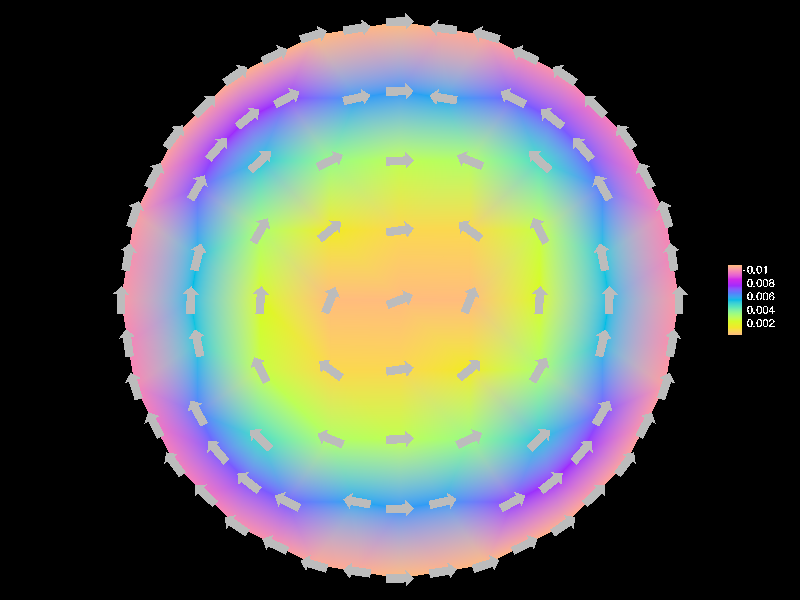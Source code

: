 #include "colors.inc"
background { rgb <0, 0, 0> }
camera {location <0, 0, 5>up <0,1,0> right <-1.33,0,0> angle 32look_at <0, 0, 0> sky <0, 1, 0> }
mesh2 {
vertex_vectors { 432, 
<-0.951057, -0.309017, 0>, 
<-0.725529, -0.404508, 0>, 
<-0.880037, -0.448401, 0>, 
<-0.809017, -0.587785, 0>, 
<-0.654508, -0.543893, 0>, 
<-0.698401, -0.698401, 0>, 
<-0.309017, -0.951057, 0>, 
<-0.154508, -0.975529, 0>, 
<-0.154508, -0.725529, 0>, 
<-0.951057, -0.309017, 0>, 
<-0.725529, -0.404508, 0>, 
<-0.725529, -0.154508, 0>, 
<-0.309017, -0.951057, 0>, 
<-0.154508, -0.725529, 0>, 
<-0.404508, -0.725529, 0>, 
<0, -1, 0>, 
<0, -0.75, 0>, 
<0.154508, -0.975529, 0>, 
<-0.587785, -0.809017, 0>, 
<-0.543893, -0.654508, 0>, 
<-0.448401, -0.880037, 0>, 
<-0.5, -0.5, 0>, 
<-0.5, -0.25, 0>, 
<-0.25, -0.5, 0>, 
<-0.951057, 0.309017, 0>, 
<-0.725529, 0.404508, 0>, 
<-0.880037, 0.448401, 0>, 
<-0.951057, 0.309017, 0>, 
<-0.725529, 0.154508, 0>, 
<-0.975529, 0.154508, 0>, 
<-0.809017, 0.587785, 0>, 
<-0.654508, 0.543893, 0>, 
<-0.698401, 0.698401, 0>, 
<-0.5, 0, 0>, 
<-0.5, 0.25, 0>, 
<-0.25, 0, 0>, 
<-0.587785, 0.809017, 0>, 
<-0.543893, 0.654508, 0>, 
<-0.448401, 0.880037, 0>, 
<-0.5, 0.5, 0>, 
<-0.404508, 0.725529, 0>, 
<-0.25, 0.5, 0>, 
<-0.951057, 0.309017, 0>, 
<-0.725529, 0.404508, 0>, 
<-0.725529, 0.154508, 0>, 
<-0.951057, -0.309017, 0>, 
<-0.725529, -0.154508, 0>, 
<-0.975529, -0.154508, 0>, 
<-0.5, 0, 0>, 
<-0.25, -0.25, 0>, 
<-0.25, 0, 0>, 
<0, -0.5, 0>, 
<0, -0.25, 0>, 
<0.25, -0.5, 0>, 
<0, -0.5, 0>, 
<0.154508, -0.725529, 0>, 
<0.25, -0.5, 0>, 
<0.309017, -0.951057, 0>, 
<0.404508, -0.725529, 0>, 
<0.448401, -0.880037, 0>, 
<0, 0, 0>, 
<0.25, -0.25, 0>, 
<0.25, 0, 0>, 
<0.5, -0.5, 0>, 
<0.725529, -0.404508, 0>, 
<0.654508, -0.543893, 0>, 
<0.5, 0, 0>, 
<0.725529, -0.154508, 0>, 
<0.75, 0, 0>, 
<0.5, -0.5, 0>, 
<0.5, -0.25, 0>, 
<0.725529, -0.404508, 0>, 
<0.5, -0.5, 0>, 
<0.543893, -0.654508, 0>, 
<0.654508, -0.543893, 0>, 
<0, 0, 0>, 
<0.25, 0, 0>, 
<0.25, 0.25, 0>, 
<0, 0.5, 0>, 
<0.25, 0.5, 0>, 
<0.154508, 0.725529, 0>, 
<0, 0, 0>, 
<0.25, 0.25, 0>, 
<0, 0.25, 0>, 
<0, 0.5, 0>, 
<0.154508, 0.725529, 0>, 
<0, 0.75, 0>, 
<0.309017, 0.951057, 0>, 
<0.404508, 0.725529, 0>, 
<0.448401, 0.880037, 0>, 
<-0.309017, 0.951057, 0>, 
<-0.154508, 0.725529, 0>, 
<-0.154508, 0.975529, 0>, 
<0.5, 0.5, 0>, 
<0.654508, 0.543893, 0>, 
<0.725529, 0.404508, 0>, 
<0.5, 0.5, 0>, 
<0.543893, 0.654508, 0>, 
<0.654508, 0.543893, 0>, 
<0.5, 0, 0>, 
<0.5, 0.25, 0>, 
<0.725529, 0.154508, 0>, 
<0.5, 0, 0>, 
<0.75, 0, 0>, 
<0.725529, 0.154508, 0>, 
<-0.5, 0.5, 0>, 
<-0.25, 0.25, 0>, 
<-0.25, 0.5, 0>, 
<-0.5, -0.5, 0>, 
<-0.725529, -0.404508, 0>, 
<-0.654508, -0.543893, 0>, 
<-0.809017, -0.587785, 0>, 
<-0.880037, -0.448401, 0>, 
<-0.654508, -0.543893, 0>, 
<-0.725529, -0.404508, 0>, 
<-0.880037, -0.448401, 0>, 
<-0.654508, -0.543893, 0>, 
<-0.5, -0.5, 0>, 
<-0.654508, -0.543893, 0>, 
<-0.543893, -0.654508, 0>, 
<-0.587785, -0.809017, 0>, 
<-0.698401, -0.698401, 0>, 
<-0.543893, -0.654508, 0>, 
<-0.654508, -0.543893, 0>, 
<-0.698401, -0.698401, 0>, 
<-0.543893, -0.654508, 0>, 
<0, -1, 0>, 
<-0.154508, -0.975529, 0>, 
<0, -0.75, 0>, 
<0, -0.5, 0>, 
<0, -0.75, 0>, 
<-0.154508, -0.725529, 0>, 
<-0.154508, -0.975529, 0>, 
<0, -0.75, 0>, 
<-0.154508, -0.725529, 0>, 
<-0.5, -0.5, 0>, 
<-0.725529, -0.404508, 0>, 
<-0.5, -0.25, 0>, 
<-0.5, 0, 0>, 
<-0.5, -0.25, 0>, 
<-0.725529, -0.154508, 0>, 
<-0.725529, -0.404508, 0>, 
<-0.5, -0.25, 0>, 
<-0.725529, -0.154508, 0>, 
<0, -0.5, 0>, 
<-0.154508, -0.725529, 0>, 
<-0.25, -0.5, 0>, 
<-0.5, -0.5, 0>, 
<-0.25, -0.5, 0>, 
<-0.404508, -0.725529, 0>, 
<-0.154508, -0.725529, 0>, 
<-0.25, -0.5, 0>, 
<-0.404508, -0.725529, 0>, 
<0, -0.5, 0>, 
<0, -0.75, 0>, 
<0.154508, -0.725529, 0>, 
<0.309017, -0.951057, 0>, 
<0.154508, -0.975529, 0>, 
<0.154508, -0.725529, 0>, 
<0, -0.75, 0>, 
<0.154508, -0.975529, 0>, 
<0.154508, -0.725529, 0>, 
<-0.5, -0.5, 0>, 
<-0.543893, -0.654508, 0>, 
<-0.404508, -0.725529, 0>, 
<-0.309017, -0.951057, 0>, 
<-0.404508, -0.725529, 0>, 
<-0.448401, -0.880037, 0>, 
<-0.543893, -0.654508, 0>, 
<-0.404508, -0.725529, 0>, 
<-0.448401, -0.880037, 0>, 
<-0.5, 0, 0>, 
<-0.5, -0.25, 0>, 
<-0.25, -0.25, 0>, 
<0, -0.5, 0>, 
<-0.25, -0.5, 0>, 
<-0.25, -0.25, 0>, 
<-0.5, -0.25, 0>, 
<-0.25, -0.5, 0>, 
<-0.25, -0.25, 0>, 
<-0.5, 0.5, 0>, 
<-0.725529, 0.404508, 0>, 
<-0.654508, 0.543893, 0>, 
<-0.809017, 0.587785, 0>, 
<-0.654508, 0.543893, 0>, 
<-0.880037, 0.448401, 0>, 
<-0.725529, 0.404508, 0>, 
<-0.654508, 0.543893, 0>, 
<-0.880037, 0.448401, 0>, 
<-0.5, 0, 0>, 
<-0.725529, 0.154508, 0>, 
<-0.75, 0, 0>, 
<-1, 0, 0>, 
<-0.975529, 0.154508, 0>, 
<-0.75, 0, 0>, 
<-0.725529, 0.154508, 0>, 
<-0.975529, 0.154508, 0>, 
<-0.75, 0, 0>, 
<-0.5, 0.5, 0>, 
<-0.654508, 0.543893, 0>, 
<-0.543893, 0.654508, 0>, 
<-0.587785, 0.809017, 0>, 
<-0.543893, 0.654508, 0>, 
<-0.698401, 0.698401, 0>, 
<-0.654508, 0.543893, 0>, 
<-0.543893, 0.654508, 0>, 
<-0.698401, 0.698401, 0>, 
<-0.5, 0.5, 0>, 
<-0.5, 0.25, 0>, 
<-0.25, 0.25, 0>, 
<0, 0, 0>, 
<-0.25, 0, 0>, 
<-0.25, 0.25, 0>, 
<-0.5, 0.25, 0>, 
<-0.25, 0, 0>, 
<-0.25, 0.25, 0>, 
<-0.5, 0.5, 0>, 
<-0.543893, 0.654508, 0>, 
<-0.404508, 0.725529, 0>, 
<-0.309017, 0.951057, 0>, 
<-0.448401, 0.880037, 0>, 
<-0.404508, 0.725529, 0>, 
<-0.543893, 0.654508, 0>, 
<-0.448401, 0.880037, 0>, 
<-0.404508, 0.725529, 0>, 
<-0.309017, 0.951057, 0>, 
<-0.404508, 0.725529, 0>, 
<-0.154508, 0.725529, 0>, 
<0, 0.5, 0>, 
<-0.25, 0.5, 0>, 
<-0.154508, 0.725529, 0>, 
<-0.404508, 0.725529, 0>, 
<-0.25, 0.5, 0>, 
<-0.154508, 0.725529, 0>, 
<-0.5, 0.5, 0>, 
<-0.725529, 0.404508, 0>, 
<-0.5, 0.25, 0>, 
<-0.5, 0, 0>, 
<-0.725529, 0.154508, 0>, 
<-0.5, 0.25, 0>, 
<-0.725529, 0.404508, 0>, 
<-0.725529, 0.154508, 0>, 
<-0.5, 0.25, 0>, 
<-0.5, 0, 0>, 
<-0.725529, -0.154508, 0>, 
<-0.75, 0, 0>, 
<-1, 0, 0>, 
<-0.75, 0, 0>, 
<-0.975529, -0.154508, 0>, 
<-0.725529, -0.154508, 0>, 
<-0.75, 0, 0>, 
<-0.975529, -0.154508, 0>, 
<0, -0.5, 0>, 
<-0.25, -0.25, 0>, 
<0, -0.25, 0>, 
<0, 0, 0>, 
<-0.25, 0, 0>, 
<0, -0.25, 0>, 
<-0.25, -0.25, 0>, 
<-0.25, 0, 0>, 
<0, -0.25, 0>, 
<0, 0, 0>, 
<0, -0.25, 0>, 
<0.25, -0.25, 0>, 
<0.5, -0.5, 0>, 
<0.25, -0.5, 0>, 
<0.25, -0.25, 0>, 
<0, -0.25, 0>, 
<0.25, -0.5, 0>, 
<0.25, -0.25, 0>, 
<0.309017, -0.951057, 0>, 
<0.154508, -0.725529, 0>, 
<0.404508, -0.725529, 0>, 
<0.5, -0.5, 0>, 
<0.25, -0.5, 0>, 
<0.404508, -0.725529, 0>, 
<0.154508, -0.725529, 0>, 
<0.25, -0.5, 0>, 
<0.404508, -0.725529, 0>, 
<0.5, -0.5, 0>, 
<0.404508, -0.725529, 0>, 
<0.543893, -0.654508, 0>, 
<0.587785, -0.809017, 0>, 
<0.448401, -0.880037, 0>, 
<0.543893, -0.654508, 0>, 
<0.404508, -0.725529, 0>, 
<0.448401, -0.880037, 0>, 
<0.543893, -0.654508, 0>, 
<0.5, -0.5, 0>, 
<0.25, -0.25, 0>, 
<0.5, -0.25, 0>, 
<0.5, 0, 0>, 
<0.5, -0.25, 0>, 
<0.25, 0, 0>, 
<0.25, -0.25, 0>, 
<0.5, -0.25, 0>, 
<0.25, 0, 0>, 
<0.951057, -0.309017, 0>, 
<0.725529, -0.404508, 0>, 
<0.880037, -0.448401, 0>, 
<0.809017, -0.587785, 0>, 
<0.654508, -0.543893, 0>, 
<0.880037, -0.448401, 0>, 
<0.725529, -0.404508, 0>, 
<0.654508, -0.543893, 0>, 
<0.880037, -0.448401, 0>, 
<0.951057, -0.309017, 0>, 
<0.725529, -0.154508, 0>, 
<0.975529, -0.154508, 0>, 
<1, 0, 0>, 
<0.975529, -0.154508, 0>, 
<0.75, 0, 0>, 
<0.725529, -0.154508, 0>, 
<0.975529, -0.154508, 0>, 
<0.75, 0, 0>, 
<0.5, 0, 0>, 
<0.5, -0.25, 0>, 
<0.725529, -0.154508, 0>, 
<0.951057, -0.309017, 0>, 
<0.725529, -0.404508, 0>, 
<0.725529, -0.154508, 0>, 
<0.5, -0.25, 0>, 
<0.725529, -0.404508, 0>, 
<0.725529, -0.154508, 0>, 
<0.587785, -0.809017, 0>, 
<0.543893, -0.654508, 0>, 
<0.698401, -0.698401, 0>, 
<0.809017, -0.587785, 0>, 
<0.654508, -0.543893, 0>, 
<0.698401, -0.698401, 0>, 
<0.543893, -0.654508, 0>, 
<0.654508, -0.543893, 0>, 
<0.698401, -0.698401, 0>, 
<0.5, 0, 0>, 
<0.25, 0, 0>, 
<0.5, 0.25, 0>, 
<0.5, 0.5, 0>, 
<0.5, 0.25, 0>, 
<0.25, 0.25, 0>, 
<0.25, 0, 0>, 
<0.5, 0.25, 0>, 
<0.25, 0.25, 0>, 
<0.5, 0.5, 0>, 
<0.25, 0.5, 0>, 
<0.404508, 0.725529, 0>, 
<0.309017, 0.951057, 0>, 
<0.404508, 0.725529, 0>, 
<0.154508, 0.725529, 0>, 
<0.25, 0.5, 0>, 
<0.404508, 0.725529, 0>, 
<0.154508, 0.725529, 0>, 
<0.5, 0.5, 0>, 
<0.25, 0.25, 0>, 
<0.25, 0.5, 0>, 
<0, 0.5, 0>, 
<0.25, 0.5, 0>, 
<0, 0.25, 0>, 
<0.25, 0.25, 0>, 
<0.25, 0.5, 0>, 
<0, 0.25, 0>, 
<0.309017, 0.951057, 0>, 
<0.154508, 0.725529, 0>, 
<0.154508, 0.975529, 0>, 
<0, 1, 0>, 
<0.154508, 0.975529, 0>, 
<0, 0.75, 0>, 
<0.154508, 0.725529, 0>, 
<0.154508, 0.975529, 0>, 
<0, 0.75, 0>, 
<0.5, 0.5, 0>, 
<0.404508, 0.725529, 0>, 
<0.543893, 0.654508, 0>, 
<0.587785, 0.809017, 0>, 
<0.543893, 0.654508, 0>, 
<0.448401, 0.880037, 0>, 
<0.404508, 0.725529, 0>, 
<0.543893, 0.654508, 0>, 
<0.448401, 0.880037, 0>, 
<0, 0.5, 0>, 
<-0.154508, 0.725529, 0>, 
<0, 0.75, 0>, 
<0, 1, 0>, 
<0, 0.75, 0>, 
<-0.154508, 0.975529, 0>, 
<-0.154508, 0.725529, 0>, 
<0, 0.75, 0>, 
<-0.154508, 0.975529, 0>, 
<0.809017, 0.587785, 0>, 
<0.654508, 0.543893, 0>, 
<0.880037, 0.448401, 0>, 
<0.951057, 0.309017, 0>, 
<0.725529, 0.404508, 0>, 
<0.880037, 0.448401, 0>, 
<0.654508, 0.543893, 0>, 
<0.725529, 0.404508, 0>, 
<0.880037, 0.448401, 0>, 
<0.587785, 0.809017, 0>, 
<0.543893, 0.654508, 0>, 
<0.698401, 0.698401, 0>, 
<0.809017, 0.587785, 0>, 
<0.654508, 0.543893, 0>, 
<0.698401, 0.698401, 0>, 
<0.543893, 0.654508, 0>, 
<0.654508, 0.543893, 0>, 
<0.698401, 0.698401, 0>, 
<0.5, 0.5, 0>, 
<0.5, 0.25, 0>, 
<0.725529, 0.404508, 0>, 
<0.951057, 0.309017, 0>, 
<0.725529, 0.404508, 0>, 
<0.725529, 0.154508, 0>, 
<0.5, 0.25, 0>, 
<0.725529, 0.404508, 0>, 
<0.725529, 0.154508, 0>, 
<1, 0, 0>, 
<0.75, 0, 0>, 
<0.975529, 0.154508, 0>, 
<0.951057, 0.309017, 0>, 
<0.725529, 0.154508, 0>, 
<0.975529, 0.154508, 0>, 
<0.75, 0, 0>, 
<0.725529, 0.154508, 0>, 
<0.975529, 0.154508, 0>, 
<0, 0, 0>, 
<-0.25, 0.25, 0>, 
<0, 0.25, 0>, 
<0, 0.5, 0>, 
<-0.25, 0.5, 0>, 
<0, 0.25, 0>, 
<-0.25, 0.25, 0>, 
<-0.25, 0.5, 0>, 
<0, 0.25, 0>
}
normal_vectors { 432, 
<0, 0, 1>, 
<0, 0, 1>, 
<0, 0, 1>, 
<0, 0, 1>, 
<0, 0, 1>, 
<0, 0, 1>, 
<0, 0, 1>, 
<0, 0, 1>, 
<0, 0, 1>, 
<0, 0, 1>, 
<0, 0, 1>, 
<0, 0, 1>, 
<0, 0, 1>, 
<0, 0, 1>, 
<0, 0, 1>, 
<0, 0, 1>, 
<0, 0, 1>, 
<0, 0, 1>, 
<0, 0, 1>, 
<0, 0, 1>, 
<0, 0, 1>, 
<0, 0, 1>, 
<0, 0, 1>, 
<0, 0, 1>, 
<0, 0, 1>, 
<0, 0, 1>, 
<0, 0, 1>, 
<0, 0, 1>, 
<0, 0, 1>, 
<0, 0, 1>, 
<0, 0, 1>, 
<0, 0, 1>, 
<0, 0, 1>, 
<0, 0, 1>, 
<0, 0, 1>, 
<0, 0, 1>, 
<0, 0, 1>, 
<0, 0, 1>, 
<0, 0, 1>, 
<0, 0, 1>, 
<0, 0, 1>, 
<0, 0, 1>, 
<0, 0, 1>, 
<0, 0, 1>, 
<0, 0, 1>, 
<0, 0, 1>, 
<0, 0, 1>, 
<0, 0, 1>, 
<0, 0, 1>, 
<0, 0, 1>, 
<0, 0, 1>, 
<0, 0, 1>, 
<0, 0, 1>, 
<0, 0, 1>, 
<0, 0, 1>, 
<0, 0, 1>, 
<0, 0, 1>, 
<0, 0, 1>, 
<0, 0, 1>, 
<0, 0, 1>, 
<0, 0, 1>, 
<0, 0, 1>, 
<0, 0, 1>, 
<0, 0, 1>, 
<0, 0, 1>, 
<0, 0, 1>, 
<0, 0, 1>, 
<0, 0, 1>, 
<0, 0, 1>, 
<0, 0, 1>, 
<0, 0, 1>, 
<0, 0, 1>, 
<0, 0, 1>, 
<0, 0, 1>, 
<0, 0, 1>, 
<0, 0, 1>, 
<0, 0, 1>, 
<0, 0, 1>, 
<0, 0, 1>, 
<0, 0, 1>, 
<0, 0, 1>, 
<0, 0, 1>, 
<0, 0, 1>, 
<0, 0, 1>, 
<0, 0, 1>, 
<0, 0, 1>, 
<0, 0, 1>, 
<0, 0, 1>, 
<0, 0, 1>, 
<0, 0, 1>, 
<0, 0, 1>, 
<0, 0, 1>, 
<0, 0, 1>, 
<0, 0, 1>, 
<0, 0, 1>, 
<0, 0, 1>, 
<0, 0, 1>, 
<0, 0, 1>, 
<0, 0, 1>, 
<0, 0, 1>, 
<0, 0, 1>, 
<0, 0, 1>, 
<0, 0, 1>, 
<0, 0, 1>, 
<0, 0, 1>, 
<0, 0, 1>, 
<0, 0, 1>, 
<0, 0, 1>, 
<0, 0, 1>, 
<0, 0, 1>, 
<0, 0, 1>, 
<0, 0, 1>, 
<0, 0, 1>, 
<0, 0, 1>, 
<0, 0, 1>, 
<0, 0, 1>, 
<0, 0, 1>, 
<0, 0, 1>, 
<0, 0, 1>, 
<0, 0, 1>, 
<0, 0, 1>, 
<0, 0, 1>, 
<0, 0, 1>, 
<0, 0, 1>, 
<0, 0, 1>, 
<0, 0, 1>, 
<0, 0, 1>, 
<0, 0, 1>, 
<0, 0, 1>, 
<0, 0, 1>, 
<0, 0, 1>, 
<0, 0, 1>, 
<0, 0, 1>, 
<0, 0, 1>, 
<0, 0, 1>, 
<0, 0, 1>, 
<0, 0, 1>, 
<0, 0, 1>, 
<0, 0, 1>, 
<0, 0, 1>, 
<0, 0, 1>, 
<0, 0, 1>, 
<0, 0, 1>, 
<0, 0, 1>, 
<0, 0, 1>, 
<0, 0, 1>, 
<0, 0, 1>, 
<0, 0, 1>, 
<0, 0, 1>, 
<0, 0, 1>, 
<0, 0, 1>, 
<0, 0, 1>, 
<0, 0, 1>, 
<0, 0, 1>, 
<0, 0, 1>, 
<0, 0, 1>, 
<0, 0, 1>, 
<0, 0, 1>, 
<0, 0, 1>, 
<0, 0, 1>, 
<0, 0, 1>, 
<0, 0, 1>, 
<0, 0, 1>, 
<0, 0, 1>, 
<0, 0, 1>, 
<0, 0, 1>, 
<0, 0, 1>, 
<0, 0, 1>, 
<0, 0, 1>, 
<0, 0, 1>, 
<0, 0, 1>, 
<0, 0, 1>, 
<0, 0, 1>, 
<0, 0, 1>, 
<0, 0, 1>, 
<0, 0, 1>, 
<0, 0, 1>, 
<0, 0, 1>, 
<0, 0, 1>, 
<0, 0, 1>, 
<0, 0, 1>, 
<0, 0, 1>, 
<0, 0, 1>, 
<0, 0, 1>, 
<0, 0, 1>, 
<0, 0, 1>, 
<0, 0, 1>, 
<0, 0, 1>, 
<0, 0, 1>, 
<0, 0, 1>, 
<0, 0, 1>, 
<0, 0, 1>, 
<0, 0, 1>, 
<0, 0, 1>, 
<0, 0, 1>, 
<0, 0, 1>, 
<0, 0, 1>, 
<0, 0, 1>, 
<0, 0, 1>, 
<0, 0, 1>, 
<0, 0, 1>, 
<0, 0, 1>, 
<0, 0, 1>, 
<0, 0, 1>, 
<0, 0, 1>, 
<0, 0, 1>, 
<0, 0, 1>, 
<0, 0, 1>, 
<0, 0, 1>, 
<0, 0, 1>, 
<0, 0, 1>, 
<0, 0, 1>, 
<0, 0, 1>, 
<0, 0, 1>, 
<0, 0, 1>, 
<0, 0, 1>, 
<0, 0, 1>, 
<0, 0, 1>, 
<0, 0, 1>, 
<0, 0, 1>, 
<0, 0, 1>, 
<0, 0, 1>, 
<0, 0, 1>, 
<0, 0, 1>, 
<0, 0, 1>, 
<0, 0, 1>, 
<0, 0, 1>, 
<0, 0, 1>, 
<0, 0, 1>, 
<0, 0, 1>, 
<0, 0, 1>, 
<0, 0, 1>, 
<0, 0, 1>, 
<0, 0, 1>, 
<0, 0, 1>, 
<0, 0, 1>, 
<0, 0, 1>, 
<0, 0, 1>, 
<0, 0, 1>, 
<0, 0, 1>, 
<0, 0, 1>, 
<0, 0, 1>, 
<0, 0, 1>, 
<0, 0, 1>, 
<0, 0, 1>, 
<0, 0, 1>, 
<0, 0, 1>, 
<0, 0, 1>, 
<0, 0, 1>, 
<0, 0, 1>, 
<0, 0, 1>, 
<0, 0, 1>, 
<0, 0, 1>, 
<0, 0, 1>, 
<0, 0, 1>, 
<0, 0, 1>, 
<0, 0, 1>, 
<0, 0, 1>, 
<0, 0, 1>, 
<0, 0, 1>, 
<0, 0, 1>, 
<0, 0, 1>, 
<0, 0, 1>, 
<0, 0, 1>, 
<0, 0, 1>, 
<0, 0, 1>, 
<0, 0, 1>, 
<0, 0, 1>, 
<0, 0, 1>, 
<0, 0, 1>, 
<0, 0, 1>, 
<0, 0, 1>, 
<0, 0, 1>, 
<0, 0, 1>, 
<0, 0, 1>, 
<0, 0, 1>, 
<0, 0, 1>, 
<0, 0, 1>, 
<0, 0, 1>, 
<0, 0, 1>, 
<0, 0, 1>, 
<0, 0, 1>, 
<0, 0, 1>, 
<0, 0, 1>, 
<0, 0, 1>, 
<0, 0, 1>, 
<0, 0, 1>, 
<0, 0, 1>, 
<0, 0, 1>, 
<0, 0, 1>, 
<0, 0, 1>, 
<0, 0, 1>, 
<0, 0, 1>, 
<0, 0, 1>, 
<0, 0, 1>, 
<0, 0, 1>, 
<0, 0, 1>, 
<0, 0, 1>, 
<0, 0, 1>, 
<0, 0, 1>, 
<0, 0, 1>, 
<0, 0, 1>, 
<0, 0, 1>, 
<0, 0, 1>, 
<0, 0, 1>, 
<0, 0, 1>, 
<0, 0, 1>, 
<0, 0, 1>, 
<0, 0, 1>, 
<0, 0, 1>, 
<0, 0, 1>, 
<0, 0, 1>, 
<0, 0, 1>, 
<0, 0, 1>, 
<0, 0, 1>, 
<0, 0, 1>, 
<0, 0, 1>, 
<0, 0, 1>, 
<0, 0, 1>, 
<0, 0, 1>, 
<0, 0, 1>, 
<0, 0, 1>, 
<0, 0, 1>, 
<0, 0, 1>, 
<0, 0, 1>, 
<0, 0, 1>, 
<0, 0, 1>, 
<0, 0, 1>, 
<0, 0, 1>, 
<0, 0, 1>, 
<0, 0, 1>, 
<0, 0, 1>, 
<0, 0, 1>, 
<0, 0, 1>, 
<0, 0, 1>, 
<0, 0, 1>, 
<0, 0, 1>, 
<0, 0, 1>, 
<0, 0, 1>, 
<0, 0, 1>, 
<0, 0, 1>, 
<0, 0, 1>, 
<0, 0, 1>, 
<0, 0, 1>, 
<0, 0, 1>, 
<0, 0, 1>, 
<0, 0, 1>, 
<0, 0, 1>, 
<0, 0, 1>, 
<0, 0, 1>, 
<0, 0, 1>, 
<0, 0, 1>, 
<0, 0, 1>, 
<0, 0, 1>, 
<0, 0, 1>, 
<0, 0, 1>, 
<0, 0, 1>, 
<0, 0, 1>, 
<0, 0, 1>, 
<0, 0, 1>, 
<0, 0, 1>, 
<0, 0, 1>, 
<0, 0, 1>, 
<0, 0, 1>, 
<0, 0, 1>, 
<0, 0, 1>, 
<0, 0, 1>, 
<0, 0, 1>, 
<0, 0, 1>, 
<0, 0, 1>, 
<0, 0, 1>, 
<0, 0, 1>, 
<0, 0, 1>, 
<0, 0, 1>, 
<0, 0, 1>, 
<0, 0, 1>, 
<0, 0, 1>, 
<0, 0, 1>, 
<0, 0, 1>, 
<0, 0, 1>, 
<0, 0, 1>, 
<0, 0, 1>, 
<0, 0, 1>, 
<0, 0, 1>, 
<0, 0, 1>, 
<0, 0, 1>, 
<0, 0, 1>, 
<0, 0, 1>, 
<0, 0, 1>, 
<0, 0, 1>, 
<0, 0, 1>, 
<0, 0, 1>, 
<0, 0, 1>, 
<0, 0, 1>, 
<0, 0, 1>, 
<0, 0, 1>, 
<0, 0, 1>, 
<0, 0, 1>, 
<0, 0, 1>, 
<0, 0, 1>, 
<0, 0, 1>, 
<0, 0, 1>, 
<0, 0, 1>, 
<0, 0, 1>, 
<0, 0, 1>, 
<0, 0, 1>, 
<0, 0, 1>, 
<0, 0, 1>, 
<0, 0, 1>, 
<0, 0, 1>, 
<0, 0, 1>, 
<0, 0, 1>, 
<0, 0, 1>, 
<0, 0, 1>, 
<0, 0, 1>, 
<0, 0, 1>, 
<0, 0, 1>, 
<0, 0, 1>, 
<0, 0, 1>, 
<0, 0, 1>, 
<0, 0, 1>, 
<0, 0, 1>, 
<0, 0, 1>, 
<0, 0, 1>, 
<0, 0, 1>, 
<0, 0, 1>, 
<0, 0, 1>, 
<0, 0, 1>, 
<0, 0, 1>, 
<0, 0, 1>, 
<0, 0, 1>, 
<0, 0, 1>
}
texture_list { 432, 
texture{ pigment{ rgb <0.930278, 0.245322, 0.453128>  } }, 
texture{ pigment{ rgb <0.105652, 0.192608, 0.980477>  } }, 
texture{ pigment{ rgb <0.892283, 0.189977, 0.520236>  } }, 
texture{ pigment{ rgb <0.918812, 0.226877, 0.474789>  } }, 
texture{ pigment{ rgb <0.179743, 0.116027, 0.998883>  } }, 
texture{ pigment{ rgb <0.895565, 0.194176, 0.51491>  } }, 
texture{ pigment{ rgb <0.988772, 0.394632, 0.297951>  } }, 
texture{ pigment{ rgb <0.99054, 0.403198, 0.289983>  } }, 
texture{ pigment{ rgb <0.00883153, 0.40644, 0.864393>  } }, 
texture{ pigment{ rgb <0.930278, 0.245322, 0.453128>  } }, 
texture{ pigment{ rgb <0.105652, 0.192608, 0.980477>  } }, 
texture{ pigment{ rgb <0.00739775, 0.585691, 0.720218>  } }, 
texture{ pigment{ rgb <0.988772, 0.394632, 0.297951>  } }, 
texture{ pigment{ rgb <0.00883153, 0.40644, 0.864393>  } }, 
texture{ pigment{ rgb <0.180835, 0.115118, 0.998976>  } }, 
texture{ pigment{ rgb <1, 0.499985, 0.206119>  } }, 
texture{ pigment{ rgb <0.0337117, 0.319514, 0.920094>  } }, 
texture{ pigment{ rgb <0.997801, 0.453153, 0.2453>  } }, 
texture{ pigment{ rgb <0.950785, 0.283684, 0.410038>  } }, 
texture{ pigment{ rgb <0.209688, 0.0929143, 0.999981>  } }, 
texture{ pigment{ rgb <0.954512, 0.291628, 0.401421>  } }, 
texture{ pigment{ rgb <0.0559218, 0.729771, 0.575134>  } }, 
texture{ pigment{ rgb <0.569315, 0.995172, 0.058655>  } }, 
texture{ pigment{ rgb <0.441061, 0.996514, 0.132955>  } }, 
texture{ pigment{ rgb <0.972988, 0.337882, 0.353141>  } }, 
texture{ pigment{ rgb <0.213147, 0.0904691, 0.999925>  } }, 
texture{ pigment{ rgb <0.963069, 0.311407, 0.38039>  } }, 
texture{ pigment{ rgb <0.972988, 0.337882, 0.353141>  } }, 
texture{ pigment{ rgb <0.000201632, 0.514198, 0.782287>  } }, 
texture{ pigment{ rgb <0.947894, 0.27776, 0.416531>  } }, 
texture{ pigment{ rgb <0.984816, 0.377717, 0.313961>  } }, 
texture{ pigment{ rgb <0.327576, 0.0306705, 0.981043>  } }, 
texture{ pigment{ rgb <0.975888, 0.346602, 0.344381>  } }, 
texture{ pigment{ rgb <0.701459, 0.957618, 0.0113646>  } }, 
texture{ pigment{ rgb <0.423867, 0.99417, 0.144958>  } }, 
texture{ pigment{ rgb <0.999987, 0.503561, 0.203234>  } }, 
texture{ pigment{ rgb <0.996216, 0.438603, 0.258003>  } }, 
texture{ pigment{ rgb <0.360938, 0.0197274, 0.970287>  } }, 
texture{ pigment{ rgb <0.993773, 0.421334, 0.27341>  } }, 
texture{ pigment{ rgb <0.00457734, 0.567501, 0.736593>  } }, 
texture{ pigment{ rgb <0.301412, 0.0411289, 0.987962>  } }, 
texture{ pigment{ rgb <0.316219, 0.965, 0.231831>  } }, 
texture{ pigment{ rgb <0.972988, 0.337882, 0.353141>  } }, 
texture{ pigment{ rgb <0.213147, 0.0904691, 0.999925>  } }, 
texture{ pigment{ rgb <0.000201632, 0.514198, 0.782287>  } }, 
texture{ pigment{ rgb <0.930278, 0.245322, 0.453128>  } }, 
texture{ pigment{ rgb <0.00739775, 0.585691, 0.720218>  } }, 
texture{ pigment{ rgb <0.921559, 0.231136, 0.46973>  } }, 
texture{ pigment{ rgb <0.701459, 0.957618, 0.0113646>  } }, 
texture{ pigment{ rgb <0.964725, 0.684474, 0.0775991>  } }, 
texture{ pigment{ rgb <0.999987, 0.503561, 0.203234>  } }, 
texture{ pigment{ rgb <0.520154, 0.999594, 0.083974>  } }, 
texture{ pigment{ rgb <0.966156, 0.680829, 0.0797073>  } }, 
texture{ pigment{ rgb <0.316316, 0.965038, 0.231743>  } }, 
texture{ pigment{ rgb <0.520154, 0.999594, 0.083974>  } }, 
texture{ pigment{ rgb <0.0250963, 0.343582, 0.905686>  } }, 
texture{ pigment{ rgb <0.316316, 0.965038, 0.231743>  } }, 
texture{ pigment{ rgb <0.999919, 0.490986, 0.213447>  } }, 
texture{ pigment{ rgb <0.301376, 0.0411443, 0.98797>  } }, 
texture{ pigment{ rgb <0.99376, 0.421256, 0.27348>  } }, 
texture{ pigment{ rgb <1, 0.5, 0.206107>  } }, 
texture{ pigment{ rgb <0.880837, 0.82398, 0.0140441>  } }, 
texture{ pigment{ rgb <0.999985, 0.503918, 0.202947>  } }, 
texture{ pigment{ rgb <0.00454919, 0.567294, 0.736777>  } }, 
texture{ pigment{ rgb <0.21352, 0.0902087, 0.999917>  } }, 
texture{ pigment{ rgb <0.327857, 0.0305677, 0.980962>  } }, 
texture{ pigment{ rgb <0.701246, 0.957712, 0.011414>  } }, 
texture{ pigment{ rgb <0.000190869, 0.513814, 0.782604>  } }, 
texture{ pigment{ rgb <0.000115128, 0.510729, 0.785145>  } }, 
texture{ pigment{ rgb <0.00454919, 0.567294, 0.736777>  } }, 
texture{ pigment{ rgb <0.423505, 0.994114, 0.145216>  } }, 
texture{ pigment{ rgb <0.21352, 0.0902087, 0.999917>  } }, 
texture{ pigment{ rgb <0.00454919, 0.567294, 0.736777>  } }, 
texture{ pigment{ rgb <0.361042, 0.0196972, 0.97025>  } }, 
texture{ pigment{ rgb <0.327857, 0.0305677, 0.980962>  } }, 
texture{ pigment{ rgb <1, 0.5, 0.206107>  } }, 
texture{ pigment{ rgb <0.999985, 0.503918, 0.202947>  } }, 
texture{ pigment{ rgb <0.965135, 0.683437, 0.0781967>  } }, 
texture{ pigment{ rgb <0.519896, 0.999604, 0.0841174>  } }, 
texture{ pigment{ rgb <0.441764, 0.996597, 0.132475>  } }, 
texture{ pigment{ rgb <0.00878038, 0.406709, 0.864206>  } }, 
texture{ pigment{ rgb <1, 0.5, 0.206107>  } }, 
texture{ pigment{ rgb <0.965135, 0.683437, 0.0781967>  } }, 
texture{ pigment{ rgb <0.966163, 0.68081, 0.0797182>  } }, 
texture{ pigment{ rgb <0.519896, 0.999604, 0.0841174>  } }, 
texture{ pigment{ rgb <0.00878038, 0.406709, 0.864206>  } }, 
texture{ pigment{ rgb <0.0337221, 0.319487, 0.920109>  } }, 
texture{ pigment{ rgb <0.988657, 0.394103, 0.298447>  } }, 
texture{ pigment{ rgb <0.180137, 0.115698, 0.998917>  } }, 
texture{ pigment{ rgb <0.954142, 0.290823, 0.402289>  } }, 
texture{ pigment{ rgb <0.999921, 0.491139, 0.213323>  } }, 
texture{ pigment{ rgb <0.0251485, 0.343424, 0.905783>  } }, 
texture{ pigment{ rgb <0.997814, 0.453292, 0.24518>  } }, 
texture{ pigment{ rgb <0.0566397, 0.731153, 0.573594>  } }, 
texture{ pigment{ rgb <0.178785, 0.116828, 0.998798>  } }, 
texture{ pigment{ rgb <0.105096, 0.193322, 0.980226>  } }, 
texture{ pigment{ rgb <0.0566397, 0.731153, 0.573594>  } }, 
texture{ pigment{ rgb <0.208656, 0.093652, 0.99999>  } }, 
texture{ pigment{ rgb <0.178785, 0.116828, 0.998798>  } }, 
texture{ pigment{ rgb <0.701246, 0.957712, 0.011414>  } }, 
texture{ pigment{ rgb <0.570044, 0.99507, 0.0583095>  } }, 
texture{ pigment{ rgb <0.00744008, 0.585934, 0.719997>  } }, 
texture{ pigment{ rgb <0.701246, 0.957712, 0.011414>  } }, 
texture{ pigment{ rgb <0.000115128, 0.510729, 0.785145>  } }, 
texture{ pigment{ rgb <0.00744008, 0.585934, 0.719997>  } }, 
texture{ pigment{ rgb <0.00457734, 0.567501, 0.736593>  } }, 
texture{ pigment{ rgb <0.880902, 0.823904, 0.0140677>  } }, 
texture{ pigment{ rgb <0.316219, 0.965, 0.231831>  } }, 
texture{ pigment{ rgb <0.0559218, 0.729771, 0.575134>  } }, 
texture{ pigment{ rgb <0.105652, 0.192608, 0.980477>  } }, 
texture{ pigment{ rgb <0.179743, 0.116027, 0.998883>  } }, 
texture{ pigment{ rgb <0.918812, 0.226877, 0.474789>  } }, 
texture{ pigment{ rgb <0.892283, 0.189977, 0.520236>  } }, 
texture{ pigment{ rgb <0.179743, 0.116027, 0.998883>  } }, 
texture{ pigment{ rgb <0.105652, 0.192608, 0.980477>  } }, 
texture{ pigment{ rgb <0.892283, 0.189977, 0.520236>  } }, 
texture{ pigment{ rgb <0.179743, 0.116027, 0.998883>  } }, 
texture{ pigment{ rgb <0.0559218, 0.729771, 0.575134>  } }, 
texture{ pigment{ rgb <0.179743, 0.116027, 0.998883>  } }, 
texture{ pigment{ rgb <0.209688, 0.0929143, 0.999981>  } }, 
texture{ pigment{ rgb <0.950785, 0.283684, 0.410038>  } }, 
texture{ pigment{ rgb <0.895565, 0.194176, 0.51491>  } }, 
texture{ pigment{ rgb <0.209688, 0.0929143, 0.999981>  } }, 
texture{ pigment{ rgb <0.179743, 0.116027, 0.998883>  } }, 
texture{ pigment{ rgb <0.895565, 0.194176, 0.51491>  } }, 
texture{ pigment{ rgb <0.209688, 0.0929143, 0.999981>  } }, 
texture{ pigment{ rgb <1, 0.499985, 0.206119>  } }, 
texture{ pigment{ rgb <0.99054, 0.403198, 0.289983>  } }, 
texture{ pigment{ rgb <0.0337117, 0.319514, 0.920094>  } }, 
texture{ pigment{ rgb <0.520154, 0.999594, 0.083974>  } }, 
texture{ pigment{ rgb <0.0337117, 0.319514, 0.920094>  } }, 
texture{ pigment{ rgb <0.00883153, 0.40644, 0.864393>  } }, 
texture{ pigment{ rgb <0.99054, 0.403198, 0.289983>  } }, 
texture{ pigment{ rgb <0.0337117, 0.319514, 0.920094>  } }, 
texture{ pigment{ rgb <0.00883153, 0.40644, 0.864393>  } }, 
texture{ pigment{ rgb <0.0559218, 0.729771, 0.575134>  } }, 
texture{ pigment{ rgb <0.105652, 0.192608, 0.980477>  } }, 
texture{ pigment{ rgb <0.569315, 0.995172, 0.058655>  } }, 
texture{ pigment{ rgb <0.701459, 0.957618, 0.0113646>  } }, 
texture{ pigment{ rgb <0.569315, 0.995172, 0.058655>  } }, 
texture{ pigment{ rgb <0.00739775, 0.585691, 0.720218>  } }, 
texture{ pigment{ rgb <0.105652, 0.192608, 0.980477>  } }, 
texture{ pigment{ rgb <0.569315, 0.995172, 0.058655>  } }, 
texture{ pigment{ rgb <0.00739775, 0.585691, 0.720218>  } }, 
texture{ pigment{ rgb <0.520154, 0.999594, 0.083974>  } }, 
texture{ pigment{ rgb <0.00883153, 0.40644, 0.864393>  } }, 
texture{ pigment{ rgb <0.441061, 0.996514, 0.132955>  } }, 
texture{ pigment{ rgb <0.0559218, 0.729771, 0.575134>  } }, 
texture{ pigment{ rgb <0.441061, 0.996514, 0.132955>  } }, 
texture{ pigment{ rgb <0.180835, 0.115118, 0.998976>  } }, 
texture{ pigment{ rgb <0.00883153, 0.40644, 0.864393>  } }, 
texture{ pigment{ rgb <0.441061, 0.996514, 0.132955>  } }, 
texture{ pigment{ rgb <0.180835, 0.115118, 0.998976>  } }, 
texture{ pigment{ rgb <0.520154, 0.999594, 0.083974>  } }, 
texture{ pigment{ rgb <0.0337117, 0.319514, 0.920094>  } }, 
texture{ pigment{ rgb <0.0250963, 0.343582, 0.905686>  } }, 
texture{ pigment{ rgb <0.999919, 0.490986, 0.213447>  } }, 
texture{ pigment{ rgb <0.997801, 0.453153, 0.2453>  } }, 
texture{ pigment{ rgb <0.0250963, 0.343582, 0.905686>  } }, 
texture{ pigment{ rgb <0.0337117, 0.319514, 0.920094>  } }, 
texture{ pigment{ rgb <0.997801, 0.453153, 0.2453>  } }, 
texture{ pigment{ rgb <0.0250963, 0.343582, 0.905686>  } }, 
texture{ pigment{ rgb <0.0559218, 0.729771, 0.575134>  } }, 
texture{ pigment{ rgb <0.209688, 0.0929143, 0.999981>  } }, 
texture{ pigment{ rgb <0.180835, 0.115118, 0.998976>  } }, 
texture{ pigment{ rgb <0.988772, 0.394632, 0.297951>  } }, 
texture{ pigment{ rgb <0.180835, 0.115118, 0.998976>  } }, 
texture{ pigment{ rgb <0.954512, 0.291628, 0.401421>  } }, 
texture{ pigment{ rgb <0.209688, 0.0929143, 0.999981>  } }, 
texture{ pigment{ rgb <0.180835, 0.115118, 0.998976>  } }, 
texture{ pigment{ rgb <0.954512, 0.291628, 0.401421>  } }, 
texture{ pigment{ rgb <0.701459, 0.957618, 0.0113646>  } }, 
texture{ pigment{ rgb <0.569315, 0.995172, 0.058655>  } }, 
texture{ pigment{ rgb <0.964725, 0.684474, 0.0775991>  } }, 
texture{ pigment{ rgb <0.520154, 0.999594, 0.083974>  } }, 
texture{ pigment{ rgb <0.441061, 0.996514, 0.132955>  } }, 
texture{ pigment{ rgb <0.964725, 0.684474, 0.0775991>  } }, 
texture{ pigment{ rgb <0.569315, 0.995172, 0.058655>  } }, 
texture{ pigment{ rgb <0.441061, 0.996514, 0.132955>  } }, 
texture{ pigment{ rgb <0.964725, 0.684474, 0.0775991>  } }, 
texture{ pigment{ rgb <0.00457734, 0.567501, 0.736593>  } }, 
texture{ pigment{ rgb <0.213147, 0.0904691, 0.999925>  } }, 
texture{ pigment{ rgb <0.327576, 0.0306705, 0.981043>  } }, 
texture{ pigment{ rgb <0.984816, 0.377717, 0.313961>  } }, 
texture{ pigment{ rgb <0.327576, 0.0306705, 0.981043>  } }, 
texture{ pigment{ rgb <0.963069, 0.311407, 0.38039>  } }, 
texture{ pigment{ rgb <0.213147, 0.0904691, 0.999925>  } }, 
texture{ pigment{ rgb <0.327576, 0.0306705, 0.981043>  } }, 
texture{ pigment{ rgb <0.963069, 0.311407, 0.38039>  } }, 
texture{ pigment{ rgb <0.701459, 0.957618, 0.0113646>  } }, 
texture{ pigment{ rgb <0.000201632, 0.514198, 0.782287>  } }, 
texture{ pigment{ rgb <0.000118459, 0.510883, 0.785018>  } }, 
texture{ pigment{ rgb <0.962908, 0.311013, 0.380803>  } }, 
texture{ pigment{ rgb <0.947894, 0.27776, 0.416531>  } }, 
texture{ pigment{ rgb <0.000118459, 0.510883, 0.785018>  } }, 
texture{ pigment{ rgb <0.000201632, 0.514198, 0.782287>  } }, 
texture{ pigment{ rgb <0.947894, 0.27776, 0.416531>  } }, 
texture{ pigment{ rgb <0.000118459, 0.510883, 0.785018>  } }, 
texture{ pigment{ rgb <0.00457734, 0.567501, 0.736593>  } }, 
texture{ pigment{ rgb <0.327576, 0.0306705, 0.981043>  } }, 
texture{ pigment{ rgb <0.360938, 0.0197274, 0.970287>  } }, 
texture{ pigment{ rgb <0.996216, 0.438603, 0.258003>  } }, 
texture{ pigment{ rgb <0.360938, 0.0197274, 0.970287>  } }, 
texture{ pigment{ rgb <0.975888, 0.346602, 0.344381>  } }, 
texture{ pigment{ rgb <0.327576, 0.0306705, 0.981043>  } }, 
texture{ pigment{ rgb <0.360938, 0.0197274, 0.970287>  } }, 
texture{ pigment{ rgb <0.975888, 0.346602, 0.344381>  } }, 
texture{ pigment{ rgb <0.00457734, 0.567501, 0.736593>  } }, 
texture{ pigment{ rgb <0.423867, 0.99417, 0.144958>  } }, 
texture{ pigment{ rgb <0.880902, 0.823904, 0.0140677>  } }, 
texture{ pigment{ rgb <1, 0.5, 0.206107>  } }, 
texture{ pigment{ rgb <0.999987, 0.503561, 0.203234>  } }, 
texture{ pigment{ rgb <0.880902, 0.823904, 0.0140677>  } }, 
texture{ pigment{ rgb <0.423867, 0.99417, 0.144958>  } }, 
texture{ pigment{ rgb <0.999987, 0.503561, 0.203234>  } }, 
texture{ pigment{ rgb <0.880902, 0.823904, 0.0140677>  } }, 
texture{ pigment{ rgb <0.00457734, 0.567501, 0.736593>  } }, 
texture{ pigment{ rgb <0.360938, 0.0197274, 0.970287>  } }, 
texture{ pigment{ rgb <0.301412, 0.0411289, 0.987962>  } }, 
texture{ pigment{ rgb <0.999921, 0.491139, 0.213323>  } }, 
texture{ pigment{ rgb <0.993773, 0.421334, 0.27341>  } }, 
texture{ pigment{ rgb <0.301412, 0.0411289, 0.987962>  } }, 
texture{ pigment{ rgb <0.360938, 0.0197274, 0.970287>  } }, 
texture{ pigment{ rgb <0.993773, 0.421334, 0.27341>  } }, 
texture{ pigment{ rgb <0.301412, 0.0411289, 0.987962>  } }, 
texture{ pigment{ rgb <0.999921, 0.491139, 0.213323>  } }, 
texture{ pigment{ rgb <0.301412, 0.0411289, 0.987962>  } }, 
texture{ pigment{ rgb <0.0251485, 0.343424, 0.905783>  } }, 
texture{ pigment{ rgb <0.519896, 0.999604, 0.0841174>  } }, 
texture{ pigment{ rgb <0.316219, 0.965, 0.231831>  } }, 
texture{ pigment{ rgb <0.0251485, 0.343424, 0.905783>  } }, 
texture{ pigment{ rgb <0.301412, 0.0411289, 0.987962>  } }, 
texture{ pigment{ rgb <0.316219, 0.965, 0.231831>  } }, 
texture{ pigment{ rgb <0.0251485, 0.343424, 0.905783>  } }, 
texture{ pigment{ rgb <0.00457734, 0.567501, 0.736593>  } }, 
texture{ pigment{ rgb <0.213147, 0.0904691, 0.999925>  } }, 
texture{ pigment{ rgb <0.423867, 0.99417, 0.144958>  } }, 
texture{ pigment{ rgb <0.701459, 0.957618, 0.0113646>  } }, 
texture{ pigment{ rgb <0.000201632, 0.514198, 0.782287>  } }, 
texture{ pigment{ rgb <0.423867, 0.99417, 0.144958>  } }, 
texture{ pigment{ rgb <0.213147, 0.0904691, 0.999925>  } }, 
texture{ pigment{ rgb <0.000201632, 0.514198, 0.782287>  } }, 
texture{ pigment{ rgb <0.423867, 0.99417, 0.144958>  } }, 
texture{ pigment{ rgb <0.701459, 0.957618, 0.0113646>  } }, 
texture{ pigment{ rgb <0.00739775, 0.585691, 0.720218>  } }, 
texture{ pigment{ rgb <0.000118459, 0.510883, 0.785018>  } }, 
texture{ pigment{ rgb <0.962908, 0.311013, 0.380803>  } }, 
texture{ pigment{ rgb <0.000118459, 0.510883, 0.785018>  } }, 
texture{ pigment{ rgb <0.921559, 0.231136, 0.46973>  } }, 
texture{ pigment{ rgb <0.00739775, 0.585691, 0.720218>  } }, 
texture{ pigment{ rgb <0.000118459, 0.510883, 0.785018>  } }, 
texture{ pigment{ rgb <0.921559, 0.231136, 0.46973>  } }, 
texture{ pigment{ rgb <0.520154, 0.999594, 0.083974>  } }, 
texture{ pigment{ rgb <0.964725, 0.684474, 0.0775991>  } }, 
texture{ pigment{ rgb <0.966156, 0.680829, 0.0797073>  } }, 
texture{ pigment{ rgb <1, 0.5, 0.206107>  } }, 
texture{ pigment{ rgb <0.999987, 0.503561, 0.203234>  } }, 
texture{ pigment{ rgb <0.966156, 0.680829, 0.0797073>  } }, 
texture{ pigment{ rgb <0.964725, 0.684474, 0.0775991>  } }, 
texture{ pigment{ rgb <0.999987, 0.503561, 0.203234>  } }, 
texture{ pigment{ rgb <0.966156, 0.680829, 0.0797073>  } }, 
texture{ pigment{ rgb <1, 0.5, 0.206107>  } }, 
texture{ pigment{ rgb <0.966156, 0.680829, 0.0797073>  } }, 
texture{ pigment{ rgb <0.880837, 0.82398, 0.0140441>  } }, 
texture{ pigment{ rgb <0.00454919, 0.567294, 0.736777>  } }, 
texture{ pigment{ rgb <0.316316, 0.965038, 0.231743>  } }, 
texture{ pigment{ rgb <0.880837, 0.82398, 0.0140441>  } }, 
texture{ pigment{ rgb <0.966156, 0.680829, 0.0797073>  } }, 
texture{ pigment{ rgb <0.316316, 0.965038, 0.231743>  } }, 
texture{ pigment{ rgb <0.880837, 0.82398, 0.0140441>  } }, 
texture{ pigment{ rgb <0.999919, 0.490986, 0.213447>  } }, 
texture{ pigment{ rgb <0.0250963, 0.343582, 0.905686>  } }, 
texture{ pigment{ rgb <0.301376, 0.0411443, 0.98797>  } }, 
texture{ pigment{ rgb <0.00454919, 0.567294, 0.736777>  } }, 
texture{ pigment{ rgb <0.316316, 0.965038, 0.231743>  } }, 
texture{ pigment{ rgb <0.301376, 0.0411443, 0.98797>  } }, 
texture{ pigment{ rgb <0.0250963, 0.343582, 0.905686>  } }, 
texture{ pigment{ rgb <0.316316, 0.965038, 0.231743>  } }, 
texture{ pigment{ rgb <0.301376, 0.0411443, 0.98797>  } }, 
texture{ pigment{ rgb <0.00454919, 0.567294, 0.736777>  } }, 
texture{ pigment{ rgb <0.301376, 0.0411443, 0.98797>  } }, 
texture{ pigment{ rgb <0.361042, 0.0196972, 0.97025>  } }, 
texture{ pigment{ rgb <0.996225, 0.438672, 0.257941>  } }, 
texture{ pigment{ rgb <0.99376, 0.421256, 0.27348>  } }, 
texture{ pigment{ rgb <0.361042, 0.0196972, 0.97025>  } }, 
texture{ pigment{ rgb <0.301376, 0.0411443, 0.98797>  } }, 
texture{ pigment{ rgb <0.99376, 0.421256, 0.27348>  } }, 
texture{ pigment{ rgb <0.361042, 0.0196972, 0.97025>  } }, 
texture{ pigment{ rgb <0.00454919, 0.567294, 0.736777>  } }, 
texture{ pigment{ rgb <0.880837, 0.82398, 0.0140441>  } }, 
texture{ pigment{ rgb <0.423505, 0.994114, 0.145216>  } }, 
texture{ pigment{ rgb <0.701246, 0.957712, 0.011414>  } }, 
texture{ pigment{ rgb <0.423505, 0.994114, 0.145216>  } }, 
texture{ pigment{ rgb <0.999985, 0.503918, 0.202947>  } }, 
texture{ pigment{ rgb <0.880837, 0.82398, 0.0140441>  } }, 
texture{ pigment{ rgb <0.423505, 0.994114, 0.145216>  } }, 
texture{ pigment{ rgb <0.999985, 0.503918, 0.202947>  } }, 
texture{ pigment{ rgb <0.973144, 0.338336, 0.352682>  } }, 
texture{ pigment{ rgb <0.21352, 0.0902087, 0.999917>  } }, 
texture{ pigment{ rgb <0.963246, 0.311843, 0.379933>  } }, 
texture{ pigment{ rgb <0.984916, 0.378112, 0.313583>  } }, 
texture{ pigment{ rgb <0.327857, 0.0305677, 0.980962>  } }, 
texture{ pigment{ rgb <0.963246, 0.311843, 0.379933>  } }, 
texture{ pigment{ rgb <0.21352, 0.0902087, 0.999917>  } }, 
texture{ pigment{ rgb <0.327857, 0.0305677, 0.980962>  } }, 
texture{ pigment{ rgb <0.963246, 0.311843, 0.379933>  } }, 
texture{ pigment{ rgb <0.973144, 0.338336, 0.352682>  } }, 
texture{ pigment{ rgb <0.000190869, 0.513814, 0.782604>  } }, 
texture{ pigment{ rgb <0.948057, 0.278087, 0.41617>  } }, 
texture{ pigment{ rgb <0.962969, 0.311161, 0.380648>  } }, 
texture{ pigment{ rgb <0.948057, 0.278087, 0.41617>  } }, 
texture{ pigment{ rgb <0.000115128, 0.510729, 0.785145>  } }, 
texture{ pigment{ rgb <0.000190869, 0.513814, 0.782604>  } }, 
texture{ pigment{ rgb <0.948057, 0.278087, 0.41617>  } }, 
texture{ pigment{ rgb <0.000115128, 0.510729, 0.785145>  } }, 
texture{ pigment{ rgb <0.701246, 0.957712, 0.011414>  } }, 
texture{ pigment{ rgb <0.423505, 0.994114, 0.145216>  } }, 
texture{ pigment{ rgb <0.000190869, 0.513814, 0.782604>  } }, 
texture{ pigment{ rgb <0.973144, 0.338336, 0.352682>  } }, 
texture{ pigment{ rgb <0.21352, 0.0902087, 0.999917>  } }, 
texture{ pigment{ rgb <0.000190869, 0.513814, 0.782604>  } }, 
texture{ pigment{ rgb <0.423505, 0.994114, 0.145216>  } }, 
texture{ pigment{ rgb <0.21352, 0.0902087, 0.999917>  } }, 
texture{ pigment{ rgb <0.000190869, 0.513814, 0.782604>  } }, 
texture{ pigment{ rgb <0.996225, 0.438672, 0.257941>  } }, 
texture{ pigment{ rgb <0.361042, 0.0196972, 0.97025>  } }, 
texture{ pigment{ rgb <0.975966, 0.346845, 0.344139>  } }, 
texture{ pigment{ rgb <0.984916, 0.378112, 0.313583>  } }, 
texture{ pigment{ rgb <0.327857, 0.0305677, 0.980962>  } }, 
texture{ pigment{ rgb <0.975966, 0.346845, 0.344139>  } }, 
texture{ pigment{ rgb <0.361042, 0.0196972, 0.97025>  } }, 
texture{ pigment{ rgb <0.327857, 0.0305677, 0.980962>  } }, 
texture{ pigment{ rgb <0.975966, 0.346845, 0.344139>  } }, 
texture{ pigment{ rgb <0.701246, 0.957712, 0.011414>  } }, 
texture{ pigment{ rgb <0.999985, 0.503918, 0.202947>  } }, 
texture{ pigment{ rgb <0.570044, 0.99507, 0.0583095>  } }, 
texture{ pigment{ rgb <0.0566397, 0.731153, 0.573594>  } }, 
texture{ pigment{ rgb <0.570044, 0.99507, 0.0583095>  } }, 
texture{ pigment{ rgb <0.965135, 0.683437, 0.0781967>  } }, 
texture{ pigment{ rgb <0.999985, 0.503918, 0.202947>  } }, 
texture{ pigment{ rgb <0.570044, 0.99507, 0.0583095>  } }, 
texture{ pigment{ rgb <0.965135, 0.683437, 0.0781967>  } }, 
texture{ pigment{ rgb <0.0566397, 0.731153, 0.573594>  } }, 
texture{ pigment{ rgb <0.441764, 0.996597, 0.132475>  } }, 
texture{ pigment{ rgb <0.180137, 0.115698, 0.998917>  } }, 
texture{ pigment{ rgb <0.988657, 0.394103, 0.298447>  } }, 
texture{ pigment{ rgb <0.180137, 0.115698, 0.998917>  } }, 
texture{ pigment{ rgb <0.00878038, 0.406709, 0.864206>  } }, 
texture{ pigment{ rgb <0.441764, 0.996597, 0.132475>  } }, 
texture{ pigment{ rgb <0.180137, 0.115698, 0.998917>  } }, 
texture{ pigment{ rgb <0.00878038, 0.406709, 0.864206>  } }, 
texture{ pigment{ rgb <0.0566397, 0.731153, 0.573594>  } }, 
texture{ pigment{ rgb <0.965135, 0.683437, 0.0781967>  } }, 
texture{ pigment{ rgb <0.441764, 0.996597, 0.132475>  } }, 
texture{ pigment{ rgb <0.519896, 0.999604, 0.0841174>  } }, 
texture{ pigment{ rgb <0.441764, 0.996597, 0.132475>  } }, 
texture{ pigment{ rgb <0.966163, 0.68081, 0.0797182>  } }, 
texture{ pigment{ rgb <0.965135, 0.683437, 0.0781967>  } }, 
texture{ pigment{ rgb <0.441764, 0.996597, 0.132475>  } }, 
texture{ pigment{ rgb <0.966163, 0.68081, 0.0797182>  } }, 
texture{ pigment{ rgb <0.988657, 0.394103, 0.298447>  } }, 
texture{ pigment{ rgb <0.00878038, 0.406709, 0.864206>  } }, 
texture{ pigment{ rgb <0.990497, 0.402979, 0.290185>  } }, 
texture{ pigment{ rgb <1, 0.5, 0.206107>  } }, 
texture{ pigment{ rgb <0.990497, 0.402979, 0.290185>  } }, 
texture{ pigment{ rgb <0.0337221, 0.319487, 0.920109>  } }, 
texture{ pigment{ rgb <0.00878038, 0.406709, 0.864206>  } }, 
texture{ pigment{ rgb <0.990497, 0.402979, 0.290185>  } }, 
texture{ pigment{ rgb <0.0337221, 0.319487, 0.920109>  } }, 
texture{ pigment{ rgb <0.0566397, 0.731153, 0.573594>  } }, 
texture{ pigment{ rgb <0.180137, 0.115698, 0.998917>  } }, 
texture{ pigment{ rgb <0.208656, 0.093652, 0.99999>  } }, 
texture{ pigment{ rgb <0.950275, 0.282623, 0.411197>  } }, 
texture{ pigment{ rgb <0.208656, 0.093652, 0.99999>  } }, 
texture{ pigment{ rgb <0.954142, 0.290823, 0.402289>  } }, 
texture{ pigment{ rgb <0.180137, 0.115698, 0.998917>  } }, 
texture{ pigment{ rgb <0.208656, 0.093652, 0.99999>  } }, 
texture{ pigment{ rgb <0.954142, 0.290823, 0.402289>  } }, 
texture{ pigment{ rgb <0.519896, 0.999604, 0.0841174>  } }, 
texture{ pigment{ rgb <0.0251485, 0.343424, 0.905783>  } }, 
texture{ pigment{ rgb <0.0337221, 0.319487, 0.920109>  } }, 
texture{ pigment{ rgb <1, 0.5, 0.206107>  } }, 
texture{ pigment{ rgb <0.0337221, 0.319487, 0.920109>  } }, 
texture{ pigment{ rgb <0.997814, 0.453292, 0.24518>  } }, 
texture{ pigment{ rgb <0.0251485, 0.343424, 0.905783>  } }, 
texture{ pigment{ rgb <0.0337221, 0.319487, 0.920109>  } }, 
texture{ pigment{ rgb <0.997814, 0.453292, 0.24518>  } }, 
texture{ pigment{ rgb <0.918175, 0.225903, 0.475952>  } }, 
texture{ pigment{ rgb <0.178785, 0.116828, 0.998798>  } }, 
texture{ pigment{ rgb <0.891755, 0.189311, 0.521085>  } }, 
texture{ pigment{ rgb <0.930029, 0.244902, 0.453614>  } }, 
texture{ pigment{ rgb <0.105096, 0.193322, 0.980226>  } }, 
texture{ pigment{ rgb <0.891755, 0.189311, 0.521085>  } }, 
texture{ pigment{ rgb <0.178785, 0.116828, 0.998798>  } }, 
texture{ pigment{ rgb <0.105096, 0.193322, 0.980226>  } }, 
texture{ pigment{ rgb <0.891755, 0.189311, 0.521085>  } }, 
texture{ pigment{ rgb <0.950275, 0.282623, 0.411197>  } }, 
texture{ pigment{ rgb <0.208656, 0.093652, 0.99999>  } }, 
texture{ pigment{ rgb <0.894774, 0.193156, 0.5162>  } }, 
texture{ pigment{ rgb <0.918175, 0.225903, 0.475952>  } }, 
texture{ pigment{ rgb <0.178785, 0.116828, 0.998798>  } }, 
texture{ pigment{ rgb <0.894774, 0.193156, 0.5162>  } }, 
texture{ pigment{ rgb <0.208656, 0.093652, 0.99999>  } }, 
texture{ pigment{ rgb <0.178785, 0.116828, 0.998798>  } }, 
texture{ pigment{ rgb <0.894774, 0.193156, 0.5162>  } }, 
texture{ pigment{ rgb <0.0566397, 0.731153, 0.573594>  } }, 
texture{ pigment{ rgb <0.570044, 0.99507, 0.0583095>  } }, 
texture{ pigment{ rgb <0.105096, 0.193322, 0.980226>  } }, 
texture{ pigment{ rgb <0.930029, 0.244902, 0.453614>  } }, 
texture{ pigment{ rgb <0.105096, 0.193322, 0.980226>  } }, 
texture{ pigment{ rgb <0.00744008, 0.585934, 0.719997>  } }, 
texture{ pigment{ rgb <0.570044, 0.99507, 0.0583095>  } }, 
texture{ pigment{ rgb <0.105096, 0.193322, 0.980226>  } }, 
texture{ pigment{ rgb <0.00744008, 0.585934, 0.719997>  } }, 
texture{ pigment{ rgb <0.962969, 0.311161, 0.380648>  } }, 
texture{ pigment{ rgb <0.000115128, 0.510729, 0.785145>  } }, 
texture{ pigment{ rgb <0.921488, 0.231024, 0.469862>  } }, 
texture{ pigment{ rgb <0.930029, 0.244902, 0.453614>  } }, 
texture{ pigment{ rgb <0.00744008, 0.585934, 0.719997>  } }, 
texture{ pigment{ rgb <0.921488, 0.231024, 0.469862>  } }, 
texture{ pigment{ rgb <0.000115128, 0.510729, 0.785145>  } }, 
texture{ pigment{ rgb <0.00744008, 0.585934, 0.719997>  } }, 
texture{ pigment{ rgb <0.921488, 0.231024, 0.469862>  } }, 
texture{ pigment{ rgb <1, 0.5, 0.206107>  } }, 
texture{ pigment{ rgb <0.880902, 0.823904, 0.0140677>  } }, 
texture{ pigment{ rgb <0.966163, 0.68081, 0.0797182>  } }, 
texture{ pigment{ rgb <0.519896, 0.999604, 0.0841174>  } }, 
texture{ pigment{ rgb <0.316219, 0.965, 0.231831>  } }, 
texture{ pigment{ rgb <0.966163, 0.68081, 0.0797182>  } }, 
texture{ pigment{ rgb <0.880902, 0.823904, 0.0140677>  } }, 
texture{ pigment{ rgb <0.316219, 0.965, 0.231831>  } }, 
texture{ pigment{ rgb <0.966163, 0.68081, 0.0797182>  } }
}
face_indices { 144, 
<0, 1, 2>,0,1,2, 
<3, 4, 5>,3,4,5, 
<6, 7, 8>,6,7,8, 
<9, 10, 11>,9,10,11, 
<12, 13, 14>,12,13,14, 
<15, 16, 17>,15,16,17, 
<18, 19, 20>,18,19,20, 
<21, 22, 23>,21,22,23, 
<24, 25, 26>,24,25,26, 
<27, 28, 29>,27,28,29, 
<30, 31, 32>,30,31,32, 
<33, 34, 35>,33,34,35, 
<36, 37, 38>,36,37,38, 
<39, 40, 41>,39,40,41, 
<42, 43, 44>,42,43,44, 
<45, 46, 47>,45,46,47, 
<48, 49, 50>,48,49,50, 
<51, 52, 53>,51,52,53, 
<54, 55, 56>,54,55,56, 
<57, 58, 59>,57,58,59, 
<60, 61, 62>,60,61,62, 
<63, 64, 65>,63,64,65, 
<66, 67, 68>,66,67,68, 
<69, 70, 71>,69,70,71, 
<72, 73, 74>,72,73,74, 
<75, 76, 77>,75,76,77, 
<78, 79, 80>,78,79,80, 
<81, 82, 83>,81,82,83, 
<84, 85, 86>,84,85,86, 
<87, 88, 89>,87,88,89, 
<90, 91, 92>,90,91,92, 
<93, 94, 95>,93,94,95, 
<96, 97, 98>,96,97,98, 
<99, 100, 101>,99,100,101, 
<102, 103, 104>,102,103,104, 
<105, 106, 107>,105,106,107, 
<108, 109, 110>,108,109,110, 
<111, 112, 113>,111,112,113, 
<114, 115, 116>,114,115,116, 
<117, 118, 119>,117,118,119, 
<120, 121, 122>,120,121,122, 
<123, 124, 125>,123,124,125, 
<126, 127, 128>,126,127,128, 
<129, 130, 131>,129,130,131, 
<132, 133, 134>,132,133,134, 
<135, 136, 137>,135,136,137, 
<138, 139, 140>,138,139,140, 
<141, 142, 143>,141,142,143, 
<144, 145, 146>,144,145,146, 
<147, 148, 149>,147,148,149, 
<150, 151, 152>,150,151,152, 
<153, 154, 155>,153,154,155, 
<156, 157, 158>,156,157,158, 
<159, 160, 161>,159,160,161, 
<162, 163, 164>,162,163,164, 
<165, 166, 167>,165,166,167, 
<168, 169, 170>,168,169,170, 
<171, 172, 173>,171,172,173, 
<174, 175, 176>,174,175,176, 
<177, 178, 179>,177,178,179, 
<180, 181, 182>,180,181,182, 
<183, 184, 185>,183,184,185, 
<186, 187, 188>,186,187,188, 
<189, 190, 191>,189,190,191, 
<192, 193, 194>,192,193,194, 
<195, 196, 197>,195,196,197, 
<198, 199, 200>,198,199,200, 
<201, 202, 203>,201,202,203, 
<204, 205, 206>,204,205,206, 
<207, 208, 209>,207,208,209, 
<210, 211, 212>,210,211,212, 
<213, 214, 215>,213,214,215, 
<216, 217, 218>,216,217,218, 
<219, 220, 221>,219,220,221, 
<222, 223, 224>,222,223,224, 
<225, 226, 227>,225,226,227, 
<228, 229, 230>,228,229,230, 
<231, 232, 233>,231,232,233, 
<234, 235, 236>,234,235,236, 
<237, 238, 239>,237,238,239, 
<240, 241, 242>,240,241,242, 
<243, 244, 245>,243,244,245, 
<246, 247, 248>,246,247,248, 
<249, 250, 251>,249,250,251, 
<252, 253, 254>,252,253,254, 
<255, 256, 257>,255,256,257, 
<258, 259, 260>,258,259,260, 
<261, 262, 263>,261,262,263, 
<264, 265, 266>,264,265,266, 
<267, 268, 269>,267,268,269, 
<270, 271, 272>,270,271,272, 
<273, 274, 275>,273,274,275, 
<276, 277, 278>,276,277,278, 
<279, 280, 281>,279,280,281, 
<282, 283, 284>,282,283,284, 
<285, 286, 287>,285,286,287, 
<288, 289, 290>,288,289,290, 
<291, 292, 293>,291,292,293, 
<294, 295, 296>,294,295,296, 
<297, 298, 299>,297,298,299, 
<300, 301, 302>,300,301,302, 
<303, 304, 305>,303,304,305, 
<306, 307, 308>,306,307,308, 
<309, 310, 311>,309,310,311, 
<312, 313, 314>,312,313,314, 
<315, 316, 317>,315,316,317, 
<318, 319, 320>,318,319,320, 
<321, 322, 323>,321,322,323, 
<324, 325, 326>,324,325,326, 
<327, 328, 329>,327,328,329, 
<330, 331, 332>,330,331,332, 
<333, 334, 335>,333,334,335, 
<336, 337, 338>,336,337,338, 
<339, 340, 341>,339,340,341, 
<342, 343, 344>,342,343,344, 
<345, 346, 347>,345,346,347, 
<348, 349, 350>,348,349,350, 
<351, 352, 353>,351,352,353, 
<354, 355, 356>,354,355,356, 
<357, 358, 359>,357,358,359, 
<360, 361, 362>,360,361,362, 
<363, 364, 365>,363,364,365, 
<366, 367, 368>,366,367,368, 
<369, 370, 371>,369,370,371, 
<372, 373, 374>,372,373,374, 
<375, 376, 377>,375,376,377, 
<378, 379, 380>,378,379,380, 
<381, 382, 383>,381,382,383, 
<384, 385, 386>,384,385,386, 
<387, 388, 389>,387,388,389, 
<390, 391, 392>,390,391,392, 
<393, 394, 395>,393,394,395, 
<396, 397, 398>,396,397,398, 
<399, 400, 401>,399,400,401, 
<402, 403, 404>,402,403,404, 
<405, 406, 407>,405,406,407, 
<408, 409, 410>,408,409,410, 
<411, 412, 413>,411,412,413, 
<414, 415, 416>,414,415,416, 
<417, 418, 419>,417,418,419, 
<420, 421, 422>,420,421,422, 
<423, 424, 425>,423,424,425, 
<426, 427, 428>,426,427,428, 
<429, 430, 431>,429,430,431, 
}
}
mesh2 {
vertex_vectors { 2112, 
<1.175, -0.125, -3.06162e-18>, 
<1.17548, -0.125, -0.00487726>, 
<1.175, -0.1, -3.06162e-18>, 
<1.17548, -0.125, -0.00487726>, 
<1.175, -0.1, -3.06162e-18>, 
<1.17548, -0.1, -0.00487726>, 
<1.17548, -0.125, -0.00487726>, 
<1.1769, -0.125, -0.00956709>, 
<1.17548, -0.1, -0.00487726>, 
<1.1769, -0.125, -0.00956709>, 
<1.17548, -0.1, -0.00487726>, 
<1.1769, -0.1, -0.00956709>, 
<1.1769, -0.125, -0.00956709>, 
<1.17921, -0.125, -0.0138893>, 
<1.1769, -0.1, -0.00956709>, 
<1.17921, -0.125, -0.0138893>, 
<1.1769, -0.1, -0.00956709>, 
<1.17921, -0.1, -0.0138893>, 
<1.17921, -0.125, -0.0138893>, 
<1.18232, -0.125, -0.0176777>, 
<1.17921, -0.1, -0.0138893>, 
<1.18232, -0.125, -0.0176777>, 
<1.17921, -0.1, -0.0138893>, 
<1.18232, -0.1, -0.0176777>, 
<1.18232, -0.125, -0.0176777>, 
<1.18611, -0.125, -0.0207867>, 
<1.18232, -0.1, -0.0176777>, 
<1.18611, -0.125, -0.0207867>, 
<1.18232, -0.1, -0.0176777>, 
<1.18611, -0.1, -0.0207867>, 
<1.18611, -0.125, -0.0207867>, 
<1.19043, -0.125, -0.023097>, 
<1.18611, -0.1, -0.0207867>, 
<1.19043, -0.125, -0.023097>, 
<1.18611, -0.1, -0.0207867>, 
<1.19043, -0.1, -0.023097>, 
<1.19043, -0.125, -0.023097>, 
<1.19512, -0.125, -0.0245196>, 
<1.19043, -0.1, -0.023097>, 
<1.19512, -0.125, -0.0245196>, 
<1.19043, -0.1, -0.023097>, 
<1.19512, -0.1, -0.0245196>, 
<1.19512, -0.125, -0.0245196>, 
<1.2, -0.125, -0.025>, 
<1.19512, -0.1, -0.0245196>, 
<1.2, -0.125, -0.025>, 
<1.19512, -0.1, -0.0245196>, 
<1.2, -0.1, -0.025>, 
<1.2, -0.125, -0.025>, 
<1.20488, -0.125, -0.0245196>, 
<1.2, -0.1, -0.025>, 
<1.20488, -0.125, -0.0245196>, 
<1.2, -0.1, -0.025>, 
<1.20488, -0.1, -0.0245196>, 
<1.20488, -0.125, -0.0245196>, 
<1.20957, -0.125, -0.023097>, 
<1.20488, -0.1, -0.0245196>, 
<1.20957, -0.125, -0.023097>, 
<1.20488, -0.1, -0.0245196>, 
<1.20957, -0.1, -0.023097>, 
<1.20957, -0.125, -0.023097>, 
<1.21389, -0.125, -0.0207867>, 
<1.20957, -0.1, -0.023097>, 
<1.21389, -0.125, -0.0207867>, 
<1.20957, -0.1, -0.023097>, 
<1.21389, -0.1, -0.0207867>, 
<1.21389, -0.125, -0.0207867>, 
<1.21768, -0.125, -0.0176777>, 
<1.21389, -0.1, -0.0207867>, 
<1.21768, -0.125, -0.0176777>, 
<1.21389, -0.1, -0.0207867>, 
<1.21768, -0.1, -0.0176777>, 
<1.21768, -0.125, -0.0176777>, 
<1.22079, -0.125, -0.0138893>, 
<1.21768, -0.1, -0.0176777>, 
<1.22079, -0.125, -0.0138893>, 
<1.21768, -0.1, -0.0176777>, 
<1.22079, -0.1, -0.0138893>, 
<1.22079, -0.125, -0.0138893>, 
<1.2231, -0.125, -0.00956709>, 
<1.22079, -0.1, -0.0138893>, 
<1.2231, -0.125, -0.00956709>, 
<1.22079, -0.1, -0.0138893>, 
<1.2231, -0.1, -0.00956709>, 
<1.2231, -0.125, -0.00956709>, 
<1.22452, -0.125, -0.00487726>, 
<1.2231, -0.1, -0.00956709>, 
<1.22452, -0.125, -0.00487726>, 
<1.2231, -0.1, -0.00956709>, 
<1.22452, -0.1, -0.00487726>, 
<1.22452, -0.125, -0.00487726>, 
<1.225, -0.125, 0>, 
<1.22452, -0.1, -0.00487726>, 
<1.225, -0.125, 0>, 
<1.22452, -0.1, -0.00487726>, 
<1.225, -0.1, 0>, 
<1.225, -0.125, 0>, 
<1.22452, -0.125, 0.00487726>, 
<1.225, -0.1, 0>, 
<1.22452, -0.125, 0.00487726>, 
<1.225, -0.1, 0>, 
<1.22452, -0.1, 0.00487726>, 
<1.22452, -0.125, 0.00487726>, 
<1.2231, -0.125, 0.00956709>, 
<1.22452, -0.1, 0.00487726>, 
<1.2231, -0.125, 0.00956709>, 
<1.22452, -0.1, 0.00487726>, 
<1.2231, -0.1, 0.00956709>, 
<1.2231, -0.125, 0.00956709>, 
<1.22079, -0.125, 0.0138893>, 
<1.2231, -0.1, 0.00956709>, 
<1.22079, -0.125, 0.0138893>, 
<1.2231, -0.1, 0.00956709>, 
<1.22079, -0.1, 0.0138893>, 
<1.22079, -0.125, 0.0138893>, 
<1.21768, -0.125, 0.0176777>, 
<1.22079, -0.1, 0.0138893>, 
<1.21768, -0.125, 0.0176777>, 
<1.22079, -0.1, 0.0138893>, 
<1.21768, -0.1, 0.0176777>, 
<1.21768, -0.125, 0.0176777>, 
<1.21389, -0.125, 0.0207867>, 
<1.21768, -0.1, 0.0176777>, 
<1.21389, -0.125, 0.0207867>, 
<1.21768, -0.1, 0.0176777>, 
<1.21389, -0.1, 0.0207867>, 
<1.21389, -0.125, 0.0207867>, 
<1.20957, -0.125, 0.023097>, 
<1.21389, -0.1, 0.0207867>, 
<1.20957, -0.125, 0.023097>, 
<1.21389, -0.1, 0.0207867>, 
<1.20957, -0.1, 0.023097>, 
<1.20957, -0.125, 0.023097>, 
<1.20488, -0.125, 0.0245196>, 
<1.20957, -0.1, 0.023097>, 
<1.20488, -0.125, 0.0245196>, 
<1.20957, -0.1, 0.023097>, 
<1.20488, -0.1, 0.0245196>, 
<1.20488, -0.125, 0.0245196>, 
<1.2, -0.125, 0.025>, 
<1.20488, -0.1, 0.0245196>, 
<1.2, -0.125, 0.025>, 
<1.20488, -0.1, 0.0245196>, 
<1.2, -0.1, 0.025>, 
<1.2, -0.125, 0.025>, 
<1.19512, -0.125, 0.0245196>, 
<1.2, -0.1, 0.025>, 
<1.19512, -0.125, 0.0245196>, 
<1.2, -0.1, 0.025>, 
<1.19512, -0.1, 0.0245196>, 
<1.19512, -0.125, 0.0245196>, 
<1.19043, -0.125, 0.023097>, 
<1.19512, -0.1, 0.0245196>, 
<1.19043, -0.125, 0.023097>, 
<1.19512, -0.1, 0.0245196>, 
<1.19043, -0.1, 0.023097>, 
<1.19043, -0.125, 0.023097>, 
<1.18611, -0.125, 0.0207867>, 
<1.19043, -0.1, 0.023097>, 
<1.18611, -0.125, 0.0207867>, 
<1.19043, -0.1, 0.023097>, 
<1.18611, -0.1, 0.0207867>, 
<1.18611, -0.125, 0.0207867>, 
<1.18232, -0.125, 0.0176777>, 
<1.18611, -0.1, 0.0207867>, 
<1.18232, -0.125, 0.0176777>, 
<1.18611, -0.1, 0.0207867>, 
<1.18232, -0.1, 0.0176777>, 
<1.18232, -0.125, 0.0176777>, 
<1.17921, -0.125, 0.0138893>, 
<1.18232, -0.1, 0.0176777>, 
<1.17921, -0.125, 0.0138893>, 
<1.18232, -0.1, 0.0176777>, 
<1.17921, -0.1, 0.0138893>, 
<1.17921, -0.125, 0.0138893>, 
<1.1769, -0.125, 0.00956709>, 
<1.17921, -0.1, 0.0138893>, 
<1.1769, -0.125, 0.00956709>, 
<1.17921, -0.1, 0.0138893>, 
<1.1769, -0.1, 0.00956709>, 
<1.1769, -0.125, 0.00956709>, 
<1.17548, -0.125, 0.00487726>, 
<1.1769, -0.1, 0.00956709>, 
<1.17548, -0.125, 0.00487726>, 
<1.1769, -0.1, 0.00956709>, 
<1.17548, -0.1, 0.00487726>, 
<1.175, -0.125, -3.06162e-18>, 
<1.17548, -0.125, 0.00487726>, 
<1.17548, -0.1, 0.00487726>, 
<1.175, -0.125, -3.06162e-18>, 
<1.175, -0.1, -3.06162e-18>, 
<1.17548, -0.1, 0.00487726>, 
<1.175, -0.1, -3.06162e-18>, 
<1.17548, -0.1, -0.00487726>, 
<1.175, -0.075, -3.06162e-18>, 
<1.17548, -0.1, -0.00487726>, 
<1.175, -0.075, -3.06162e-18>, 
<1.17548, -0.075, -0.00487726>, 
<1.17548, -0.1, -0.00487726>, 
<1.1769, -0.1, -0.00956709>, 
<1.17548, -0.075, -0.00487726>, 
<1.1769, -0.1, -0.00956709>, 
<1.17548, -0.075, -0.00487726>, 
<1.1769, -0.075, -0.00956709>, 
<1.1769, -0.1, -0.00956709>, 
<1.17921, -0.1, -0.0138893>, 
<1.1769, -0.075, -0.00956709>, 
<1.17921, -0.1, -0.0138893>, 
<1.1769, -0.075, -0.00956709>, 
<1.17921, -0.075, -0.0138893>, 
<1.17921, -0.1, -0.0138893>, 
<1.18232, -0.1, -0.0176777>, 
<1.17921, -0.075, -0.0138893>, 
<1.18232, -0.1, -0.0176777>, 
<1.17921, -0.075, -0.0138893>, 
<1.18232, -0.075, -0.0176777>, 
<1.18232, -0.1, -0.0176777>, 
<1.18611, -0.1, -0.0207867>, 
<1.18232, -0.075, -0.0176777>, 
<1.18611, -0.1, -0.0207867>, 
<1.18232, -0.075, -0.0176777>, 
<1.18611, -0.075, -0.0207867>, 
<1.18611, -0.1, -0.0207867>, 
<1.19043, -0.1, -0.023097>, 
<1.18611, -0.075, -0.0207867>, 
<1.19043, -0.1, -0.023097>, 
<1.18611, -0.075, -0.0207867>, 
<1.19043, -0.075, -0.023097>, 
<1.19043, -0.1, -0.023097>, 
<1.19512, -0.1, -0.0245196>, 
<1.19043, -0.075, -0.023097>, 
<1.19512, -0.1, -0.0245196>, 
<1.19043, -0.075, -0.023097>, 
<1.19512, -0.075, -0.0245196>, 
<1.19512, -0.1, -0.0245196>, 
<1.2, -0.1, -0.025>, 
<1.19512, -0.075, -0.0245196>, 
<1.2, -0.1, -0.025>, 
<1.19512, -0.075, -0.0245196>, 
<1.2, -0.075, -0.025>, 
<1.2, -0.1, -0.025>, 
<1.20488, -0.1, -0.0245196>, 
<1.2, -0.075, -0.025>, 
<1.20488, -0.1, -0.0245196>, 
<1.2, -0.075, -0.025>, 
<1.20488, -0.075, -0.0245196>, 
<1.20488, -0.1, -0.0245196>, 
<1.20957, -0.1, -0.023097>, 
<1.20488, -0.075, -0.0245196>, 
<1.20957, -0.1, -0.023097>, 
<1.20488, -0.075, -0.0245196>, 
<1.20957, -0.075, -0.023097>, 
<1.20957, -0.1, -0.023097>, 
<1.21389, -0.1, -0.0207867>, 
<1.20957, -0.075, -0.023097>, 
<1.21389, -0.1, -0.0207867>, 
<1.20957, -0.075, -0.023097>, 
<1.21389, -0.075, -0.0207867>, 
<1.21389, -0.1, -0.0207867>, 
<1.21768, -0.1, -0.0176777>, 
<1.21389, -0.075, -0.0207867>, 
<1.21768, -0.1, -0.0176777>, 
<1.21389, -0.075, -0.0207867>, 
<1.21768, -0.075, -0.0176777>, 
<1.21768, -0.1, -0.0176777>, 
<1.22079, -0.1, -0.0138893>, 
<1.21768, -0.075, -0.0176777>, 
<1.22079, -0.1, -0.0138893>, 
<1.21768, -0.075, -0.0176777>, 
<1.22079, -0.075, -0.0138893>, 
<1.22079, -0.1, -0.0138893>, 
<1.2231, -0.1, -0.00956709>, 
<1.22079, -0.075, -0.0138893>, 
<1.2231, -0.1, -0.00956709>, 
<1.22079, -0.075, -0.0138893>, 
<1.2231, -0.075, -0.00956709>, 
<1.2231, -0.1, -0.00956709>, 
<1.22452, -0.1, -0.00487726>, 
<1.2231, -0.075, -0.00956709>, 
<1.22452, -0.1, -0.00487726>, 
<1.2231, -0.075, -0.00956709>, 
<1.22452, -0.075, -0.00487726>, 
<1.22452, -0.1, -0.00487726>, 
<1.225, -0.1, 0>, 
<1.22452, -0.075, -0.00487726>, 
<1.225, -0.1, 0>, 
<1.22452, -0.075, -0.00487726>, 
<1.225, -0.075, 0>, 
<1.225, -0.1, 0>, 
<1.22452, -0.1, 0.00487726>, 
<1.225, -0.075, 0>, 
<1.22452, -0.1, 0.00487726>, 
<1.225, -0.075, 0>, 
<1.22452, -0.075, 0.00487726>, 
<1.22452, -0.1, 0.00487726>, 
<1.2231, -0.1, 0.00956709>, 
<1.22452, -0.075, 0.00487726>, 
<1.2231, -0.1, 0.00956709>, 
<1.22452, -0.075, 0.00487726>, 
<1.2231, -0.075, 0.00956709>, 
<1.2231, -0.1, 0.00956709>, 
<1.22079, -0.1, 0.0138893>, 
<1.2231, -0.075, 0.00956709>, 
<1.22079, -0.1, 0.0138893>, 
<1.2231, -0.075, 0.00956709>, 
<1.22079, -0.075, 0.0138893>, 
<1.22079, -0.1, 0.0138893>, 
<1.21768, -0.1, 0.0176777>, 
<1.22079, -0.075, 0.0138893>, 
<1.21768, -0.1, 0.0176777>, 
<1.22079, -0.075, 0.0138893>, 
<1.21768, -0.075, 0.0176777>, 
<1.21768, -0.1, 0.0176777>, 
<1.21389, -0.1, 0.0207867>, 
<1.21768, -0.075, 0.0176777>, 
<1.21389, -0.1, 0.0207867>, 
<1.21768, -0.075, 0.0176777>, 
<1.21389, -0.075, 0.0207867>, 
<1.21389, -0.1, 0.0207867>, 
<1.20957, -0.1, 0.023097>, 
<1.21389, -0.075, 0.0207867>, 
<1.20957, -0.1, 0.023097>, 
<1.21389, -0.075, 0.0207867>, 
<1.20957, -0.075, 0.023097>, 
<1.20957, -0.1, 0.023097>, 
<1.20488, -0.1, 0.0245196>, 
<1.20957, -0.075, 0.023097>, 
<1.20488, -0.1, 0.0245196>, 
<1.20957, -0.075, 0.023097>, 
<1.20488, -0.075, 0.0245196>, 
<1.20488, -0.1, 0.0245196>, 
<1.2, -0.1, 0.025>, 
<1.20488, -0.075, 0.0245196>, 
<1.2, -0.1, 0.025>, 
<1.20488, -0.075, 0.0245196>, 
<1.2, -0.075, 0.025>, 
<1.2, -0.1, 0.025>, 
<1.19512, -0.1, 0.0245196>, 
<1.2, -0.075, 0.025>, 
<1.19512, -0.1, 0.0245196>, 
<1.2, -0.075, 0.025>, 
<1.19512, -0.075, 0.0245196>, 
<1.19512, -0.1, 0.0245196>, 
<1.19043, -0.1, 0.023097>, 
<1.19512, -0.075, 0.0245196>, 
<1.19043, -0.1, 0.023097>, 
<1.19512, -0.075, 0.0245196>, 
<1.19043, -0.075, 0.023097>, 
<1.19043, -0.1, 0.023097>, 
<1.18611, -0.1, 0.0207867>, 
<1.19043, -0.075, 0.023097>, 
<1.18611, -0.1, 0.0207867>, 
<1.19043, -0.075, 0.023097>, 
<1.18611, -0.075, 0.0207867>, 
<1.18611, -0.1, 0.0207867>, 
<1.18232, -0.1, 0.0176777>, 
<1.18611, -0.075, 0.0207867>, 
<1.18232, -0.1, 0.0176777>, 
<1.18611, -0.075, 0.0207867>, 
<1.18232, -0.075, 0.0176777>, 
<1.18232, -0.1, 0.0176777>, 
<1.17921, -0.1, 0.0138893>, 
<1.18232, -0.075, 0.0176777>, 
<1.17921, -0.1, 0.0138893>, 
<1.18232, -0.075, 0.0176777>, 
<1.17921, -0.075, 0.0138893>, 
<1.17921, -0.1, 0.0138893>, 
<1.1769, -0.1, 0.00956709>, 
<1.17921, -0.075, 0.0138893>, 
<1.1769, -0.1, 0.00956709>, 
<1.17921, -0.075, 0.0138893>, 
<1.1769, -0.075, 0.00956709>, 
<1.1769, -0.1, 0.00956709>, 
<1.17548, -0.1, 0.00487726>, 
<1.1769, -0.075, 0.00956709>, 
<1.17548, -0.1, 0.00487726>, 
<1.1769, -0.075, 0.00956709>, 
<1.17548, -0.075, 0.00487726>, 
<1.175, -0.1, -3.06162e-18>, 
<1.17548, -0.1, 0.00487726>, 
<1.17548, -0.075, 0.00487726>, 
<1.175, -0.1, -3.06162e-18>, 
<1.175, -0.075, -3.06162e-18>, 
<1.17548, -0.075, 0.00487726>, 
<1.175, -0.075, -3.06162e-18>, 
<1.17548, -0.075, -0.00487726>, 
<1.175, -0.05, -3.06162e-18>, 
<1.17548, -0.075, -0.00487726>, 
<1.175, -0.05, -3.06162e-18>, 
<1.17548, -0.05, -0.00487726>, 
<1.17548, -0.075, -0.00487726>, 
<1.1769, -0.075, -0.00956709>, 
<1.17548, -0.05, -0.00487726>, 
<1.1769, -0.075, -0.00956709>, 
<1.17548, -0.05, -0.00487726>, 
<1.1769, -0.05, -0.00956709>, 
<1.1769, -0.075, -0.00956709>, 
<1.17921, -0.075, -0.0138893>, 
<1.1769, -0.05, -0.00956709>, 
<1.17921, -0.075, -0.0138893>, 
<1.1769, -0.05, -0.00956709>, 
<1.17921, -0.05, -0.0138893>, 
<1.17921, -0.075, -0.0138893>, 
<1.18232, -0.075, -0.0176777>, 
<1.17921, -0.05, -0.0138893>, 
<1.18232, -0.075, -0.0176777>, 
<1.17921, -0.05, -0.0138893>, 
<1.18232, -0.05, -0.0176777>, 
<1.18232, -0.075, -0.0176777>, 
<1.18611, -0.075, -0.0207867>, 
<1.18232, -0.05, -0.0176777>, 
<1.18611, -0.075, -0.0207867>, 
<1.18232, -0.05, -0.0176777>, 
<1.18611, -0.05, -0.0207867>, 
<1.18611, -0.075, -0.0207867>, 
<1.19043, -0.075, -0.023097>, 
<1.18611, -0.05, -0.0207867>, 
<1.19043, -0.075, -0.023097>, 
<1.18611, -0.05, -0.0207867>, 
<1.19043, -0.05, -0.023097>, 
<1.19043, -0.075, -0.023097>, 
<1.19512, -0.075, -0.0245196>, 
<1.19043, -0.05, -0.023097>, 
<1.19512, -0.075, -0.0245196>, 
<1.19043, -0.05, -0.023097>, 
<1.19512, -0.05, -0.0245196>, 
<1.19512, -0.075, -0.0245196>, 
<1.2, -0.075, -0.025>, 
<1.19512, -0.05, -0.0245196>, 
<1.2, -0.075, -0.025>, 
<1.19512, -0.05, -0.0245196>, 
<1.2, -0.05, -0.025>, 
<1.2, -0.075, -0.025>, 
<1.20488, -0.075, -0.0245196>, 
<1.2, -0.05, -0.025>, 
<1.20488, -0.075, -0.0245196>, 
<1.2, -0.05, -0.025>, 
<1.20488, -0.05, -0.0245196>, 
<1.20488, -0.075, -0.0245196>, 
<1.20957, -0.075, -0.023097>, 
<1.20488, -0.05, -0.0245196>, 
<1.20957, -0.075, -0.023097>, 
<1.20488, -0.05, -0.0245196>, 
<1.20957, -0.05, -0.023097>, 
<1.20957, -0.075, -0.023097>, 
<1.21389, -0.075, -0.0207867>, 
<1.20957, -0.05, -0.023097>, 
<1.21389, -0.075, -0.0207867>, 
<1.20957, -0.05, -0.023097>, 
<1.21389, -0.05, -0.0207867>, 
<1.21389, -0.075, -0.0207867>, 
<1.21768, -0.075, -0.0176777>, 
<1.21389, -0.05, -0.0207867>, 
<1.21768, -0.075, -0.0176777>, 
<1.21389, -0.05, -0.0207867>, 
<1.21768, -0.05, -0.0176777>, 
<1.21768, -0.075, -0.0176777>, 
<1.22079, -0.075, -0.0138893>, 
<1.21768, -0.05, -0.0176777>, 
<1.22079, -0.075, -0.0138893>, 
<1.21768, -0.05, -0.0176777>, 
<1.22079, -0.05, -0.0138893>, 
<1.22079, -0.075, -0.0138893>, 
<1.2231, -0.075, -0.00956709>, 
<1.22079, -0.05, -0.0138893>, 
<1.2231, -0.075, -0.00956709>, 
<1.22079, -0.05, -0.0138893>, 
<1.2231, -0.05, -0.00956709>, 
<1.2231, -0.075, -0.00956709>, 
<1.22452, -0.075, -0.00487726>, 
<1.2231, -0.05, -0.00956709>, 
<1.22452, -0.075, -0.00487726>, 
<1.2231, -0.05, -0.00956709>, 
<1.22452, -0.05, -0.00487726>, 
<1.22452, -0.075, -0.00487726>, 
<1.225, -0.075, 0>, 
<1.22452, -0.05, -0.00487726>, 
<1.225, -0.075, 0>, 
<1.22452, -0.05, -0.00487726>, 
<1.225, -0.05, 0>, 
<1.225, -0.075, 0>, 
<1.22452, -0.075, 0.00487726>, 
<1.225, -0.05, 0>, 
<1.22452, -0.075, 0.00487726>, 
<1.225, -0.05, 0>, 
<1.22452, -0.05, 0.00487726>, 
<1.22452, -0.075, 0.00487726>, 
<1.2231, -0.075, 0.00956709>, 
<1.22452, -0.05, 0.00487726>, 
<1.2231, -0.075, 0.00956709>, 
<1.22452, -0.05, 0.00487726>, 
<1.2231, -0.05, 0.00956709>, 
<1.2231, -0.075, 0.00956709>, 
<1.22079, -0.075, 0.0138893>, 
<1.2231, -0.05, 0.00956709>, 
<1.22079, -0.075, 0.0138893>, 
<1.2231, -0.05, 0.00956709>, 
<1.22079, -0.05, 0.0138893>, 
<1.22079, -0.075, 0.0138893>, 
<1.21768, -0.075, 0.0176777>, 
<1.22079, -0.05, 0.0138893>, 
<1.21768, -0.075, 0.0176777>, 
<1.22079, -0.05, 0.0138893>, 
<1.21768, -0.05, 0.0176777>, 
<1.21768, -0.075, 0.0176777>, 
<1.21389, -0.075, 0.0207867>, 
<1.21768, -0.05, 0.0176777>, 
<1.21389, -0.075, 0.0207867>, 
<1.21768, -0.05, 0.0176777>, 
<1.21389, -0.05, 0.0207867>, 
<1.21389, -0.075, 0.0207867>, 
<1.20957, -0.075, 0.023097>, 
<1.21389, -0.05, 0.0207867>, 
<1.20957, -0.075, 0.023097>, 
<1.21389, -0.05, 0.0207867>, 
<1.20957, -0.05, 0.023097>, 
<1.20957, -0.075, 0.023097>, 
<1.20488, -0.075, 0.0245196>, 
<1.20957, -0.05, 0.023097>, 
<1.20488, -0.075, 0.0245196>, 
<1.20957, -0.05, 0.023097>, 
<1.20488, -0.05, 0.0245196>, 
<1.20488, -0.075, 0.0245196>, 
<1.2, -0.075, 0.025>, 
<1.20488, -0.05, 0.0245196>, 
<1.2, -0.075, 0.025>, 
<1.20488, -0.05, 0.0245196>, 
<1.2, -0.05, 0.025>, 
<1.2, -0.075, 0.025>, 
<1.19512, -0.075, 0.0245196>, 
<1.2, -0.05, 0.025>, 
<1.19512, -0.075, 0.0245196>, 
<1.2, -0.05, 0.025>, 
<1.19512, -0.05, 0.0245196>, 
<1.19512, -0.075, 0.0245196>, 
<1.19043, -0.075, 0.023097>, 
<1.19512, -0.05, 0.0245196>, 
<1.19043, -0.075, 0.023097>, 
<1.19512, -0.05, 0.0245196>, 
<1.19043, -0.05, 0.023097>, 
<1.19043, -0.075, 0.023097>, 
<1.18611, -0.075, 0.0207867>, 
<1.19043, -0.05, 0.023097>, 
<1.18611, -0.075, 0.0207867>, 
<1.19043, -0.05, 0.023097>, 
<1.18611, -0.05, 0.0207867>, 
<1.18611, -0.075, 0.0207867>, 
<1.18232, -0.075, 0.0176777>, 
<1.18611, -0.05, 0.0207867>, 
<1.18232, -0.075, 0.0176777>, 
<1.18611, -0.05, 0.0207867>, 
<1.18232, -0.05, 0.0176777>, 
<1.18232, -0.075, 0.0176777>, 
<1.17921, -0.075, 0.0138893>, 
<1.18232, -0.05, 0.0176777>, 
<1.17921, -0.075, 0.0138893>, 
<1.18232, -0.05, 0.0176777>, 
<1.17921, -0.05, 0.0138893>, 
<1.17921, -0.075, 0.0138893>, 
<1.1769, -0.075, 0.00956709>, 
<1.17921, -0.05, 0.0138893>, 
<1.1769, -0.075, 0.00956709>, 
<1.17921, -0.05, 0.0138893>, 
<1.1769, -0.05, 0.00956709>, 
<1.1769, -0.075, 0.00956709>, 
<1.17548, -0.075, 0.00487726>, 
<1.1769, -0.05, 0.00956709>, 
<1.17548, -0.075, 0.00487726>, 
<1.1769, -0.05, 0.00956709>, 
<1.17548, -0.05, 0.00487726>, 
<1.175, -0.075, -3.06162e-18>, 
<1.17548, -0.075, 0.00487726>, 
<1.17548, -0.05, 0.00487726>, 
<1.175, -0.075, -3.06162e-18>, 
<1.175, -0.05, -3.06162e-18>, 
<1.17548, -0.05, 0.00487726>, 
<1.175, -0.05, -3.06162e-18>, 
<1.17548, -0.05, -0.00487726>, 
<1.175, -0.025, -3.06162e-18>, 
<1.17548, -0.05, -0.00487726>, 
<1.175, -0.025, -3.06162e-18>, 
<1.17548, -0.025, -0.00487726>, 
<1.17548, -0.05, -0.00487726>, 
<1.1769, -0.05, -0.00956709>, 
<1.17548, -0.025, -0.00487726>, 
<1.1769, -0.05, -0.00956709>, 
<1.17548, -0.025, -0.00487726>, 
<1.1769, -0.025, -0.00956709>, 
<1.1769, -0.05, -0.00956709>, 
<1.17921, -0.05, -0.0138893>, 
<1.1769, -0.025, -0.00956709>, 
<1.17921, -0.05, -0.0138893>, 
<1.1769, -0.025, -0.00956709>, 
<1.17921, -0.025, -0.0138893>, 
<1.17921, -0.05, -0.0138893>, 
<1.18232, -0.05, -0.0176777>, 
<1.17921, -0.025, -0.0138893>, 
<1.18232, -0.05, -0.0176777>, 
<1.17921, -0.025, -0.0138893>, 
<1.18232, -0.025, -0.0176777>, 
<1.18232, -0.05, -0.0176777>, 
<1.18611, -0.05, -0.0207867>, 
<1.18232, -0.025, -0.0176777>, 
<1.18611, -0.05, -0.0207867>, 
<1.18232, -0.025, -0.0176777>, 
<1.18611, -0.025, -0.0207867>, 
<1.18611, -0.05, -0.0207867>, 
<1.19043, -0.05, -0.023097>, 
<1.18611, -0.025, -0.0207867>, 
<1.19043, -0.05, -0.023097>, 
<1.18611, -0.025, -0.0207867>, 
<1.19043, -0.025, -0.023097>, 
<1.19043, -0.05, -0.023097>, 
<1.19512, -0.05, -0.0245196>, 
<1.19043, -0.025, -0.023097>, 
<1.19512, -0.05, -0.0245196>, 
<1.19043, -0.025, -0.023097>, 
<1.19512, -0.025, -0.0245196>, 
<1.19512, -0.05, -0.0245196>, 
<1.2, -0.05, -0.025>, 
<1.19512, -0.025, -0.0245196>, 
<1.2, -0.05, -0.025>, 
<1.19512, -0.025, -0.0245196>, 
<1.2, -0.025, -0.025>, 
<1.2, -0.05, -0.025>, 
<1.20488, -0.05, -0.0245196>, 
<1.2, -0.025, -0.025>, 
<1.20488, -0.05, -0.0245196>, 
<1.2, -0.025, -0.025>, 
<1.20488, -0.025, -0.0245196>, 
<1.20488, -0.05, -0.0245196>, 
<1.20957, -0.05, -0.023097>, 
<1.20488, -0.025, -0.0245196>, 
<1.20957, -0.05, -0.023097>, 
<1.20488, -0.025, -0.0245196>, 
<1.20957, -0.025, -0.023097>, 
<1.20957, -0.05, -0.023097>, 
<1.21389, -0.05, -0.0207867>, 
<1.20957, -0.025, -0.023097>, 
<1.21389, -0.05, -0.0207867>, 
<1.20957, -0.025, -0.023097>, 
<1.21389, -0.025, -0.0207867>, 
<1.21389, -0.05, -0.0207867>, 
<1.21768, -0.05, -0.0176777>, 
<1.21389, -0.025, -0.0207867>, 
<1.21768, -0.05, -0.0176777>, 
<1.21389, -0.025, -0.0207867>, 
<1.21768, -0.025, -0.0176777>, 
<1.21768, -0.05, -0.0176777>, 
<1.22079, -0.05, -0.0138893>, 
<1.21768, -0.025, -0.0176777>, 
<1.22079, -0.05, -0.0138893>, 
<1.21768, -0.025, -0.0176777>, 
<1.22079, -0.025, -0.0138893>, 
<1.22079, -0.05, -0.0138893>, 
<1.2231, -0.05, -0.00956709>, 
<1.22079, -0.025, -0.0138893>, 
<1.2231, -0.05, -0.00956709>, 
<1.22079, -0.025, -0.0138893>, 
<1.2231, -0.025, -0.00956709>, 
<1.2231, -0.05, -0.00956709>, 
<1.22452, -0.05, -0.00487726>, 
<1.2231, -0.025, -0.00956709>, 
<1.22452, -0.05, -0.00487726>, 
<1.2231, -0.025, -0.00956709>, 
<1.22452, -0.025, -0.00487726>, 
<1.22452, -0.05, -0.00487726>, 
<1.225, -0.05, 0>, 
<1.22452, -0.025, -0.00487726>, 
<1.225, -0.05, 0>, 
<1.22452, -0.025, -0.00487726>, 
<1.225, -0.025, 0>, 
<1.225, -0.05, 0>, 
<1.22452, -0.05, 0.00487726>, 
<1.225, -0.025, 0>, 
<1.22452, -0.05, 0.00487726>, 
<1.225, -0.025, 0>, 
<1.22452, -0.025, 0.00487726>, 
<1.22452, -0.05, 0.00487726>, 
<1.2231, -0.05, 0.00956709>, 
<1.22452, -0.025, 0.00487726>, 
<1.2231, -0.05, 0.00956709>, 
<1.22452, -0.025, 0.00487726>, 
<1.2231, -0.025, 0.00956709>, 
<1.2231, -0.05, 0.00956709>, 
<1.22079, -0.05, 0.0138893>, 
<1.2231, -0.025, 0.00956709>, 
<1.22079, -0.05, 0.0138893>, 
<1.2231, -0.025, 0.00956709>, 
<1.22079, -0.025, 0.0138893>, 
<1.22079, -0.05, 0.0138893>, 
<1.21768, -0.05, 0.0176777>, 
<1.22079, -0.025, 0.0138893>, 
<1.21768, -0.05, 0.0176777>, 
<1.22079, -0.025, 0.0138893>, 
<1.21768, -0.025, 0.0176777>, 
<1.21768, -0.05, 0.0176777>, 
<1.21389, -0.05, 0.0207867>, 
<1.21768, -0.025, 0.0176777>, 
<1.21389, -0.05, 0.0207867>, 
<1.21768, -0.025, 0.0176777>, 
<1.21389, -0.025, 0.0207867>, 
<1.21389, -0.05, 0.0207867>, 
<1.20957, -0.05, 0.023097>, 
<1.21389, -0.025, 0.0207867>, 
<1.20957, -0.05, 0.023097>, 
<1.21389, -0.025, 0.0207867>, 
<1.20957, -0.025, 0.023097>, 
<1.20957, -0.05, 0.023097>, 
<1.20488, -0.05, 0.0245196>, 
<1.20957, -0.025, 0.023097>, 
<1.20488, -0.05, 0.0245196>, 
<1.20957, -0.025, 0.023097>, 
<1.20488, -0.025, 0.0245196>, 
<1.20488, -0.05, 0.0245196>, 
<1.2, -0.05, 0.025>, 
<1.20488, -0.025, 0.0245196>, 
<1.2, -0.05, 0.025>, 
<1.20488, -0.025, 0.0245196>, 
<1.2, -0.025, 0.025>, 
<1.2, -0.05, 0.025>, 
<1.19512, -0.05, 0.0245196>, 
<1.2, -0.025, 0.025>, 
<1.19512, -0.05, 0.0245196>, 
<1.2, -0.025, 0.025>, 
<1.19512, -0.025, 0.0245196>, 
<1.19512, -0.05, 0.0245196>, 
<1.19043, -0.05, 0.023097>, 
<1.19512, -0.025, 0.0245196>, 
<1.19043, -0.05, 0.023097>, 
<1.19512, -0.025, 0.0245196>, 
<1.19043, -0.025, 0.023097>, 
<1.19043, -0.05, 0.023097>, 
<1.18611, -0.05, 0.0207867>, 
<1.19043, -0.025, 0.023097>, 
<1.18611, -0.05, 0.0207867>, 
<1.19043, -0.025, 0.023097>, 
<1.18611, -0.025, 0.0207867>, 
<1.18611, -0.05, 0.0207867>, 
<1.18232, -0.05, 0.0176777>, 
<1.18611, -0.025, 0.0207867>, 
<1.18232, -0.05, 0.0176777>, 
<1.18611, -0.025, 0.0207867>, 
<1.18232, -0.025, 0.0176777>, 
<1.18232, -0.05, 0.0176777>, 
<1.17921, -0.05, 0.0138893>, 
<1.18232, -0.025, 0.0176777>, 
<1.17921, -0.05, 0.0138893>, 
<1.18232, -0.025, 0.0176777>, 
<1.17921, -0.025, 0.0138893>, 
<1.17921, -0.05, 0.0138893>, 
<1.1769, -0.05, 0.00956709>, 
<1.17921, -0.025, 0.0138893>, 
<1.1769, -0.05, 0.00956709>, 
<1.17921, -0.025, 0.0138893>, 
<1.1769, -0.025, 0.00956709>, 
<1.1769, -0.05, 0.00956709>, 
<1.17548, -0.05, 0.00487726>, 
<1.1769, -0.025, 0.00956709>, 
<1.17548, -0.05, 0.00487726>, 
<1.1769, -0.025, 0.00956709>, 
<1.17548, -0.025, 0.00487726>, 
<1.175, -0.05, -3.06162e-18>, 
<1.17548, -0.05, 0.00487726>, 
<1.17548, -0.025, 0.00487726>, 
<1.175, -0.05, -3.06162e-18>, 
<1.175, -0.025, -3.06162e-18>, 
<1.17548, -0.025, 0.00487726>, 
<1.175, -0.025, -3.06162e-18>, 
<1.17548, -0.025, -0.00487726>, 
<1.175, 6.93889e-18, -3.06162e-18>, 
<1.17548, -0.025, -0.00487726>, 
<1.175, 6.93889e-18, -3.06162e-18>, 
<1.17548, 6.93889e-18, -0.00487726>, 
<1.17548, -0.025, -0.00487726>, 
<1.1769, -0.025, -0.00956709>, 
<1.17548, 6.93889e-18, -0.00487726>, 
<1.1769, -0.025, -0.00956709>, 
<1.17548, 6.93889e-18, -0.00487726>, 
<1.1769, 6.93889e-18, -0.00956709>, 
<1.1769, -0.025, -0.00956709>, 
<1.17921, -0.025, -0.0138893>, 
<1.1769, 6.93889e-18, -0.00956709>, 
<1.17921, -0.025, -0.0138893>, 
<1.1769, 6.93889e-18, -0.00956709>, 
<1.17921, 6.93889e-18, -0.0138893>, 
<1.17921, -0.025, -0.0138893>, 
<1.18232, -0.025, -0.0176777>, 
<1.17921, 6.93889e-18, -0.0138893>, 
<1.18232, -0.025, -0.0176777>, 
<1.17921, 6.93889e-18, -0.0138893>, 
<1.18232, 6.93889e-18, -0.0176777>, 
<1.18232, -0.025, -0.0176777>, 
<1.18611, -0.025, -0.0207867>, 
<1.18232, 6.93889e-18, -0.0176777>, 
<1.18611, -0.025, -0.0207867>, 
<1.18232, 6.93889e-18, -0.0176777>, 
<1.18611, 6.93889e-18, -0.0207867>, 
<1.18611, -0.025, -0.0207867>, 
<1.19043, -0.025, -0.023097>, 
<1.18611, 6.93889e-18, -0.0207867>, 
<1.19043, -0.025, -0.023097>, 
<1.18611, 6.93889e-18, -0.0207867>, 
<1.19043, 6.93889e-18, -0.023097>, 
<1.19043, -0.025, -0.023097>, 
<1.19512, -0.025, -0.0245196>, 
<1.19043, 6.93889e-18, -0.023097>, 
<1.19512, -0.025, -0.0245196>, 
<1.19043, 6.93889e-18, -0.023097>, 
<1.19512, 6.93889e-18, -0.0245196>, 
<1.19512, -0.025, -0.0245196>, 
<1.2, -0.025, -0.025>, 
<1.19512, 6.93889e-18, -0.0245196>, 
<1.2, -0.025, -0.025>, 
<1.19512, 6.93889e-18, -0.0245196>, 
<1.2, 6.93889e-18, -0.025>, 
<1.2, -0.025, -0.025>, 
<1.20488, -0.025, -0.0245196>, 
<1.2, 6.93889e-18, -0.025>, 
<1.20488, -0.025, -0.0245196>, 
<1.2, 6.93889e-18, -0.025>, 
<1.20488, 6.93889e-18, -0.0245196>, 
<1.20488, -0.025, -0.0245196>, 
<1.20957, -0.025, -0.023097>, 
<1.20488, 6.93889e-18, -0.0245196>, 
<1.20957, -0.025, -0.023097>, 
<1.20488, 6.93889e-18, -0.0245196>, 
<1.20957, 6.93889e-18, -0.023097>, 
<1.20957, -0.025, -0.023097>, 
<1.21389, -0.025, -0.0207867>, 
<1.20957, 6.93889e-18, -0.023097>, 
<1.21389, -0.025, -0.0207867>, 
<1.20957, 6.93889e-18, -0.023097>, 
<1.21389, 6.93889e-18, -0.0207867>, 
<1.21389, -0.025, -0.0207867>, 
<1.21768, -0.025, -0.0176777>, 
<1.21389, 6.93889e-18, -0.0207867>, 
<1.21768, -0.025, -0.0176777>, 
<1.21389, 6.93889e-18, -0.0207867>, 
<1.21768, 6.93889e-18, -0.0176777>, 
<1.21768, -0.025, -0.0176777>, 
<1.22079, -0.025, -0.0138893>, 
<1.21768, 6.93889e-18, -0.0176777>, 
<1.22079, -0.025, -0.0138893>, 
<1.21768, 6.93889e-18, -0.0176777>, 
<1.22079, 6.93889e-18, -0.0138893>, 
<1.22079, -0.025, -0.0138893>, 
<1.2231, -0.025, -0.00956709>, 
<1.22079, 6.93889e-18, -0.0138893>, 
<1.2231, -0.025, -0.00956709>, 
<1.22079, 6.93889e-18, -0.0138893>, 
<1.2231, 6.93889e-18, -0.00956709>, 
<1.2231, -0.025, -0.00956709>, 
<1.22452, -0.025, -0.00487726>, 
<1.2231, 6.93889e-18, -0.00956709>, 
<1.22452, -0.025, -0.00487726>, 
<1.2231, 6.93889e-18, -0.00956709>, 
<1.22452, 6.93889e-18, -0.00487726>, 
<1.22452, -0.025, -0.00487726>, 
<1.225, -0.025, 0>, 
<1.22452, 6.93889e-18, -0.00487726>, 
<1.225, -0.025, 0>, 
<1.22452, 6.93889e-18, -0.00487726>, 
<1.225, 6.93889e-18, 0>, 
<1.225, -0.025, 0>, 
<1.22452, -0.025, 0.00487726>, 
<1.225, 6.93889e-18, 0>, 
<1.22452, -0.025, 0.00487726>, 
<1.225, 6.93889e-18, 0>, 
<1.22452, 6.93889e-18, 0.00487726>, 
<1.22452, -0.025, 0.00487726>, 
<1.2231, -0.025, 0.00956709>, 
<1.22452, 6.93889e-18, 0.00487726>, 
<1.2231, -0.025, 0.00956709>, 
<1.22452, 6.93889e-18, 0.00487726>, 
<1.2231, 6.93889e-18, 0.00956709>, 
<1.2231, -0.025, 0.00956709>, 
<1.22079, -0.025, 0.0138893>, 
<1.2231, 6.93889e-18, 0.00956709>, 
<1.22079, -0.025, 0.0138893>, 
<1.2231, 6.93889e-18, 0.00956709>, 
<1.22079, 6.93889e-18, 0.0138893>, 
<1.22079, -0.025, 0.0138893>, 
<1.21768, -0.025, 0.0176777>, 
<1.22079, 6.93889e-18, 0.0138893>, 
<1.21768, -0.025, 0.0176777>, 
<1.22079, 6.93889e-18, 0.0138893>, 
<1.21768, 6.93889e-18, 0.0176777>, 
<1.21768, -0.025, 0.0176777>, 
<1.21389, -0.025, 0.0207867>, 
<1.21768, 6.93889e-18, 0.0176777>, 
<1.21389, -0.025, 0.0207867>, 
<1.21768, 6.93889e-18, 0.0176777>, 
<1.21389, 6.93889e-18, 0.0207867>, 
<1.21389, -0.025, 0.0207867>, 
<1.20957, -0.025, 0.023097>, 
<1.21389, 6.93889e-18, 0.0207867>, 
<1.20957, -0.025, 0.023097>, 
<1.21389, 6.93889e-18, 0.0207867>, 
<1.20957, 6.93889e-18, 0.023097>, 
<1.20957, -0.025, 0.023097>, 
<1.20488, -0.025, 0.0245196>, 
<1.20957, 6.93889e-18, 0.023097>, 
<1.20488, -0.025, 0.0245196>, 
<1.20957, 6.93889e-18, 0.023097>, 
<1.20488, 6.93889e-18, 0.0245196>, 
<1.20488, -0.025, 0.0245196>, 
<1.2, -0.025, 0.025>, 
<1.20488, 6.93889e-18, 0.0245196>, 
<1.2, -0.025, 0.025>, 
<1.20488, 6.93889e-18, 0.0245196>, 
<1.2, 6.93889e-18, 0.025>, 
<1.2, -0.025, 0.025>, 
<1.19512, -0.025, 0.0245196>, 
<1.2, 6.93889e-18, 0.025>, 
<1.19512, -0.025, 0.0245196>, 
<1.2, 6.93889e-18, 0.025>, 
<1.19512, 6.93889e-18, 0.0245196>, 
<1.19512, -0.025, 0.0245196>, 
<1.19043, -0.025, 0.023097>, 
<1.19512, 6.93889e-18, 0.0245196>, 
<1.19043, -0.025, 0.023097>, 
<1.19512, 6.93889e-18, 0.0245196>, 
<1.19043, 6.93889e-18, 0.023097>, 
<1.19043, -0.025, 0.023097>, 
<1.18611, -0.025, 0.0207867>, 
<1.19043, 6.93889e-18, 0.023097>, 
<1.18611, -0.025, 0.0207867>, 
<1.19043, 6.93889e-18, 0.023097>, 
<1.18611, 6.93889e-18, 0.0207867>, 
<1.18611, -0.025, 0.0207867>, 
<1.18232, -0.025, 0.0176777>, 
<1.18611, 6.93889e-18, 0.0207867>, 
<1.18232, -0.025, 0.0176777>, 
<1.18611, 6.93889e-18, 0.0207867>, 
<1.18232, 6.93889e-18, 0.0176777>, 
<1.18232, -0.025, 0.0176777>, 
<1.17921, -0.025, 0.0138893>, 
<1.18232, 6.93889e-18, 0.0176777>, 
<1.17921, -0.025, 0.0138893>, 
<1.18232, 6.93889e-18, 0.0176777>, 
<1.17921, 6.93889e-18, 0.0138893>, 
<1.17921, -0.025, 0.0138893>, 
<1.1769, -0.025, 0.00956709>, 
<1.17921, 6.93889e-18, 0.0138893>, 
<1.1769, -0.025, 0.00956709>, 
<1.17921, 6.93889e-18, 0.0138893>, 
<1.1769, 6.93889e-18, 0.00956709>, 
<1.1769, -0.025, 0.00956709>, 
<1.17548, -0.025, 0.00487726>, 
<1.1769, 6.93889e-18, 0.00956709>, 
<1.17548, -0.025, 0.00487726>, 
<1.1769, 6.93889e-18, 0.00956709>, 
<1.17548, 6.93889e-18, 0.00487726>, 
<1.175, -0.025, -3.06162e-18>, 
<1.17548, -0.025, 0.00487726>, 
<1.17548, 6.93889e-18, 0.00487726>, 
<1.175, -0.025, -3.06162e-18>, 
<1.175, 6.93889e-18, -3.06162e-18>, 
<1.17548, 6.93889e-18, 0.00487726>, 
<1.175, 6.93889e-18, -3.06162e-18>, 
<1.17548, 6.93889e-18, -0.00487726>, 
<1.175, 0.025, -3.06162e-18>, 
<1.17548, 6.93889e-18, -0.00487726>, 
<1.175, 0.025, -3.06162e-18>, 
<1.17548, 0.025, -0.00487726>, 
<1.17548, 6.93889e-18, -0.00487726>, 
<1.1769, 6.93889e-18, -0.00956709>, 
<1.17548, 0.025, -0.00487726>, 
<1.1769, 6.93889e-18, -0.00956709>, 
<1.17548, 0.025, -0.00487726>, 
<1.1769, 0.025, -0.00956709>, 
<1.1769, 6.93889e-18, -0.00956709>, 
<1.17921, 6.93889e-18, -0.0138893>, 
<1.1769, 0.025, -0.00956709>, 
<1.17921, 6.93889e-18, -0.0138893>, 
<1.1769, 0.025, -0.00956709>, 
<1.17921, 0.025, -0.0138893>, 
<1.17921, 6.93889e-18, -0.0138893>, 
<1.18232, 6.93889e-18, -0.0176777>, 
<1.17921, 0.025, -0.0138893>, 
<1.18232, 6.93889e-18, -0.0176777>, 
<1.17921, 0.025, -0.0138893>, 
<1.18232, 0.025, -0.0176777>, 
<1.18232, 6.93889e-18, -0.0176777>, 
<1.18611, 6.93889e-18, -0.0207867>, 
<1.18232, 0.025, -0.0176777>, 
<1.18611, 6.93889e-18, -0.0207867>, 
<1.18232, 0.025, -0.0176777>, 
<1.18611, 0.025, -0.0207867>, 
<1.18611, 6.93889e-18, -0.0207867>, 
<1.19043, 6.93889e-18, -0.023097>, 
<1.18611, 0.025, -0.0207867>, 
<1.19043, 6.93889e-18, -0.023097>, 
<1.18611, 0.025, -0.0207867>, 
<1.19043, 0.025, -0.023097>, 
<1.19043, 6.93889e-18, -0.023097>, 
<1.19512, 6.93889e-18, -0.0245196>, 
<1.19043, 0.025, -0.023097>, 
<1.19512, 6.93889e-18, -0.0245196>, 
<1.19043, 0.025, -0.023097>, 
<1.19512, 0.025, -0.0245196>, 
<1.19512, 6.93889e-18, -0.0245196>, 
<1.2, 6.93889e-18, -0.025>, 
<1.19512, 0.025, -0.0245196>, 
<1.2, 6.93889e-18, -0.025>, 
<1.19512, 0.025, -0.0245196>, 
<1.2, 0.025, -0.025>, 
<1.2, 6.93889e-18, -0.025>, 
<1.20488, 6.93889e-18, -0.0245196>, 
<1.2, 0.025, -0.025>, 
<1.20488, 6.93889e-18, -0.0245196>, 
<1.2, 0.025, -0.025>, 
<1.20488, 0.025, -0.0245196>, 
<1.20488, 6.93889e-18, -0.0245196>, 
<1.20957, 6.93889e-18, -0.023097>, 
<1.20488, 0.025, -0.0245196>, 
<1.20957, 6.93889e-18, -0.023097>, 
<1.20488, 0.025, -0.0245196>, 
<1.20957, 0.025, -0.023097>, 
<1.20957, 6.93889e-18, -0.023097>, 
<1.21389, 6.93889e-18, -0.0207867>, 
<1.20957, 0.025, -0.023097>, 
<1.21389, 6.93889e-18, -0.0207867>, 
<1.20957, 0.025, -0.023097>, 
<1.21389, 0.025, -0.0207867>, 
<1.21389, 6.93889e-18, -0.0207867>, 
<1.21768, 6.93889e-18, -0.0176777>, 
<1.21389, 0.025, -0.0207867>, 
<1.21768, 6.93889e-18, -0.0176777>, 
<1.21389, 0.025, -0.0207867>, 
<1.21768, 0.025, -0.0176777>, 
<1.21768, 6.93889e-18, -0.0176777>, 
<1.22079, 6.93889e-18, -0.0138893>, 
<1.21768, 0.025, -0.0176777>, 
<1.22079, 6.93889e-18, -0.0138893>, 
<1.21768, 0.025, -0.0176777>, 
<1.22079, 0.025, -0.0138893>, 
<1.22079, 6.93889e-18, -0.0138893>, 
<1.2231, 6.93889e-18, -0.00956709>, 
<1.22079, 0.025, -0.0138893>, 
<1.2231, 6.93889e-18, -0.00956709>, 
<1.22079, 0.025, -0.0138893>, 
<1.2231, 0.025, -0.00956709>, 
<1.2231, 6.93889e-18, -0.00956709>, 
<1.22452, 6.93889e-18, -0.00487726>, 
<1.2231, 0.025, -0.00956709>, 
<1.22452, 6.93889e-18, -0.00487726>, 
<1.2231, 0.025, -0.00956709>, 
<1.22452, 0.025, -0.00487726>, 
<1.22452, 6.93889e-18, -0.00487726>, 
<1.225, 6.93889e-18, 0>, 
<1.22452, 0.025, -0.00487726>, 
<1.225, 6.93889e-18, 0>, 
<1.22452, 0.025, -0.00487726>, 
<1.225, 0.025, 0>, 
<1.225, 6.93889e-18, 0>, 
<1.22452, 6.93889e-18, 0.00487726>, 
<1.225, 0.025, 0>, 
<1.22452, 6.93889e-18, 0.00487726>, 
<1.225, 0.025, 0>, 
<1.22452, 0.025, 0.00487726>, 
<1.22452, 6.93889e-18, 0.00487726>, 
<1.2231, 6.93889e-18, 0.00956709>, 
<1.22452, 0.025, 0.00487726>, 
<1.2231, 6.93889e-18, 0.00956709>, 
<1.22452, 0.025, 0.00487726>, 
<1.2231, 0.025, 0.00956709>, 
<1.2231, 6.93889e-18, 0.00956709>, 
<1.22079, 6.93889e-18, 0.0138893>, 
<1.2231, 0.025, 0.00956709>, 
<1.22079, 6.93889e-18, 0.0138893>, 
<1.2231, 0.025, 0.00956709>, 
<1.22079, 0.025, 0.0138893>, 
<1.22079, 6.93889e-18, 0.0138893>, 
<1.21768, 6.93889e-18, 0.0176777>, 
<1.22079, 0.025, 0.0138893>, 
<1.21768, 6.93889e-18, 0.0176777>, 
<1.22079, 0.025, 0.0138893>, 
<1.21768, 0.025, 0.0176777>, 
<1.21768, 6.93889e-18, 0.0176777>, 
<1.21389, 6.93889e-18, 0.0207867>, 
<1.21768, 0.025, 0.0176777>, 
<1.21389, 6.93889e-18, 0.0207867>, 
<1.21768, 0.025, 0.0176777>, 
<1.21389, 0.025, 0.0207867>, 
<1.21389, 6.93889e-18, 0.0207867>, 
<1.20957, 6.93889e-18, 0.023097>, 
<1.21389, 0.025, 0.0207867>, 
<1.20957, 6.93889e-18, 0.023097>, 
<1.21389, 0.025, 0.0207867>, 
<1.20957, 0.025, 0.023097>, 
<1.20957, 6.93889e-18, 0.023097>, 
<1.20488, 6.93889e-18, 0.0245196>, 
<1.20957, 0.025, 0.023097>, 
<1.20488, 6.93889e-18, 0.0245196>, 
<1.20957, 0.025, 0.023097>, 
<1.20488, 0.025, 0.0245196>, 
<1.20488, 6.93889e-18, 0.0245196>, 
<1.2, 6.93889e-18, 0.025>, 
<1.20488, 0.025, 0.0245196>, 
<1.2, 6.93889e-18, 0.025>, 
<1.20488, 0.025, 0.0245196>, 
<1.2, 0.025, 0.025>, 
<1.2, 6.93889e-18, 0.025>, 
<1.19512, 6.93889e-18, 0.0245196>, 
<1.2, 0.025, 0.025>, 
<1.19512, 6.93889e-18, 0.0245196>, 
<1.2, 0.025, 0.025>, 
<1.19512, 0.025, 0.0245196>, 
<1.19512, 6.93889e-18, 0.0245196>, 
<1.19043, 6.93889e-18, 0.023097>, 
<1.19512, 0.025, 0.0245196>, 
<1.19043, 6.93889e-18, 0.023097>, 
<1.19512, 0.025, 0.0245196>, 
<1.19043, 0.025, 0.023097>, 
<1.19043, 6.93889e-18, 0.023097>, 
<1.18611, 6.93889e-18, 0.0207867>, 
<1.19043, 0.025, 0.023097>, 
<1.18611, 6.93889e-18, 0.0207867>, 
<1.19043, 0.025, 0.023097>, 
<1.18611, 0.025, 0.0207867>, 
<1.18611, 6.93889e-18, 0.0207867>, 
<1.18232, 6.93889e-18, 0.0176777>, 
<1.18611, 0.025, 0.0207867>, 
<1.18232, 6.93889e-18, 0.0176777>, 
<1.18611, 0.025, 0.0207867>, 
<1.18232, 0.025, 0.0176777>, 
<1.18232, 6.93889e-18, 0.0176777>, 
<1.17921, 6.93889e-18, 0.0138893>, 
<1.18232, 0.025, 0.0176777>, 
<1.17921, 6.93889e-18, 0.0138893>, 
<1.18232, 0.025, 0.0176777>, 
<1.17921, 0.025, 0.0138893>, 
<1.17921, 6.93889e-18, 0.0138893>, 
<1.1769, 6.93889e-18, 0.00956709>, 
<1.17921, 0.025, 0.0138893>, 
<1.1769, 6.93889e-18, 0.00956709>, 
<1.17921, 0.025, 0.0138893>, 
<1.1769, 0.025, 0.00956709>, 
<1.1769, 6.93889e-18, 0.00956709>, 
<1.17548, 6.93889e-18, 0.00487726>, 
<1.1769, 0.025, 0.00956709>, 
<1.17548, 6.93889e-18, 0.00487726>, 
<1.1769, 0.025, 0.00956709>, 
<1.17548, 0.025, 0.00487726>, 
<1.175, 6.93889e-18, -3.06162e-18>, 
<1.17548, 6.93889e-18, 0.00487726>, 
<1.17548, 0.025, 0.00487726>, 
<1.175, 6.93889e-18, -3.06162e-18>, 
<1.175, 0.025, -3.06162e-18>, 
<1.17548, 0.025, 0.00487726>, 
<1.175, 0.025, -3.06162e-18>, 
<1.17548, 0.025, -0.00487726>, 
<1.175, 0.05, -3.06162e-18>, 
<1.17548, 0.025, -0.00487726>, 
<1.175, 0.05, -3.06162e-18>, 
<1.17548, 0.05, -0.00487726>, 
<1.17548, 0.025, -0.00487726>, 
<1.1769, 0.025, -0.00956709>, 
<1.17548, 0.05, -0.00487726>, 
<1.1769, 0.025, -0.00956709>, 
<1.17548, 0.05, -0.00487726>, 
<1.1769, 0.05, -0.00956709>, 
<1.1769, 0.025, -0.00956709>, 
<1.17921, 0.025, -0.0138893>, 
<1.1769, 0.05, -0.00956709>, 
<1.17921, 0.025, -0.0138893>, 
<1.1769, 0.05, -0.00956709>, 
<1.17921, 0.05, -0.0138893>, 
<1.17921, 0.025, -0.0138893>, 
<1.18232, 0.025, -0.0176777>, 
<1.17921, 0.05, -0.0138893>, 
<1.18232, 0.025, -0.0176777>, 
<1.17921, 0.05, -0.0138893>, 
<1.18232, 0.05, -0.0176777>, 
<1.18232, 0.025, -0.0176777>, 
<1.18611, 0.025, -0.0207867>, 
<1.18232, 0.05, -0.0176777>, 
<1.18611, 0.025, -0.0207867>, 
<1.18232, 0.05, -0.0176777>, 
<1.18611, 0.05, -0.0207867>, 
<1.18611, 0.025, -0.0207867>, 
<1.19043, 0.025, -0.023097>, 
<1.18611, 0.05, -0.0207867>, 
<1.19043, 0.025, -0.023097>, 
<1.18611, 0.05, -0.0207867>, 
<1.19043, 0.05, -0.023097>, 
<1.19043, 0.025, -0.023097>, 
<1.19512, 0.025, -0.0245196>, 
<1.19043, 0.05, -0.023097>, 
<1.19512, 0.025, -0.0245196>, 
<1.19043, 0.05, -0.023097>, 
<1.19512, 0.05, -0.0245196>, 
<1.19512, 0.025, -0.0245196>, 
<1.2, 0.025, -0.025>, 
<1.19512, 0.05, -0.0245196>, 
<1.2, 0.025, -0.025>, 
<1.19512, 0.05, -0.0245196>, 
<1.2, 0.05, -0.025>, 
<1.2, 0.025, -0.025>, 
<1.20488, 0.025, -0.0245196>, 
<1.2, 0.05, -0.025>, 
<1.20488, 0.025, -0.0245196>, 
<1.2, 0.05, -0.025>, 
<1.20488, 0.05, -0.0245196>, 
<1.20488, 0.025, -0.0245196>, 
<1.20957, 0.025, -0.023097>, 
<1.20488, 0.05, -0.0245196>, 
<1.20957, 0.025, -0.023097>, 
<1.20488, 0.05, -0.0245196>, 
<1.20957, 0.05, -0.023097>, 
<1.20957, 0.025, -0.023097>, 
<1.21389, 0.025, -0.0207867>, 
<1.20957, 0.05, -0.023097>, 
<1.21389, 0.025, -0.0207867>, 
<1.20957, 0.05, -0.023097>, 
<1.21389, 0.05, -0.0207867>, 
<1.21389, 0.025, -0.0207867>, 
<1.21768, 0.025, -0.0176777>, 
<1.21389, 0.05, -0.0207867>, 
<1.21768, 0.025, -0.0176777>, 
<1.21389, 0.05, -0.0207867>, 
<1.21768, 0.05, -0.0176777>, 
<1.21768, 0.025, -0.0176777>, 
<1.22079, 0.025, -0.0138893>, 
<1.21768, 0.05, -0.0176777>, 
<1.22079, 0.025, -0.0138893>, 
<1.21768, 0.05, -0.0176777>, 
<1.22079, 0.05, -0.0138893>, 
<1.22079, 0.025, -0.0138893>, 
<1.2231, 0.025, -0.00956709>, 
<1.22079, 0.05, -0.0138893>, 
<1.2231, 0.025, -0.00956709>, 
<1.22079, 0.05, -0.0138893>, 
<1.2231, 0.05, -0.00956709>, 
<1.2231, 0.025, -0.00956709>, 
<1.22452, 0.025, -0.00487726>, 
<1.2231, 0.05, -0.00956709>, 
<1.22452, 0.025, -0.00487726>, 
<1.2231, 0.05, -0.00956709>, 
<1.22452, 0.05, -0.00487726>, 
<1.22452, 0.025, -0.00487726>, 
<1.225, 0.025, 0>, 
<1.22452, 0.05, -0.00487726>, 
<1.225, 0.025, 0>, 
<1.22452, 0.05, -0.00487726>, 
<1.225, 0.05, 0>, 
<1.225, 0.025, 0>, 
<1.22452, 0.025, 0.00487726>, 
<1.225, 0.05, 0>, 
<1.22452, 0.025, 0.00487726>, 
<1.225, 0.05, 0>, 
<1.22452, 0.05, 0.00487726>, 
<1.22452, 0.025, 0.00487726>, 
<1.2231, 0.025, 0.00956709>, 
<1.22452, 0.05, 0.00487726>, 
<1.2231, 0.025, 0.00956709>, 
<1.22452, 0.05, 0.00487726>, 
<1.2231, 0.05, 0.00956709>, 
<1.2231, 0.025, 0.00956709>, 
<1.22079, 0.025, 0.0138893>, 
<1.2231, 0.05, 0.00956709>, 
<1.22079, 0.025, 0.0138893>, 
<1.2231, 0.05, 0.00956709>, 
<1.22079, 0.05, 0.0138893>, 
<1.22079, 0.025, 0.0138893>, 
<1.21768, 0.025, 0.0176777>, 
<1.22079, 0.05, 0.0138893>, 
<1.21768, 0.025, 0.0176777>, 
<1.22079, 0.05, 0.0138893>, 
<1.21768, 0.05, 0.0176777>, 
<1.21768, 0.025, 0.0176777>, 
<1.21389, 0.025, 0.0207867>, 
<1.21768, 0.05, 0.0176777>, 
<1.21389, 0.025, 0.0207867>, 
<1.21768, 0.05, 0.0176777>, 
<1.21389, 0.05, 0.0207867>, 
<1.21389, 0.025, 0.0207867>, 
<1.20957, 0.025, 0.023097>, 
<1.21389, 0.05, 0.0207867>, 
<1.20957, 0.025, 0.023097>, 
<1.21389, 0.05, 0.0207867>, 
<1.20957, 0.05, 0.023097>, 
<1.20957, 0.025, 0.023097>, 
<1.20488, 0.025, 0.0245196>, 
<1.20957, 0.05, 0.023097>, 
<1.20488, 0.025, 0.0245196>, 
<1.20957, 0.05, 0.023097>, 
<1.20488, 0.05, 0.0245196>, 
<1.20488, 0.025, 0.0245196>, 
<1.2, 0.025, 0.025>, 
<1.20488, 0.05, 0.0245196>, 
<1.2, 0.025, 0.025>, 
<1.20488, 0.05, 0.0245196>, 
<1.2, 0.05, 0.025>, 
<1.2, 0.025, 0.025>, 
<1.19512, 0.025, 0.0245196>, 
<1.2, 0.05, 0.025>, 
<1.19512, 0.025, 0.0245196>, 
<1.2, 0.05, 0.025>, 
<1.19512, 0.05, 0.0245196>, 
<1.19512, 0.025, 0.0245196>, 
<1.19043, 0.025, 0.023097>, 
<1.19512, 0.05, 0.0245196>, 
<1.19043, 0.025, 0.023097>, 
<1.19512, 0.05, 0.0245196>, 
<1.19043, 0.05, 0.023097>, 
<1.19043, 0.025, 0.023097>, 
<1.18611, 0.025, 0.0207867>, 
<1.19043, 0.05, 0.023097>, 
<1.18611, 0.025, 0.0207867>, 
<1.19043, 0.05, 0.023097>, 
<1.18611, 0.05, 0.0207867>, 
<1.18611, 0.025, 0.0207867>, 
<1.18232, 0.025, 0.0176777>, 
<1.18611, 0.05, 0.0207867>, 
<1.18232, 0.025, 0.0176777>, 
<1.18611, 0.05, 0.0207867>, 
<1.18232, 0.05, 0.0176777>, 
<1.18232, 0.025, 0.0176777>, 
<1.17921, 0.025, 0.0138893>, 
<1.18232, 0.05, 0.0176777>, 
<1.17921, 0.025, 0.0138893>, 
<1.18232, 0.05, 0.0176777>, 
<1.17921, 0.05, 0.0138893>, 
<1.17921, 0.025, 0.0138893>, 
<1.1769, 0.025, 0.00956709>, 
<1.17921, 0.05, 0.0138893>, 
<1.1769, 0.025, 0.00956709>, 
<1.17921, 0.05, 0.0138893>, 
<1.1769, 0.05, 0.00956709>, 
<1.1769, 0.025, 0.00956709>, 
<1.17548, 0.025, 0.00487726>, 
<1.1769, 0.05, 0.00956709>, 
<1.17548, 0.025, 0.00487726>, 
<1.1769, 0.05, 0.00956709>, 
<1.17548, 0.05, 0.00487726>, 
<1.175, 0.025, -3.06162e-18>, 
<1.17548, 0.025, 0.00487726>, 
<1.17548, 0.05, 0.00487726>, 
<1.175, 0.025, -3.06162e-18>, 
<1.175, 0.05, -3.06162e-18>, 
<1.17548, 0.05, 0.00487726>, 
<1.175, 0.05, -3.06162e-18>, 
<1.17548, 0.05, -0.00487726>, 
<1.175, 0.075, -3.06162e-18>, 
<1.17548, 0.05, -0.00487726>, 
<1.175, 0.075, -3.06162e-18>, 
<1.17548, 0.075, -0.00487726>, 
<1.17548, 0.05, -0.00487726>, 
<1.1769, 0.05, -0.00956709>, 
<1.17548, 0.075, -0.00487726>, 
<1.1769, 0.05, -0.00956709>, 
<1.17548, 0.075, -0.00487726>, 
<1.1769, 0.075, -0.00956709>, 
<1.1769, 0.05, -0.00956709>, 
<1.17921, 0.05, -0.0138893>, 
<1.1769, 0.075, -0.00956709>, 
<1.17921, 0.05, -0.0138893>, 
<1.1769, 0.075, -0.00956709>, 
<1.17921, 0.075, -0.0138893>, 
<1.17921, 0.05, -0.0138893>, 
<1.18232, 0.05, -0.0176777>, 
<1.17921, 0.075, -0.0138893>, 
<1.18232, 0.05, -0.0176777>, 
<1.17921, 0.075, -0.0138893>, 
<1.18232, 0.075, -0.0176777>, 
<1.18232, 0.05, -0.0176777>, 
<1.18611, 0.05, -0.0207867>, 
<1.18232, 0.075, -0.0176777>, 
<1.18611, 0.05, -0.0207867>, 
<1.18232, 0.075, -0.0176777>, 
<1.18611, 0.075, -0.0207867>, 
<1.18611, 0.05, -0.0207867>, 
<1.19043, 0.05, -0.023097>, 
<1.18611, 0.075, -0.0207867>, 
<1.19043, 0.05, -0.023097>, 
<1.18611, 0.075, -0.0207867>, 
<1.19043, 0.075, -0.023097>, 
<1.19043, 0.05, -0.023097>, 
<1.19512, 0.05, -0.0245196>, 
<1.19043, 0.075, -0.023097>, 
<1.19512, 0.05, -0.0245196>, 
<1.19043, 0.075, -0.023097>, 
<1.19512, 0.075, -0.0245196>, 
<1.19512, 0.05, -0.0245196>, 
<1.2, 0.05, -0.025>, 
<1.19512, 0.075, -0.0245196>, 
<1.2, 0.05, -0.025>, 
<1.19512, 0.075, -0.0245196>, 
<1.2, 0.075, -0.025>, 
<1.2, 0.05, -0.025>, 
<1.20488, 0.05, -0.0245196>, 
<1.2, 0.075, -0.025>, 
<1.20488, 0.05, -0.0245196>, 
<1.2, 0.075, -0.025>, 
<1.20488, 0.075, -0.0245196>, 
<1.20488, 0.05, -0.0245196>, 
<1.20957, 0.05, -0.023097>, 
<1.20488, 0.075, -0.0245196>, 
<1.20957, 0.05, -0.023097>, 
<1.20488, 0.075, -0.0245196>, 
<1.20957, 0.075, -0.023097>, 
<1.20957, 0.05, -0.023097>, 
<1.21389, 0.05, -0.0207867>, 
<1.20957, 0.075, -0.023097>, 
<1.21389, 0.05, -0.0207867>, 
<1.20957, 0.075, -0.023097>, 
<1.21389, 0.075, -0.0207867>, 
<1.21389, 0.05, -0.0207867>, 
<1.21768, 0.05, -0.0176777>, 
<1.21389, 0.075, -0.0207867>, 
<1.21768, 0.05, -0.0176777>, 
<1.21389, 0.075, -0.0207867>, 
<1.21768, 0.075, -0.0176777>, 
<1.21768, 0.05, -0.0176777>, 
<1.22079, 0.05, -0.0138893>, 
<1.21768, 0.075, -0.0176777>, 
<1.22079, 0.05, -0.0138893>, 
<1.21768, 0.075, -0.0176777>, 
<1.22079, 0.075, -0.0138893>, 
<1.22079, 0.05, -0.0138893>, 
<1.2231, 0.05, -0.00956709>, 
<1.22079, 0.075, -0.0138893>, 
<1.2231, 0.05, -0.00956709>, 
<1.22079, 0.075, -0.0138893>, 
<1.2231, 0.075, -0.00956709>, 
<1.2231, 0.05, -0.00956709>, 
<1.22452, 0.05, -0.00487726>, 
<1.2231, 0.075, -0.00956709>, 
<1.22452, 0.05, -0.00487726>, 
<1.2231, 0.075, -0.00956709>, 
<1.22452, 0.075, -0.00487726>, 
<1.22452, 0.05, -0.00487726>, 
<1.225, 0.05, 0>, 
<1.22452, 0.075, -0.00487726>, 
<1.225, 0.05, 0>, 
<1.22452, 0.075, -0.00487726>, 
<1.225, 0.075, 0>, 
<1.225, 0.05, 0>, 
<1.22452, 0.05, 0.00487726>, 
<1.225, 0.075, 0>, 
<1.22452, 0.05, 0.00487726>, 
<1.225, 0.075, 0>, 
<1.22452, 0.075, 0.00487726>, 
<1.22452, 0.05, 0.00487726>, 
<1.2231, 0.05, 0.00956709>, 
<1.22452, 0.075, 0.00487726>, 
<1.2231, 0.05, 0.00956709>, 
<1.22452, 0.075, 0.00487726>, 
<1.2231, 0.075, 0.00956709>, 
<1.2231, 0.05, 0.00956709>, 
<1.22079, 0.05, 0.0138893>, 
<1.2231, 0.075, 0.00956709>, 
<1.22079, 0.05, 0.0138893>, 
<1.2231, 0.075, 0.00956709>, 
<1.22079, 0.075, 0.0138893>, 
<1.22079, 0.05, 0.0138893>, 
<1.21768, 0.05, 0.0176777>, 
<1.22079, 0.075, 0.0138893>, 
<1.21768, 0.05, 0.0176777>, 
<1.22079, 0.075, 0.0138893>, 
<1.21768, 0.075, 0.0176777>, 
<1.21768, 0.05, 0.0176777>, 
<1.21389, 0.05, 0.0207867>, 
<1.21768, 0.075, 0.0176777>, 
<1.21389, 0.05, 0.0207867>, 
<1.21768, 0.075, 0.0176777>, 
<1.21389, 0.075, 0.0207867>, 
<1.21389, 0.05, 0.0207867>, 
<1.20957, 0.05, 0.023097>, 
<1.21389, 0.075, 0.0207867>, 
<1.20957, 0.05, 0.023097>, 
<1.21389, 0.075, 0.0207867>, 
<1.20957, 0.075, 0.023097>, 
<1.20957, 0.05, 0.023097>, 
<1.20488, 0.05, 0.0245196>, 
<1.20957, 0.075, 0.023097>, 
<1.20488, 0.05, 0.0245196>, 
<1.20957, 0.075, 0.023097>, 
<1.20488, 0.075, 0.0245196>, 
<1.20488, 0.05, 0.0245196>, 
<1.2, 0.05, 0.025>, 
<1.20488, 0.075, 0.0245196>, 
<1.2, 0.05, 0.025>, 
<1.20488, 0.075, 0.0245196>, 
<1.2, 0.075, 0.025>, 
<1.2, 0.05, 0.025>, 
<1.19512, 0.05, 0.0245196>, 
<1.2, 0.075, 0.025>, 
<1.19512, 0.05, 0.0245196>, 
<1.2, 0.075, 0.025>, 
<1.19512, 0.075, 0.0245196>, 
<1.19512, 0.05, 0.0245196>, 
<1.19043, 0.05, 0.023097>, 
<1.19512, 0.075, 0.0245196>, 
<1.19043, 0.05, 0.023097>, 
<1.19512, 0.075, 0.0245196>, 
<1.19043, 0.075, 0.023097>, 
<1.19043, 0.05, 0.023097>, 
<1.18611, 0.05, 0.0207867>, 
<1.19043, 0.075, 0.023097>, 
<1.18611, 0.05, 0.0207867>, 
<1.19043, 0.075, 0.023097>, 
<1.18611, 0.075, 0.0207867>, 
<1.18611, 0.05, 0.0207867>, 
<1.18232, 0.05, 0.0176777>, 
<1.18611, 0.075, 0.0207867>, 
<1.18232, 0.05, 0.0176777>, 
<1.18611, 0.075, 0.0207867>, 
<1.18232, 0.075, 0.0176777>, 
<1.18232, 0.05, 0.0176777>, 
<1.17921, 0.05, 0.0138893>, 
<1.18232, 0.075, 0.0176777>, 
<1.17921, 0.05, 0.0138893>, 
<1.18232, 0.075, 0.0176777>, 
<1.17921, 0.075, 0.0138893>, 
<1.17921, 0.05, 0.0138893>, 
<1.1769, 0.05, 0.00956709>, 
<1.17921, 0.075, 0.0138893>, 
<1.1769, 0.05, 0.00956709>, 
<1.17921, 0.075, 0.0138893>, 
<1.1769, 0.075, 0.00956709>, 
<1.1769, 0.05, 0.00956709>, 
<1.17548, 0.05, 0.00487726>, 
<1.1769, 0.075, 0.00956709>, 
<1.17548, 0.05, 0.00487726>, 
<1.1769, 0.075, 0.00956709>, 
<1.17548, 0.075, 0.00487726>, 
<1.175, 0.05, -3.06162e-18>, 
<1.17548, 0.05, 0.00487726>, 
<1.17548, 0.075, 0.00487726>, 
<1.175, 0.05, -3.06162e-18>, 
<1.175, 0.075, -3.06162e-18>, 
<1.17548, 0.075, 0.00487726>, 
<1.175, 0.075, -3.06162e-18>, 
<1.17548, 0.075, -0.00487726>, 
<1.175, 0.1, -3.06162e-18>, 
<1.17548, 0.075, -0.00487726>, 
<1.175, 0.1, -3.06162e-18>, 
<1.17548, 0.1, -0.00487726>, 
<1.17548, 0.075, -0.00487726>, 
<1.1769, 0.075, -0.00956709>, 
<1.17548, 0.1, -0.00487726>, 
<1.1769, 0.075, -0.00956709>, 
<1.17548, 0.1, -0.00487726>, 
<1.1769, 0.1, -0.00956709>, 
<1.1769, 0.075, -0.00956709>, 
<1.17921, 0.075, -0.0138893>, 
<1.1769, 0.1, -0.00956709>, 
<1.17921, 0.075, -0.0138893>, 
<1.1769, 0.1, -0.00956709>, 
<1.17921, 0.1, -0.0138893>, 
<1.17921, 0.075, -0.0138893>, 
<1.18232, 0.075, -0.0176777>, 
<1.17921, 0.1, -0.0138893>, 
<1.18232, 0.075, -0.0176777>, 
<1.17921, 0.1, -0.0138893>, 
<1.18232, 0.1, -0.0176777>, 
<1.18232, 0.075, -0.0176777>, 
<1.18611, 0.075, -0.0207867>, 
<1.18232, 0.1, -0.0176777>, 
<1.18611, 0.075, -0.0207867>, 
<1.18232, 0.1, -0.0176777>, 
<1.18611, 0.1, -0.0207867>, 
<1.18611, 0.075, -0.0207867>, 
<1.19043, 0.075, -0.023097>, 
<1.18611, 0.1, -0.0207867>, 
<1.19043, 0.075, -0.023097>, 
<1.18611, 0.1, -0.0207867>, 
<1.19043, 0.1, -0.023097>, 
<1.19043, 0.075, -0.023097>, 
<1.19512, 0.075, -0.0245196>, 
<1.19043, 0.1, -0.023097>, 
<1.19512, 0.075, -0.0245196>, 
<1.19043, 0.1, -0.023097>, 
<1.19512, 0.1, -0.0245196>, 
<1.19512, 0.075, -0.0245196>, 
<1.2, 0.075, -0.025>, 
<1.19512, 0.1, -0.0245196>, 
<1.2, 0.075, -0.025>, 
<1.19512, 0.1, -0.0245196>, 
<1.2, 0.1, -0.025>, 
<1.2, 0.075, -0.025>, 
<1.20488, 0.075, -0.0245196>, 
<1.2, 0.1, -0.025>, 
<1.20488, 0.075, -0.0245196>, 
<1.2, 0.1, -0.025>, 
<1.20488, 0.1, -0.0245196>, 
<1.20488, 0.075, -0.0245196>, 
<1.20957, 0.075, -0.023097>, 
<1.20488, 0.1, -0.0245196>, 
<1.20957, 0.075, -0.023097>, 
<1.20488, 0.1, -0.0245196>, 
<1.20957, 0.1, -0.023097>, 
<1.20957, 0.075, -0.023097>, 
<1.21389, 0.075, -0.0207867>, 
<1.20957, 0.1, -0.023097>, 
<1.21389, 0.075, -0.0207867>, 
<1.20957, 0.1, -0.023097>, 
<1.21389, 0.1, -0.0207867>, 
<1.21389, 0.075, -0.0207867>, 
<1.21768, 0.075, -0.0176777>, 
<1.21389, 0.1, -0.0207867>, 
<1.21768, 0.075, -0.0176777>, 
<1.21389, 0.1, -0.0207867>, 
<1.21768, 0.1, -0.0176777>, 
<1.21768, 0.075, -0.0176777>, 
<1.22079, 0.075, -0.0138893>, 
<1.21768, 0.1, -0.0176777>, 
<1.22079, 0.075, -0.0138893>, 
<1.21768, 0.1, -0.0176777>, 
<1.22079, 0.1, -0.0138893>, 
<1.22079, 0.075, -0.0138893>, 
<1.2231, 0.075, -0.00956709>, 
<1.22079, 0.1, -0.0138893>, 
<1.2231, 0.075, -0.00956709>, 
<1.22079, 0.1, -0.0138893>, 
<1.2231, 0.1, -0.00956709>, 
<1.2231, 0.075, -0.00956709>, 
<1.22452, 0.075, -0.00487726>, 
<1.2231, 0.1, -0.00956709>, 
<1.22452, 0.075, -0.00487726>, 
<1.2231, 0.1, -0.00956709>, 
<1.22452, 0.1, -0.00487726>, 
<1.22452, 0.075, -0.00487726>, 
<1.225, 0.075, 0>, 
<1.22452, 0.1, -0.00487726>, 
<1.225, 0.075, 0>, 
<1.22452, 0.1, -0.00487726>, 
<1.225, 0.1, 0>, 
<1.225, 0.075, 0>, 
<1.22452, 0.075, 0.00487726>, 
<1.225, 0.1, 0>, 
<1.22452, 0.075, 0.00487726>, 
<1.225, 0.1, 0>, 
<1.22452, 0.1, 0.00487726>, 
<1.22452, 0.075, 0.00487726>, 
<1.2231, 0.075, 0.00956709>, 
<1.22452, 0.1, 0.00487726>, 
<1.2231, 0.075, 0.00956709>, 
<1.22452, 0.1, 0.00487726>, 
<1.2231, 0.1, 0.00956709>, 
<1.2231, 0.075, 0.00956709>, 
<1.22079, 0.075, 0.0138893>, 
<1.2231, 0.1, 0.00956709>, 
<1.22079, 0.075, 0.0138893>, 
<1.2231, 0.1, 0.00956709>, 
<1.22079, 0.1, 0.0138893>, 
<1.22079, 0.075, 0.0138893>, 
<1.21768, 0.075, 0.0176777>, 
<1.22079, 0.1, 0.0138893>, 
<1.21768, 0.075, 0.0176777>, 
<1.22079, 0.1, 0.0138893>, 
<1.21768, 0.1, 0.0176777>, 
<1.21768, 0.075, 0.0176777>, 
<1.21389, 0.075, 0.0207867>, 
<1.21768, 0.1, 0.0176777>, 
<1.21389, 0.075, 0.0207867>, 
<1.21768, 0.1, 0.0176777>, 
<1.21389, 0.1, 0.0207867>, 
<1.21389, 0.075, 0.0207867>, 
<1.20957, 0.075, 0.023097>, 
<1.21389, 0.1, 0.0207867>, 
<1.20957, 0.075, 0.023097>, 
<1.21389, 0.1, 0.0207867>, 
<1.20957, 0.1, 0.023097>, 
<1.20957, 0.075, 0.023097>, 
<1.20488, 0.075, 0.0245196>, 
<1.20957, 0.1, 0.023097>, 
<1.20488, 0.075, 0.0245196>, 
<1.20957, 0.1, 0.023097>, 
<1.20488, 0.1, 0.0245196>, 
<1.20488, 0.075, 0.0245196>, 
<1.2, 0.075, 0.025>, 
<1.20488, 0.1, 0.0245196>, 
<1.2, 0.075, 0.025>, 
<1.20488, 0.1, 0.0245196>, 
<1.2, 0.1, 0.025>, 
<1.2, 0.075, 0.025>, 
<1.19512, 0.075, 0.0245196>, 
<1.2, 0.1, 0.025>, 
<1.19512, 0.075, 0.0245196>, 
<1.2, 0.1, 0.025>, 
<1.19512, 0.1, 0.0245196>, 
<1.19512, 0.075, 0.0245196>, 
<1.19043, 0.075, 0.023097>, 
<1.19512, 0.1, 0.0245196>, 
<1.19043, 0.075, 0.023097>, 
<1.19512, 0.1, 0.0245196>, 
<1.19043, 0.1, 0.023097>, 
<1.19043, 0.075, 0.023097>, 
<1.18611, 0.075, 0.0207867>, 
<1.19043, 0.1, 0.023097>, 
<1.18611, 0.075, 0.0207867>, 
<1.19043, 0.1, 0.023097>, 
<1.18611, 0.1, 0.0207867>, 
<1.18611, 0.075, 0.0207867>, 
<1.18232, 0.075, 0.0176777>, 
<1.18611, 0.1, 0.0207867>, 
<1.18232, 0.075, 0.0176777>, 
<1.18611, 0.1, 0.0207867>, 
<1.18232, 0.1, 0.0176777>, 
<1.18232, 0.075, 0.0176777>, 
<1.17921, 0.075, 0.0138893>, 
<1.18232, 0.1, 0.0176777>, 
<1.17921, 0.075, 0.0138893>, 
<1.18232, 0.1, 0.0176777>, 
<1.17921, 0.1, 0.0138893>, 
<1.17921, 0.075, 0.0138893>, 
<1.1769, 0.075, 0.00956709>, 
<1.17921, 0.1, 0.0138893>, 
<1.1769, 0.075, 0.00956709>, 
<1.17921, 0.1, 0.0138893>, 
<1.1769, 0.1, 0.00956709>, 
<1.1769, 0.075, 0.00956709>, 
<1.17548, 0.075, 0.00487726>, 
<1.1769, 0.1, 0.00956709>, 
<1.17548, 0.075, 0.00487726>, 
<1.1769, 0.1, 0.00956709>, 
<1.17548, 0.1, 0.00487726>, 
<1.175, 0.075, -3.06162e-18>, 
<1.17548, 0.075, 0.00487726>, 
<1.17548, 0.1, 0.00487726>, 
<1.175, 0.075, -3.06162e-18>, 
<1.175, 0.1, -3.06162e-18>, 
<1.17548, 0.1, 0.00487726>, 
<1.175, 0.1, -3.06162e-18>, 
<1.17548, 0.1, -0.00487726>, 
<1.175, 0.125, -3.06162e-18>, 
<1.17548, 0.1, -0.00487726>, 
<1.175, 0.125, -3.06162e-18>, 
<1.17548, 0.125, -0.00487726>, 
<1.17548, 0.1, -0.00487726>, 
<1.1769, 0.1, -0.00956709>, 
<1.17548, 0.125, -0.00487726>, 
<1.1769, 0.1, -0.00956709>, 
<1.17548, 0.125, -0.00487726>, 
<1.1769, 0.125, -0.00956709>, 
<1.1769, 0.1, -0.00956709>, 
<1.17921, 0.1, -0.0138893>, 
<1.1769, 0.125, -0.00956709>, 
<1.17921, 0.1, -0.0138893>, 
<1.1769, 0.125, -0.00956709>, 
<1.17921, 0.125, -0.0138893>, 
<1.17921, 0.1, -0.0138893>, 
<1.18232, 0.1, -0.0176777>, 
<1.17921, 0.125, -0.0138893>, 
<1.18232, 0.1, -0.0176777>, 
<1.17921, 0.125, -0.0138893>, 
<1.18232, 0.125, -0.0176777>, 
<1.18232, 0.1, -0.0176777>, 
<1.18611, 0.1, -0.0207867>, 
<1.18232, 0.125, -0.0176777>, 
<1.18611, 0.1, -0.0207867>, 
<1.18232, 0.125, -0.0176777>, 
<1.18611, 0.125, -0.0207867>, 
<1.18611, 0.1, -0.0207867>, 
<1.19043, 0.1, -0.023097>, 
<1.18611, 0.125, -0.0207867>, 
<1.19043, 0.1, -0.023097>, 
<1.18611, 0.125, -0.0207867>, 
<1.19043, 0.125, -0.023097>, 
<1.19043, 0.1, -0.023097>, 
<1.19512, 0.1, -0.0245196>, 
<1.19043, 0.125, -0.023097>, 
<1.19512, 0.1, -0.0245196>, 
<1.19043, 0.125, -0.023097>, 
<1.19512, 0.125, -0.0245196>, 
<1.19512, 0.1, -0.0245196>, 
<1.2, 0.1, -0.025>, 
<1.19512, 0.125, -0.0245196>, 
<1.2, 0.1, -0.025>, 
<1.19512, 0.125, -0.0245196>, 
<1.2, 0.125, -0.025>, 
<1.2, 0.1, -0.025>, 
<1.20488, 0.1, -0.0245196>, 
<1.2, 0.125, -0.025>, 
<1.20488, 0.1, -0.0245196>, 
<1.2, 0.125, -0.025>, 
<1.20488, 0.125, -0.0245196>, 
<1.20488, 0.1, -0.0245196>, 
<1.20957, 0.1, -0.023097>, 
<1.20488, 0.125, -0.0245196>, 
<1.20957, 0.1, -0.023097>, 
<1.20488, 0.125, -0.0245196>, 
<1.20957, 0.125, -0.023097>, 
<1.20957, 0.1, -0.023097>, 
<1.21389, 0.1, -0.0207867>, 
<1.20957, 0.125, -0.023097>, 
<1.21389, 0.1, -0.0207867>, 
<1.20957, 0.125, -0.023097>, 
<1.21389, 0.125, -0.0207867>, 
<1.21389, 0.1, -0.0207867>, 
<1.21768, 0.1, -0.0176777>, 
<1.21389, 0.125, -0.0207867>, 
<1.21768, 0.1, -0.0176777>, 
<1.21389, 0.125, -0.0207867>, 
<1.21768, 0.125, -0.0176777>, 
<1.21768, 0.1, -0.0176777>, 
<1.22079, 0.1, -0.0138893>, 
<1.21768, 0.125, -0.0176777>, 
<1.22079, 0.1, -0.0138893>, 
<1.21768, 0.125, -0.0176777>, 
<1.22079, 0.125, -0.0138893>, 
<1.22079, 0.1, -0.0138893>, 
<1.2231, 0.1, -0.00956709>, 
<1.22079, 0.125, -0.0138893>, 
<1.2231, 0.1, -0.00956709>, 
<1.22079, 0.125, -0.0138893>, 
<1.2231, 0.125, -0.00956709>, 
<1.2231, 0.1, -0.00956709>, 
<1.22452, 0.1, -0.00487726>, 
<1.2231, 0.125, -0.00956709>, 
<1.22452, 0.1, -0.00487726>, 
<1.2231, 0.125, -0.00956709>, 
<1.22452, 0.125, -0.00487726>, 
<1.22452, 0.1, -0.00487726>, 
<1.225, 0.1, 0>, 
<1.22452, 0.125, -0.00487726>, 
<1.225, 0.1, 0>, 
<1.22452, 0.125, -0.00487726>, 
<1.225, 0.125, 0>, 
<1.225, 0.1, 0>, 
<1.22452, 0.1, 0.00487726>, 
<1.225, 0.125, 0>, 
<1.22452, 0.1, 0.00487726>, 
<1.225, 0.125, 0>, 
<1.22452, 0.125, 0.00487726>, 
<1.22452, 0.1, 0.00487726>, 
<1.2231, 0.1, 0.00956709>, 
<1.22452, 0.125, 0.00487726>, 
<1.2231, 0.1, 0.00956709>, 
<1.22452, 0.125, 0.00487726>, 
<1.2231, 0.125, 0.00956709>, 
<1.2231, 0.1, 0.00956709>, 
<1.22079, 0.1, 0.0138893>, 
<1.2231, 0.125, 0.00956709>, 
<1.22079, 0.1, 0.0138893>, 
<1.2231, 0.125, 0.00956709>, 
<1.22079, 0.125, 0.0138893>, 
<1.22079, 0.1, 0.0138893>, 
<1.21768, 0.1, 0.0176777>, 
<1.22079, 0.125, 0.0138893>, 
<1.21768, 0.1, 0.0176777>, 
<1.22079, 0.125, 0.0138893>, 
<1.21768, 0.125, 0.0176777>, 
<1.21768, 0.1, 0.0176777>, 
<1.21389, 0.1, 0.0207867>, 
<1.21768, 0.125, 0.0176777>, 
<1.21389, 0.1, 0.0207867>, 
<1.21768, 0.125, 0.0176777>, 
<1.21389, 0.125, 0.0207867>, 
<1.21389, 0.1, 0.0207867>, 
<1.20957, 0.1, 0.023097>, 
<1.21389, 0.125, 0.0207867>, 
<1.20957, 0.1, 0.023097>, 
<1.21389, 0.125, 0.0207867>, 
<1.20957, 0.125, 0.023097>, 
<1.20957, 0.1, 0.023097>, 
<1.20488, 0.1, 0.0245196>, 
<1.20957, 0.125, 0.023097>, 
<1.20488, 0.1, 0.0245196>, 
<1.20957, 0.125, 0.023097>, 
<1.20488, 0.125, 0.0245196>, 
<1.20488, 0.1, 0.0245196>, 
<1.2, 0.1, 0.025>, 
<1.20488, 0.125, 0.0245196>, 
<1.2, 0.1, 0.025>, 
<1.20488, 0.125, 0.0245196>, 
<1.2, 0.125, 0.025>, 
<1.2, 0.1, 0.025>, 
<1.19512, 0.1, 0.0245196>, 
<1.2, 0.125, 0.025>, 
<1.19512, 0.1, 0.0245196>, 
<1.2, 0.125, 0.025>, 
<1.19512, 0.125, 0.0245196>, 
<1.19512, 0.1, 0.0245196>, 
<1.19043, 0.1, 0.023097>, 
<1.19512, 0.125, 0.0245196>, 
<1.19043, 0.1, 0.023097>, 
<1.19512, 0.125, 0.0245196>, 
<1.19043, 0.125, 0.023097>, 
<1.19043, 0.1, 0.023097>, 
<1.18611, 0.1, 0.0207867>, 
<1.19043, 0.125, 0.023097>, 
<1.18611, 0.1, 0.0207867>, 
<1.19043, 0.125, 0.023097>, 
<1.18611, 0.125, 0.0207867>, 
<1.18611, 0.1, 0.0207867>, 
<1.18232, 0.1, 0.0176777>, 
<1.18611, 0.125, 0.0207867>, 
<1.18232, 0.1, 0.0176777>, 
<1.18611, 0.125, 0.0207867>, 
<1.18232, 0.125, 0.0176777>, 
<1.18232, 0.1, 0.0176777>, 
<1.17921, 0.1, 0.0138893>, 
<1.18232, 0.125, 0.0176777>, 
<1.17921, 0.1, 0.0138893>, 
<1.18232, 0.125, 0.0176777>, 
<1.17921, 0.125, 0.0138893>, 
<1.17921, 0.1, 0.0138893>, 
<1.1769, 0.1, 0.00956709>, 
<1.17921, 0.125, 0.0138893>, 
<1.1769, 0.1, 0.00956709>, 
<1.17921, 0.125, 0.0138893>, 
<1.1769, 0.125, 0.00956709>, 
<1.1769, 0.1, 0.00956709>, 
<1.17548, 0.1, 0.00487726>, 
<1.1769, 0.125, 0.00956709>, 
<1.17548, 0.1, 0.00487726>, 
<1.1769, 0.125, 0.00956709>, 
<1.17548, 0.125, 0.00487726>, 
<1.175, 0.1, -3.06162e-18>, 
<1.17548, 0.1, 0.00487726>, 
<1.17548, 0.125, 0.00487726>, 
<1.175, 0.1, -3.06162e-18>, 
<1.175, 0.125, -3.06162e-18>, 
<1.17548, 0.125, 0.00487726>, 
<1.175, -0.125, -3.06162e-18>, 
<1.17548, -0.125, -0.00487726>, 
<1.2, -0.125, 0>, 
<1.17548, -0.125, -0.00487726>, 
<1.1769, -0.125, -0.00956709>, 
<1.2, -0.125, 0>, 
<1.1769, -0.125, -0.00956709>, 
<1.17921, -0.125, -0.0138893>, 
<1.2, -0.125, 0>, 
<1.17921, -0.125, -0.0138893>, 
<1.18232, -0.125, -0.0176777>, 
<1.2, -0.125, 0>, 
<1.18232, -0.125, -0.0176777>, 
<1.18611, -0.125, -0.0207867>, 
<1.2, -0.125, 0>, 
<1.18611, -0.125, -0.0207867>, 
<1.19043, -0.125, -0.023097>, 
<1.2, -0.125, 0>, 
<1.19043, -0.125, -0.023097>, 
<1.19512, -0.125, -0.0245196>, 
<1.2, -0.125, 0>, 
<1.19512, -0.125, -0.0245196>, 
<1.2, -0.125, -0.025>, 
<1.2, -0.125, 0>, 
<1.2, -0.125, -0.025>, 
<1.20488, -0.125, -0.0245196>, 
<1.2, -0.125, 0>, 
<1.20488, -0.125, -0.0245196>, 
<1.20957, -0.125, -0.023097>, 
<1.2, -0.125, 0>, 
<1.20957, -0.125, -0.023097>, 
<1.21389, -0.125, -0.0207867>, 
<1.2, -0.125, 0>, 
<1.21389, -0.125, -0.0207867>, 
<1.21768, -0.125, -0.0176777>, 
<1.2, -0.125, 0>, 
<1.21768, -0.125, -0.0176777>, 
<1.22079, -0.125, -0.0138893>, 
<1.2, -0.125, 0>, 
<1.22079, -0.125, -0.0138893>, 
<1.2231, -0.125, -0.00956709>, 
<1.2, -0.125, 0>, 
<1.2231, -0.125, -0.00956709>, 
<1.22452, -0.125, -0.00487726>, 
<1.2, -0.125, 0>, 
<1.22452, -0.125, -0.00487726>, 
<1.225, -0.125, 0>, 
<1.2, -0.125, 0>, 
<1.225, -0.125, 0>, 
<1.22452, -0.125, 0.00487726>, 
<1.2, -0.125, 0>, 
<1.22452, -0.125, 0.00487726>, 
<1.2231, -0.125, 0.00956709>, 
<1.2, -0.125, 0>, 
<1.2231, -0.125, 0.00956709>, 
<1.22079, -0.125, 0.0138893>, 
<1.2, -0.125, 0>, 
<1.22079, -0.125, 0.0138893>, 
<1.21768, -0.125, 0.0176777>, 
<1.2, -0.125, 0>, 
<1.21768, -0.125, 0.0176777>, 
<1.21389, -0.125, 0.0207867>, 
<1.2, -0.125, 0>, 
<1.21389, -0.125, 0.0207867>, 
<1.20957, -0.125, 0.023097>, 
<1.2, -0.125, 0>, 
<1.20957, -0.125, 0.023097>, 
<1.20488, -0.125, 0.0245196>, 
<1.2, -0.125, 0>, 
<1.20488, -0.125, 0.0245196>, 
<1.2, -0.125, 0.025>, 
<1.2, -0.125, 0>, 
<1.2, -0.125, 0.025>, 
<1.19512, -0.125, 0.0245196>, 
<1.2, -0.125, 0>, 
<1.19512, -0.125, 0.0245196>, 
<1.19043, -0.125, 0.023097>, 
<1.2, -0.125, 0>, 
<1.19043, -0.125, 0.023097>, 
<1.18611, -0.125, 0.0207867>, 
<1.2, -0.125, 0>, 
<1.18611, -0.125, 0.0207867>, 
<1.18232, -0.125, 0.0176777>, 
<1.2, -0.125, 0>, 
<1.18232, -0.125, 0.0176777>, 
<1.17921, -0.125, 0.0138893>, 
<1.2, -0.125, 0>, 
<1.17921, -0.125, 0.0138893>, 
<1.1769, -0.125, 0.00956709>, 
<1.2, -0.125, 0>, 
<1.1769, -0.125, 0.00956709>, 
<1.17548, -0.125, 0.00487726>, 
<1.2, -0.125, 0>, 
<1.175, -0.125, -3.06162e-18>, 
<1.17548, -0.125, 0.00487726>, 
<1.2, -0.125, 0>, 
<1.175, 0.125, -3.06162e-18>, 
<1.17548, 0.125, -0.00487726>, 
<1.2, 0.125, 0>, 
<1.17548, 0.125, -0.00487726>, 
<1.1769, 0.125, -0.00956709>, 
<1.2, 0.125, 0>, 
<1.1769, 0.125, -0.00956709>, 
<1.17921, 0.125, -0.0138893>, 
<1.2, 0.125, 0>, 
<1.17921, 0.125, -0.0138893>, 
<1.18232, 0.125, -0.0176777>, 
<1.2, 0.125, 0>, 
<1.18232, 0.125, -0.0176777>, 
<1.18611, 0.125, -0.0207867>, 
<1.2, 0.125, 0>, 
<1.18611, 0.125, -0.0207867>, 
<1.19043, 0.125, -0.023097>, 
<1.2, 0.125, 0>, 
<1.19043, 0.125, -0.023097>, 
<1.19512, 0.125, -0.0245196>, 
<1.2, 0.125, 0>, 
<1.19512, 0.125, -0.0245196>, 
<1.2, 0.125, -0.025>, 
<1.2, 0.125, 0>, 
<1.2, 0.125, -0.025>, 
<1.20488, 0.125, -0.0245196>, 
<1.2, 0.125, 0>, 
<1.20488, 0.125, -0.0245196>, 
<1.20957, 0.125, -0.023097>, 
<1.2, 0.125, 0>, 
<1.20957, 0.125, -0.023097>, 
<1.21389, 0.125, -0.0207867>, 
<1.2, 0.125, 0>, 
<1.21389, 0.125, -0.0207867>, 
<1.21768, 0.125, -0.0176777>, 
<1.2, 0.125, 0>, 
<1.21768, 0.125, -0.0176777>, 
<1.22079, 0.125, -0.0138893>, 
<1.2, 0.125, 0>, 
<1.22079, 0.125, -0.0138893>, 
<1.2231, 0.125, -0.00956709>, 
<1.2, 0.125, 0>, 
<1.2231, 0.125, -0.00956709>, 
<1.22452, 0.125, -0.00487726>, 
<1.2, 0.125, 0>, 
<1.22452, 0.125, -0.00487726>, 
<1.225, 0.125, 0>, 
<1.2, 0.125, 0>, 
<1.225, 0.125, 0>, 
<1.22452, 0.125, 0.00487726>, 
<1.2, 0.125, 0>, 
<1.22452, 0.125, 0.00487726>, 
<1.2231, 0.125, 0.00956709>, 
<1.2, 0.125, 0>, 
<1.2231, 0.125, 0.00956709>, 
<1.22079, 0.125, 0.0138893>, 
<1.2, 0.125, 0>, 
<1.22079, 0.125, 0.0138893>, 
<1.21768, 0.125, 0.0176777>, 
<1.2, 0.125, 0>, 
<1.21768, 0.125, 0.0176777>, 
<1.21389, 0.125, 0.0207867>, 
<1.2, 0.125, 0>, 
<1.21389, 0.125, 0.0207867>, 
<1.20957, 0.125, 0.023097>, 
<1.2, 0.125, 0>, 
<1.20957, 0.125, 0.023097>, 
<1.20488, 0.125, 0.0245196>, 
<1.2, 0.125, 0>, 
<1.20488, 0.125, 0.0245196>, 
<1.2, 0.125, 0.025>, 
<1.2, 0.125, 0>, 
<1.2, 0.125, 0.025>, 
<1.19512, 0.125, 0.0245196>, 
<1.2, 0.125, 0>, 
<1.19512, 0.125, 0.0245196>, 
<1.19043, 0.125, 0.023097>, 
<1.2, 0.125, 0>, 
<1.19043, 0.125, 0.023097>, 
<1.18611, 0.125, 0.0207867>, 
<1.2, 0.125, 0>, 
<1.18611, 0.125, 0.0207867>, 
<1.18232, 0.125, 0.0176777>, 
<1.2, 0.125, 0>, 
<1.18232, 0.125, 0.0176777>, 
<1.17921, 0.125, 0.0138893>, 
<1.2, 0.125, 0>, 
<1.17921, 0.125, 0.0138893>, 
<1.1769, 0.125, 0.00956709>, 
<1.2, 0.125, 0>, 
<1.1769, 0.125, 0.00956709>, 
<1.17548, 0.125, 0.00487726>, 
<1.2, 0.125, 0>, 
<1.175, 0.125, -3.06162e-18>, 
<1.17548, 0.125, 0.00487726>, 
<1.2, 0.125, 0>
}
normal_vectors { 2112, 
<-0.000121931, 0, -1.20092e-05>, 
<-0.000121931, 0, -1.20092e-05>, 
<-0.000121931, 0, -1.20092e-05>, 
<-0.000121931, -0, -1.20092e-05>, 
<-0.000121931, -0, -1.20092e-05>, 
<-0.000121931, -0, -1.20092e-05>, 
<-0.000117246, 0, -3.55661e-05>, 
<-0.000117246, 0, -3.55661e-05>, 
<-0.000117246, 0, -3.55661e-05>, 
<-0.000117246, -0, -3.55661e-05>, 
<-0.000117246, -0, -3.55661e-05>, 
<-0.000117246, -0, -3.55661e-05>, 
<-0.000108054, 0, -5.77562e-05>, 
<-0.000108054, 0, -5.77562e-05>, 
<-0.000108054, 0, -5.77562e-05>, 
<-0.000108054, -0, -5.77562e-05>, 
<-0.000108054, -0, -5.77562e-05>, 
<-0.000108054, -0, -5.77562e-05>, 
<-9.47103e-05, 0, -7.77268e-05>, 
<-9.47103e-05, 0, -7.77268e-05>, 
<-9.47103e-05, 0, -7.77268e-05>, 
<-9.47103e-05, -0, -7.77268e-05>, 
<-9.47103e-05, -0, -7.77268e-05>, 
<-9.47103e-05, -0, -7.77268e-05>, 
<-7.77268e-05, 0, -9.47103e-05>, 
<-7.77268e-05, 0, -9.47103e-05>, 
<-7.77268e-05, 0, -9.47103e-05>, 
<-7.77268e-05, -0, -9.47103e-05>, 
<-7.77268e-05, -0, -9.47103e-05>, 
<-7.77268e-05, -0, -9.47103e-05>, 
<-5.77562e-05, 0, -0.000108054>, 
<-5.77562e-05, 0, -0.000108054>, 
<-5.77562e-05, 0, -0.000108054>, 
<-5.77562e-05, -0, -0.000108054>, 
<-5.77562e-05, -0, -0.000108054>, 
<-5.77562e-05, -0, -0.000108054>, 
<-3.55661e-05, 0, -0.000117246>, 
<-3.55661e-05, 0, -0.000117246>, 
<-3.55661e-05, 0, -0.000117246>, 
<-3.55661e-05, -0, -0.000117246>, 
<-3.55661e-05, -0, -0.000117246>, 
<-3.55661e-05, -0, -0.000117246>, 
<-1.20092e-05, 0, -0.000121931>, 
<-1.20092e-05, 0, -0.000121931>, 
<-1.20092e-05, 0, -0.000121931>, 
<-1.20092e-05, -0, -0.000121931>, 
<-1.20092e-05, -0, -0.000121931>, 
<-1.20092e-05, -0, -0.000121931>, 
<1.20092e-05, 0, -0.000121931>, 
<1.20092e-05, 0, -0.000121931>, 
<1.20092e-05, 0, -0.000121931>, 
<1.20092e-05, -0, -0.000121931>, 
<1.20092e-05, -0, -0.000121931>, 
<1.20092e-05, -0, -0.000121931>, 
<3.55661e-05, 0, -0.000117246>, 
<3.55661e-05, 0, -0.000117246>, 
<3.55661e-05, 0, -0.000117246>, 
<3.55661e-05, -0, -0.000117246>, 
<3.55661e-05, -0, -0.000117246>, 
<3.55661e-05, -0, -0.000117246>, 
<5.77562e-05, 0, -0.000108054>, 
<5.77562e-05, 0, -0.000108054>, 
<5.77562e-05, 0, -0.000108054>, 
<5.77562e-05, -0, -0.000108054>, 
<5.77562e-05, -0, -0.000108054>, 
<5.77562e-05, -0, -0.000108054>, 
<7.77268e-05, 0, -9.47103e-05>, 
<7.77268e-05, 0, -9.47103e-05>, 
<7.77268e-05, 0, -9.47103e-05>, 
<7.77268e-05, -0, -9.47103e-05>, 
<7.77268e-05, -0, -9.47103e-05>, 
<7.77268e-05, -0, -9.47103e-05>, 
<9.47103e-05, 0, -7.77268e-05>, 
<9.47103e-05, 0, -7.77268e-05>, 
<9.47103e-05, 0, -7.77268e-05>, 
<9.47103e-05, -0, -7.77268e-05>, 
<9.47103e-05, -0, -7.77268e-05>, 
<9.47103e-05, -0, -7.77268e-05>, 
<0.000108054, 0, -5.77562e-05>, 
<0.000108054, 0, -5.77562e-05>, 
<0.000108054, 0, -5.77562e-05>, 
<0.000108054, -0, -5.77562e-05>, 
<0.000108054, -0, -5.77562e-05>, 
<0.000108054, -0, -5.77562e-05>, 
<0.000117246, 0, -3.55661e-05>, 
<0.000117246, 0, -3.55661e-05>, 
<0.000117246, 0, -3.55661e-05>, 
<0.000117246, -0, -3.55661e-05>, 
<0.000117246, -0, -3.55661e-05>, 
<0.000117246, -0, -3.55661e-05>, 
<0.000121931, 0, -1.20092e-05>, 
<0.000121931, 0, -1.20092e-05>, 
<0.000121931, 0, -1.20092e-05>, 
<0.000121931, -0, -1.20092e-05>, 
<0.000121931, -0, -1.20092e-05>, 
<0.000121931, -0, -1.20092e-05>, 
<0.000121931, 0, 1.20092e-05>, 
<0.000121931, 0, 1.20092e-05>, 
<0.000121931, 0, 1.20092e-05>, 
<0.000121931, -0, 1.20092e-05>, 
<0.000121931, -0, 1.20092e-05>, 
<0.000121931, -0, 1.20092e-05>, 
<0.000117246, 0, 3.55661e-05>, 
<0.000117246, 0, 3.55661e-05>, 
<0.000117246, 0, 3.55661e-05>, 
<0.000117246, -0, 3.55661e-05>, 
<0.000117246, -0, 3.55661e-05>, 
<0.000117246, -0, 3.55661e-05>, 
<0.000108054, 0, 5.77562e-05>, 
<0.000108054, 0, 5.77562e-05>, 
<0.000108054, 0, 5.77562e-05>, 
<0.000108054, -0, 5.77562e-05>, 
<0.000108054, -0, 5.77562e-05>, 
<0.000108054, -0, 5.77562e-05>, 
<9.47103e-05, 0, 7.77268e-05>, 
<9.47103e-05, 0, 7.77268e-05>, 
<9.47103e-05, 0, 7.77268e-05>, 
<9.47103e-05, -0, 7.77268e-05>, 
<9.47103e-05, -0, 7.77268e-05>, 
<9.47103e-05, -0, 7.77268e-05>, 
<7.77268e-05, 0, 9.47103e-05>, 
<7.77268e-05, 0, 9.47103e-05>, 
<7.77268e-05, 0, 9.47103e-05>, 
<7.77268e-05, -0, 9.47103e-05>, 
<7.77268e-05, -0, 9.47103e-05>, 
<7.77268e-05, -0, 9.47103e-05>, 
<5.77562e-05, 0, 0.000108054>, 
<5.77562e-05, 0, 0.000108054>, 
<5.77562e-05, 0, 0.000108054>, 
<5.77562e-05, -0, 0.000108054>, 
<5.77562e-05, -0, 0.000108054>, 
<5.77562e-05, -0, 0.000108054>, 
<3.55661e-05, 0, 0.000117246>, 
<3.55661e-05, 0, 0.000117246>, 
<3.55661e-05, 0, 0.000117246>, 
<3.55661e-05, -0, 0.000117246>, 
<3.55661e-05, -0, 0.000117246>, 
<3.55661e-05, -0, 0.000117246>, 
<1.20092e-05, 0, 0.000121931>, 
<1.20092e-05, 0, 0.000121931>, 
<1.20092e-05, 0, 0.000121931>, 
<1.20092e-05, -0, 0.000121931>, 
<1.20092e-05, -0, 0.000121931>, 
<1.20092e-05, -0, 0.000121931>, 
<-1.20092e-05, 0, 0.000121931>, 
<-1.20092e-05, 0, 0.000121931>, 
<-1.20092e-05, 0, 0.000121931>, 
<-1.20092e-05, -0, 0.000121931>, 
<-1.20092e-05, -0, 0.000121931>, 
<-1.20092e-05, -0, 0.000121931>, 
<-3.55661e-05, 0, 0.000117246>, 
<-3.55661e-05, 0, 0.000117246>, 
<-3.55661e-05, 0, 0.000117246>, 
<-3.55661e-05, -0, 0.000117246>, 
<-3.55661e-05, -0, 0.000117246>, 
<-3.55661e-05, -0, 0.000117246>, 
<-5.77562e-05, 0, 0.000108054>, 
<-5.77562e-05, 0, 0.000108054>, 
<-5.77562e-05, 0, 0.000108054>, 
<-5.77562e-05, -0, 0.000108054>, 
<-5.77562e-05, -0, 0.000108054>, 
<-5.77562e-05, -0, 0.000108054>, 
<-7.77268e-05, 0, 9.47103e-05>, 
<-7.77268e-05, 0, 9.47103e-05>, 
<-7.77268e-05, 0, 9.47103e-05>, 
<-7.77268e-05, -0, 9.47103e-05>, 
<-7.77268e-05, -0, 9.47103e-05>, 
<-7.77268e-05, -0, 9.47103e-05>, 
<-9.47103e-05, 0, 7.77268e-05>, 
<-9.47103e-05, 0, 7.77268e-05>, 
<-9.47103e-05, 0, 7.77268e-05>, 
<-9.47103e-05, -0, 7.77268e-05>, 
<-9.47103e-05, -0, 7.77268e-05>, 
<-9.47103e-05, -0, 7.77268e-05>, 
<-0.000108054, 0, 5.77562e-05>, 
<-0.000108054, 0, 5.77562e-05>, 
<-0.000108054, 0, 5.77562e-05>, 
<-0.000108054, -0, 5.77562e-05>, 
<-0.000108054, -0, 5.77562e-05>, 
<-0.000108054, -0, 5.77562e-05>, 
<-0.000117246, 0, 3.55661e-05>, 
<-0.000117246, 0, 3.55661e-05>, 
<-0.000117246, 0, 3.55661e-05>, 
<-0.000117246, -0, 3.55661e-05>, 
<-0.000117246, -0, 3.55661e-05>, 
<-0.000117246, -0, 3.55661e-05>, 
<-0.000121931, -0, 1.20092e-05>, 
<-0.000121931, -0, 1.20092e-05>, 
<-0.000121931, -0, 1.20092e-05>, 
<-0.000121931, 0, 1.20092e-05>, 
<-0.000121931, 0, 1.20092e-05>, 
<-0.000121931, 0, 1.20092e-05>, 
<-0.000121931, 0, -1.20092e-05>, 
<-0.000121931, 0, -1.20092e-05>, 
<-0.000121931, 0, -1.20092e-05>, 
<-0.000121931, -0, -1.20092e-05>, 
<-0.000121931, -0, -1.20092e-05>, 
<-0.000121931, -0, -1.20092e-05>, 
<-0.000117246, 0, -3.55661e-05>, 
<-0.000117246, 0, -3.55661e-05>, 
<-0.000117246, 0, -3.55661e-05>, 
<-0.000117246, -0, -3.55661e-05>, 
<-0.000117246, -0, -3.55661e-05>, 
<-0.000117246, -0, -3.55661e-05>, 
<-0.000108054, 0, -5.77562e-05>, 
<-0.000108054, 0, -5.77562e-05>, 
<-0.000108054, 0, -5.77562e-05>, 
<-0.000108054, -0, -5.77562e-05>, 
<-0.000108054, -0, -5.77562e-05>, 
<-0.000108054, -0, -5.77562e-05>, 
<-9.47103e-05, 0, -7.77268e-05>, 
<-9.47103e-05, 0, -7.77268e-05>, 
<-9.47103e-05, 0, -7.77268e-05>, 
<-9.47103e-05, -0, -7.77268e-05>, 
<-9.47103e-05, -0, -7.77268e-05>, 
<-9.47103e-05, -0, -7.77268e-05>, 
<-7.77268e-05, 0, -9.47103e-05>, 
<-7.77268e-05, 0, -9.47103e-05>, 
<-7.77268e-05, 0, -9.47103e-05>, 
<-7.77268e-05, -0, -9.47103e-05>, 
<-7.77268e-05, -0, -9.47103e-05>, 
<-7.77268e-05, -0, -9.47103e-05>, 
<-5.77562e-05, 0, -0.000108054>, 
<-5.77562e-05, 0, -0.000108054>, 
<-5.77562e-05, 0, -0.000108054>, 
<-5.77562e-05, -0, -0.000108054>, 
<-5.77562e-05, -0, -0.000108054>, 
<-5.77562e-05, -0, -0.000108054>, 
<-3.55661e-05, 0, -0.000117246>, 
<-3.55661e-05, 0, -0.000117246>, 
<-3.55661e-05, 0, -0.000117246>, 
<-3.55661e-05, -0, -0.000117246>, 
<-3.55661e-05, -0, -0.000117246>, 
<-3.55661e-05, -0, -0.000117246>, 
<-1.20092e-05, 0, -0.000121931>, 
<-1.20092e-05, 0, -0.000121931>, 
<-1.20092e-05, 0, -0.000121931>, 
<-1.20092e-05, -0, -0.000121931>, 
<-1.20092e-05, -0, -0.000121931>, 
<-1.20092e-05, -0, -0.000121931>, 
<1.20092e-05, 0, -0.000121931>, 
<1.20092e-05, 0, -0.000121931>, 
<1.20092e-05, 0, -0.000121931>, 
<1.20092e-05, -0, -0.000121931>, 
<1.20092e-05, -0, -0.000121931>, 
<1.20092e-05, -0, -0.000121931>, 
<3.55661e-05, 0, -0.000117246>, 
<3.55661e-05, 0, -0.000117246>, 
<3.55661e-05, 0, -0.000117246>, 
<3.55661e-05, -0, -0.000117246>, 
<3.55661e-05, -0, -0.000117246>, 
<3.55661e-05, -0, -0.000117246>, 
<5.77562e-05, 0, -0.000108054>, 
<5.77562e-05, 0, -0.000108054>, 
<5.77562e-05, 0, -0.000108054>, 
<5.77562e-05, -0, -0.000108054>, 
<5.77562e-05, -0, -0.000108054>, 
<5.77562e-05, -0, -0.000108054>, 
<7.77268e-05, 0, -9.47103e-05>, 
<7.77268e-05, 0, -9.47103e-05>, 
<7.77268e-05, 0, -9.47103e-05>, 
<7.77268e-05, -0, -9.47103e-05>, 
<7.77268e-05, -0, -9.47103e-05>, 
<7.77268e-05, -0, -9.47103e-05>, 
<9.47103e-05, 0, -7.77268e-05>, 
<9.47103e-05, 0, -7.77268e-05>, 
<9.47103e-05, 0, -7.77268e-05>, 
<9.47103e-05, -0, -7.77268e-05>, 
<9.47103e-05, -0, -7.77268e-05>, 
<9.47103e-05, -0, -7.77268e-05>, 
<0.000108054, 0, -5.77562e-05>, 
<0.000108054, 0, -5.77562e-05>, 
<0.000108054, 0, -5.77562e-05>, 
<0.000108054, -0, -5.77562e-05>, 
<0.000108054, -0, -5.77562e-05>, 
<0.000108054, -0, -5.77562e-05>, 
<0.000117246, 0, -3.55661e-05>, 
<0.000117246, 0, -3.55661e-05>, 
<0.000117246, 0, -3.55661e-05>, 
<0.000117246, -0, -3.55661e-05>, 
<0.000117246, -0, -3.55661e-05>, 
<0.000117246, -0, -3.55661e-05>, 
<0.000121931, 0, -1.20092e-05>, 
<0.000121931, 0, -1.20092e-05>, 
<0.000121931, 0, -1.20092e-05>, 
<0.000121931, -0, -1.20092e-05>, 
<0.000121931, -0, -1.20092e-05>, 
<0.000121931, -0, -1.20092e-05>, 
<0.000121931, 0, 1.20092e-05>, 
<0.000121931, 0, 1.20092e-05>, 
<0.000121931, 0, 1.20092e-05>, 
<0.000121931, -0, 1.20092e-05>, 
<0.000121931, -0, 1.20092e-05>, 
<0.000121931, -0, 1.20092e-05>, 
<0.000117246, 0, 3.55661e-05>, 
<0.000117246, 0, 3.55661e-05>, 
<0.000117246, 0, 3.55661e-05>, 
<0.000117246, -0, 3.55661e-05>, 
<0.000117246, -0, 3.55661e-05>, 
<0.000117246, -0, 3.55661e-05>, 
<0.000108054, 0, 5.77562e-05>, 
<0.000108054, 0, 5.77562e-05>, 
<0.000108054, 0, 5.77562e-05>, 
<0.000108054, -0, 5.77562e-05>, 
<0.000108054, -0, 5.77562e-05>, 
<0.000108054, -0, 5.77562e-05>, 
<9.47103e-05, 0, 7.77268e-05>, 
<9.47103e-05, 0, 7.77268e-05>, 
<9.47103e-05, 0, 7.77268e-05>, 
<9.47103e-05, -0, 7.77268e-05>, 
<9.47103e-05, -0, 7.77268e-05>, 
<9.47103e-05, -0, 7.77268e-05>, 
<7.77268e-05, 0, 9.47103e-05>, 
<7.77268e-05, 0, 9.47103e-05>, 
<7.77268e-05, 0, 9.47103e-05>, 
<7.77268e-05, -0, 9.47103e-05>, 
<7.77268e-05, -0, 9.47103e-05>, 
<7.77268e-05, -0, 9.47103e-05>, 
<5.77562e-05, 0, 0.000108054>, 
<5.77562e-05, 0, 0.000108054>, 
<5.77562e-05, 0, 0.000108054>, 
<5.77562e-05, -0, 0.000108054>, 
<5.77562e-05, -0, 0.000108054>, 
<5.77562e-05, -0, 0.000108054>, 
<3.55661e-05, 0, 0.000117246>, 
<3.55661e-05, 0, 0.000117246>, 
<3.55661e-05, 0, 0.000117246>, 
<3.55661e-05, -0, 0.000117246>, 
<3.55661e-05, -0, 0.000117246>, 
<3.55661e-05, -0, 0.000117246>, 
<1.20092e-05, 0, 0.000121931>, 
<1.20092e-05, 0, 0.000121931>, 
<1.20092e-05, 0, 0.000121931>, 
<1.20092e-05, -0, 0.000121931>, 
<1.20092e-05, -0, 0.000121931>, 
<1.20092e-05, -0, 0.000121931>, 
<-1.20092e-05, 0, 0.000121931>, 
<-1.20092e-05, 0, 0.000121931>, 
<-1.20092e-05, 0, 0.000121931>, 
<-1.20092e-05, -0, 0.000121931>, 
<-1.20092e-05, -0, 0.000121931>, 
<-1.20092e-05, -0, 0.000121931>, 
<-3.55661e-05, 0, 0.000117246>, 
<-3.55661e-05, 0, 0.000117246>, 
<-3.55661e-05, 0, 0.000117246>, 
<-3.55661e-05, -0, 0.000117246>, 
<-3.55661e-05, -0, 0.000117246>, 
<-3.55661e-05, -0, 0.000117246>, 
<-5.77562e-05, 0, 0.000108054>, 
<-5.77562e-05, 0, 0.000108054>, 
<-5.77562e-05, 0, 0.000108054>, 
<-5.77562e-05, -0, 0.000108054>, 
<-5.77562e-05, -0, 0.000108054>, 
<-5.77562e-05, -0, 0.000108054>, 
<-7.77268e-05, 0, 9.47103e-05>, 
<-7.77268e-05, 0, 9.47103e-05>, 
<-7.77268e-05, 0, 9.47103e-05>, 
<-7.77268e-05, -0, 9.47103e-05>, 
<-7.77268e-05, -0, 9.47103e-05>, 
<-7.77268e-05, -0, 9.47103e-05>, 
<-9.47103e-05, 0, 7.77268e-05>, 
<-9.47103e-05, 0, 7.77268e-05>, 
<-9.47103e-05, 0, 7.77268e-05>, 
<-9.47103e-05, -0, 7.77268e-05>, 
<-9.47103e-05, -0, 7.77268e-05>, 
<-9.47103e-05, -0, 7.77268e-05>, 
<-0.000108054, 0, 5.77562e-05>, 
<-0.000108054, 0, 5.77562e-05>, 
<-0.000108054, 0, 5.77562e-05>, 
<-0.000108054, -0, 5.77562e-05>, 
<-0.000108054, -0, 5.77562e-05>, 
<-0.000108054, -0, 5.77562e-05>, 
<-0.000117246, 0, 3.55661e-05>, 
<-0.000117246, 0, 3.55661e-05>, 
<-0.000117246, 0, 3.55661e-05>, 
<-0.000117246, -0, 3.55661e-05>, 
<-0.000117246, -0, 3.55661e-05>, 
<-0.000117246, -0, 3.55661e-05>, 
<-0.000121931, -0, 1.20092e-05>, 
<-0.000121931, -0, 1.20092e-05>, 
<-0.000121931, -0, 1.20092e-05>, 
<-0.000121931, 0, 1.20092e-05>, 
<-0.000121931, 0, 1.20092e-05>, 
<-0.000121931, 0, 1.20092e-05>, 
<-0.000121931, 0, -1.20092e-05>, 
<-0.000121931, 0, -1.20092e-05>, 
<-0.000121931, 0, -1.20092e-05>, 
<-0.000121931, -0, -1.20092e-05>, 
<-0.000121931, -0, -1.20092e-05>, 
<-0.000121931, -0, -1.20092e-05>, 
<-0.000117246, 0, -3.55661e-05>, 
<-0.000117246, 0, -3.55661e-05>, 
<-0.000117246, 0, -3.55661e-05>, 
<-0.000117246, -0, -3.55661e-05>, 
<-0.000117246, -0, -3.55661e-05>, 
<-0.000117246, -0, -3.55661e-05>, 
<-0.000108054, 0, -5.77562e-05>, 
<-0.000108054, 0, -5.77562e-05>, 
<-0.000108054, 0, -5.77562e-05>, 
<-0.000108054, -0, -5.77562e-05>, 
<-0.000108054, -0, -5.77562e-05>, 
<-0.000108054, -0, -5.77562e-05>, 
<-9.47103e-05, 0, -7.77268e-05>, 
<-9.47103e-05, 0, -7.77268e-05>, 
<-9.47103e-05, 0, -7.77268e-05>, 
<-9.47103e-05, -0, -7.77268e-05>, 
<-9.47103e-05, -0, -7.77268e-05>, 
<-9.47103e-05, -0, -7.77268e-05>, 
<-7.77268e-05, 0, -9.47103e-05>, 
<-7.77268e-05, 0, -9.47103e-05>, 
<-7.77268e-05, 0, -9.47103e-05>, 
<-7.77268e-05, -0, -9.47103e-05>, 
<-7.77268e-05, -0, -9.47103e-05>, 
<-7.77268e-05, -0, -9.47103e-05>, 
<-5.77562e-05, 0, -0.000108054>, 
<-5.77562e-05, 0, -0.000108054>, 
<-5.77562e-05, 0, -0.000108054>, 
<-5.77562e-05, -0, -0.000108054>, 
<-5.77562e-05, -0, -0.000108054>, 
<-5.77562e-05, -0, -0.000108054>, 
<-3.55661e-05, 0, -0.000117246>, 
<-3.55661e-05, 0, -0.000117246>, 
<-3.55661e-05, 0, -0.000117246>, 
<-3.55661e-05, -0, -0.000117246>, 
<-3.55661e-05, -0, -0.000117246>, 
<-3.55661e-05, -0, -0.000117246>, 
<-1.20092e-05, 0, -0.000121931>, 
<-1.20092e-05, 0, -0.000121931>, 
<-1.20092e-05, 0, -0.000121931>, 
<-1.20092e-05, -0, -0.000121931>, 
<-1.20092e-05, -0, -0.000121931>, 
<-1.20092e-05, -0, -0.000121931>, 
<1.20092e-05, 0, -0.000121931>, 
<1.20092e-05, 0, -0.000121931>, 
<1.20092e-05, 0, -0.000121931>, 
<1.20092e-05, -0, -0.000121931>, 
<1.20092e-05, -0, -0.000121931>, 
<1.20092e-05, -0, -0.000121931>, 
<3.55661e-05, 0, -0.000117246>, 
<3.55661e-05, 0, -0.000117246>, 
<3.55661e-05, 0, -0.000117246>, 
<3.55661e-05, -0, -0.000117246>, 
<3.55661e-05, -0, -0.000117246>, 
<3.55661e-05, -0, -0.000117246>, 
<5.77562e-05, 0, -0.000108054>, 
<5.77562e-05, 0, -0.000108054>, 
<5.77562e-05, 0, -0.000108054>, 
<5.77562e-05, -0, -0.000108054>, 
<5.77562e-05, -0, -0.000108054>, 
<5.77562e-05, -0, -0.000108054>, 
<7.77268e-05, 0, -9.47103e-05>, 
<7.77268e-05, 0, -9.47103e-05>, 
<7.77268e-05, 0, -9.47103e-05>, 
<7.77268e-05, -0, -9.47103e-05>, 
<7.77268e-05, -0, -9.47103e-05>, 
<7.77268e-05, -0, -9.47103e-05>, 
<9.47103e-05, 0, -7.77268e-05>, 
<9.47103e-05, 0, -7.77268e-05>, 
<9.47103e-05, 0, -7.77268e-05>, 
<9.47103e-05, -0, -7.77268e-05>, 
<9.47103e-05, -0, -7.77268e-05>, 
<9.47103e-05, -0, -7.77268e-05>, 
<0.000108054, 0, -5.77562e-05>, 
<0.000108054, 0, -5.77562e-05>, 
<0.000108054, 0, -5.77562e-05>, 
<0.000108054, -0, -5.77562e-05>, 
<0.000108054, -0, -5.77562e-05>, 
<0.000108054, -0, -5.77562e-05>, 
<0.000117246, 0, -3.55661e-05>, 
<0.000117246, 0, -3.55661e-05>, 
<0.000117246, 0, -3.55661e-05>, 
<0.000117246, -0, -3.55661e-05>, 
<0.000117246, -0, -3.55661e-05>, 
<0.000117246, -0, -3.55661e-05>, 
<0.000121931, 0, -1.20092e-05>, 
<0.000121931, 0, -1.20092e-05>, 
<0.000121931, 0, -1.20092e-05>, 
<0.000121931, -0, -1.20092e-05>, 
<0.000121931, -0, -1.20092e-05>, 
<0.000121931, -0, -1.20092e-05>, 
<0.000121931, 0, 1.20092e-05>, 
<0.000121931, 0, 1.20092e-05>, 
<0.000121931, 0, 1.20092e-05>, 
<0.000121931, -0, 1.20092e-05>, 
<0.000121931, -0, 1.20092e-05>, 
<0.000121931, -0, 1.20092e-05>, 
<0.000117246, 0, 3.55661e-05>, 
<0.000117246, 0, 3.55661e-05>, 
<0.000117246, 0, 3.55661e-05>, 
<0.000117246, -0, 3.55661e-05>, 
<0.000117246, -0, 3.55661e-05>, 
<0.000117246, -0, 3.55661e-05>, 
<0.000108054, 0, 5.77562e-05>, 
<0.000108054, 0, 5.77562e-05>, 
<0.000108054, 0, 5.77562e-05>, 
<0.000108054, -0, 5.77562e-05>, 
<0.000108054, -0, 5.77562e-05>, 
<0.000108054, -0, 5.77562e-05>, 
<9.47103e-05, 0, 7.77268e-05>, 
<9.47103e-05, 0, 7.77268e-05>, 
<9.47103e-05, 0, 7.77268e-05>, 
<9.47103e-05, -0, 7.77268e-05>, 
<9.47103e-05, -0, 7.77268e-05>, 
<9.47103e-05, -0, 7.77268e-05>, 
<7.77268e-05, 0, 9.47103e-05>, 
<7.77268e-05, 0, 9.47103e-05>, 
<7.77268e-05, 0, 9.47103e-05>, 
<7.77268e-05, -0, 9.47103e-05>, 
<7.77268e-05, -0, 9.47103e-05>, 
<7.77268e-05, -0, 9.47103e-05>, 
<5.77562e-05, 0, 0.000108054>, 
<5.77562e-05, 0, 0.000108054>, 
<5.77562e-05, 0, 0.000108054>, 
<5.77562e-05, -0, 0.000108054>, 
<5.77562e-05, -0, 0.000108054>, 
<5.77562e-05, -0, 0.000108054>, 
<3.55661e-05, 0, 0.000117246>, 
<3.55661e-05, 0, 0.000117246>, 
<3.55661e-05, 0, 0.000117246>, 
<3.55661e-05, -0, 0.000117246>, 
<3.55661e-05, -0, 0.000117246>, 
<3.55661e-05, -0, 0.000117246>, 
<1.20092e-05, 0, 0.000121931>, 
<1.20092e-05, 0, 0.000121931>, 
<1.20092e-05, 0, 0.000121931>, 
<1.20092e-05, -0, 0.000121931>, 
<1.20092e-05, -0, 0.000121931>, 
<1.20092e-05, -0, 0.000121931>, 
<-1.20092e-05, 0, 0.000121931>, 
<-1.20092e-05, 0, 0.000121931>, 
<-1.20092e-05, 0, 0.000121931>, 
<-1.20092e-05, -0, 0.000121931>, 
<-1.20092e-05, -0, 0.000121931>, 
<-1.20092e-05, -0, 0.000121931>, 
<-3.55661e-05, 0, 0.000117246>, 
<-3.55661e-05, 0, 0.000117246>, 
<-3.55661e-05, 0, 0.000117246>, 
<-3.55661e-05, -0, 0.000117246>, 
<-3.55661e-05, -0, 0.000117246>, 
<-3.55661e-05, -0, 0.000117246>, 
<-5.77562e-05, 0, 0.000108054>, 
<-5.77562e-05, 0, 0.000108054>, 
<-5.77562e-05, 0, 0.000108054>, 
<-5.77562e-05, -0, 0.000108054>, 
<-5.77562e-05, -0, 0.000108054>, 
<-5.77562e-05, -0, 0.000108054>, 
<-7.77268e-05, 0, 9.47103e-05>, 
<-7.77268e-05, 0, 9.47103e-05>, 
<-7.77268e-05, 0, 9.47103e-05>, 
<-7.77268e-05, -0, 9.47103e-05>, 
<-7.77268e-05, -0, 9.47103e-05>, 
<-7.77268e-05, -0, 9.47103e-05>, 
<-9.47103e-05, 0, 7.77268e-05>, 
<-9.47103e-05, 0, 7.77268e-05>, 
<-9.47103e-05, 0, 7.77268e-05>, 
<-9.47103e-05, -0, 7.77268e-05>, 
<-9.47103e-05, -0, 7.77268e-05>, 
<-9.47103e-05, -0, 7.77268e-05>, 
<-0.000108054, 0, 5.77562e-05>, 
<-0.000108054, 0, 5.77562e-05>, 
<-0.000108054, 0, 5.77562e-05>, 
<-0.000108054, -0, 5.77562e-05>, 
<-0.000108054, -0, 5.77562e-05>, 
<-0.000108054, -0, 5.77562e-05>, 
<-0.000117246, 0, 3.55661e-05>, 
<-0.000117246, 0, 3.55661e-05>, 
<-0.000117246, 0, 3.55661e-05>, 
<-0.000117246, -0, 3.55661e-05>, 
<-0.000117246, -0, 3.55661e-05>, 
<-0.000117246, -0, 3.55661e-05>, 
<-0.000121931, -0, 1.20092e-05>, 
<-0.000121931, -0, 1.20092e-05>, 
<-0.000121931, -0, 1.20092e-05>, 
<-0.000121931, 0, 1.20092e-05>, 
<-0.000121931, 0, 1.20092e-05>, 
<-0.000121931, 0, 1.20092e-05>, 
<-0.000121931, 0, -1.20092e-05>, 
<-0.000121931, 0, -1.20092e-05>, 
<-0.000121931, 0, -1.20092e-05>, 
<-0.000121931, -0, -1.20092e-05>, 
<-0.000121931, -0, -1.20092e-05>, 
<-0.000121931, -0, -1.20092e-05>, 
<-0.000117246, 0, -3.55661e-05>, 
<-0.000117246, 0, -3.55661e-05>, 
<-0.000117246, 0, -3.55661e-05>, 
<-0.000117246, -0, -3.55661e-05>, 
<-0.000117246, -0, -3.55661e-05>, 
<-0.000117246, -0, -3.55661e-05>, 
<-0.000108054, 0, -5.77562e-05>, 
<-0.000108054, 0, -5.77562e-05>, 
<-0.000108054, 0, -5.77562e-05>, 
<-0.000108054, -0, -5.77562e-05>, 
<-0.000108054, -0, -5.77562e-05>, 
<-0.000108054, -0, -5.77562e-05>, 
<-9.47103e-05, 0, -7.77268e-05>, 
<-9.47103e-05, 0, -7.77268e-05>, 
<-9.47103e-05, 0, -7.77268e-05>, 
<-9.47103e-05, -0, -7.77268e-05>, 
<-9.47103e-05, -0, -7.77268e-05>, 
<-9.47103e-05, -0, -7.77268e-05>, 
<-7.77268e-05, 0, -9.47103e-05>, 
<-7.77268e-05, 0, -9.47103e-05>, 
<-7.77268e-05, 0, -9.47103e-05>, 
<-7.77268e-05, -0, -9.47103e-05>, 
<-7.77268e-05, -0, -9.47103e-05>, 
<-7.77268e-05, -0, -9.47103e-05>, 
<-5.77562e-05, 0, -0.000108054>, 
<-5.77562e-05, 0, -0.000108054>, 
<-5.77562e-05, 0, -0.000108054>, 
<-5.77562e-05, -0, -0.000108054>, 
<-5.77562e-05, -0, -0.000108054>, 
<-5.77562e-05, -0, -0.000108054>, 
<-3.55661e-05, 0, -0.000117246>, 
<-3.55661e-05, 0, -0.000117246>, 
<-3.55661e-05, 0, -0.000117246>, 
<-3.55661e-05, -0, -0.000117246>, 
<-3.55661e-05, -0, -0.000117246>, 
<-3.55661e-05, -0, -0.000117246>, 
<-1.20092e-05, 0, -0.000121931>, 
<-1.20092e-05, 0, -0.000121931>, 
<-1.20092e-05, 0, -0.000121931>, 
<-1.20092e-05, -0, -0.000121931>, 
<-1.20092e-05, -0, -0.000121931>, 
<-1.20092e-05, -0, -0.000121931>, 
<1.20092e-05, 0, -0.000121931>, 
<1.20092e-05, 0, -0.000121931>, 
<1.20092e-05, 0, -0.000121931>, 
<1.20092e-05, -0, -0.000121931>, 
<1.20092e-05, -0, -0.000121931>, 
<1.20092e-05, -0, -0.000121931>, 
<3.55661e-05, 0, -0.000117246>, 
<3.55661e-05, 0, -0.000117246>, 
<3.55661e-05, 0, -0.000117246>, 
<3.55661e-05, -0, -0.000117246>, 
<3.55661e-05, -0, -0.000117246>, 
<3.55661e-05, -0, -0.000117246>, 
<5.77562e-05, 0, -0.000108054>, 
<5.77562e-05, 0, -0.000108054>, 
<5.77562e-05, 0, -0.000108054>, 
<5.77562e-05, -0, -0.000108054>, 
<5.77562e-05, -0, -0.000108054>, 
<5.77562e-05, -0, -0.000108054>, 
<7.77268e-05, 0, -9.47103e-05>, 
<7.77268e-05, 0, -9.47103e-05>, 
<7.77268e-05, 0, -9.47103e-05>, 
<7.77268e-05, -0, -9.47103e-05>, 
<7.77268e-05, -0, -9.47103e-05>, 
<7.77268e-05, -0, -9.47103e-05>, 
<9.47103e-05, 0, -7.77268e-05>, 
<9.47103e-05, 0, -7.77268e-05>, 
<9.47103e-05, 0, -7.77268e-05>, 
<9.47103e-05, -0, -7.77268e-05>, 
<9.47103e-05, -0, -7.77268e-05>, 
<9.47103e-05, -0, -7.77268e-05>, 
<0.000108054, 0, -5.77562e-05>, 
<0.000108054, 0, -5.77562e-05>, 
<0.000108054, 0, -5.77562e-05>, 
<0.000108054, -0, -5.77562e-05>, 
<0.000108054, -0, -5.77562e-05>, 
<0.000108054, -0, -5.77562e-05>, 
<0.000117246, 0, -3.55661e-05>, 
<0.000117246, 0, -3.55661e-05>, 
<0.000117246, 0, -3.55661e-05>, 
<0.000117246, -0, -3.55661e-05>, 
<0.000117246, -0, -3.55661e-05>, 
<0.000117246, -0, -3.55661e-05>, 
<0.000121931, 0, -1.20092e-05>, 
<0.000121931, 0, -1.20092e-05>, 
<0.000121931, 0, -1.20092e-05>, 
<0.000121931, -0, -1.20092e-05>, 
<0.000121931, -0, -1.20092e-05>, 
<0.000121931, -0, -1.20092e-05>, 
<0.000121931, 0, 1.20092e-05>, 
<0.000121931, 0, 1.20092e-05>, 
<0.000121931, 0, 1.20092e-05>, 
<0.000121931, -0, 1.20092e-05>, 
<0.000121931, -0, 1.20092e-05>, 
<0.000121931, -0, 1.20092e-05>, 
<0.000117246, 0, 3.55661e-05>, 
<0.000117246, 0, 3.55661e-05>, 
<0.000117246, 0, 3.55661e-05>, 
<0.000117246, -0, 3.55661e-05>, 
<0.000117246, -0, 3.55661e-05>, 
<0.000117246, -0, 3.55661e-05>, 
<0.000108054, 0, 5.77562e-05>, 
<0.000108054, 0, 5.77562e-05>, 
<0.000108054, 0, 5.77562e-05>, 
<0.000108054, -0, 5.77562e-05>, 
<0.000108054, -0, 5.77562e-05>, 
<0.000108054, -0, 5.77562e-05>, 
<9.47103e-05, 0, 7.77268e-05>, 
<9.47103e-05, 0, 7.77268e-05>, 
<9.47103e-05, 0, 7.77268e-05>, 
<9.47103e-05, -0, 7.77268e-05>, 
<9.47103e-05, -0, 7.77268e-05>, 
<9.47103e-05, -0, 7.77268e-05>, 
<7.77268e-05, 0, 9.47103e-05>, 
<7.77268e-05, 0, 9.47103e-05>, 
<7.77268e-05, 0, 9.47103e-05>, 
<7.77268e-05, -0, 9.47103e-05>, 
<7.77268e-05, -0, 9.47103e-05>, 
<7.77268e-05, -0, 9.47103e-05>, 
<5.77562e-05, 0, 0.000108054>, 
<5.77562e-05, 0, 0.000108054>, 
<5.77562e-05, 0, 0.000108054>, 
<5.77562e-05, -0, 0.000108054>, 
<5.77562e-05, -0, 0.000108054>, 
<5.77562e-05, -0, 0.000108054>, 
<3.55661e-05, 0, 0.000117246>, 
<3.55661e-05, 0, 0.000117246>, 
<3.55661e-05, 0, 0.000117246>, 
<3.55661e-05, -0, 0.000117246>, 
<3.55661e-05, -0, 0.000117246>, 
<3.55661e-05, -0, 0.000117246>, 
<1.20092e-05, 0, 0.000121931>, 
<1.20092e-05, 0, 0.000121931>, 
<1.20092e-05, 0, 0.000121931>, 
<1.20092e-05, -0, 0.000121931>, 
<1.20092e-05, -0, 0.000121931>, 
<1.20092e-05, -0, 0.000121931>, 
<-1.20092e-05, 0, 0.000121931>, 
<-1.20092e-05, 0, 0.000121931>, 
<-1.20092e-05, 0, 0.000121931>, 
<-1.20092e-05, -0, 0.000121931>, 
<-1.20092e-05, -0, 0.000121931>, 
<-1.20092e-05, -0, 0.000121931>, 
<-3.55661e-05, 0, 0.000117246>, 
<-3.55661e-05, 0, 0.000117246>, 
<-3.55661e-05, 0, 0.000117246>, 
<-3.55661e-05, -0, 0.000117246>, 
<-3.55661e-05, -0, 0.000117246>, 
<-3.55661e-05, -0, 0.000117246>, 
<-5.77562e-05, 0, 0.000108054>, 
<-5.77562e-05, 0, 0.000108054>, 
<-5.77562e-05, 0, 0.000108054>, 
<-5.77562e-05, -0, 0.000108054>, 
<-5.77562e-05, -0, 0.000108054>, 
<-5.77562e-05, -0, 0.000108054>, 
<-7.77268e-05, 0, 9.47103e-05>, 
<-7.77268e-05, 0, 9.47103e-05>, 
<-7.77268e-05, 0, 9.47103e-05>, 
<-7.77268e-05, -0, 9.47103e-05>, 
<-7.77268e-05, -0, 9.47103e-05>, 
<-7.77268e-05, -0, 9.47103e-05>, 
<-9.47103e-05, 0, 7.77268e-05>, 
<-9.47103e-05, 0, 7.77268e-05>, 
<-9.47103e-05, 0, 7.77268e-05>, 
<-9.47103e-05, -0, 7.77268e-05>, 
<-9.47103e-05, -0, 7.77268e-05>, 
<-9.47103e-05, -0, 7.77268e-05>, 
<-0.000108054, 0, 5.77562e-05>, 
<-0.000108054, 0, 5.77562e-05>, 
<-0.000108054, 0, 5.77562e-05>, 
<-0.000108054, -0, 5.77562e-05>, 
<-0.000108054, -0, 5.77562e-05>, 
<-0.000108054, -0, 5.77562e-05>, 
<-0.000117246, 0, 3.55661e-05>, 
<-0.000117246, 0, 3.55661e-05>, 
<-0.000117246, 0, 3.55661e-05>, 
<-0.000117246, -0, 3.55661e-05>, 
<-0.000117246, -0, 3.55661e-05>, 
<-0.000117246, -0, 3.55661e-05>, 
<-0.000121931, -0, 1.20092e-05>, 
<-0.000121931, -0, 1.20092e-05>, 
<-0.000121931, -0, 1.20092e-05>, 
<-0.000121931, 0, 1.20092e-05>, 
<-0.000121931, 0, 1.20092e-05>, 
<-0.000121931, 0, 1.20092e-05>, 
<-0.000121931, 0, -1.20092e-05>, 
<-0.000121931, 0, -1.20092e-05>, 
<-0.000121931, 0, -1.20092e-05>, 
<-0.000121931, -0, -1.20092e-05>, 
<-0.000121931, -0, -1.20092e-05>, 
<-0.000121931, -0, -1.20092e-05>, 
<-0.000117246, 0, -3.55661e-05>, 
<-0.000117246, 0, -3.55661e-05>, 
<-0.000117246, 0, -3.55661e-05>, 
<-0.000117246, -0, -3.55661e-05>, 
<-0.000117246, -0, -3.55661e-05>, 
<-0.000117246, -0, -3.55661e-05>, 
<-0.000108054, 0, -5.77562e-05>, 
<-0.000108054, 0, -5.77562e-05>, 
<-0.000108054, 0, -5.77562e-05>, 
<-0.000108054, -0, -5.77562e-05>, 
<-0.000108054, -0, -5.77562e-05>, 
<-0.000108054, -0, -5.77562e-05>, 
<-9.47103e-05, 0, -7.77268e-05>, 
<-9.47103e-05, 0, -7.77268e-05>, 
<-9.47103e-05, 0, -7.77268e-05>, 
<-9.47103e-05, -0, -7.77268e-05>, 
<-9.47103e-05, -0, -7.77268e-05>, 
<-9.47103e-05, -0, -7.77268e-05>, 
<-7.77268e-05, 0, -9.47103e-05>, 
<-7.77268e-05, 0, -9.47103e-05>, 
<-7.77268e-05, 0, -9.47103e-05>, 
<-7.77268e-05, -0, -9.47103e-05>, 
<-7.77268e-05, -0, -9.47103e-05>, 
<-7.77268e-05, -0, -9.47103e-05>, 
<-5.77562e-05, 0, -0.000108054>, 
<-5.77562e-05, 0, -0.000108054>, 
<-5.77562e-05, 0, -0.000108054>, 
<-5.77562e-05, -0, -0.000108054>, 
<-5.77562e-05, -0, -0.000108054>, 
<-5.77562e-05, -0, -0.000108054>, 
<-3.55661e-05, 0, -0.000117246>, 
<-3.55661e-05, 0, -0.000117246>, 
<-3.55661e-05, 0, -0.000117246>, 
<-3.55661e-05, -0, -0.000117246>, 
<-3.55661e-05, -0, -0.000117246>, 
<-3.55661e-05, -0, -0.000117246>, 
<-1.20092e-05, 0, -0.000121931>, 
<-1.20092e-05, 0, -0.000121931>, 
<-1.20092e-05, 0, -0.000121931>, 
<-1.20092e-05, -0, -0.000121931>, 
<-1.20092e-05, -0, -0.000121931>, 
<-1.20092e-05, -0, -0.000121931>, 
<1.20092e-05, 0, -0.000121931>, 
<1.20092e-05, 0, -0.000121931>, 
<1.20092e-05, 0, -0.000121931>, 
<1.20092e-05, -0, -0.000121931>, 
<1.20092e-05, -0, -0.000121931>, 
<1.20092e-05, -0, -0.000121931>, 
<3.55661e-05, 0, -0.000117246>, 
<3.55661e-05, 0, -0.000117246>, 
<3.55661e-05, 0, -0.000117246>, 
<3.55661e-05, -0, -0.000117246>, 
<3.55661e-05, -0, -0.000117246>, 
<3.55661e-05, -0, -0.000117246>, 
<5.77562e-05, 0, -0.000108054>, 
<5.77562e-05, 0, -0.000108054>, 
<5.77562e-05, 0, -0.000108054>, 
<5.77562e-05, -0, -0.000108054>, 
<5.77562e-05, -0, -0.000108054>, 
<5.77562e-05, -0, -0.000108054>, 
<7.77268e-05, 0, -9.47103e-05>, 
<7.77268e-05, 0, -9.47103e-05>, 
<7.77268e-05, 0, -9.47103e-05>, 
<7.77268e-05, -0, -9.47103e-05>, 
<7.77268e-05, -0, -9.47103e-05>, 
<7.77268e-05, -0, -9.47103e-05>, 
<9.47103e-05, 0, -7.77268e-05>, 
<9.47103e-05, 0, -7.77268e-05>, 
<9.47103e-05, 0, -7.77268e-05>, 
<9.47103e-05, -0, -7.77268e-05>, 
<9.47103e-05, -0, -7.77268e-05>, 
<9.47103e-05, -0, -7.77268e-05>, 
<0.000108054, 0, -5.77562e-05>, 
<0.000108054, 0, -5.77562e-05>, 
<0.000108054, 0, -5.77562e-05>, 
<0.000108054, -0, -5.77562e-05>, 
<0.000108054, -0, -5.77562e-05>, 
<0.000108054, -0, -5.77562e-05>, 
<0.000117246, 0, -3.55661e-05>, 
<0.000117246, 0, -3.55661e-05>, 
<0.000117246, 0, -3.55661e-05>, 
<0.000117246, -0, -3.55661e-05>, 
<0.000117246, -0, -3.55661e-05>, 
<0.000117246, -0, -3.55661e-05>, 
<0.000121931, 0, -1.20092e-05>, 
<0.000121931, 0, -1.20092e-05>, 
<0.000121931, 0, -1.20092e-05>, 
<0.000121931, -0, -1.20092e-05>, 
<0.000121931, -0, -1.20092e-05>, 
<0.000121931, -0, -1.20092e-05>, 
<0.000121931, 0, 1.20092e-05>, 
<0.000121931, 0, 1.20092e-05>, 
<0.000121931, 0, 1.20092e-05>, 
<0.000121931, -0, 1.20092e-05>, 
<0.000121931, -0, 1.20092e-05>, 
<0.000121931, -0, 1.20092e-05>, 
<0.000117246, 0, 3.55661e-05>, 
<0.000117246, 0, 3.55661e-05>, 
<0.000117246, 0, 3.55661e-05>, 
<0.000117246, -0, 3.55661e-05>, 
<0.000117246, -0, 3.55661e-05>, 
<0.000117246, -0, 3.55661e-05>, 
<0.000108054, 0, 5.77562e-05>, 
<0.000108054, 0, 5.77562e-05>, 
<0.000108054, 0, 5.77562e-05>, 
<0.000108054, -0, 5.77562e-05>, 
<0.000108054, -0, 5.77562e-05>, 
<0.000108054, -0, 5.77562e-05>, 
<9.47103e-05, 0, 7.77268e-05>, 
<9.47103e-05, 0, 7.77268e-05>, 
<9.47103e-05, 0, 7.77268e-05>, 
<9.47103e-05, -0, 7.77268e-05>, 
<9.47103e-05, -0, 7.77268e-05>, 
<9.47103e-05, -0, 7.77268e-05>, 
<7.77268e-05, 0, 9.47103e-05>, 
<7.77268e-05, 0, 9.47103e-05>, 
<7.77268e-05, 0, 9.47103e-05>, 
<7.77268e-05, -0, 9.47103e-05>, 
<7.77268e-05, -0, 9.47103e-05>, 
<7.77268e-05, -0, 9.47103e-05>, 
<5.77562e-05, 0, 0.000108054>, 
<5.77562e-05, 0, 0.000108054>, 
<5.77562e-05, 0, 0.000108054>, 
<5.77562e-05, -0, 0.000108054>, 
<5.77562e-05, -0, 0.000108054>, 
<5.77562e-05, -0, 0.000108054>, 
<3.55661e-05, 0, 0.000117246>, 
<3.55661e-05, 0, 0.000117246>, 
<3.55661e-05, 0, 0.000117246>, 
<3.55661e-05, -0, 0.000117246>, 
<3.55661e-05, -0, 0.000117246>, 
<3.55661e-05, -0, 0.000117246>, 
<1.20092e-05, 0, 0.000121931>, 
<1.20092e-05, 0, 0.000121931>, 
<1.20092e-05, 0, 0.000121931>, 
<1.20092e-05, -0, 0.000121931>, 
<1.20092e-05, -0, 0.000121931>, 
<1.20092e-05, -0, 0.000121931>, 
<-1.20092e-05, 0, 0.000121931>, 
<-1.20092e-05, 0, 0.000121931>, 
<-1.20092e-05, 0, 0.000121931>, 
<-1.20092e-05, -0, 0.000121931>, 
<-1.20092e-05, -0, 0.000121931>, 
<-1.20092e-05, -0, 0.000121931>, 
<-3.55661e-05, 0, 0.000117246>, 
<-3.55661e-05, 0, 0.000117246>, 
<-3.55661e-05, 0, 0.000117246>, 
<-3.55661e-05, -0, 0.000117246>, 
<-3.55661e-05, -0, 0.000117246>, 
<-3.55661e-05, -0, 0.000117246>, 
<-5.77562e-05, 0, 0.000108054>, 
<-5.77562e-05, 0, 0.000108054>, 
<-5.77562e-05, 0, 0.000108054>, 
<-5.77562e-05, -0, 0.000108054>, 
<-5.77562e-05, -0, 0.000108054>, 
<-5.77562e-05, -0, 0.000108054>, 
<-7.77268e-05, 0, 9.47103e-05>, 
<-7.77268e-05, 0, 9.47103e-05>, 
<-7.77268e-05, 0, 9.47103e-05>, 
<-7.77268e-05, -0, 9.47103e-05>, 
<-7.77268e-05, -0, 9.47103e-05>, 
<-7.77268e-05, -0, 9.47103e-05>, 
<-9.47103e-05, 0, 7.77268e-05>, 
<-9.47103e-05, 0, 7.77268e-05>, 
<-9.47103e-05, 0, 7.77268e-05>, 
<-9.47103e-05, -0, 7.77268e-05>, 
<-9.47103e-05, -0, 7.77268e-05>, 
<-9.47103e-05, -0, 7.77268e-05>, 
<-0.000108054, 0, 5.77562e-05>, 
<-0.000108054, 0, 5.77562e-05>, 
<-0.000108054, 0, 5.77562e-05>, 
<-0.000108054, -0, 5.77562e-05>, 
<-0.000108054, -0, 5.77562e-05>, 
<-0.000108054, -0, 5.77562e-05>, 
<-0.000117246, 0, 3.55661e-05>, 
<-0.000117246, 0, 3.55661e-05>, 
<-0.000117246, 0, 3.55661e-05>, 
<-0.000117246, -0, 3.55661e-05>, 
<-0.000117246, -0, 3.55661e-05>, 
<-0.000117246, -0, 3.55661e-05>, 
<-0.000121931, -0, 1.20092e-05>, 
<-0.000121931, -0, 1.20092e-05>, 
<-0.000121931, -0, 1.20092e-05>, 
<-0.000121931, 0, 1.20092e-05>, 
<-0.000121931, 0, 1.20092e-05>, 
<-0.000121931, 0, 1.20092e-05>, 
<-0.000121931, 0, -1.20092e-05>, 
<-0.000121931, 0, -1.20092e-05>, 
<-0.000121931, 0, -1.20092e-05>, 
<-0.000121931, -0, -1.20092e-05>, 
<-0.000121931, -0, -1.20092e-05>, 
<-0.000121931, -0, -1.20092e-05>, 
<-0.000117246, 0, -3.55661e-05>, 
<-0.000117246, 0, -3.55661e-05>, 
<-0.000117246, 0, -3.55661e-05>, 
<-0.000117246, -0, -3.55661e-05>, 
<-0.000117246, -0, -3.55661e-05>, 
<-0.000117246, -0, -3.55661e-05>, 
<-0.000108054, 0, -5.77562e-05>, 
<-0.000108054, 0, -5.77562e-05>, 
<-0.000108054, 0, -5.77562e-05>, 
<-0.000108054, -0, -5.77562e-05>, 
<-0.000108054, -0, -5.77562e-05>, 
<-0.000108054, -0, -5.77562e-05>, 
<-9.47103e-05, 0, -7.77268e-05>, 
<-9.47103e-05, 0, -7.77268e-05>, 
<-9.47103e-05, 0, -7.77268e-05>, 
<-9.47103e-05, -0, -7.77268e-05>, 
<-9.47103e-05, -0, -7.77268e-05>, 
<-9.47103e-05, -0, -7.77268e-05>, 
<-7.77268e-05, 0, -9.47103e-05>, 
<-7.77268e-05, 0, -9.47103e-05>, 
<-7.77268e-05, 0, -9.47103e-05>, 
<-7.77268e-05, -0, -9.47103e-05>, 
<-7.77268e-05, -0, -9.47103e-05>, 
<-7.77268e-05, -0, -9.47103e-05>, 
<-5.77562e-05, 0, -0.000108054>, 
<-5.77562e-05, 0, -0.000108054>, 
<-5.77562e-05, 0, -0.000108054>, 
<-5.77562e-05, -0, -0.000108054>, 
<-5.77562e-05, -0, -0.000108054>, 
<-5.77562e-05, -0, -0.000108054>, 
<-3.55661e-05, 0, -0.000117246>, 
<-3.55661e-05, 0, -0.000117246>, 
<-3.55661e-05, 0, -0.000117246>, 
<-3.55661e-05, -0, -0.000117246>, 
<-3.55661e-05, -0, -0.000117246>, 
<-3.55661e-05, -0, -0.000117246>, 
<-1.20092e-05, 0, -0.000121931>, 
<-1.20092e-05, 0, -0.000121931>, 
<-1.20092e-05, 0, -0.000121931>, 
<-1.20092e-05, -0, -0.000121931>, 
<-1.20092e-05, -0, -0.000121931>, 
<-1.20092e-05, -0, -0.000121931>, 
<1.20092e-05, 0, -0.000121931>, 
<1.20092e-05, 0, -0.000121931>, 
<1.20092e-05, 0, -0.000121931>, 
<1.20092e-05, -0, -0.000121931>, 
<1.20092e-05, -0, -0.000121931>, 
<1.20092e-05, -0, -0.000121931>, 
<3.55661e-05, 0, -0.000117246>, 
<3.55661e-05, 0, -0.000117246>, 
<3.55661e-05, 0, -0.000117246>, 
<3.55661e-05, -0, -0.000117246>, 
<3.55661e-05, -0, -0.000117246>, 
<3.55661e-05, -0, -0.000117246>, 
<5.77562e-05, 0, -0.000108054>, 
<5.77562e-05, 0, -0.000108054>, 
<5.77562e-05, 0, -0.000108054>, 
<5.77562e-05, -0, -0.000108054>, 
<5.77562e-05, -0, -0.000108054>, 
<5.77562e-05, -0, -0.000108054>, 
<7.77268e-05, 0, -9.47103e-05>, 
<7.77268e-05, 0, -9.47103e-05>, 
<7.77268e-05, 0, -9.47103e-05>, 
<7.77268e-05, -0, -9.47103e-05>, 
<7.77268e-05, -0, -9.47103e-05>, 
<7.77268e-05, -0, -9.47103e-05>, 
<9.47103e-05, 0, -7.77268e-05>, 
<9.47103e-05, 0, -7.77268e-05>, 
<9.47103e-05, 0, -7.77268e-05>, 
<9.47103e-05, -0, -7.77268e-05>, 
<9.47103e-05, -0, -7.77268e-05>, 
<9.47103e-05, -0, -7.77268e-05>, 
<0.000108054, 0, -5.77562e-05>, 
<0.000108054, 0, -5.77562e-05>, 
<0.000108054, 0, -5.77562e-05>, 
<0.000108054, -0, -5.77562e-05>, 
<0.000108054, -0, -5.77562e-05>, 
<0.000108054, -0, -5.77562e-05>, 
<0.000117246, 0, -3.55661e-05>, 
<0.000117246, 0, -3.55661e-05>, 
<0.000117246, 0, -3.55661e-05>, 
<0.000117246, -0, -3.55661e-05>, 
<0.000117246, -0, -3.55661e-05>, 
<0.000117246, -0, -3.55661e-05>, 
<0.000121931, 0, -1.20092e-05>, 
<0.000121931, 0, -1.20092e-05>, 
<0.000121931, 0, -1.20092e-05>, 
<0.000121931, -0, -1.20092e-05>, 
<0.000121931, -0, -1.20092e-05>, 
<0.000121931, -0, -1.20092e-05>, 
<0.000121931, 0, 1.20092e-05>, 
<0.000121931, 0, 1.20092e-05>, 
<0.000121931, 0, 1.20092e-05>, 
<0.000121931, -0, 1.20092e-05>, 
<0.000121931, -0, 1.20092e-05>, 
<0.000121931, -0, 1.20092e-05>, 
<0.000117246, 0, 3.55661e-05>, 
<0.000117246, 0, 3.55661e-05>, 
<0.000117246, 0, 3.55661e-05>, 
<0.000117246, -0, 3.55661e-05>, 
<0.000117246, -0, 3.55661e-05>, 
<0.000117246, -0, 3.55661e-05>, 
<0.000108054, 0, 5.77562e-05>, 
<0.000108054, 0, 5.77562e-05>, 
<0.000108054, 0, 5.77562e-05>, 
<0.000108054, -0, 5.77562e-05>, 
<0.000108054, -0, 5.77562e-05>, 
<0.000108054, -0, 5.77562e-05>, 
<9.47103e-05, 0, 7.77268e-05>, 
<9.47103e-05, 0, 7.77268e-05>, 
<9.47103e-05, 0, 7.77268e-05>, 
<9.47103e-05, -0, 7.77268e-05>, 
<9.47103e-05, -0, 7.77268e-05>, 
<9.47103e-05, -0, 7.77268e-05>, 
<7.77268e-05, 0, 9.47103e-05>, 
<7.77268e-05, 0, 9.47103e-05>, 
<7.77268e-05, 0, 9.47103e-05>, 
<7.77268e-05, -0, 9.47103e-05>, 
<7.77268e-05, -0, 9.47103e-05>, 
<7.77268e-05, -0, 9.47103e-05>, 
<5.77562e-05, 0, 0.000108054>, 
<5.77562e-05, 0, 0.000108054>, 
<5.77562e-05, 0, 0.000108054>, 
<5.77562e-05, -0, 0.000108054>, 
<5.77562e-05, -0, 0.000108054>, 
<5.77562e-05, -0, 0.000108054>, 
<3.55661e-05, 0, 0.000117246>, 
<3.55661e-05, 0, 0.000117246>, 
<3.55661e-05, 0, 0.000117246>, 
<3.55661e-05, -0, 0.000117246>, 
<3.55661e-05, -0, 0.000117246>, 
<3.55661e-05, -0, 0.000117246>, 
<1.20092e-05, 0, 0.000121931>, 
<1.20092e-05, 0, 0.000121931>, 
<1.20092e-05, 0, 0.000121931>, 
<1.20092e-05, -0, 0.000121931>, 
<1.20092e-05, -0, 0.000121931>, 
<1.20092e-05, -0, 0.000121931>, 
<-1.20092e-05, 0, 0.000121931>, 
<-1.20092e-05, 0, 0.000121931>, 
<-1.20092e-05, 0, 0.000121931>, 
<-1.20092e-05, -0, 0.000121931>, 
<-1.20092e-05, -0, 0.000121931>, 
<-1.20092e-05, -0, 0.000121931>, 
<-3.55661e-05, 0, 0.000117246>, 
<-3.55661e-05, 0, 0.000117246>, 
<-3.55661e-05, 0, 0.000117246>, 
<-3.55661e-05, -0, 0.000117246>, 
<-3.55661e-05, -0, 0.000117246>, 
<-3.55661e-05, -0, 0.000117246>, 
<-5.77562e-05, 0, 0.000108054>, 
<-5.77562e-05, 0, 0.000108054>, 
<-5.77562e-05, 0, 0.000108054>, 
<-5.77562e-05, -0, 0.000108054>, 
<-5.77562e-05, -0, 0.000108054>, 
<-5.77562e-05, -0, 0.000108054>, 
<-7.77268e-05, 0, 9.47103e-05>, 
<-7.77268e-05, 0, 9.47103e-05>, 
<-7.77268e-05, 0, 9.47103e-05>, 
<-7.77268e-05, -0, 9.47103e-05>, 
<-7.77268e-05, -0, 9.47103e-05>, 
<-7.77268e-05, -0, 9.47103e-05>, 
<-9.47103e-05, 0, 7.77268e-05>, 
<-9.47103e-05, 0, 7.77268e-05>, 
<-9.47103e-05, 0, 7.77268e-05>, 
<-9.47103e-05, -0, 7.77268e-05>, 
<-9.47103e-05, -0, 7.77268e-05>, 
<-9.47103e-05, -0, 7.77268e-05>, 
<-0.000108054, 0, 5.77562e-05>, 
<-0.000108054, 0, 5.77562e-05>, 
<-0.000108054, 0, 5.77562e-05>, 
<-0.000108054, -0, 5.77562e-05>, 
<-0.000108054, -0, 5.77562e-05>, 
<-0.000108054, -0, 5.77562e-05>, 
<-0.000117246, 0, 3.55661e-05>, 
<-0.000117246, 0, 3.55661e-05>, 
<-0.000117246, 0, 3.55661e-05>, 
<-0.000117246, -0, 3.55661e-05>, 
<-0.000117246, -0, 3.55661e-05>, 
<-0.000117246, -0, 3.55661e-05>, 
<-0.000121931, -0, 1.20092e-05>, 
<-0.000121931, -0, 1.20092e-05>, 
<-0.000121931, -0, 1.20092e-05>, 
<-0.000121931, 0, 1.20092e-05>, 
<-0.000121931, 0, 1.20092e-05>, 
<-0.000121931, 0, 1.20092e-05>, 
<-0.000121931, 0, -1.20092e-05>, 
<-0.000121931, 0, -1.20092e-05>, 
<-0.000121931, 0, -1.20092e-05>, 
<-0.000121931, -0, -1.20092e-05>, 
<-0.000121931, -0, -1.20092e-05>, 
<-0.000121931, -0, -1.20092e-05>, 
<-0.000117246, 0, -3.55661e-05>, 
<-0.000117246, 0, -3.55661e-05>, 
<-0.000117246, 0, -3.55661e-05>, 
<-0.000117246, -0, -3.55661e-05>, 
<-0.000117246, -0, -3.55661e-05>, 
<-0.000117246, -0, -3.55661e-05>, 
<-0.000108054, 0, -5.77562e-05>, 
<-0.000108054, 0, -5.77562e-05>, 
<-0.000108054, 0, -5.77562e-05>, 
<-0.000108054, -0, -5.77562e-05>, 
<-0.000108054, -0, -5.77562e-05>, 
<-0.000108054, -0, -5.77562e-05>, 
<-9.47103e-05, 0, -7.77268e-05>, 
<-9.47103e-05, 0, -7.77268e-05>, 
<-9.47103e-05, 0, -7.77268e-05>, 
<-9.47103e-05, -0, -7.77268e-05>, 
<-9.47103e-05, -0, -7.77268e-05>, 
<-9.47103e-05, -0, -7.77268e-05>, 
<-7.77268e-05, 0, -9.47103e-05>, 
<-7.77268e-05, 0, -9.47103e-05>, 
<-7.77268e-05, 0, -9.47103e-05>, 
<-7.77268e-05, -0, -9.47103e-05>, 
<-7.77268e-05, -0, -9.47103e-05>, 
<-7.77268e-05, -0, -9.47103e-05>, 
<-5.77562e-05, 0, -0.000108054>, 
<-5.77562e-05, 0, -0.000108054>, 
<-5.77562e-05, 0, -0.000108054>, 
<-5.77562e-05, -0, -0.000108054>, 
<-5.77562e-05, -0, -0.000108054>, 
<-5.77562e-05, -0, -0.000108054>, 
<-3.55661e-05, 0, -0.000117246>, 
<-3.55661e-05, 0, -0.000117246>, 
<-3.55661e-05, 0, -0.000117246>, 
<-3.55661e-05, -0, -0.000117246>, 
<-3.55661e-05, -0, -0.000117246>, 
<-3.55661e-05, -0, -0.000117246>, 
<-1.20092e-05, 0, -0.000121931>, 
<-1.20092e-05, 0, -0.000121931>, 
<-1.20092e-05, 0, -0.000121931>, 
<-1.20092e-05, -0, -0.000121931>, 
<-1.20092e-05, -0, -0.000121931>, 
<-1.20092e-05, -0, -0.000121931>, 
<1.20092e-05, 0, -0.000121931>, 
<1.20092e-05, 0, -0.000121931>, 
<1.20092e-05, 0, -0.000121931>, 
<1.20092e-05, -0, -0.000121931>, 
<1.20092e-05, -0, -0.000121931>, 
<1.20092e-05, -0, -0.000121931>, 
<3.55661e-05, 0, -0.000117246>, 
<3.55661e-05, 0, -0.000117246>, 
<3.55661e-05, 0, -0.000117246>, 
<3.55661e-05, -0, -0.000117246>, 
<3.55661e-05, -0, -0.000117246>, 
<3.55661e-05, -0, -0.000117246>, 
<5.77562e-05, 0, -0.000108054>, 
<5.77562e-05, 0, -0.000108054>, 
<5.77562e-05, 0, -0.000108054>, 
<5.77562e-05, -0, -0.000108054>, 
<5.77562e-05, -0, -0.000108054>, 
<5.77562e-05, -0, -0.000108054>, 
<7.77268e-05, 0, -9.47103e-05>, 
<7.77268e-05, 0, -9.47103e-05>, 
<7.77268e-05, 0, -9.47103e-05>, 
<7.77268e-05, -0, -9.47103e-05>, 
<7.77268e-05, -0, -9.47103e-05>, 
<7.77268e-05, -0, -9.47103e-05>, 
<9.47103e-05, 0, -7.77268e-05>, 
<9.47103e-05, 0, -7.77268e-05>, 
<9.47103e-05, 0, -7.77268e-05>, 
<9.47103e-05, -0, -7.77268e-05>, 
<9.47103e-05, -0, -7.77268e-05>, 
<9.47103e-05, -0, -7.77268e-05>, 
<0.000108054, 0, -5.77562e-05>, 
<0.000108054, 0, -5.77562e-05>, 
<0.000108054, 0, -5.77562e-05>, 
<0.000108054, -0, -5.77562e-05>, 
<0.000108054, -0, -5.77562e-05>, 
<0.000108054, -0, -5.77562e-05>, 
<0.000117246, 0, -3.55661e-05>, 
<0.000117246, 0, -3.55661e-05>, 
<0.000117246, 0, -3.55661e-05>, 
<0.000117246, -0, -3.55661e-05>, 
<0.000117246, -0, -3.55661e-05>, 
<0.000117246, -0, -3.55661e-05>, 
<0.000121931, 0, -1.20092e-05>, 
<0.000121931, 0, -1.20092e-05>, 
<0.000121931, 0, -1.20092e-05>, 
<0.000121931, -0, -1.20092e-05>, 
<0.000121931, -0, -1.20092e-05>, 
<0.000121931, -0, -1.20092e-05>, 
<0.000121931, 0, 1.20092e-05>, 
<0.000121931, 0, 1.20092e-05>, 
<0.000121931, 0, 1.20092e-05>, 
<0.000121931, -0, 1.20092e-05>, 
<0.000121931, -0, 1.20092e-05>, 
<0.000121931, -0, 1.20092e-05>, 
<0.000117246, 0, 3.55661e-05>, 
<0.000117246, 0, 3.55661e-05>, 
<0.000117246, 0, 3.55661e-05>, 
<0.000117246, -0, 3.55661e-05>, 
<0.000117246, -0, 3.55661e-05>, 
<0.000117246, -0, 3.55661e-05>, 
<0.000108054, 0, 5.77562e-05>, 
<0.000108054, 0, 5.77562e-05>, 
<0.000108054, 0, 5.77562e-05>, 
<0.000108054, -0, 5.77562e-05>, 
<0.000108054, -0, 5.77562e-05>, 
<0.000108054, -0, 5.77562e-05>, 
<9.47103e-05, 0, 7.77268e-05>, 
<9.47103e-05, 0, 7.77268e-05>, 
<9.47103e-05, 0, 7.77268e-05>, 
<9.47103e-05, -0, 7.77268e-05>, 
<9.47103e-05, -0, 7.77268e-05>, 
<9.47103e-05, -0, 7.77268e-05>, 
<7.77268e-05, 0, 9.47103e-05>, 
<7.77268e-05, 0, 9.47103e-05>, 
<7.77268e-05, 0, 9.47103e-05>, 
<7.77268e-05, -0, 9.47103e-05>, 
<7.77268e-05, -0, 9.47103e-05>, 
<7.77268e-05, -0, 9.47103e-05>, 
<5.77562e-05, 0, 0.000108054>, 
<5.77562e-05, 0, 0.000108054>, 
<5.77562e-05, 0, 0.000108054>, 
<5.77562e-05, -0, 0.000108054>, 
<5.77562e-05, -0, 0.000108054>, 
<5.77562e-05, -0, 0.000108054>, 
<3.55661e-05, 0, 0.000117246>, 
<3.55661e-05, 0, 0.000117246>, 
<3.55661e-05, 0, 0.000117246>, 
<3.55661e-05, -0, 0.000117246>, 
<3.55661e-05, -0, 0.000117246>, 
<3.55661e-05, -0, 0.000117246>, 
<1.20092e-05, 0, 0.000121931>, 
<1.20092e-05, 0, 0.000121931>, 
<1.20092e-05, 0, 0.000121931>, 
<1.20092e-05, -0, 0.000121931>, 
<1.20092e-05, -0, 0.000121931>, 
<1.20092e-05, -0, 0.000121931>, 
<-1.20092e-05, 0, 0.000121931>, 
<-1.20092e-05, 0, 0.000121931>, 
<-1.20092e-05, 0, 0.000121931>, 
<-1.20092e-05, -0, 0.000121931>, 
<-1.20092e-05, -0, 0.000121931>, 
<-1.20092e-05, -0, 0.000121931>, 
<-3.55661e-05, 0, 0.000117246>, 
<-3.55661e-05, 0, 0.000117246>, 
<-3.55661e-05, 0, 0.000117246>, 
<-3.55661e-05, -0, 0.000117246>, 
<-3.55661e-05, -0, 0.000117246>, 
<-3.55661e-05, -0, 0.000117246>, 
<-5.77562e-05, 0, 0.000108054>, 
<-5.77562e-05, 0, 0.000108054>, 
<-5.77562e-05, 0, 0.000108054>, 
<-5.77562e-05, -0, 0.000108054>, 
<-5.77562e-05, -0, 0.000108054>, 
<-5.77562e-05, -0, 0.000108054>, 
<-7.77268e-05, 0, 9.47103e-05>, 
<-7.77268e-05, 0, 9.47103e-05>, 
<-7.77268e-05, 0, 9.47103e-05>, 
<-7.77268e-05, -0, 9.47103e-05>, 
<-7.77268e-05, -0, 9.47103e-05>, 
<-7.77268e-05, -0, 9.47103e-05>, 
<-9.47103e-05, 0, 7.77268e-05>, 
<-9.47103e-05, 0, 7.77268e-05>, 
<-9.47103e-05, 0, 7.77268e-05>, 
<-9.47103e-05, -0, 7.77268e-05>, 
<-9.47103e-05, -0, 7.77268e-05>, 
<-9.47103e-05, -0, 7.77268e-05>, 
<-0.000108054, 0, 5.77562e-05>, 
<-0.000108054, 0, 5.77562e-05>, 
<-0.000108054, 0, 5.77562e-05>, 
<-0.000108054, -0, 5.77562e-05>, 
<-0.000108054, -0, 5.77562e-05>, 
<-0.000108054, -0, 5.77562e-05>, 
<-0.000117246, 0, 3.55661e-05>, 
<-0.000117246, 0, 3.55661e-05>, 
<-0.000117246, 0, 3.55661e-05>, 
<-0.000117246, -0, 3.55661e-05>, 
<-0.000117246, -0, 3.55661e-05>, 
<-0.000117246, -0, 3.55661e-05>, 
<-0.000121931, -0, 1.20092e-05>, 
<-0.000121931, -0, 1.20092e-05>, 
<-0.000121931, -0, 1.20092e-05>, 
<-0.000121931, 0, 1.20092e-05>, 
<-0.000121931, 0, 1.20092e-05>, 
<-0.000121931, 0, 1.20092e-05>, 
<-0.000121931, 0, -1.20092e-05>, 
<-0.000121931, 0, -1.20092e-05>, 
<-0.000121931, 0, -1.20092e-05>, 
<-0.000121931, -0, -1.20092e-05>, 
<-0.000121931, -0, -1.20092e-05>, 
<-0.000121931, -0, -1.20092e-05>, 
<-0.000117246, 0, -3.55661e-05>, 
<-0.000117246, 0, -3.55661e-05>, 
<-0.000117246, 0, -3.55661e-05>, 
<-0.000117246, -0, -3.55661e-05>, 
<-0.000117246, -0, -3.55661e-05>, 
<-0.000117246, -0, -3.55661e-05>, 
<-0.000108054, 0, -5.77562e-05>, 
<-0.000108054, 0, -5.77562e-05>, 
<-0.000108054, 0, -5.77562e-05>, 
<-0.000108054, -0, -5.77562e-05>, 
<-0.000108054, -0, -5.77562e-05>, 
<-0.000108054, -0, -5.77562e-05>, 
<-9.47103e-05, 0, -7.77268e-05>, 
<-9.47103e-05, 0, -7.77268e-05>, 
<-9.47103e-05, 0, -7.77268e-05>, 
<-9.47103e-05, -0, -7.77268e-05>, 
<-9.47103e-05, -0, -7.77268e-05>, 
<-9.47103e-05, -0, -7.77268e-05>, 
<-7.77268e-05, 0, -9.47103e-05>, 
<-7.77268e-05, 0, -9.47103e-05>, 
<-7.77268e-05, 0, -9.47103e-05>, 
<-7.77268e-05, -0, -9.47103e-05>, 
<-7.77268e-05, -0, -9.47103e-05>, 
<-7.77268e-05, -0, -9.47103e-05>, 
<-5.77562e-05, 0, -0.000108054>, 
<-5.77562e-05, 0, -0.000108054>, 
<-5.77562e-05, 0, -0.000108054>, 
<-5.77562e-05, -0, -0.000108054>, 
<-5.77562e-05, -0, -0.000108054>, 
<-5.77562e-05, -0, -0.000108054>, 
<-3.55661e-05, 0, -0.000117246>, 
<-3.55661e-05, 0, -0.000117246>, 
<-3.55661e-05, 0, -0.000117246>, 
<-3.55661e-05, -0, -0.000117246>, 
<-3.55661e-05, -0, -0.000117246>, 
<-3.55661e-05, -0, -0.000117246>, 
<-1.20092e-05, 0, -0.000121931>, 
<-1.20092e-05, 0, -0.000121931>, 
<-1.20092e-05, 0, -0.000121931>, 
<-1.20092e-05, -0, -0.000121931>, 
<-1.20092e-05, -0, -0.000121931>, 
<-1.20092e-05, -0, -0.000121931>, 
<1.20092e-05, 0, -0.000121931>, 
<1.20092e-05, 0, -0.000121931>, 
<1.20092e-05, 0, -0.000121931>, 
<1.20092e-05, -0, -0.000121931>, 
<1.20092e-05, -0, -0.000121931>, 
<1.20092e-05, -0, -0.000121931>, 
<3.55661e-05, 0, -0.000117246>, 
<3.55661e-05, 0, -0.000117246>, 
<3.55661e-05, 0, -0.000117246>, 
<3.55661e-05, -0, -0.000117246>, 
<3.55661e-05, -0, -0.000117246>, 
<3.55661e-05, -0, -0.000117246>, 
<5.77562e-05, 0, -0.000108054>, 
<5.77562e-05, 0, -0.000108054>, 
<5.77562e-05, 0, -0.000108054>, 
<5.77562e-05, -0, -0.000108054>, 
<5.77562e-05, -0, -0.000108054>, 
<5.77562e-05, -0, -0.000108054>, 
<7.77268e-05, 0, -9.47103e-05>, 
<7.77268e-05, 0, -9.47103e-05>, 
<7.77268e-05, 0, -9.47103e-05>, 
<7.77268e-05, -0, -9.47103e-05>, 
<7.77268e-05, -0, -9.47103e-05>, 
<7.77268e-05, -0, -9.47103e-05>, 
<9.47103e-05, 0, -7.77268e-05>, 
<9.47103e-05, 0, -7.77268e-05>, 
<9.47103e-05, 0, -7.77268e-05>, 
<9.47103e-05, -0, -7.77268e-05>, 
<9.47103e-05, -0, -7.77268e-05>, 
<9.47103e-05, -0, -7.77268e-05>, 
<0.000108054, 0, -5.77562e-05>, 
<0.000108054, 0, -5.77562e-05>, 
<0.000108054, 0, -5.77562e-05>, 
<0.000108054, -0, -5.77562e-05>, 
<0.000108054, -0, -5.77562e-05>, 
<0.000108054, -0, -5.77562e-05>, 
<0.000117246, 0, -3.55661e-05>, 
<0.000117246, 0, -3.55661e-05>, 
<0.000117246, 0, -3.55661e-05>, 
<0.000117246, -0, -3.55661e-05>, 
<0.000117246, -0, -3.55661e-05>, 
<0.000117246, -0, -3.55661e-05>, 
<0.000121931, 0, -1.20092e-05>, 
<0.000121931, 0, -1.20092e-05>, 
<0.000121931, 0, -1.20092e-05>, 
<0.000121931, -0, -1.20092e-05>, 
<0.000121931, -0, -1.20092e-05>, 
<0.000121931, -0, -1.20092e-05>, 
<0.000121931, 0, 1.20092e-05>, 
<0.000121931, 0, 1.20092e-05>, 
<0.000121931, 0, 1.20092e-05>, 
<0.000121931, -0, 1.20092e-05>, 
<0.000121931, -0, 1.20092e-05>, 
<0.000121931, -0, 1.20092e-05>, 
<0.000117246, 0, 3.55661e-05>, 
<0.000117246, 0, 3.55661e-05>, 
<0.000117246, 0, 3.55661e-05>, 
<0.000117246, -0, 3.55661e-05>, 
<0.000117246, -0, 3.55661e-05>, 
<0.000117246, -0, 3.55661e-05>, 
<0.000108054, 0, 5.77562e-05>, 
<0.000108054, 0, 5.77562e-05>, 
<0.000108054, 0, 5.77562e-05>, 
<0.000108054, -0, 5.77562e-05>, 
<0.000108054, -0, 5.77562e-05>, 
<0.000108054, -0, 5.77562e-05>, 
<9.47103e-05, 0, 7.77268e-05>, 
<9.47103e-05, 0, 7.77268e-05>, 
<9.47103e-05, 0, 7.77268e-05>, 
<9.47103e-05, -0, 7.77268e-05>, 
<9.47103e-05, -0, 7.77268e-05>, 
<9.47103e-05, -0, 7.77268e-05>, 
<7.77268e-05, 0, 9.47103e-05>, 
<7.77268e-05, 0, 9.47103e-05>, 
<7.77268e-05, 0, 9.47103e-05>, 
<7.77268e-05, -0, 9.47103e-05>, 
<7.77268e-05, -0, 9.47103e-05>, 
<7.77268e-05, -0, 9.47103e-05>, 
<5.77562e-05, 0, 0.000108054>, 
<5.77562e-05, 0, 0.000108054>, 
<5.77562e-05, 0, 0.000108054>, 
<5.77562e-05, -0, 0.000108054>, 
<5.77562e-05, -0, 0.000108054>, 
<5.77562e-05, -0, 0.000108054>, 
<3.55661e-05, 0, 0.000117246>, 
<3.55661e-05, 0, 0.000117246>, 
<3.55661e-05, 0, 0.000117246>, 
<3.55661e-05, -0, 0.000117246>, 
<3.55661e-05, -0, 0.000117246>, 
<3.55661e-05, -0, 0.000117246>, 
<1.20092e-05, 0, 0.000121931>, 
<1.20092e-05, 0, 0.000121931>, 
<1.20092e-05, 0, 0.000121931>, 
<1.20092e-05, -0, 0.000121931>, 
<1.20092e-05, -0, 0.000121931>, 
<1.20092e-05, -0, 0.000121931>, 
<-1.20092e-05, 0, 0.000121931>, 
<-1.20092e-05, 0, 0.000121931>, 
<-1.20092e-05, 0, 0.000121931>, 
<-1.20092e-05, -0, 0.000121931>, 
<-1.20092e-05, -0, 0.000121931>, 
<-1.20092e-05, -0, 0.000121931>, 
<-3.55661e-05, 0, 0.000117246>, 
<-3.55661e-05, 0, 0.000117246>, 
<-3.55661e-05, 0, 0.000117246>, 
<-3.55661e-05, -0, 0.000117246>, 
<-3.55661e-05, -0, 0.000117246>, 
<-3.55661e-05, -0, 0.000117246>, 
<-5.77562e-05, 0, 0.000108054>, 
<-5.77562e-05, 0, 0.000108054>, 
<-5.77562e-05, 0, 0.000108054>, 
<-5.77562e-05, -0, 0.000108054>, 
<-5.77562e-05, -0, 0.000108054>, 
<-5.77562e-05, -0, 0.000108054>, 
<-7.77268e-05, 0, 9.47103e-05>, 
<-7.77268e-05, 0, 9.47103e-05>, 
<-7.77268e-05, 0, 9.47103e-05>, 
<-7.77268e-05, -0, 9.47103e-05>, 
<-7.77268e-05, -0, 9.47103e-05>, 
<-7.77268e-05, -0, 9.47103e-05>, 
<-9.47103e-05, 0, 7.77268e-05>, 
<-9.47103e-05, 0, 7.77268e-05>, 
<-9.47103e-05, 0, 7.77268e-05>, 
<-9.47103e-05, -0, 7.77268e-05>, 
<-9.47103e-05, -0, 7.77268e-05>, 
<-9.47103e-05, -0, 7.77268e-05>, 
<-0.000108054, 0, 5.77562e-05>, 
<-0.000108054, 0, 5.77562e-05>, 
<-0.000108054, 0, 5.77562e-05>, 
<-0.000108054, -0, 5.77562e-05>, 
<-0.000108054, -0, 5.77562e-05>, 
<-0.000108054, -0, 5.77562e-05>, 
<-0.000117246, 0, 3.55661e-05>, 
<-0.000117246, 0, 3.55661e-05>, 
<-0.000117246, 0, 3.55661e-05>, 
<-0.000117246, -0, 3.55661e-05>, 
<-0.000117246, -0, 3.55661e-05>, 
<-0.000117246, -0, 3.55661e-05>, 
<-0.000121931, -0, 1.20092e-05>, 
<-0.000121931, -0, 1.20092e-05>, 
<-0.000121931, -0, 1.20092e-05>, 
<-0.000121931, 0, 1.20092e-05>, 
<-0.000121931, 0, 1.20092e-05>, 
<-0.000121931, 0, 1.20092e-05>, 
<-0.000121931, 0, -1.20092e-05>, 
<-0.000121931, 0, -1.20092e-05>, 
<-0.000121931, 0, -1.20092e-05>, 
<-0.000121931, -0, -1.20092e-05>, 
<-0.000121931, -0, -1.20092e-05>, 
<-0.000121931, -0, -1.20092e-05>, 
<-0.000117246, 0, -3.55661e-05>, 
<-0.000117246, 0, -3.55661e-05>, 
<-0.000117246, 0, -3.55661e-05>, 
<-0.000117246, -0, -3.55661e-05>, 
<-0.000117246, -0, -3.55661e-05>, 
<-0.000117246, -0, -3.55661e-05>, 
<-0.000108054, 0, -5.77562e-05>, 
<-0.000108054, 0, -5.77562e-05>, 
<-0.000108054, 0, -5.77562e-05>, 
<-0.000108054, -0, -5.77562e-05>, 
<-0.000108054, -0, -5.77562e-05>, 
<-0.000108054, -0, -5.77562e-05>, 
<-9.47103e-05, 0, -7.77268e-05>, 
<-9.47103e-05, 0, -7.77268e-05>, 
<-9.47103e-05, 0, -7.77268e-05>, 
<-9.47103e-05, -0, -7.77268e-05>, 
<-9.47103e-05, -0, -7.77268e-05>, 
<-9.47103e-05, -0, -7.77268e-05>, 
<-7.77268e-05, 0, -9.47103e-05>, 
<-7.77268e-05, 0, -9.47103e-05>, 
<-7.77268e-05, 0, -9.47103e-05>, 
<-7.77268e-05, -0, -9.47103e-05>, 
<-7.77268e-05, -0, -9.47103e-05>, 
<-7.77268e-05, -0, -9.47103e-05>, 
<-5.77562e-05, 0, -0.000108054>, 
<-5.77562e-05, 0, -0.000108054>, 
<-5.77562e-05, 0, -0.000108054>, 
<-5.77562e-05, -0, -0.000108054>, 
<-5.77562e-05, -0, -0.000108054>, 
<-5.77562e-05, -0, -0.000108054>, 
<-3.55661e-05, 0, -0.000117246>, 
<-3.55661e-05, 0, -0.000117246>, 
<-3.55661e-05, 0, -0.000117246>, 
<-3.55661e-05, -0, -0.000117246>, 
<-3.55661e-05, -0, -0.000117246>, 
<-3.55661e-05, -0, -0.000117246>, 
<-1.20092e-05, 0, -0.000121931>, 
<-1.20092e-05, 0, -0.000121931>, 
<-1.20092e-05, 0, -0.000121931>, 
<-1.20092e-05, -0, -0.000121931>, 
<-1.20092e-05, -0, -0.000121931>, 
<-1.20092e-05, -0, -0.000121931>, 
<1.20092e-05, 0, -0.000121931>, 
<1.20092e-05, 0, -0.000121931>, 
<1.20092e-05, 0, -0.000121931>, 
<1.20092e-05, -0, -0.000121931>, 
<1.20092e-05, -0, -0.000121931>, 
<1.20092e-05, -0, -0.000121931>, 
<3.55661e-05, 0, -0.000117246>, 
<3.55661e-05, 0, -0.000117246>, 
<3.55661e-05, 0, -0.000117246>, 
<3.55661e-05, -0, -0.000117246>, 
<3.55661e-05, -0, -0.000117246>, 
<3.55661e-05, -0, -0.000117246>, 
<5.77562e-05, 0, -0.000108054>, 
<5.77562e-05, 0, -0.000108054>, 
<5.77562e-05, 0, -0.000108054>, 
<5.77562e-05, -0, -0.000108054>, 
<5.77562e-05, -0, -0.000108054>, 
<5.77562e-05, -0, -0.000108054>, 
<7.77268e-05, 0, -9.47103e-05>, 
<7.77268e-05, 0, -9.47103e-05>, 
<7.77268e-05, 0, -9.47103e-05>, 
<7.77268e-05, -0, -9.47103e-05>, 
<7.77268e-05, -0, -9.47103e-05>, 
<7.77268e-05, -0, -9.47103e-05>, 
<9.47103e-05, 0, -7.77268e-05>, 
<9.47103e-05, 0, -7.77268e-05>, 
<9.47103e-05, 0, -7.77268e-05>, 
<9.47103e-05, -0, -7.77268e-05>, 
<9.47103e-05, -0, -7.77268e-05>, 
<9.47103e-05, -0, -7.77268e-05>, 
<0.000108054, 0, -5.77562e-05>, 
<0.000108054, 0, -5.77562e-05>, 
<0.000108054, 0, -5.77562e-05>, 
<0.000108054, -0, -5.77562e-05>, 
<0.000108054, -0, -5.77562e-05>, 
<0.000108054, -0, -5.77562e-05>, 
<0.000117246, 0, -3.55661e-05>, 
<0.000117246, 0, -3.55661e-05>, 
<0.000117246, 0, -3.55661e-05>, 
<0.000117246, -0, -3.55661e-05>, 
<0.000117246, -0, -3.55661e-05>, 
<0.000117246, -0, -3.55661e-05>, 
<0.000121931, 0, -1.20092e-05>, 
<0.000121931, 0, -1.20092e-05>, 
<0.000121931, 0, -1.20092e-05>, 
<0.000121931, -0, -1.20092e-05>, 
<0.000121931, -0, -1.20092e-05>, 
<0.000121931, -0, -1.20092e-05>, 
<0.000121931, 0, 1.20092e-05>, 
<0.000121931, 0, 1.20092e-05>, 
<0.000121931, 0, 1.20092e-05>, 
<0.000121931, -0, 1.20092e-05>, 
<0.000121931, -0, 1.20092e-05>, 
<0.000121931, -0, 1.20092e-05>, 
<0.000117246, 0, 3.55661e-05>, 
<0.000117246, 0, 3.55661e-05>, 
<0.000117246, 0, 3.55661e-05>, 
<0.000117246, -0, 3.55661e-05>, 
<0.000117246, -0, 3.55661e-05>, 
<0.000117246, -0, 3.55661e-05>, 
<0.000108054, 0, 5.77562e-05>, 
<0.000108054, 0, 5.77562e-05>, 
<0.000108054, 0, 5.77562e-05>, 
<0.000108054, -0, 5.77562e-05>, 
<0.000108054, -0, 5.77562e-05>, 
<0.000108054, -0, 5.77562e-05>, 
<9.47103e-05, 0, 7.77268e-05>, 
<9.47103e-05, 0, 7.77268e-05>, 
<9.47103e-05, 0, 7.77268e-05>, 
<9.47103e-05, -0, 7.77268e-05>, 
<9.47103e-05, -0, 7.77268e-05>, 
<9.47103e-05, -0, 7.77268e-05>, 
<7.77268e-05, 0, 9.47103e-05>, 
<7.77268e-05, 0, 9.47103e-05>, 
<7.77268e-05, 0, 9.47103e-05>, 
<7.77268e-05, -0, 9.47103e-05>, 
<7.77268e-05, -0, 9.47103e-05>, 
<7.77268e-05, -0, 9.47103e-05>, 
<5.77562e-05, 0, 0.000108054>, 
<5.77562e-05, 0, 0.000108054>, 
<5.77562e-05, 0, 0.000108054>, 
<5.77562e-05, -0, 0.000108054>, 
<5.77562e-05, -0, 0.000108054>, 
<5.77562e-05, -0, 0.000108054>, 
<3.55661e-05, 0, 0.000117246>, 
<3.55661e-05, 0, 0.000117246>, 
<3.55661e-05, 0, 0.000117246>, 
<3.55661e-05, -0, 0.000117246>, 
<3.55661e-05, -0, 0.000117246>, 
<3.55661e-05, -0, 0.000117246>, 
<1.20092e-05, 0, 0.000121931>, 
<1.20092e-05, 0, 0.000121931>, 
<1.20092e-05, 0, 0.000121931>, 
<1.20092e-05, -0, 0.000121931>, 
<1.20092e-05, -0, 0.000121931>, 
<1.20092e-05, -0, 0.000121931>, 
<-1.20092e-05, 0, 0.000121931>, 
<-1.20092e-05, 0, 0.000121931>, 
<-1.20092e-05, 0, 0.000121931>, 
<-1.20092e-05, -0, 0.000121931>, 
<-1.20092e-05, -0, 0.000121931>, 
<-1.20092e-05, -0, 0.000121931>, 
<-3.55661e-05, 0, 0.000117246>, 
<-3.55661e-05, 0, 0.000117246>, 
<-3.55661e-05, 0, 0.000117246>, 
<-3.55661e-05, -0, 0.000117246>, 
<-3.55661e-05, -0, 0.000117246>, 
<-3.55661e-05, -0, 0.000117246>, 
<-5.77562e-05, 0, 0.000108054>, 
<-5.77562e-05, 0, 0.000108054>, 
<-5.77562e-05, 0, 0.000108054>, 
<-5.77562e-05, -0, 0.000108054>, 
<-5.77562e-05, -0, 0.000108054>, 
<-5.77562e-05, -0, 0.000108054>, 
<-7.77268e-05, 0, 9.47103e-05>, 
<-7.77268e-05, 0, 9.47103e-05>, 
<-7.77268e-05, 0, 9.47103e-05>, 
<-7.77268e-05, -0, 9.47103e-05>, 
<-7.77268e-05, -0, 9.47103e-05>, 
<-7.77268e-05, -0, 9.47103e-05>, 
<-9.47103e-05, 0, 7.77268e-05>, 
<-9.47103e-05, 0, 7.77268e-05>, 
<-9.47103e-05, 0, 7.77268e-05>, 
<-9.47103e-05, -0, 7.77268e-05>, 
<-9.47103e-05, -0, 7.77268e-05>, 
<-9.47103e-05, -0, 7.77268e-05>, 
<-0.000108054, 0, 5.77562e-05>, 
<-0.000108054, 0, 5.77562e-05>, 
<-0.000108054, 0, 5.77562e-05>, 
<-0.000108054, -0, 5.77562e-05>, 
<-0.000108054, -0, 5.77562e-05>, 
<-0.000108054, -0, 5.77562e-05>, 
<-0.000117246, 0, 3.55661e-05>, 
<-0.000117246, 0, 3.55661e-05>, 
<-0.000117246, 0, 3.55661e-05>, 
<-0.000117246, -0, 3.55661e-05>, 
<-0.000117246, -0, 3.55661e-05>, 
<-0.000117246, -0, 3.55661e-05>, 
<-0.000121931, -0, 1.20092e-05>, 
<-0.000121931, -0, 1.20092e-05>, 
<-0.000121931, -0, 1.20092e-05>, 
<-0.000121931, 0, 1.20092e-05>, 
<-0.000121931, 0, 1.20092e-05>, 
<-0.000121931, 0, 1.20092e-05>, 
<-0.000121931, 0, -1.20092e-05>, 
<-0.000121931, 0, -1.20092e-05>, 
<-0.000121931, 0, -1.20092e-05>, 
<-0.000121931, -0, -1.20092e-05>, 
<-0.000121931, -0, -1.20092e-05>, 
<-0.000121931, -0, -1.20092e-05>, 
<-0.000117246, 0, -3.55661e-05>, 
<-0.000117246, 0, -3.55661e-05>, 
<-0.000117246, 0, -3.55661e-05>, 
<-0.000117246, -0, -3.55661e-05>, 
<-0.000117246, -0, -3.55661e-05>, 
<-0.000117246, -0, -3.55661e-05>, 
<-0.000108054, 0, -5.77562e-05>, 
<-0.000108054, 0, -5.77562e-05>, 
<-0.000108054, 0, -5.77562e-05>, 
<-0.000108054, -0, -5.77562e-05>, 
<-0.000108054, -0, -5.77562e-05>, 
<-0.000108054, -0, -5.77562e-05>, 
<-9.47103e-05, 0, -7.77268e-05>, 
<-9.47103e-05, 0, -7.77268e-05>, 
<-9.47103e-05, 0, -7.77268e-05>, 
<-9.47103e-05, -0, -7.77268e-05>, 
<-9.47103e-05, -0, -7.77268e-05>, 
<-9.47103e-05, -0, -7.77268e-05>, 
<-7.77268e-05, 0, -9.47103e-05>, 
<-7.77268e-05, 0, -9.47103e-05>, 
<-7.77268e-05, 0, -9.47103e-05>, 
<-7.77268e-05, -0, -9.47103e-05>, 
<-7.77268e-05, -0, -9.47103e-05>, 
<-7.77268e-05, -0, -9.47103e-05>, 
<-5.77562e-05, 0, -0.000108054>, 
<-5.77562e-05, 0, -0.000108054>, 
<-5.77562e-05, 0, -0.000108054>, 
<-5.77562e-05, -0, -0.000108054>, 
<-5.77562e-05, -0, -0.000108054>, 
<-5.77562e-05, -0, -0.000108054>, 
<-3.55661e-05, 0, -0.000117246>, 
<-3.55661e-05, 0, -0.000117246>, 
<-3.55661e-05, 0, -0.000117246>, 
<-3.55661e-05, -0, -0.000117246>, 
<-3.55661e-05, -0, -0.000117246>, 
<-3.55661e-05, -0, -0.000117246>, 
<-1.20092e-05, 0, -0.000121931>, 
<-1.20092e-05, 0, -0.000121931>, 
<-1.20092e-05, 0, -0.000121931>, 
<-1.20092e-05, -0, -0.000121931>, 
<-1.20092e-05, -0, -0.000121931>, 
<-1.20092e-05, -0, -0.000121931>, 
<1.20092e-05, 0, -0.000121931>, 
<1.20092e-05, 0, -0.000121931>, 
<1.20092e-05, 0, -0.000121931>, 
<1.20092e-05, -0, -0.000121931>, 
<1.20092e-05, -0, -0.000121931>, 
<1.20092e-05, -0, -0.000121931>, 
<3.55661e-05, 0, -0.000117246>, 
<3.55661e-05, 0, -0.000117246>, 
<3.55661e-05, 0, -0.000117246>, 
<3.55661e-05, -0, -0.000117246>, 
<3.55661e-05, -0, -0.000117246>, 
<3.55661e-05, -0, -0.000117246>, 
<5.77562e-05, 0, -0.000108054>, 
<5.77562e-05, 0, -0.000108054>, 
<5.77562e-05, 0, -0.000108054>, 
<5.77562e-05, -0, -0.000108054>, 
<5.77562e-05, -0, -0.000108054>, 
<5.77562e-05, -0, -0.000108054>, 
<7.77268e-05, 0, -9.47103e-05>, 
<7.77268e-05, 0, -9.47103e-05>, 
<7.77268e-05, 0, -9.47103e-05>, 
<7.77268e-05, -0, -9.47103e-05>, 
<7.77268e-05, -0, -9.47103e-05>, 
<7.77268e-05, -0, -9.47103e-05>, 
<9.47103e-05, 0, -7.77268e-05>, 
<9.47103e-05, 0, -7.77268e-05>, 
<9.47103e-05, 0, -7.77268e-05>, 
<9.47103e-05, -0, -7.77268e-05>, 
<9.47103e-05, -0, -7.77268e-05>, 
<9.47103e-05, -0, -7.77268e-05>, 
<0.000108054, 0, -5.77562e-05>, 
<0.000108054, 0, -5.77562e-05>, 
<0.000108054, 0, -5.77562e-05>, 
<0.000108054, -0, -5.77562e-05>, 
<0.000108054, -0, -5.77562e-05>, 
<0.000108054, -0, -5.77562e-05>, 
<0.000117246, 0, -3.55661e-05>, 
<0.000117246, 0, -3.55661e-05>, 
<0.000117246, 0, -3.55661e-05>, 
<0.000117246, -0, -3.55661e-05>, 
<0.000117246, -0, -3.55661e-05>, 
<0.000117246, -0, -3.55661e-05>, 
<0.000121931, 0, -1.20092e-05>, 
<0.000121931, 0, -1.20092e-05>, 
<0.000121931, 0, -1.20092e-05>, 
<0.000121931, -0, -1.20092e-05>, 
<0.000121931, -0, -1.20092e-05>, 
<0.000121931, -0, -1.20092e-05>, 
<0.000121931, 0, 1.20092e-05>, 
<0.000121931, 0, 1.20092e-05>, 
<0.000121931, 0, 1.20092e-05>, 
<0.000121931, -0, 1.20092e-05>, 
<0.000121931, -0, 1.20092e-05>, 
<0.000121931, -0, 1.20092e-05>, 
<0.000117246, 0, 3.55661e-05>, 
<0.000117246, 0, 3.55661e-05>, 
<0.000117246, 0, 3.55661e-05>, 
<0.000117246, -0, 3.55661e-05>, 
<0.000117246, -0, 3.55661e-05>, 
<0.000117246, -0, 3.55661e-05>, 
<0.000108054, 0, 5.77562e-05>, 
<0.000108054, 0, 5.77562e-05>, 
<0.000108054, 0, 5.77562e-05>, 
<0.000108054, -0, 5.77562e-05>, 
<0.000108054, -0, 5.77562e-05>, 
<0.000108054, -0, 5.77562e-05>, 
<9.47103e-05, 0, 7.77268e-05>, 
<9.47103e-05, 0, 7.77268e-05>, 
<9.47103e-05, 0, 7.77268e-05>, 
<9.47103e-05, -0, 7.77268e-05>, 
<9.47103e-05, -0, 7.77268e-05>, 
<9.47103e-05, -0, 7.77268e-05>, 
<7.77268e-05, 0, 9.47103e-05>, 
<7.77268e-05, 0, 9.47103e-05>, 
<7.77268e-05, 0, 9.47103e-05>, 
<7.77268e-05, -0, 9.47103e-05>, 
<7.77268e-05, -0, 9.47103e-05>, 
<7.77268e-05, -0, 9.47103e-05>, 
<5.77562e-05, 0, 0.000108054>, 
<5.77562e-05, 0, 0.000108054>, 
<5.77562e-05, 0, 0.000108054>, 
<5.77562e-05, -0, 0.000108054>, 
<5.77562e-05, -0, 0.000108054>, 
<5.77562e-05, -0, 0.000108054>, 
<3.55661e-05, 0, 0.000117246>, 
<3.55661e-05, 0, 0.000117246>, 
<3.55661e-05, 0, 0.000117246>, 
<3.55661e-05, -0, 0.000117246>, 
<3.55661e-05, -0, 0.000117246>, 
<3.55661e-05, -0, 0.000117246>, 
<1.20092e-05, 0, 0.000121931>, 
<1.20092e-05, 0, 0.000121931>, 
<1.20092e-05, 0, 0.000121931>, 
<1.20092e-05, -0, 0.000121931>, 
<1.20092e-05, -0, 0.000121931>, 
<1.20092e-05, -0, 0.000121931>, 
<-1.20092e-05, 0, 0.000121931>, 
<-1.20092e-05, 0, 0.000121931>, 
<-1.20092e-05, 0, 0.000121931>, 
<-1.20092e-05, -0, 0.000121931>, 
<-1.20092e-05, -0, 0.000121931>, 
<-1.20092e-05, -0, 0.000121931>, 
<-3.55661e-05, 0, 0.000117246>, 
<-3.55661e-05, 0, 0.000117246>, 
<-3.55661e-05, 0, 0.000117246>, 
<-3.55661e-05, -0, 0.000117246>, 
<-3.55661e-05, -0, 0.000117246>, 
<-3.55661e-05, -0, 0.000117246>, 
<-5.77562e-05, 0, 0.000108054>, 
<-5.77562e-05, 0, 0.000108054>, 
<-5.77562e-05, 0, 0.000108054>, 
<-5.77562e-05, -0, 0.000108054>, 
<-5.77562e-05, -0, 0.000108054>, 
<-5.77562e-05, -0, 0.000108054>, 
<-7.77268e-05, 0, 9.47103e-05>, 
<-7.77268e-05, 0, 9.47103e-05>, 
<-7.77268e-05, 0, 9.47103e-05>, 
<-7.77268e-05, -0, 9.47103e-05>, 
<-7.77268e-05, -0, 9.47103e-05>, 
<-7.77268e-05, -0, 9.47103e-05>, 
<-9.47103e-05, 0, 7.77268e-05>, 
<-9.47103e-05, 0, 7.77268e-05>, 
<-9.47103e-05, 0, 7.77268e-05>, 
<-9.47103e-05, -0, 7.77268e-05>, 
<-9.47103e-05, -0, 7.77268e-05>, 
<-9.47103e-05, -0, 7.77268e-05>, 
<-0.000108054, 0, 5.77562e-05>, 
<-0.000108054, 0, 5.77562e-05>, 
<-0.000108054, 0, 5.77562e-05>, 
<-0.000108054, -0, 5.77562e-05>, 
<-0.000108054, -0, 5.77562e-05>, 
<-0.000108054, -0, 5.77562e-05>, 
<-0.000117246, 0, 3.55661e-05>, 
<-0.000117246, 0, 3.55661e-05>, 
<-0.000117246, 0, 3.55661e-05>, 
<-0.000117246, -0, 3.55661e-05>, 
<-0.000117246, -0, 3.55661e-05>, 
<-0.000117246, -0, 3.55661e-05>, 
<-0.000121931, -0, 1.20092e-05>, 
<-0.000121931, -0, 1.20092e-05>, 
<-0.000121931, -0, 1.20092e-05>, 
<-0.000121931, 0, 1.20092e-05>, 
<-0.000121931, 0, 1.20092e-05>, 
<-0.000121931, 0, 1.20092e-05>, 
<0, -0.000121931, -0>, 
<0, -0.000121931, -0>, 
<0, -0.000121931, -0>, 
<0, -0.000121931, -0>, 
<0, -0.000121931, -0>, 
<0, -0.000121931, -0>, 
<0, -0.000121931, -0>, 
<0, -0.000121931, -0>, 
<0, -0.000121931, -0>, 
<0, -0.000121931, -0>, 
<0, -0.000121931, -0>, 
<0, -0.000121931, -0>, 
<0, -0.000121931, -0>, 
<0, -0.000121931, -0>, 
<0, -0.000121931, -0>, 
<0, -0.000121931, -0>, 
<0, -0.000121931, -0>, 
<0, -0.000121931, -0>, 
<0, -0.000121931, -0>, 
<0, -0.000121931, -0>, 
<0, -0.000121931, -0>, 
<0, -0.000121931, -0>, 
<0, -0.000121931, -0>, 
<0, -0.000121931, -0>, 
<-0, -0.000121931, 0>, 
<-0, -0.000121931, 0>, 
<-0, -0.000121931, 0>, 
<-0, -0.000121931, 0>, 
<-0, -0.000121931, 0>, 
<-0, -0.000121931, 0>, 
<-0, -0.000121931, 0>, 
<-0, -0.000121931, 0>, 
<-0, -0.000121931, 0>, 
<-0, -0.000121931, 0>, 
<-0, -0.000121931, 0>, 
<-0, -0.000121931, 0>, 
<-0, -0.000121931, 0>, 
<-0, -0.000121931, 0>, 
<-0, -0.000121931, 0>, 
<-0, -0.000121931, 0>, 
<-0, -0.000121931, 0>, 
<-0, -0.000121931, 0>, 
<-0, -0.000121931, 0>, 
<-0, -0.000121931, 0>, 
<-0, -0.000121931, 0>, 
<-0, -0.000121931, 0>, 
<-0, -0.000121931, 0>, 
<-0, -0.000121931, 0>, 
<-0, -0.000121931, -0>, 
<-0, -0.000121931, -0>, 
<-0, -0.000121931, -0>, 
<-0, -0.000121931, -0>, 
<-0, -0.000121931, -0>, 
<-0, -0.000121931, -0>, 
<-0, -0.000121931, -0>, 
<-0, -0.000121931, -0>, 
<-0, -0.000121931, -0>, 
<-0, -0.000121931, -0>, 
<-0, -0.000121931, -0>, 
<-0, -0.000121931, -0>, 
<-0, -0.000121931, -0>, 
<-0, -0.000121931, -0>, 
<-0, -0.000121931, -0>, 
<-0, -0.000121931, -0>, 
<-0, -0.000121931, -0>, 
<-0, -0.000121931, -0>, 
<-0, -0.000121931, -0>, 
<-0, -0.000121931, -0>, 
<-0, -0.000121931, -0>, 
<-0, -0.000121931, -0>, 
<-0, -0.000121931, -0>, 
<-0, -0.000121931, -0>, 
<-0, -0.000121931, -0>, 
<-0, -0.000121931, -0>, 
<-0, -0.000121931, -0>, 
<-0, -0.000121931, -0>, 
<-0, -0.000121931, -0>, 
<-0, -0.000121931, -0>, 
<-0, -0.000121931, -0>, 
<-0, -0.000121931, -0>, 
<-0, -0.000121931, -0>, 
<-0, -0.000121931, -0>, 
<-0, -0.000121931, -0>, 
<-0, -0.000121931, -0>, 
<-0, -0.000121931, -0>, 
<-0, -0.000121931, -0>, 
<-0, -0.000121931, -0>, 
<-0, -0.000121931, -0>, 
<-0, -0.000121931, -0>, 
<-0, -0.000121931, -0>, 
<-0, -0.000121931, -0>, 
<-0, -0.000121931, -0>, 
<-0, -0.000121931, -0>, 
<0, -0.000121931, 0>, 
<0, -0.000121931, 0>, 
<0, -0.000121931, 0>, 
<-0, 0.000121931, 0>, 
<-0, 0.000121931, 0>, 
<-0, 0.000121931, 0>, 
<-0, 0.000121931, 0>, 
<-0, 0.000121931, 0>, 
<-0, 0.000121931, 0>, 
<-0, 0.000121931, 0>, 
<-0, 0.000121931, 0>, 
<-0, 0.000121931, 0>, 
<-0, 0.000121931, 0>, 
<-0, 0.000121931, 0>, 
<-0, 0.000121931, 0>, 
<-0, 0.000121931, 0>, 
<-0, 0.000121931, 0>, 
<-0, 0.000121931, 0>, 
<-0, 0.000121931, 0>, 
<-0, 0.000121931, 0>, 
<-0, 0.000121931, 0>, 
<-0, 0.000121931, 0>, 
<-0, 0.000121931, 0>, 
<-0, 0.000121931, 0>, 
<-0, 0.000121931, 0>, 
<-0, 0.000121931, 0>, 
<-0, 0.000121931, 0>, 
<0, 0.000121931, -0>, 
<0, 0.000121931, -0>, 
<0, 0.000121931, -0>, 
<0, 0.000121931, -0>, 
<0, 0.000121931, -0>, 
<0, 0.000121931, -0>, 
<0, 0.000121931, -0>, 
<0, 0.000121931, -0>, 
<0, 0.000121931, -0>, 
<0, 0.000121931, -0>, 
<0, 0.000121931, -0>, 
<0, 0.000121931, -0>, 
<0, 0.000121931, -0>, 
<0, 0.000121931, -0>, 
<0, 0.000121931, -0>, 
<0, 0.000121931, -0>, 
<0, 0.000121931, -0>, 
<0, 0.000121931, -0>, 
<0, 0.000121931, -0>, 
<0, 0.000121931, -0>, 
<0, 0.000121931, -0>, 
<0, 0.000121931, -0>, 
<0, 0.000121931, -0>, 
<0, 0.000121931, -0>, 
<0, 0.000121931, 0>, 
<0, 0.000121931, 0>, 
<0, 0.000121931, 0>, 
<0, 0.000121931, 0>, 
<0, 0.000121931, 0>, 
<0, 0.000121931, 0>, 
<0, 0.000121931, 0>, 
<0, 0.000121931, 0>, 
<0, 0.000121931, 0>, 
<0, 0.000121931, 0>, 
<0, 0.000121931, 0>, 
<0, 0.000121931, 0>, 
<0, 0.000121931, 0>, 
<0, 0.000121931, 0>, 
<0, 0.000121931, 0>, 
<0, 0.000121931, 0>, 
<0, 0.000121931, 0>, 
<0, 0.000121931, 0>, 
<0, 0.000121931, 0>, 
<0, 0.000121931, 0>, 
<0, 0.000121931, 0>, 
<0, 0.000121931, 0>, 
<0, 0.000121931, 0>, 
<0, 0.000121931, 0>, 
<0, 0.000121931, 0>, 
<0, 0.000121931, 0>, 
<0, 0.000121931, 0>, 
<0, 0.000121931, 0>, 
<0, 0.000121931, 0>, 
<0, 0.000121931, 0>, 
<0, 0.000121931, 0>, 
<0, 0.000121931, 0>, 
<0, 0.000121931, 0>, 
<0, 0.000121931, 0>, 
<0, 0.000121931, 0>, 
<0, 0.000121931, 0>, 
<0, 0.000121931, 0>, 
<0, 0.000121931, 0>, 
<0, 0.000121931, 0>, 
<0, 0.000121931, 0>, 
<0, 0.000121931, 0>, 
<0, 0.000121931, 0>, 
<0, 0.000121931, 0>, 
<0, 0.000121931, 0>, 
<0, 0.000121931, 0>, 
<-0, 0.000121931, -0>, 
<-0, 0.000121931, -0>, 
<-0, 0.000121931, -0>
}
texture_list { 2112, 
texture{ pigment{ rgb <1, 0.5, 0.206107>  } }, 
texture{ pigment{ rgb <1, 0.5, 0.206107>  } }, 
texture{ pigment{ rgb <0.904508, 0.793893, 0.0244717>  } }, 
texture{ pigment{ rgb <1, 0.5, 0.206107>  } }, 
texture{ pigment{ rgb <0.904508, 0.793893, 0.0244717>  } }, 
texture{ pigment{ rgb <0.904508, 0.793893, 0.0244717>  } }, 
texture{ pigment{ rgb <1, 0.5, 0.206107>  } }, 
texture{ pigment{ rgb <1, 0.5, 0.206107>  } }, 
texture{ pigment{ rgb <0.904508, 0.793893, 0.0244717>  } }, 
texture{ pigment{ rgb <1, 0.5, 0.206107>  } }, 
texture{ pigment{ rgb <0.904508, 0.793893, 0.0244717>  } }, 
texture{ pigment{ rgb <0.904508, 0.793893, 0.0244717>  } }, 
texture{ pigment{ rgb <1, 0.5, 0.206107>  } }, 
texture{ pigment{ rgb <1, 0.5, 0.206107>  } }, 
texture{ pigment{ rgb <0.904508, 0.793893, 0.0244717>  } }, 
texture{ pigment{ rgb <1, 0.5, 0.206107>  } }, 
texture{ pigment{ rgb <0.904508, 0.793893, 0.0244717>  } }, 
texture{ pigment{ rgb <0.904508, 0.793893, 0.0244717>  } }, 
texture{ pigment{ rgb <1, 0.5, 0.206107>  } }, 
texture{ pigment{ rgb <1, 0.5, 0.206107>  } }, 
texture{ pigment{ rgb <0.904508, 0.793893, 0.0244717>  } }, 
texture{ pigment{ rgb <1, 0.5, 0.206107>  } }, 
texture{ pigment{ rgb <0.904508, 0.793893, 0.0244717>  } }, 
texture{ pigment{ rgb <0.904508, 0.793893, 0.0244717>  } }, 
texture{ pigment{ rgb <1, 0.5, 0.206107>  } }, 
texture{ pigment{ rgb <1, 0.5, 0.206107>  } }, 
texture{ pigment{ rgb <0.904508, 0.793893, 0.0244717>  } }, 
texture{ pigment{ rgb <1, 0.5, 0.206107>  } }, 
texture{ pigment{ rgb <0.904508, 0.793893, 0.0244717>  } }, 
texture{ pigment{ rgb <0.904508, 0.793893, 0.0244717>  } }, 
texture{ pigment{ rgb <1, 0.5, 0.206107>  } }, 
texture{ pigment{ rgb <1, 0.5, 0.206107>  } }, 
texture{ pigment{ rgb <0.904508, 0.793893, 0.0244717>  } }, 
texture{ pigment{ rgb <1, 0.5, 0.206107>  } }, 
texture{ pigment{ rgb <0.904508, 0.793893, 0.0244717>  } }, 
texture{ pigment{ rgb <0.904508, 0.793893, 0.0244717>  } }, 
texture{ pigment{ rgb <1, 0.5, 0.206107>  } }, 
texture{ pigment{ rgb <1, 0.5, 0.206107>  } }, 
texture{ pigment{ rgb <0.904508, 0.793893, 0.0244717>  } }, 
texture{ pigment{ rgb <1, 0.5, 0.206107>  } }, 
texture{ pigment{ rgb <0.904508, 0.793893, 0.0244717>  } }, 
texture{ pigment{ rgb <0.904508, 0.793893, 0.0244717>  } }, 
texture{ pigment{ rgb <1, 0.5, 0.206107>  } }, 
texture{ pigment{ rgb <1, 0.5, 0.206107>  } }, 
texture{ pigment{ rgb <0.904508, 0.793893, 0.0244717>  } }, 
texture{ pigment{ rgb <1, 0.5, 0.206107>  } }, 
texture{ pigment{ rgb <0.904508, 0.793893, 0.0244717>  } }, 
texture{ pigment{ rgb <0.904508, 0.793893, 0.0244717>  } }, 
texture{ pigment{ rgb <1, 0.5, 0.206107>  } }, 
texture{ pigment{ rgb <1, 0.5, 0.206107>  } }, 
texture{ pigment{ rgb <0.904508, 0.793893, 0.0244717>  } }, 
texture{ pigment{ rgb <1, 0.5, 0.206107>  } }, 
texture{ pigment{ rgb <0.904508, 0.793893, 0.0244717>  } }, 
texture{ pigment{ rgb <0.904508, 0.793893, 0.0244717>  } }, 
texture{ pigment{ rgb <1, 0.5, 0.206107>  } }, 
texture{ pigment{ rgb <1, 0.5, 0.206107>  } }, 
texture{ pigment{ rgb <0.904508, 0.793893, 0.0244717>  } }, 
texture{ pigment{ rgb <1, 0.5, 0.206107>  } }, 
texture{ pigment{ rgb <0.904508, 0.793893, 0.0244717>  } }, 
texture{ pigment{ rgb <0.904508, 0.793893, 0.0244717>  } }, 
texture{ pigment{ rgb <1, 0.5, 0.206107>  } }, 
texture{ pigment{ rgb <1, 0.5, 0.206107>  } }, 
texture{ pigment{ rgb <0.904508, 0.793893, 0.0244717>  } }, 
texture{ pigment{ rgb <1, 0.5, 0.206107>  } }, 
texture{ pigment{ rgb <0.904508, 0.793893, 0.0244717>  } }, 
texture{ pigment{ rgb <0.904508, 0.793893, 0.0244717>  } }, 
texture{ pigment{ rgb <1, 0.5, 0.206107>  } }, 
texture{ pigment{ rgb <1, 0.5, 0.206107>  } }, 
texture{ pigment{ rgb <0.904508, 0.793893, 0.0244717>  } }, 
texture{ pigment{ rgb <1, 0.5, 0.206107>  } }, 
texture{ pigment{ rgb <0.904508, 0.793893, 0.0244717>  } }, 
texture{ pigment{ rgb <0.904508, 0.793893, 0.0244717>  } }, 
texture{ pigment{ rgb <1, 0.5, 0.206107>  } }, 
texture{ pigment{ rgb <1, 0.5, 0.206107>  } }, 
texture{ pigment{ rgb <0.904508, 0.793893, 0.0244717>  } }, 
texture{ pigment{ rgb <1, 0.5, 0.206107>  } }, 
texture{ pigment{ rgb <0.904508, 0.793893, 0.0244717>  } }, 
texture{ pigment{ rgb <0.904508, 0.793893, 0.0244717>  } }, 
texture{ pigment{ rgb <1, 0.5, 0.206107>  } }, 
texture{ pigment{ rgb <1, 0.5, 0.206107>  } }, 
texture{ pigment{ rgb <0.904508, 0.793893, 0.0244717>  } }, 
texture{ pigment{ rgb <1, 0.5, 0.206107>  } }, 
texture{ pigment{ rgb <0.904508, 0.793893, 0.0244717>  } }, 
texture{ pigment{ rgb <0.904508, 0.793893, 0.0244717>  } }, 
texture{ pigment{ rgb <1, 0.5, 0.206107>  } }, 
texture{ pigment{ rgb <1, 0.5, 0.206107>  } }, 
texture{ pigment{ rgb <0.904508, 0.793893, 0.0244717>  } }, 
texture{ pigment{ rgb <1, 0.5, 0.206107>  } }, 
texture{ pigment{ rgb <0.904508, 0.793893, 0.0244717>  } }, 
texture{ pigment{ rgb <0.904508, 0.793893, 0.0244717>  } }, 
texture{ pigment{ rgb <1, 0.5, 0.206107>  } }, 
texture{ pigment{ rgb <1, 0.5, 0.206107>  } }, 
texture{ pigment{ rgb <0.904508, 0.793893, 0.0244717>  } }, 
texture{ pigment{ rgb <1, 0.5, 0.206107>  } }, 
texture{ pigment{ rgb <0.904508, 0.793893, 0.0244717>  } }, 
texture{ pigment{ rgb <0.904508, 0.793893, 0.0244717>  } }, 
texture{ pigment{ rgb <1, 0.5, 0.206107>  } }, 
texture{ pigment{ rgb <1, 0.5, 0.206107>  } }, 
texture{ pigment{ rgb <0.904508, 0.793893, 0.0244717>  } }, 
texture{ pigment{ rgb <1, 0.5, 0.206107>  } }, 
texture{ pigment{ rgb <0.904508, 0.793893, 0.0244717>  } }, 
texture{ pigment{ rgb <0.904508, 0.793893, 0.0244717>  } }, 
texture{ pigment{ rgb <1, 0.5, 0.206107>  } }, 
texture{ pigment{ rgb <1, 0.5, 0.206107>  } }, 
texture{ pigment{ rgb <0.904508, 0.793893, 0.0244717>  } }, 
texture{ pigment{ rgb <1, 0.5, 0.206107>  } }, 
texture{ pigment{ rgb <0.904508, 0.793893, 0.0244717>  } }, 
texture{ pigment{ rgb <0.904508, 0.793893, 0.0244717>  } }, 
texture{ pigment{ rgb <1, 0.5, 0.206107>  } }, 
texture{ pigment{ rgb <1, 0.5, 0.206107>  } }, 
texture{ pigment{ rgb <0.904508, 0.793893, 0.0244717>  } }, 
texture{ pigment{ rgb <1, 0.5, 0.206107>  } }, 
texture{ pigment{ rgb <0.904508, 0.793893, 0.0244717>  } }, 
texture{ pigment{ rgb <0.904508, 0.793893, 0.0244717>  } }, 
texture{ pigment{ rgb <1, 0.5, 0.206107>  } }, 
texture{ pigment{ rgb <1, 0.5, 0.206107>  } }, 
texture{ pigment{ rgb <0.904508, 0.793893, 0.0244717>  } }, 
texture{ pigment{ rgb <1, 0.5, 0.206107>  } }, 
texture{ pigment{ rgb <0.904508, 0.793893, 0.0244717>  } }, 
texture{ pigment{ rgb <0.904508, 0.793893, 0.0244717>  } }, 
texture{ pigment{ rgb <1, 0.5, 0.206107>  } }, 
texture{ pigment{ rgb <1, 0.5, 0.206107>  } }, 
texture{ pigment{ rgb <0.904508, 0.793893, 0.0244717>  } }, 
texture{ pigment{ rgb <1, 0.5, 0.206107>  } }, 
texture{ pigment{ rgb <0.904508, 0.793893, 0.0244717>  } }, 
texture{ pigment{ rgb <0.904508, 0.793893, 0.0244717>  } }, 
texture{ pigment{ rgb <1, 0.5, 0.206107>  } }, 
texture{ pigment{ rgb <1, 0.5, 0.206107>  } }, 
texture{ pigment{ rgb <0.904508, 0.793893, 0.0244717>  } }, 
texture{ pigment{ rgb <1, 0.5, 0.206107>  } }, 
texture{ pigment{ rgb <0.904508, 0.793893, 0.0244717>  } }, 
texture{ pigment{ rgb <0.904508, 0.793893, 0.0244717>  } }, 
texture{ pigment{ rgb <1, 0.5, 0.206107>  } }, 
texture{ pigment{ rgb <1, 0.5, 0.206107>  } }, 
texture{ pigment{ rgb <0.904508, 0.793893, 0.0244717>  } }, 
texture{ pigment{ rgb <1, 0.5, 0.206107>  } }, 
texture{ pigment{ rgb <0.904508, 0.793893, 0.0244717>  } }, 
texture{ pigment{ rgb <0.904508, 0.793893, 0.0244717>  } }, 
texture{ pigment{ rgb <1, 0.5, 0.206107>  } }, 
texture{ pigment{ rgb <1, 0.5, 0.206107>  } }, 
texture{ pigment{ rgb <0.904508, 0.793893, 0.0244717>  } }, 
texture{ pigment{ rgb <1, 0.5, 0.206107>  } }, 
texture{ pigment{ rgb <0.904508, 0.793893, 0.0244717>  } }, 
texture{ pigment{ rgb <0.904508, 0.793893, 0.0244717>  } }, 
texture{ pigment{ rgb <1, 0.5, 0.206107>  } }, 
texture{ pigment{ rgb <1, 0.5, 0.206107>  } }, 
texture{ pigment{ rgb <0.904508, 0.793893, 0.0244717>  } }, 
texture{ pigment{ rgb <1, 0.5, 0.206107>  } }, 
texture{ pigment{ rgb <0.904508, 0.793893, 0.0244717>  } }, 
texture{ pigment{ rgb <0.904508, 0.793893, 0.0244717>  } }, 
texture{ pigment{ rgb <1, 0.5, 0.206107>  } }, 
texture{ pigment{ rgb <1, 0.5, 0.206107>  } }, 
texture{ pigment{ rgb <0.904508, 0.793893, 0.0244717>  } }, 
texture{ pigment{ rgb <1, 0.5, 0.206107>  } }, 
texture{ pigment{ rgb <0.904508, 0.793893, 0.0244717>  } }, 
texture{ pigment{ rgb <0.904508, 0.793893, 0.0244717>  } }, 
texture{ pigment{ rgb <1, 0.5, 0.206107>  } }, 
texture{ pigment{ rgb <1, 0.5, 0.206107>  } }, 
texture{ pigment{ rgb <0.904508, 0.793893, 0.0244717>  } }, 
texture{ pigment{ rgb <1, 0.5, 0.206107>  } }, 
texture{ pigment{ rgb <0.904508, 0.793893, 0.0244717>  } }, 
texture{ pigment{ rgb <0.904508, 0.793893, 0.0244717>  } }, 
texture{ pigment{ rgb <1, 0.5, 0.206107>  } }, 
texture{ pigment{ rgb <1, 0.5, 0.206107>  } }, 
texture{ pigment{ rgb <0.904508, 0.793893, 0.0244717>  } }, 
texture{ pigment{ rgb <1, 0.5, 0.206107>  } }, 
texture{ pigment{ rgb <0.904508, 0.793893, 0.0244717>  } }, 
texture{ pigment{ rgb <0.904508, 0.793893, 0.0244717>  } }, 
texture{ pigment{ rgb <1, 0.5, 0.206107>  } }, 
texture{ pigment{ rgb <1, 0.5, 0.206107>  } }, 
texture{ pigment{ rgb <0.904508, 0.793893, 0.0244717>  } }, 
texture{ pigment{ rgb <1, 0.5, 0.206107>  } }, 
texture{ pigment{ rgb <0.904508, 0.793893, 0.0244717>  } }, 
texture{ pigment{ rgb <0.904508, 0.793893, 0.0244717>  } }, 
texture{ pigment{ rgb <1, 0.5, 0.206107>  } }, 
texture{ pigment{ rgb <1, 0.5, 0.206107>  } }, 
texture{ pigment{ rgb <0.904508, 0.793893, 0.0244717>  } }, 
texture{ pigment{ rgb <1, 0.5, 0.206107>  } }, 
texture{ pigment{ rgb <0.904508, 0.793893, 0.0244717>  } }, 
texture{ pigment{ rgb <0.904508, 0.793893, 0.0244717>  } }, 
texture{ pigment{ rgb <1, 0.5, 0.206107>  } }, 
texture{ pigment{ rgb <1, 0.5, 0.206107>  } }, 
texture{ pigment{ rgb <0.904508, 0.793893, 0.0244717>  } }, 
texture{ pigment{ rgb <1, 0.5, 0.206107>  } }, 
texture{ pigment{ rgb <0.904508, 0.793893, 0.0244717>  } }, 
texture{ pigment{ rgb <0.904508, 0.793893, 0.0244717>  } }, 
texture{ pigment{ rgb <1, 0.5, 0.206107>  } }, 
texture{ pigment{ rgb <1, 0.5, 0.206107>  } }, 
texture{ pigment{ rgb <0.904508, 0.793893, 0.0244717>  } }, 
texture{ pigment{ rgb <1, 0.5, 0.206107>  } }, 
texture{ pigment{ rgb <0.904508, 0.793893, 0.0244717>  } }, 
texture{ pigment{ rgb <0.904508, 0.793893, 0.0244717>  } }, 
texture{ pigment{ rgb <0.904508, 0.793893, 0.0244717>  } }, 
texture{ pigment{ rgb <0.904508, 0.793893, 0.0244717>  } }, 
texture{ pigment{ rgb <0.654508, 0.975528, 0.0244717>  } }, 
texture{ pigment{ rgb <0.904508, 0.793893, 0.0244717>  } }, 
texture{ pigment{ rgb <0.654508, 0.975528, 0.0244717>  } }, 
texture{ pigment{ rgb <0.654508, 0.975528, 0.0244717>  } }, 
texture{ pigment{ rgb <0.904508, 0.793893, 0.0244717>  } }, 
texture{ pigment{ rgb <0.904508, 0.793893, 0.0244717>  } }, 
texture{ pigment{ rgb <0.654508, 0.975528, 0.0244717>  } }, 
texture{ pigment{ rgb <0.904508, 0.793893, 0.0244717>  } }, 
texture{ pigment{ rgb <0.654508, 0.975528, 0.0244717>  } }, 
texture{ pigment{ rgb <0.654508, 0.975528, 0.0244717>  } }, 
texture{ pigment{ rgb <0.904508, 0.793893, 0.0244717>  } }, 
texture{ pigment{ rgb <0.904508, 0.793893, 0.0244717>  } }, 
texture{ pigment{ rgb <0.654508, 0.975528, 0.0244717>  } }, 
texture{ pigment{ rgb <0.904508, 0.793893, 0.0244717>  } }, 
texture{ pigment{ rgb <0.654508, 0.975528, 0.0244717>  } }, 
texture{ pigment{ rgb <0.654508, 0.975528, 0.0244717>  } }, 
texture{ pigment{ rgb <0.904508, 0.793893, 0.0244717>  } }, 
texture{ pigment{ rgb <0.904508, 0.793893, 0.0244717>  } }, 
texture{ pigment{ rgb <0.654508, 0.975528, 0.0244717>  } }, 
texture{ pigment{ rgb <0.904508, 0.793893, 0.0244717>  } }, 
texture{ pigment{ rgb <0.654508, 0.975528, 0.0244717>  } }, 
texture{ pigment{ rgb <0.654508, 0.975528, 0.0244717>  } }, 
texture{ pigment{ rgb <0.904508, 0.793893, 0.0244717>  } }, 
texture{ pigment{ rgb <0.904508, 0.793893, 0.0244717>  } }, 
texture{ pigment{ rgb <0.654508, 0.975528, 0.0244717>  } }, 
texture{ pigment{ rgb <0.904508, 0.793893, 0.0244717>  } }, 
texture{ pigment{ rgb <0.654508, 0.975528, 0.0244717>  } }, 
texture{ pigment{ rgb <0.654508, 0.975528, 0.0244717>  } }, 
texture{ pigment{ rgb <0.904508, 0.793893, 0.0244717>  } }, 
texture{ pigment{ rgb <0.904508, 0.793893, 0.0244717>  } }, 
texture{ pigment{ rgb <0.654508, 0.975528, 0.0244717>  } }, 
texture{ pigment{ rgb <0.904508, 0.793893, 0.0244717>  } }, 
texture{ pigment{ rgb <0.654508, 0.975528, 0.0244717>  } }, 
texture{ pigment{ rgb <0.654508, 0.975528, 0.0244717>  } }, 
texture{ pigment{ rgb <0.904508, 0.793893, 0.0244717>  } }, 
texture{ pigment{ rgb <0.904508, 0.793893, 0.0244717>  } }, 
texture{ pigment{ rgb <0.654508, 0.975528, 0.0244717>  } }, 
texture{ pigment{ rgb <0.904508, 0.793893, 0.0244717>  } }, 
texture{ pigment{ rgb <0.654508, 0.975528, 0.0244717>  } }, 
texture{ pigment{ rgb <0.654508, 0.975528, 0.0244717>  } }, 
texture{ pigment{ rgb <0.904508, 0.793893, 0.0244717>  } }, 
texture{ pigment{ rgb <0.904508, 0.793893, 0.0244717>  } }, 
texture{ pigment{ rgb <0.654508, 0.975528, 0.0244717>  } }, 
texture{ pigment{ rgb <0.904508, 0.793893, 0.0244717>  } }, 
texture{ pigment{ rgb <0.654508, 0.975528, 0.0244717>  } }, 
texture{ pigment{ rgb <0.654508, 0.975528, 0.0244717>  } }, 
texture{ pigment{ rgb <0.904508, 0.793893, 0.0244717>  } }, 
texture{ pigment{ rgb <0.904508, 0.793893, 0.0244717>  } }, 
texture{ pigment{ rgb <0.654508, 0.975528, 0.0244717>  } }, 
texture{ pigment{ rgb <0.904508, 0.793893, 0.0244717>  } }, 
texture{ pigment{ rgb <0.654508, 0.975528, 0.0244717>  } }, 
texture{ pigment{ rgb <0.654508, 0.975528, 0.0244717>  } }, 
texture{ pigment{ rgb <0.904508, 0.793893, 0.0244717>  } }, 
texture{ pigment{ rgb <0.904508, 0.793893, 0.0244717>  } }, 
texture{ pigment{ rgb <0.654508, 0.975528, 0.0244717>  } }, 
texture{ pigment{ rgb <0.904508, 0.793893, 0.0244717>  } }, 
texture{ pigment{ rgb <0.654508, 0.975528, 0.0244717>  } }, 
texture{ pigment{ rgb <0.654508, 0.975528, 0.0244717>  } }, 
texture{ pigment{ rgb <0.904508, 0.793893, 0.0244717>  } }, 
texture{ pigment{ rgb <0.904508, 0.793893, 0.0244717>  } }, 
texture{ pigment{ rgb <0.654508, 0.975528, 0.0244717>  } }, 
texture{ pigment{ rgb <0.904508, 0.793893, 0.0244717>  } }, 
texture{ pigment{ rgb <0.654508, 0.975528, 0.0244717>  } }, 
texture{ pigment{ rgb <0.654508, 0.975528, 0.0244717>  } }, 
texture{ pigment{ rgb <0.904508, 0.793893, 0.0244717>  } }, 
texture{ pigment{ rgb <0.904508, 0.793893, 0.0244717>  } }, 
texture{ pigment{ rgb <0.654508, 0.975528, 0.0244717>  } }, 
texture{ pigment{ rgb <0.904508, 0.793893, 0.0244717>  } }, 
texture{ pigment{ rgb <0.654508, 0.975528, 0.0244717>  } }, 
texture{ pigment{ rgb <0.654508, 0.975528, 0.0244717>  } }, 
texture{ pigment{ rgb <0.904508, 0.793893, 0.0244717>  } }, 
texture{ pigment{ rgb <0.904508, 0.793893, 0.0244717>  } }, 
texture{ pigment{ rgb <0.654508, 0.975528, 0.0244717>  } }, 
texture{ pigment{ rgb <0.904508, 0.793893, 0.0244717>  } }, 
texture{ pigment{ rgb <0.654508, 0.975528, 0.0244717>  } }, 
texture{ pigment{ rgb <0.654508, 0.975528, 0.0244717>  } }, 
texture{ pigment{ rgb <0.904508, 0.793893, 0.0244717>  } }, 
texture{ pigment{ rgb <0.904508, 0.793893, 0.0244717>  } }, 
texture{ pigment{ rgb <0.654508, 0.975528, 0.0244717>  } }, 
texture{ pigment{ rgb <0.904508, 0.793893, 0.0244717>  } }, 
texture{ pigment{ rgb <0.654508, 0.975528, 0.0244717>  } }, 
texture{ pigment{ rgb <0.654508, 0.975528, 0.0244717>  } }, 
texture{ pigment{ rgb <0.904508, 0.793893, 0.0244717>  } }, 
texture{ pigment{ rgb <0.904508, 0.793893, 0.0244717>  } }, 
texture{ pigment{ rgb <0.654508, 0.975528, 0.0244717>  } }, 
texture{ pigment{ rgb <0.904508, 0.793893, 0.0244717>  } }, 
texture{ pigment{ rgb <0.654508, 0.975528, 0.0244717>  } }, 
texture{ pigment{ rgb <0.654508, 0.975528, 0.0244717>  } }, 
texture{ pigment{ rgb <0.904508, 0.793893, 0.0244717>  } }, 
texture{ pigment{ rgb <0.904508, 0.793893, 0.0244717>  } }, 
texture{ pigment{ rgb <0.654508, 0.975528, 0.0244717>  } }, 
texture{ pigment{ rgb <0.904508, 0.793893, 0.0244717>  } }, 
texture{ pigment{ rgb <0.654508, 0.975528, 0.0244717>  } }, 
texture{ pigment{ rgb <0.654508, 0.975528, 0.0244717>  } }, 
texture{ pigment{ rgb <0.904508, 0.793893, 0.0244717>  } }, 
texture{ pigment{ rgb <0.904508, 0.793893, 0.0244717>  } }, 
texture{ pigment{ rgb <0.654508, 0.975528, 0.0244717>  } }, 
texture{ pigment{ rgb <0.904508, 0.793893, 0.0244717>  } }, 
texture{ pigment{ rgb <0.654508, 0.975528, 0.0244717>  } }, 
texture{ pigment{ rgb <0.654508, 0.975528, 0.0244717>  } }, 
texture{ pigment{ rgb <0.904508, 0.793893, 0.0244717>  } }, 
texture{ pigment{ rgb <0.904508, 0.793893, 0.0244717>  } }, 
texture{ pigment{ rgb <0.654508, 0.975528, 0.0244717>  } }, 
texture{ pigment{ rgb <0.904508, 0.793893, 0.0244717>  } }, 
texture{ pigment{ rgb <0.654508, 0.975528, 0.0244717>  } }, 
texture{ pigment{ rgb <0.654508, 0.975528, 0.0244717>  } }, 
texture{ pigment{ rgb <0.904508, 0.793893, 0.0244717>  } }, 
texture{ pigment{ rgb <0.904508, 0.793893, 0.0244717>  } }, 
texture{ pigment{ rgb <0.654508, 0.975528, 0.0244717>  } }, 
texture{ pigment{ rgb <0.904508, 0.793893, 0.0244717>  } }, 
texture{ pigment{ rgb <0.654508, 0.975528, 0.0244717>  } }, 
texture{ pigment{ rgb <0.654508, 0.975528, 0.0244717>  } }, 
texture{ pigment{ rgb <0.904508, 0.793893, 0.0244717>  } }, 
texture{ pigment{ rgb <0.904508, 0.793893, 0.0244717>  } }, 
texture{ pigment{ rgb <0.654508, 0.975528, 0.0244717>  } }, 
texture{ pigment{ rgb <0.904508, 0.793893, 0.0244717>  } }, 
texture{ pigment{ rgb <0.654508, 0.975528, 0.0244717>  } }, 
texture{ pigment{ rgb <0.654508, 0.975528, 0.0244717>  } }, 
texture{ pigment{ rgb <0.904508, 0.793893, 0.0244717>  } }, 
texture{ pigment{ rgb <0.904508, 0.793893, 0.0244717>  } }, 
texture{ pigment{ rgb <0.654508, 0.975528, 0.0244717>  } }, 
texture{ pigment{ rgb <0.904508, 0.793893, 0.0244717>  } }, 
texture{ pigment{ rgb <0.654508, 0.975528, 0.0244717>  } }, 
texture{ pigment{ rgb <0.654508, 0.975528, 0.0244717>  } }, 
texture{ pigment{ rgb <0.904508, 0.793893, 0.0244717>  } }, 
texture{ pigment{ rgb <0.904508, 0.793893, 0.0244717>  } }, 
texture{ pigment{ rgb <0.654508, 0.975528, 0.0244717>  } }, 
texture{ pigment{ rgb <0.904508, 0.793893, 0.0244717>  } }, 
texture{ pigment{ rgb <0.654508, 0.975528, 0.0244717>  } }, 
texture{ pigment{ rgb <0.654508, 0.975528, 0.0244717>  } }, 
texture{ pigment{ rgb <0.904508, 0.793893, 0.0244717>  } }, 
texture{ pigment{ rgb <0.904508, 0.793893, 0.0244717>  } }, 
texture{ pigment{ rgb <0.654508, 0.975528, 0.0244717>  } }, 
texture{ pigment{ rgb <0.904508, 0.793893, 0.0244717>  } }, 
texture{ pigment{ rgb <0.654508, 0.975528, 0.0244717>  } }, 
texture{ pigment{ rgb <0.654508, 0.975528, 0.0244717>  } }, 
texture{ pigment{ rgb <0.904508, 0.793893, 0.0244717>  } }, 
texture{ pigment{ rgb <0.904508, 0.793893, 0.0244717>  } }, 
texture{ pigment{ rgb <0.654508, 0.975528, 0.0244717>  } }, 
texture{ pigment{ rgb <0.904508, 0.793893, 0.0244717>  } }, 
texture{ pigment{ rgb <0.654508, 0.975528, 0.0244717>  } }, 
texture{ pigment{ rgb <0.654508, 0.975528, 0.0244717>  } }, 
texture{ pigment{ rgb <0.904508, 0.793893, 0.0244717>  } }, 
texture{ pigment{ rgb <0.904508, 0.793893, 0.0244717>  } }, 
texture{ pigment{ rgb <0.654508, 0.975528, 0.0244717>  } }, 
texture{ pigment{ rgb <0.904508, 0.793893, 0.0244717>  } }, 
texture{ pigment{ rgb <0.654508, 0.975528, 0.0244717>  } }, 
texture{ pigment{ rgb <0.654508, 0.975528, 0.0244717>  } }, 
texture{ pigment{ rgb <0.904508, 0.793893, 0.0244717>  } }, 
texture{ pigment{ rgb <0.904508, 0.793893, 0.0244717>  } }, 
texture{ pigment{ rgb <0.654508, 0.975528, 0.0244717>  } }, 
texture{ pigment{ rgb <0.904508, 0.793893, 0.0244717>  } }, 
texture{ pigment{ rgb <0.654508, 0.975528, 0.0244717>  } }, 
texture{ pigment{ rgb <0.654508, 0.975528, 0.0244717>  } }, 
texture{ pigment{ rgb <0.904508, 0.793893, 0.0244717>  } }, 
texture{ pigment{ rgb <0.904508, 0.793893, 0.0244717>  } }, 
texture{ pigment{ rgb <0.654508, 0.975528, 0.0244717>  } }, 
texture{ pigment{ rgb <0.904508, 0.793893, 0.0244717>  } }, 
texture{ pigment{ rgb <0.654508, 0.975528, 0.0244717>  } }, 
texture{ pigment{ rgb <0.654508, 0.975528, 0.0244717>  } }, 
texture{ pigment{ rgb <0.904508, 0.793893, 0.0244717>  } }, 
texture{ pigment{ rgb <0.904508, 0.793893, 0.0244717>  } }, 
texture{ pigment{ rgb <0.654508, 0.975528, 0.0244717>  } }, 
texture{ pigment{ rgb <0.904508, 0.793893, 0.0244717>  } }, 
texture{ pigment{ rgb <0.654508, 0.975528, 0.0244717>  } }, 
texture{ pigment{ rgb <0.654508, 0.975528, 0.0244717>  } }, 
texture{ pigment{ rgb <0.904508, 0.793893, 0.0244717>  } }, 
texture{ pigment{ rgb <0.904508, 0.793893, 0.0244717>  } }, 
texture{ pigment{ rgb <0.654508, 0.975528, 0.0244717>  } }, 
texture{ pigment{ rgb <0.904508, 0.793893, 0.0244717>  } }, 
texture{ pigment{ rgb <0.654508, 0.975528, 0.0244717>  } }, 
texture{ pigment{ rgb <0.654508, 0.975528, 0.0244717>  } }, 
texture{ pigment{ rgb <0.904508, 0.793893, 0.0244717>  } }, 
texture{ pigment{ rgb <0.904508, 0.793893, 0.0244717>  } }, 
texture{ pigment{ rgb <0.654508, 0.975528, 0.0244717>  } }, 
texture{ pigment{ rgb <0.904508, 0.793893, 0.0244717>  } }, 
texture{ pigment{ rgb <0.654508, 0.975528, 0.0244717>  } }, 
texture{ pigment{ rgb <0.654508, 0.975528, 0.0244717>  } }, 
texture{ pigment{ rgb <0.904508, 0.793893, 0.0244717>  } }, 
texture{ pigment{ rgb <0.904508, 0.793893, 0.0244717>  } }, 
texture{ pigment{ rgb <0.654508, 0.975528, 0.0244717>  } }, 
texture{ pigment{ rgb <0.904508, 0.793893, 0.0244717>  } }, 
texture{ pigment{ rgb <0.654508, 0.975528, 0.0244717>  } }, 
texture{ pigment{ rgb <0.654508, 0.975528, 0.0244717>  } }, 
texture{ pigment{ rgb <0.904508, 0.793893, 0.0244717>  } }, 
texture{ pigment{ rgb <0.904508, 0.793893, 0.0244717>  } }, 
texture{ pigment{ rgb <0.654508, 0.975528, 0.0244717>  } }, 
texture{ pigment{ rgb <0.904508, 0.793893, 0.0244717>  } }, 
texture{ pigment{ rgb <0.654508, 0.975528, 0.0244717>  } }, 
texture{ pigment{ rgb <0.654508, 0.975528, 0.0244717>  } }, 
texture{ pigment{ rgb <0.654508, 0.975528, 0.0244717>  } }, 
texture{ pigment{ rgb <0.654508, 0.975528, 0.0244717>  } }, 
texture{ pigment{ rgb <0.345492, 0.975528, 0.206107>  } }, 
texture{ pigment{ rgb <0.654508, 0.975528, 0.0244717>  } }, 
texture{ pigment{ rgb <0.345492, 0.975528, 0.206107>  } }, 
texture{ pigment{ rgb <0.345492, 0.975528, 0.206107>  } }, 
texture{ pigment{ rgb <0.654508, 0.975528, 0.0244717>  } }, 
texture{ pigment{ rgb <0.654508, 0.975528, 0.0244717>  } }, 
texture{ pigment{ rgb <0.345492, 0.975528, 0.206107>  } }, 
texture{ pigment{ rgb <0.654508, 0.975528, 0.0244717>  } }, 
texture{ pigment{ rgb <0.345492, 0.975528, 0.206107>  } }, 
texture{ pigment{ rgb <0.345492, 0.975528, 0.206107>  } }, 
texture{ pigment{ rgb <0.654508, 0.975528, 0.0244717>  } }, 
texture{ pigment{ rgb <0.654508, 0.975528, 0.0244717>  } }, 
texture{ pigment{ rgb <0.345492, 0.975528, 0.206107>  } }, 
texture{ pigment{ rgb <0.654508, 0.975528, 0.0244717>  } }, 
texture{ pigment{ rgb <0.345492, 0.975528, 0.206107>  } }, 
texture{ pigment{ rgb <0.345492, 0.975528, 0.206107>  } }, 
texture{ pigment{ rgb <0.654508, 0.975528, 0.0244717>  } }, 
texture{ pigment{ rgb <0.654508, 0.975528, 0.0244717>  } }, 
texture{ pigment{ rgb <0.345492, 0.975528, 0.206107>  } }, 
texture{ pigment{ rgb <0.654508, 0.975528, 0.0244717>  } }, 
texture{ pigment{ rgb <0.345492, 0.975528, 0.206107>  } }, 
texture{ pigment{ rgb <0.345492, 0.975528, 0.206107>  } }, 
texture{ pigment{ rgb <0.654508, 0.975528, 0.0244717>  } }, 
texture{ pigment{ rgb <0.654508, 0.975528, 0.0244717>  } }, 
texture{ pigment{ rgb <0.345492, 0.975528, 0.206107>  } }, 
texture{ pigment{ rgb <0.654508, 0.975528, 0.0244717>  } }, 
texture{ pigment{ rgb <0.345492, 0.975528, 0.206107>  } }, 
texture{ pigment{ rgb <0.345492, 0.975528, 0.206107>  } }, 
texture{ pigment{ rgb <0.654508, 0.975528, 0.0244717>  } }, 
texture{ pigment{ rgb <0.654508, 0.975528, 0.0244717>  } }, 
texture{ pigment{ rgb <0.345492, 0.975528, 0.206107>  } }, 
texture{ pigment{ rgb <0.654508, 0.975528, 0.0244717>  } }, 
texture{ pigment{ rgb <0.345492, 0.975528, 0.206107>  } }, 
texture{ pigment{ rgb <0.345492, 0.975528, 0.206107>  } }, 
texture{ pigment{ rgb <0.654508, 0.975528, 0.0244717>  } }, 
texture{ pigment{ rgb <0.654508, 0.975528, 0.0244717>  } }, 
texture{ pigment{ rgb <0.345492, 0.975528, 0.206107>  } }, 
texture{ pigment{ rgb <0.654508, 0.975528, 0.0244717>  } }, 
texture{ pigment{ rgb <0.345492, 0.975528, 0.206107>  } }, 
texture{ pigment{ rgb <0.345492, 0.975528, 0.206107>  } }, 
texture{ pigment{ rgb <0.654508, 0.975528, 0.0244717>  } }, 
texture{ pigment{ rgb <0.654508, 0.975528, 0.0244717>  } }, 
texture{ pigment{ rgb <0.345492, 0.975528, 0.206107>  } }, 
texture{ pigment{ rgb <0.654508, 0.975528, 0.0244717>  } }, 
texture{ pigment{ rgb <0.345492, 0.975528, 0.206107>  } }, 
texture{ pigment{ rgb <0.345492, 0.975528, 0.206107>  } }, 
texture{ pigment{ rgb <0.654508, 0.975528, 0.0244717>  } }, 
texture{ pigment{ rgb <0.654508, 0.975528, 0.0244717>  } }, 
texture{ pigment{ rgb <0.345492, 0.975528, 0.206107>  } }, 
texture{ pigment{ rgb <0.654508, 0.975528, 0.0244717>  } }, 
texture{ pigment{ rgb <0.345492, 0.975528, 0.206107>  } }, 
texture{ pigment{ rgb <0.345492, 0.975528, 0.206107>  } }, 
texture{ pigment{ rgb <0.654508, 0.975528, 0.0244717>  } }, 
texture{ pigment{ rgb <0.654508, 0.975528, 0.0244717>  } }, 
texture{ pigment{ rgb <0.345492, 0.975528, 0.206107>  } }, 
texture{ pigment{ rgb <0.654508, 0.975528, 0.0244717>  } }, 
texture{ pigment{ rgb <0.345492, 0.975528, 0.206107>  } }, 
texture{ pigment{ rgb <0.345492, 0.975528, 0.206107>  } }, 
texture{ pigment{ rgb <0.654508, 0.975528, 0.0244717>  } }, 
texture{ pigment{ rgb <0.654508, 0.975528, 0.0244717>  } }, 
texture{ pigment{ rgb <0.345492, 0.975528, 0.206107>  } }, 
texture{ pigment{ rgb <0.654508, 0.975528, 0.0244717>  } }, 
texture{ pigment{ rgb <0.345492, 0.975528, 0.206107>  } }, 
texture{ pigment{ rgb <0.345492, 0.975528, 0.206107>  } }, 
texture{ pigment{ rgb <0.654508, 0.975528, 0.0244717>  } }, 
texture{ pigment{ rgb <0.654508, 0.975528, 0.0244717>  } }, 
texture{ pigment{ rgb <0.345492, 0.975528, 0.206107>  } }, 
texture{ pigment{ rgb <0.654508, 0.975528, 0.0244717>  } }, 
texture{ pigment{ rgb <0.345492, 0.975528, 0.206107>  } }, 
texture{ pigment{ rgb <0.345492, 0.975528, 0.206107>  } }, 
texture{ pigment{ rgb <0.654508, 0.975528, 0.0244717>  } }, 
texture{ pigment{ rgb <0.654508, 0.975528, 0.0244717>  } }, 
texture{ pigment{ rgb <0.345492, 0.975528, 0.206107>  } }, 
texture{ pigment{ rgb <0.654508, 0.975528, 0.0244717>  } }, 
texture{ pigment{ rgb <0.345492, 0.975528, 0.206107>  } }, 
texture{ pigment{ rgb <0.345492, 0.975528, 0.206107>  } }, 
texture{ pigment{ rgb <0.654508, 0.975528, 0.0244717>  } }, 
texture{ pigment{ rgb <0.654508, 0.975528, 0.0244717>  } }, 
texture{ pigment{ rgb <0.345492, 0.975528, 0.206107>  } }, 
texture{ pigment{ rgb <0.654508, 0.975528, 0.0244717>  } }, 
texture{ pigment{ rgb <0.345492, 0.975528, 0.206107>  } }, 
texture{ pigment{ rgb <0.345492, 0.975528, 0.206107>  } }, 
texture{ pigment{ rgb <0.654508, 0.975528, 0.0244717>  } }, 
texture{ pigment{ rgb <0.654508, 0.975528, 0.0244717>  } }, 
texture{ pigment{ rgb <0.345492, 0.975528, 0.206107>  } }, 
texture{ pigment{ rgb <0.654508, 0.975528, 0.0244717>  } }, 
texture{ pigment{ rgb <0.345492, 0.975528, 0.206107>  } }, 
texture{ pigment{ rgb <0.345492, 0.975528, 0.206107>  } }, 
texture{ pigment{ rgb <0.654508, 0.975528, 0.0244717>  } }, 
texture{ pigment{ rgb <0.654508, 0.975528, 0.0244717>  } }, 
texture{ pigment{ rgb <0.345492, 0.975528, 0.206107>  } }, 
texture{ pigment{ rgb <0.654508, 0.975528, 0.0244717>  } }, 
texture{ pigment{ rgb <0.345492, 0.975528, 0.206107>  } }, 
texture{ pigment{ rgb <0.345492, 0.975528, 0.206107>  } }, 
texture{ pigment{ rgb <0.654508, 0.975528, 0.0244717>  } }, 
texture{ pigment{ rgb <0.654508, 0.975528, 0.0244717>  } }, 
texture{ pigment{ rgb <0.345492, 0.975528, 0.206107>  } }, 
texture{ pigment{ rgb <0.654508, 0.975528, 0.0244717>  } }, 
texture{ pigment{ rgb <0.345492, 0.975528, 0.206107>  } }, 
texture{ pigment{ rgb <0.345492, 0.975528, 0.206107>  } }, 
texture{ pigment{ rgb <0.654508, 0.975528, 0.0244717>  } }, 
texture{ pigment{ rgb <0.654508, 0.975528, 0.0244717>  } }, 
texture{ pigment{ rgb <0.345492, 0.975528, 0.206107>  } }, 
texture{ pigment{ rgb <0.654508, 0.975528, 0.0244717>  } }, 
texture{ pigment{ rgb <0.345492, 0.975528, 0.206107>  } }, 
texture{ pigment{ rgb <0.345492, 0.975528, 0.206107>  } }, 
texture{ pigment{ rgb <0.654508, 0.975528, 0.0244717>  } }, 
texture{ pigment{ rgb <0.654508, 0.975528, 0.0244717>  } }, 
texture{ pigment{ rgb <0.345492, 0.975528, 0.206107>  } }, 
texture{ pigment{ rgb <0.654508, 0.975528, 0.0244717>  } }, 
texture{ pigment{ rgb <0.345492, 0.975528, 0.206107>  } }, 
texture{ pigment{ rgb <0.345492, 0.975528, 0.206107>  } }, 
texture{ pigment{ rgb <0.654508, 0.975528, 0.0244717>  } }, 
texture{ pigment{ rgb <0.654508, 0.975528, 0.0244717>  } }, 
texture{ pigment{ rgb <0.345492, 0.975528, 0.206107>  } }, 
texture{ pigment{ rgb <0.654508, 0.975528, 0.0244717>  } }, 
texture{ pigment{ rgb <0.345492, 0.975528, 0.206107>  } }, 
texture{ pigment{ rgb <0.345492, 0.975528, 0.206107>  } }, 
texture{ pigment{ rgb <0.654508, 0.975528, 0.0244717>  } }, 
texture{ pigment{ rgb <0.654508, 0.975528, 0.0244717>  } }, 
texture{ pigment{ rgb <0.345492, 0.975528, 0.206107>  } }, 
texture{ pigment{ rgb <0.654508, 0.975528, 0.0244717>  } }, 
texture{ pigment{ rgb <0.345492, 0.975528, 0.206107>  } }, 
texture{ pigment{ rgb <0.345492, 0.975528, 0.206107>  } }, 
texture{ pigment{ rgb <0.654508, 0.975528, 0.0244717>  } }, 
texture{ pigment{ rgb <0.654508, 0.975528, 0.0244717>  } }, 
texture{ pigment{ rgb <0.345492, 0.975528, 0.206107>  } }, 
texture{ pigment{ rgb <0.654508, 0.975528, 0.0244717>  } }, 
texture{ pigment{ rgb <0.345492, 0.975528, 0.206107>  } }, 
texture{ pigment{ rgb <0.345492, 0.975528, 0.206107>  } }, 
texture{ pigment{ rgb <0.654508, 0.975528, 0.0244717>  } }, 
texture{ pigment{ rgb <0.654508, 0.975528, 0.0244717>  } }, 
texture{ pigment{ rgb <0.345492, 0.975528, 0.206107>  } }, 
texture{ pigment{ rgb <0.654508, 0.975528, 0.0244717>  } }, 
texture{ pigment{ rgb <0.345492, 0.975528, 0.206107>  } }, 
texture{ pigment{ rgb <0.345492, 0.975528, 0.206107>  } }, 
texture{ pigment{ rgb <0.654508, 0.975528, 0.0244717>  } }, 
texture{ pigment{ rgb <0.654508, 0.975528, 0.0244717>  } }, 
texture{ pigment{ rgb <0.345492, 0.975528, 0.206107>  } }, 
texture{ pigment{ rgb <0.654508, 0.975528, 0.0244717>  } }, 
texture{ pigment{ rgb <0.345492, 0.975528, 0.206107>  } }, 
texture{ pigment{ rgb <0.345492, 0.975528, 0.206107>  } }, 
texture{ pigment{ rgb <0.654508, 0.975528, 0.0244717>  } }, 
texture{ pigment{ rgb <0.654508, 0.975528, 0.0244717>  } }, 
texture{ pigment{ rgb <0.345492, 0.975528, 0.206107>  } }, 
texture{ pigment{ rgb <0.654508, 0.975528, 0.0244717>  } }, 
texture{ pigment{ rgb <0.345492, 0.975528, 0.206107>  } }, 
texture{ pigment{ rgb <0.345492, 0.975528, 0.206107>  } }, 
texture{ pigment{ rgb <0.654508, 0.975528, 0.0244717>  } }, 
texture{ pigment{ rgb <0.654508, 0.975528, 0.0244717>  } }, 
texture{ pigment{ rgb <0.345492, 0.975528, 0.206107>  } }, 
texture{ pigment{ rgb <0.654508, 0.975528, 0.0244717>  } }, 
texture{ pigment{ rgb <0.345492, 0.975528, 0.206107>  } }, 
texture{ pigment{ rgb <0.345492, 0.975528, 0.206107>  } }, 
texture{ pigment{ rgb <0.654508, 0.975528, 0.0244717>  } }, 
texture{ pigment{ rgb <0.654508, 0.975528, 0.0244717>  } }, 
texture{ pigment{ rgb <0.345492, 0.975528, 0.206107>  } }, 
texture{ pigment{ rgb <0.654508, 0.975528, 0.0244717>  } }, 
texture{ pigment{ rgb <0.345492, 0.975528, 0.206107>  } }, 
texture{ pigment{ rgb <0.345492, 0.975528, 0.206107>  } }, 
texture{ pigment{ rgb <0.654508, 0.975528, 0.0244717>  } }, 
texture{ pigment{ rgb <0.654508, 0.975528, 0.0244717>  } }, 
texture{ pigment{ rgb <0.345492, 0.975528, 0.206107>  } }, 
texture{ pigment{ rgb <0.654508, 0.975528, 0.0244717>  } }, 
texture{ pigment{ rgb <0.345492, 0.975528, 0.206107>  } }, 
texture{ pigment{ rgb <0.345492, 0.975528, 0.206107>  } }, 
texture{ pigment{ rgb <0.654508, 0.975528, 0.0244717>  } }, 
texture{ pigment{ rgb <0.654508, 0.975528, 0.0244717>  } }, 
texture{ pigment{ rgb <0.345492, 0.975528, 0.206107>  } }, 
texture{ pigment{ rgb <0.654508, 0.975528, 0.0244717>  } }, 
texture{ pigment{ rgb <0.345492, 0.975528, 0.206107>  } }, 
texture{ pigment{ rgb <0.345492, 0.975528, 0.206107>  } }, 
texture{ pigment{ rgb <0.654508, 0.975528, 0.0244717>  } }, 
texture{ pigment{ rgb <0.654508, 0.975528, 0.0244717>  } }, 
texture{ pigment{ rgb <0.345492, 0.975528, 0.206107>  } }, 
texture{ pigment{ rgb <0.654508, 0.975528, 0.0244717>  } }, 
texture{ pigment{ rgb <0.345492, 0.975528, 0.206107>  } }, 
texture{ pigment{ rgb <0.345492, 0.975528, 0.206107>  } }, 
texture{ pigment{ rgb <0.654508, 0.975528, 0.0244717>  } }, 
texture{ pigment{ rgb <0.654508, 0.975528, 0.0244717>  } }, 
texture{ pigment{ rgb <0.345492, 0.975528, 0.206107>  } }, 
texture{ pigment{ rgb <0.654508, 0.975528, 0.0244717>  } }, 
texture{ pigment{ rgb <0.345492, 0.975528, 0.206107>  } }, 
texture{ pigment{ rgb <0.345492, 0.975528, 0.206107>  } }, 
texture{ pigment{ rgb <0.654508, 0.975528, 0.0244717>  } }, 
texture{ pigment{ rgb <0.654508, 0.975528, 0.0244717>  } }, 
texture{ pigment{ rgb <0.345492, 0.975528, 0.206107>  } }, 
texture{ pigment{ rgb <0.654508, 0.975528, 0.0244717>  } }, 
texture{ pigment{ rgb <0.345492, 0.975528, 0.206107>  } }, 
texture{ pigment{ rgb <0.345492, 0.975528, 0.206107>  } }, 
texture{ pigment{ rgb <0.345492, 0.975528, 0.206107>  } }, 
texture{ pigment{ rgb <0.345492, 0.975528, 0.206107>  } }, 
texture{ pigment{ rgb <0.0954915, 0.793893, 0.5>  } }, 
texture{ pigment{ rgb <0.345492, 0.975528, 0.206107>  } }, 
texture{ pigment{ rgb <0.0954915, 0.793893, 0.5>  } }, 
texture{ pigment{ rgb <0.0954915, 0.793893, 0.5>  } }, 
texture{ pigment{ rgb <0.345492, 0.975528, 0.206107>  } }, 
texture{ pigment{ rgb <0.345492, 0.975528, 0.206107>  } }, 
texture{ pigment{ rgb <0.0954915, 0.793893, 0.5>  } }, 
texture{ pigment{ rgb <0.345492, 0.975528, 0.206107>  } }, 
texture{ pigment{ rgb <0.0954915, 0.793893, 0.5>  } }, 
texture{ pigment{ rgb <0.0954915, 0.793893, 0.5>  } }, 
texture{ pigment{ rgb <0.345492, 0.975528, 0.206107>  } }, 
texture{ pigment{ rgb <0.345492, 0.975528, 0.206107>  } }, 
texture{ pigment{ rgb <0.0954915, 0.793893, 0.5>  } }, 
texture{ pigment{ rgb <0.345492, 0.975528, 0.206107>  } }, 
texture{ pigment{ rgb <0.0954915, 0.793893, 0.5>  } }, 
texture{ pigment{ rgb <0.0954915, 0.793893, 0.5>  } }, 
texture{ pigment{ rgb <0.345492, 0.975528, 0.206107>  } }, 
texture{ pigment{ rgb <0.345492, 0.975528, 0.206107>  } }, 
texture{ pigment{ rgb <0.0954915, 0.793893, 0.5>  } }, 
texture{ pigment{ rgb <0.345492, 0.975528, 0.206107>  } }, 
texture{ pigment{ rgb <0.0954915, 0.793893, 0.5>  } }, 
texture{ pigment{ rgb <0.0954915, 0.793893, 0.5>  } }, 
texture{ pigment{ rgb <0.345492, 0.975528, 0.206107>  } }, 
texture{ pigment{ rgb <0.345492, 0.975528, 0.206107>  } }, 
texture{ pigment{ rgb <0.0954915, 0.793893, 0.5>  } }, 
texture{ pigment{ rgb <0.345492, 0.975528, 0.206107>  } }, 
texture{ pigment{ rgb <0.0954915, 0.793893, 0.5>  } }, 
texture{ pigment{ rgb <0.0954915, 0.793893, 0.5>  } }, 
texture{ pigment{ rgb <0.345492, 0.975528, 0.206107>  } }, 
texture{ pigment{ rgb <0.345492, 0.975528, 0.206107>  } }, 
texture{ pigment{ rgb <0.0954915, 0.793893, 0.5>  } }, 
texture{ pigment{ rgb <0.345492, 0.975528, 0.206107>  } }, 
texture{ pigment{ rgb <0.0954915, 0.793893, 0.5>  } }, 
texture{ pigment{ rgb <0.0954915, 0.793893, 0.5>  } }, 
texture{ pigment{ rgb <0.345492, 0.975528, 0.206107>  } }, 
texture{ pigment{ rgb <0.345492, 0.975528, 0.206107>  } }, 
texture{ pigment{ rgb <0.0954915, 0.793893, 0.5>  } }, 
texture{ pigment{ rgb <0.345492, 0.975528, 0.206107>  } }, 
texture{ pigment{ rgb <0.0954915, 0.793893, 0.5>  } }, 
texture{ pigment{ rgb <0.0954915, 0.793893, 0.5>  } }, 
texture{ pigment{ rgb <0.345492, 0.975528, 0.206107>  } }, 
texture{ pigment{ rgb <0.345492, 0.975528, 0.206107>  } }, 
texture{ pigment{ rgb <0.0954915, 0.793893, 0.5>  } }, 
texture{ pigment{ rgb <0.345492, 0.975528, 0.206107>  } }, 
texture{ pigment{ rgb <0.0954915, 0.793893, 0.5>  } }, 
texture{ pigment{ rgb <0.0954915, 0.793893, 0.5>  } }, 
texture{ pigment{ rgb <0.345492, 0.975528, 0.206107>  } }, 
texture{ pigment{ rgb <0.345492, 0.975528, 0.206107>  } }, 
texture{ pigment{ rgb <0.0954915, 0.793893, 0.5>  } }, 
texture{ pigment{ rgb <0.345492, 0.975528, 0.206107>  } }, 
texture{ pigment{ rgb <0.0954915, 0.793893, 0.5>  } }, 
texture{ pigment{ rgb <0.0954915, 0.793893, 0.5>  } }, 
texture{ pigment{ rgb <0.345492, 0.975528, 0.206107>  } }, 
texture{ pigment{ rgb <0.345492, 0.975528, 0.206107>  } }, 
texture{ pigment{ rgb <0.0954915, 0.793893, 0.5>  } }, 
texture{ pigment{ rgb <0.345492, 0.975528, 0.206107>  } }, 
texture{ pigment{ rgb <0.0954915, 0.793893, 0.5>  } }, 
texture{ pigment{ rgb <0.0954915, 0.793893, 0.5>  } }, 
texture{ pigment{ rgb <0.345492, 0.975528, 0.206107>  } }, 
texture{ pigment{ rgb <0.345492, 0.975528, 0.206107>  } }, 
texture{ pigment{ rgb <0.0954915, 0.793893, 0.5>  } }, 
texture{ pigment{ rgb <0.345492, 0.975528, 0.206107>  } }, 
texture{ pigment{ rgb <0.0954915, 0.793893, 0.5>  } }, 
texture{ pigment{ rgb <0.0954915, 0.793893, 0.5>  } }, 
texture{ pigment{ rgb <0.345492, 0.975528, 0.206107>  } }, 
texture{ pigment{ rgb <0.345492, 0.975528, 0.206107>  } }, 
texture{ pigment{ rgb <0.0954915, 0.793893, 0.5>  } }, 
texture{ pigment{ rgb <0.345492, 0.975528, 0.206107>  } }, 
texture{ pigment{ rgb <0.0954915, 0.793893, 0.5>  } }, 
texture{ pigment{ rgb <0.0954915, 0.793893, 0.5>  } }, 
texture{ pigment{ rgb <0.345492, 0.975528, 0.206107>  } }, 
texture{ pigment{ rgb <0.345492, 0.975528, 0.206107>  } }, 
texture{ pigment{ rgb <0.0954915, 0.793893, 0.5>  } }, 
texture{ pigment{ rgb <0.345492, 0.975528, 0.206107>  } }, 
texture{ pigment{ rgb <0.0954915, 0.793893, 0.5>  } }, 
texture{ pigment{ rgb <0.0954915, 0.793893, 0.5>  } }, 
texture{ pigment{ rgb <0.345492, 0.975528, 0.206107>  } }, 
texture{ pigment{ rgb <0.345492, 0.975528, 0.206107>  } }, 
texture{ pigment{ rgb <0.0954915, 0.793893, 0.5>  } }, 
texture{ pigment{ rgb <0.345492, 0.975528, 0.206107>  } }, 
texture{ pigment{ rgb <0.0954915, 0.793893, 0.5>  } }, 
texture{ pigment{ rgb <0.0954915, 0.793893, 0.5>  } }, 
texture{ pigment{ rgb <0.345492, 0.975528, 0.206107>  } }, 
texture{ pigment{ rgb <0.345492, 0.975528, 0.206107>  } }, 
texture{ pigment{ rgb <0.0954915, 0.793893, 0.5>  } }, 
texture{ pigment{ rgb <0.345492, 0.975528, 0.206107>  } }, 
texture{ pigment{ rgb <0.0954915, 0.793893, 0.5>  } }, 
texture{ pigment{ rgb <0.0954915, 0.793893, 0.5>  } }, 
texture{ pigment{ rgb <0.345492, 0.975528, 0.206107>  } }, 
texture{ pigment{ rgb <0.345492, 0.975528, 0.206107>  } }, 
texture{ pigment{ rgb <0.0954915, 0.793893, 0.5>  } }, 
texture{ pigment{ rgb <0.345492, 0.975528, 0.206107>  } }, 
texture{ pigment{ rgb <0.0954915, 0.793893, 0.5>  } }, 
texture{ pigment{ rgb <0.0954915, 0.793893, 0.5>  } }, 
texture{ pigment{ rgb <0.345492, 0.975528, 0.206107>  } }, 
texture{ pigment{ rgb <0.345492, 0.975528, 0.206107>  } }, 
texture{ pigment{ rgb <0.0954915, 0.793893, 0.5>  } }, 
texture{ pigment{ rgb <0.345492, 0.975528, 0.206107>  } }, 
texture{ pigment{ rgb <0.0954915, 0.793893, 0.5>  } }, 
texture{ pigment{ rgb <0.0954915, 0.793893, 0.5>  } }, 
texture{ pigment{ rgb <0.345492, 0.975528, 0.206107>  } }, 
texture{ pigment{ rgb <0.345492, 0.975528, 0.206107>  } }, 
texture{ pigment{ rgb <0.0954915, 0.793893, 0.5>  } }, 
texture{ pigment{ rgb <0.345492, 0.975528, 0.206107>  } }, 
texture{ pigment{ rgb <0.0954915, 0.793893, 0.5>  } }, 
texture{ pigment{ rgb <0.0954915, 0.793893, 0.5>  } }, 
texture{ pigment{ rgb <0.345492, 0.975528, 0.206107>  } }, 
texture{ pigment{ rgb <0.345492, 0.975528, 0.206107>  } }, 
texture{ pigment{ rgb <0.0954915, 0.793893, 0.5>  } }, 
texture{ pigment{ rgb <0.345492, 0.975528, 0.206107>  } }, 
texture{ pigment{ rgb <0.0954915, 0.793893, 0.5>  } }, 
texture{ pigment{ rgb <0.0954915, 0.793893, 0.5>  } }, 
texture{ pigment{ rgb <0.345492, 0.975528, 0.206107>  } }, 
texture{ pigment{ rgb <0.345492, 0.975528, 0.206107>  } }, 
texture{ pigment{ rgb <0.0954915, 0.793893, 0.5>  } }, 
texture{ pigment{ rgb <0.345492, 0.975528, 0.206107>  } }, 
texture{ pigment{ rgb <0.0954915, 0.793893, 0.5>  } }, 
texture{ pigment{ rgb <0.0954915, 0.793893, 0.5>  } }, 
texture{ pigment{ rgb <0.345492, 0.975528, 0.206107>  } }, 
texture{ pigment{ rgb <0.345492, 0.975528, 0.206107>  } }, 
texture{ pigment{ rgb <0.0954915, 0.793893, 0.5>  } }, 
texture{ pigment{ rgb <0.345492, 0.975528, 0.206107>  } }, 
texture{ pigment{ rgb <0.0954915, 0.793893, 0.5>  } }, 
texture{ pigment{ rgb <0.0954915, 0.793893, 0.5>  } }, 
texture{ pigment{ rgb <0.345492, 0.975528, 0.206107>  } }, 
texture{ pigment{ rgb <0.345492, 0.975528, 0.206107>  } }, 
texture{ pigment{ rgb <0.0954915, 0.793893, 0.5>  } }, 
texture{ pigment{ rgb <0.345492, 0.975528, 0.206107>  } }, 
texture{ pigment{ rgb <0.0954915, 0.793893, 0.5>  } }, 
texture{ pigment{ rgb <0.0954915, 0.793893, 0.5>  } }, 
texture{ pigment{ rgb <0.345492, 0.975528, 0.206107>  } }, 
texture{ pigment{ rgb <0.345492, 0.975528, 0.206107>  } }, 
texture{ pigment{ rgb <0.0954915, 0.793893, 0.5>  } }, 
texture{ pigment{ rgb <0.345492, 0.975528, 0.206107>  } }, 
texture{ pigment{ rgb <0.0954915, 0.793893, 0.5>  } }, 
texture{ pigment{ rgb <0.0954915, 0.793893, 0.5>  } }, 
texture{ pigment{ rgb <0.345492, 0.975528, 0.206107>  } }, 
texture{ pigment{ rgb <0.345492, 0.975528, 0.206107>  } }, 
texture{ pigment{ rgb <0.0954915, 0.793893, 0.5>  } }, 
texture{ pigment{ rgb <0.345492, 0.975528, 0.206107>  } }, 
texture{ pigment{ rgb <0.0954915, 0.793893, 0.5>  } }, 
texture{ pigment{ rgb <0.0954915, 0.793893, 0.5>  } }, 
texture{ pigment{ rgb <0.345492, 0.975528, 0.206107>  } }, 
texture{ pigment{ rgb <0.345492, 0.975528, 0.206107>  } }, 
texture{ pigment{ rgb <0.0954915, 0.793893, 0.5>  } }, 
texture{ pigment{ rgb <0.345492, 0.975528, 0.206107>  } }, 
texture{ pigment{ rgb <0.0954915, 0.793893, 0.5>  } }, 
texture{ pigment{ rgb <0.0954915, 0.793893, 0.5>  } }, 
texture{ pigment{ rgb <0.345492, 0.975528, 0.206107>  } }, 
texture{ pigment{ rgb <0.345492, 0.975528, 0.206107>  } }, 
texture{ pigment{ rgb <0.0954915, 0.793893, 0.5>  } }, 
texture{ pigment{ rgb <0.345492, 0.975528, 0.206107>  } }, 
texture{ pigment{ rgb <0.0954915, 0.793893, 0.5>  } }, 
texture{ pigment{ rgb <0.0954915, 0.793893, 0.5>  } }, 
texture{ pigment{ rgb <0.345492, 0.975528, 0.206107>  } }, 
texture{ pigment{ rgb <0.345492, 0.975528, 0.206107>  } }, 
texture{ pigment{ rgb <0.0954915, 0.793893, 0.5>  } }, 
texture{ pigment{ rgb <0.345492, 0.975528, 0.206107>  } }, 
texture{ pigment{ rgb <0.0954915, 0.793893, 0.5>  } }, 
texture{ pigment{ rgb <0.0954915, 0.793893, 0.5>  } }, 
texture{ pigment{ rgb <0.345492, 0.975528, 0.206107>  } }, 
texture{ pigment{ rgb <0.345492, 0.975528, 0.206107>  } }, 
texture{ pigment{ rgb <0.0954915, 0.793893, 0.5>  } }, 
texture{ pigment{ rgb <0.345492, 0.975528, 0.206107>  } }, 
texture{ pigment{ rgb <0.0954915, 0.793893, 0.5>  } }, 
texture{ pigment{ rgb <0.0954915, 0.793893, 0.5>  } }, 
texture{ pigment{ rgb <0.345492, 0.975528, 0.206107>  } }, 
texture{ pigment{ rgb <0.345492, 0.975528, 0.206107>  } }, 
texture{ pigment{ rgb <0.0954915, 0.793893, 0.5>  } }, 
texture{ pigment{ rgb <0.345492, 0.975528, 0.206107>  } }, 
texture{ pigment{ rgb <0.0954915, 0.793893, 0.5>  } }, 
texture{ pigment{ rgb <0.0954915, 0.793893, 0.5>  } }, 
texture{ pigment{ rgb <0.345492, 0.975528, 0.206107>  } }, 
texture{ pigment{ rgb <0.345492, 0.975528, 0.206107>  } }, 
texture{ pigment{ rgb <0.0954915, 0.793893, 0.5>  } }, 
texture{ pigment{ rgb <0.345492, 0.975528, 0.206107>  } }, 
texture{ pigment{ rgb <0.0954915, 0.793893, 0.5>  } }, 
texture{ pigment{ rgb <0.0954915, 0.793893, 0.5>  } }, 
texture{ pigment{ rgb <0.345492, 0.975528, 0.206107>  } }, 
texture{ pigment{ rgb <0.345492, 0.975528, 0.206107>  } }, 
texture{ pigment{ rgb <0.0954915, 0.793893, 0.5>  } }, 
texture{ pigment{ rgb <0.345492, 0.975528, 0.206107>  } }, 
texture{ pigment{ rgb <0.0954915, 0.793893, 0.5>  } }, 
texture{ pigment{ rgb <0.0954915, 0.793893, 0.5>  } }, 
texture{ pigment{ rgb <0.345492, 0.975528, 0.206107>  } }, 
texture{ pigment{ rgb <0.345492, 0.975528, 0.206107>  } }, 
texture{ pigment{ rgb <0.0954915, 0.793893, 0.5>  } }, 
texture{ pigment{ rgb <0.345492, 0.975528, 0.206107>  } }, 
texture{ pigment{ rgb <0.0954915, 0.793893, 0.5>  } }, 
texture{ pigment{ rgb <0.0954915, 0.793893, 0.5>  } }, 
texture{ pigment{ rgb <0.0954915, 0.793893, 0.5>  } }, 
texture{ pigment{ rgb <0.0954915, 0.793893, 0.5>  } }, 
texture{ pigment{ rgb <0, 0.5, 0.793893>  } }, 
texture{ pigment{ rgb <0.0954915, 0.793893, 0.5>  } }, 
texture{ pigment{ rgb <0, 0.5, 0.793893>  } }, 
texture{ pigment{ rgb <0, 0.5, 0.793893>  } }, 
texture{ pigment{ rgb <0.0954915, 0.793893, 0.5>  } }, 
texture{ pigment{ rgb <0.0954915, 0.793893, 0.5>  } }, 
texture{ pigment{ rgb <0, 0.5, 0.793893>  } }, 
texture{ pigment{ rgb <0.0954915, 0.793893, 0.5>  } }, 
texture{ pigment{ rgb <0, 0.5, 0.793893>  } }, 
texture{ pigment{ rgb <0, 0.5, 0.793893>  } }, 
texture{ pigment{ rgb <0.0954915, 0.793893, 0.5>  } }, 
texture{ pigment{ rgb <0.0954915, 0.793893, 0.5>  } }, 
texture{ pigment{ rgb <0, 0.5, 0.793893>  } }, 
texture{ pigment{ rgb <0.0954915, 0.793893, 0.5>  } }, 
texture{ pigment{ rgb <0, 0.5, 0.793893>  } }, 
texture{ pigment{ rgb <0, 0.5, 0.793893>  } }, 
texture{ pigment{ rgb <0.0954915, 0.793893, 0.5>  } }, 
texture{ pigment{ rgb <0.0954915, 0.793893, 0.5>  } }, 
texture{ pigment{ rgb <0, 0.5, 0.793893>  } }, 
texture{ pigment{ rgb <0.0954915, 0.793893, 0.5>  } }, 
texture{ pigment{ rgb <0, 0.5, 0.793893>  } }, 
texture{ pigment{ rgb <0, 0.5, 0.793893>  } }, 
texture{ pigment{ rgb <0.0954915, 0.793893, 0.5>  } }, 
texture{ pigment{ rgb <0.0954915, 0.793893, 0.5>  } }, 
texture{ pigment{ rgb <0, 0.5, 0.793893>  } }, 
texture{ pigment{ rgb <0.0954915, 0.793893, 0.5>  } }, 
texture{ pigment{ rgb <0, 0.5, 0.793893>  } }, 
texture{ pigment{ rgb <0, 0.5, 0.793893>  } }, 
texture{ pigment{ rgb <0.0954915, 0.793893, 0.5>  } }, 
texture{ pigment{ rgb <0.0954915, 0.793893, 0.5>  } }, 
texture{ pigment{ rgb <0, 0.5, 0.793893>  } }, 
texture{ pigment{ rgb <0.0954915, 0.793893, 0.5>  } }, 
texture{ pigment{ rgb <0, 0.5, 0.793893>  } }, 
texture{ pigment{ rgb <0, 0.5, 0.793893>  } }, 
texture{ pigment{ rgb <0.0954915, 0.793893, 0.5>  } }, 
texture{ pigment{ rgb <0.0954915, 0.793893, 0.5>  } }, 
texture{ pigment{ rgb <0, 0.5, 0.793893>  } }, 
texture{ pigment{ rgb <0.0954915, 0.793893, 0.5>  } }, 
texture{ pigment{ rgb <0, 0.5, 0.793893>  } }, 
texture{ pigment{ rgb <0, 0.5, 0.793893>  } }, 
texture{ pigment{ rgb <0.0954915, 0.793893, 0.5>  } }, 
texture{ pigment{ rgb <0.0954915, 0.793893, 0.5>  } }, 
texture{ pigment{ rgb <0, 0.5, 0.793893>  } }, 
texture{ pigment{ rgb <0.0954915, 0.793893, 0.5>  } }, 
texture{ pigment{ rgb <0, 0.5, 0.793893>  } }, 
texture{ pigment{ rgb <0, 0.5, 0.793893>  } }, 
texture{ pigment{ rgb <0.0954915, 0.793893, 0.5>  } }, 
texture{ pigment{ rgb <0.0954915, 0.793893, 0.5>  } }, 
texture{ pigment{ rgb <0, 0.5, 0.793893>  } }, 
texture{ pigment{ rgb <0.0954915, 0.793893, 0.5>  } }, 
texture{ pigment{ rgb <0, 0.5, 0.793893>  } }, 
texture{ pigment{ rgb <0, 0.5, 0.793893>  } }, 
texture{ pigment{ rgb <0.0954915, 0.793893, 0.5>  } }, 
texture{ pigment{ rgb <0.0954915, 0.793893, 0.5>  } }, 
texture{ pigment{ rgb <0, 0.5, 0.793893>  } }, 
texture{ pigment{ rgb <0.0954915, 0.793893, 0.5>  } }, 
texture{ pigment{ rgb <0, 0.5, 0.793893>  } }, 
texture{ pigment{ rgb <0, 0.5, 0.793893>  } }, 
texture{ pigment{ rgb <0.0954915, 0.793893, 0.5>  } }, 
texture{ pigment{ rgb <0.0954915, 0.793893, 0.5>  } }, 
texture{ pigment{ rgb <0, 0.5, 0.793893>  } }, 
texture{ pigment{ rgb <0.0954915, 0.793893, 0.5>  } }, 
texture{ pigment{ rgb <0, 0.5, 0.793893>  } }, 
texture{ pigment{ rgb <0, 0.5, 0.793893>  } }, 
texture{ pigment{ rgb <0.0954915, 0.793893, 0.5>  } }, 
texture{ pigment{ rgb <0.0954915, 0.793893, 0.5>  } }, 
texture{ pigment{ rgb <0, 0.5, 0.793893>  } }, 
texture{ pigment{ rgb <0.0954915, 0.793893, 0.5>  } }, 
texture{ pigment{ rgb <0, 0.5, 0.793893>  } }, 
texture{ pigment{ rgb <0, 0.5, 0.793893>  } }, 
texture{ pigment{ rgb <0.0954915, 0.793893, 0.5>  } }, 
texture{ pigment{ rgb <0.0954915, 0.793893, 0.5>  } }, 
texture{ pigment{ rgb <0, 0.5, 0.793893>  } }, 
texture{ pigment{ rgb <0.0954915, 0.793893, 0.5>  } }, 
texture{ pigment{ rgb <0, 0.5, 0.793893>  } }, 
texture{ pigment{ rgb <0, 0.5, 0.793893>  } }, 
texture{ pigment{ rgb <0.0954915, 0.793893, 0.5>  } }, 
texture{ pigment{ rgb <0.0954915, 0.793893, 0.5>  } }, 
texture{ pigment{ rgb <0, 0.5, 0.793893>  } }, 
texture{ pigment{ rgb <0.0954915, 0.793893, 0.5>  } }, 
texture{ pigment{ rgb <0, 0.5, 0.793893>  } }, 
texture{ pigment{ rgb <0, 0.5, 0.793893>  } }, 
texture{ pigment{ rgb <0.0954915, 0.793893, 0.5>  } }, 
texture{ pigment{ rgb <0.0954915, 0.793893, 0.5>  } }, 
texture{ pigment{ rgb <0, 0.5, 0.793893>  } }, 
texture{ pigment{ rgb <0.0954915, 0.793893, 0.5>  } }, 
texture{ pigment{ rgb <0, 0.5, 0.793893>  } }, 
texture{ pigment{ rgb <0, 0.5, 0.793893>  } }, 
texture{ pigment{ rgb <0.0954915, 0.793893, 0.5>  } }, 
texture{ pigment{ rgb <0.0954915, 0.793893, 0.5>  } }, 
texture{ pigment{ rgb <0, 0.5, 0.793893>  } }, 
texture{ pigment{ rgb <0.0954915, 0.793893, 0.5>  } }, 
texture{ pigment{ rgb <0, 0.5, 0.793893>  } }, 
texture{ pigment{ rgb <0, 0.5, 0.793893>  } }, 
texture{ pigment{ rgb <0.0954915, 0.793893, 0.5>  } }, 
texture{ pigment{ rgb <0.0954915, 0.793893, 0.5>  } }, 
texture{ pigment{ rgb <0, 0.5, 0.793893>  } }, 
texture{ pigment{ rgb <0.0954915, 0.793893, 0.5>  } }, 
texture{ pigment{ rgb <0, 0.5, 0.793893>  } }, 
texture{ pigment{ rgb <0, 0.5, 0.793893>  } }, 
texture{ pigment{ rgb <0.0954915, 0.793893, 0.5>  } }, 
texture{ pigment{ rgb <0.0954915, 0.793893, 0.5>  } }, 
texture{ pigment{ rgb <0, 0.5, 0.793893>  } }, 
texture{ pigment{ rgb <0.0954915, 0.793893, 0.5>  } }, 
texture{ pigment{ rgb <0, 0.5, 0.793893>  } }, 
texture{ pigment{ rgb <0, 0.5, 0.793893>  } }, 
texture{ pigment{ rgb <0.0954915, 0.793893, 0.5>  } }, 
texture{ pigment{ rgb <0.0954915, 0.793893, 0.5>  } }, 
texture{ pigment{ rgb <0, 0.5, 0.793893>  } }, 
texture{ pigment{ rgb <0.0954915, 0.793893, 0.5>  } }, 
texture{ pigment{ rgb <0, 0.5, 0.793893>  } }, 
texture{ pigment{ rgb <0, 0.5, 0.793893>  } }, 
texture{ pigment{ rgb <0.0954915, 0.793893, 0.5>  } }, 
texture{ pigment{ rgb <0.0954915, 0.793893, 0.5>  } }, 
texture{ pigment{ rgb <0, 0.5, 0.793893>  } }, 
texture{ pigment{ rgb <0.0954915, 0.793893, 0.5>  } }, 
texture{ pigment{ rgb <0, 0.5, 0.793893>  } }, 
texture{ pigment{ rgb <0, 0.5, 0.793893>  } }, 
texture{ pigment{ rgb <0.0954915, 0.793893, 0.5>  } }, 
texture{ pigment{ rgb <0.0954915, 0.793893, 0.5>  } }, 
texture{ pigment{ rgb <0, 0.5, 0.793893>  } }, 
texture{ pigment{ rgb <0.0954915, 0.793893, 0.5>  } }, 
texture{ pigment{ rgb <0, 0.5, 0.793893>  } }, 
texture{ pigment{ rgb <0, 0.5, 0.793893>  } }, 
texture{ pigment{ rgb <0.0954915, 0.793893, 0.5>  } }, 
texture{ pigment{ rgb <0.0954915, 0.793893, 0.5>  } }, 
texture{ pigment{ rgb <0, 0.5, 0.793893>  } }, 
texture{ pigment{ rgb <0.0954915, 0.793893, 0.5>  } }, 
texture{ pigment{ rgb <0, 0.5, 0.793893>  } }, 
texture{ pigment{ rgb <0, 0.5, 0.793893>  } }, 
texture{ pigment{ rgb <0.0954915, 0.793893, 0.5>  } }, 
texture{ pigment{ rgb <0.0954915, 0.793893, 0.5>  } }, 
texture{ pigment{ rgb <0, 0.5, 0.793893>  } }, 
texture{ pigment{ rgb <0.0954915, 0.793893, 0.5>  } }, 
texture{ pigment{ rgb <0, 0.5, 0.793893>  } }, 
texture{ pigment{ rgb <0, 0.5, 0.793893>  } }, 
texture{ pigment{ rgb <0.0954915, 0.793893, 0.5>  } }, 
texture{ pigment{ rgb <0.0954915, 0.793893, 0.5>  } }, 
texture{ pigment{ rgb <0, 0.5, 0.793893>  } }, 
texture{ pigment{ rgb <0.0954915, 0.793893, 0.5>  } }, 
texture{ pigment{ rgb <0, 0.5, 0.793893>  } }, 
texture{ pigment{ rgb <0, 0.5, 0.793893>  } }, 
texture{ pigment{ rgb <0.0954915, 0.793893, 0.5>  } }, 
texture{ pigment{ rgb <0.0954915, 0.793893, 0.5>  } }, 
texture{ pigment{ rgb <0, 0.5, 0.793893>  } }, 
texture{ pigment{ rgb <0.0954915, 0.793893, 0.5>  } }, 
texture{ pigment{ rgb <0, 0.5, 0.793893>  } }, 
texture{ pigment{ rgb <0, 0.5, 0.793893>  } }, 
texture{ pigment{ rgb <0.0954915, 0.793893, 0.5>  } }, 
texture{ pigment{ rgb <0.0954915, 0.793893, 0.5>  } }, 
texture{ pigment{ rgb <0, 0.5, 0.793893>  } }, 
texture{ pigment{ rgb <0.0954915, 0.793893, 0.5>  } }, 
texture{ pigment{ rgb <0, 0.5, 0.793893>  } }, 
texture{ pigment{ rgb <0, 0.5, 0.793893>  } }, 
texture{ pigment{ rgb <0.0954915, 0.793893, 0.5>  } }, 
texture{ pigment{ rgb <0.0954915, 0.793893, 0.5>  } }, 
texture{ pigment{ rgb <0, 0.5, 0.793893>  } }, 
texture{ pigment{ rgb <0.0954915, 0.793893, 0.5>  } }, 
texture{ pigment{ rgb <0, 0.5, 0.793893>  } }, 
texture{ pigment{ rgb <0, 0.5, 0.793893>  } }, 
texture{ pigment{ rgb <0.0954915, 0.793893, 0.5>  } }, 
texture{ pigment{ rgb <0.0954915, 0.793893, 0.5>  } }, 
texture{ pigment{ rgb <0, 0.5, 0.793893>  } }, 
texture{ pigment{ rgb <0.0954915, 0.793893, 0.5>  } }, 
texture{ pigment{ rgb <0, 0.5, 0.793893>  } }, 
texture{ pigment{ rgb <0, 0.5, 0.793893>  } }, 
texture{ pigment{ rgb <0.0954915, 0.793893, 0.5>  } }, 
texture{ pigment{ rgb <0.0954915, 0.793893, 0.5>  } }, 
texture{ pigment{ rgb <0, 0.5, 0.793893>  } }, 
texture{ pigment{ rgb <0.0954915, 0.793893, 0.5>  } }, 
texture{ pigment{ rgb <0, 0.5, 0.793893>  } }, 
texture{ pigment{ rgb <0, 0.5, 0.793893>  } }, 
texture{ pigment{ rgb <0.0954915, 0.793893, 0.5>  } }, 
texture{ pigment{ rgb <0.0954915, 0.793893, 0.5>  } }, 
texture{ pigment{ rgb <0, 0.5, 0.793893>  } }, 
texture{ pigment{ rgb <0.0954915, 0.793893, 0.5>  } }, 
texture{ pigment{ rgb <0, 0.5, 0.793893>  } }, 
texture{ pigment{ rgb <0, 0.5, 0.793893>  } }, 
texture{ pigment{ rgb <0.0954915, 0.793893, 0.5>  } }, 
texture{ pigment{ rgb <0.0954915, 0.793893, 0.5>  } }, 
texture{ pigment{ rgb <0, 0.5, 0.793893>  } }, 
texture{ pigment{ rgb <0.0954915, 0.793893, 0.5>  } }, 
texture{ pigment{ rgb <0, 0.5, 0.793893>  } }, 
texture{ pigment{ rgb <0, 0.5, 0.793893>  } }, 
texture{ pigment{ rgb <0.0954915, 0.793893, 0.5>  } }, 
texture{ pigment{ rgb <0.0954915, 0.793893, 0.5>  } }, 
texture{ pigment{ rgb <0, 0.5, 0.793893>  } }, 
texture{ pigment{ rgb <0.0954915, 0.793893, 0.5>  } }, 
texture{ pigment{ rgb <0, 0.5, 0.793893>  } }, 
texture{ pigment{ rgb <0, 0.5, 0.793893>  } }, 
texture{ pigment{ rgb <0, 0.5, 0.793893>  } }, 
texture{ pigment{ rgb <0, 0.5, 0.793893>  } }, 
texture{ pigment{ rgb <0.0954915, 0.206107, 0.975528>  } }, 
texture{ pigment{ rgb <0, 0.5, 0.793893>  } }, 
texture{ pigment{ rgb <0.0954915, 0.206107, 0.975528>  } }, 
texture{ pigment{ rgb <0.0954915, 0.206107, 0.975528>  } }, 
texture{ pigment{ rgb <0, 0.5, 0.793893>  } }, 
texture{ pigment{ rgb <0, 0.5, 0.793893>  } }, 
texture{ pigment{ rgb <0.0954915, 0.206107, 0.975528>  } }, 
texture{ pigment{ rgb <0, 0.5, 0.793893>  } }, 
texture{ pigment{ rgb <0.0954915, 0.206107, 0.975528>  } }, 
texture{ pigment{ rgb <0.0954915, 0.206107, 0.975528>  } }, 
texture{ pigment{ rgb <0, 0.5, 0.793893>  } }, 
texture{ pigment{ rgb <0, 0.5, 0.793893>  } }, 
texture{ pigment{ rgb <0.0954915, 0.206107, 0.975528>  } }, 
texture{ pigment{ rgb <0, 0.5, 0.793893>  } }, 
texture{ pigment{ rgb <0.0954915, 0.206107, 0.975528>  } }, 
texture{ pigment{ rgb <0.0954915, 0.206107, 0.975528>  } }, 
texture{ pigment{ rgb <0, 0.5, 0.793893>  } }, 
texture{ pigment{ rgb <0, 0.5, 0.793893>  } }, 
texture{ pigment{ rgb <0.0954915, 0.206107, 0.975528>  } }, 
texture{ pigment{ rgb <0, 0.5, 0.793893>  } }, 
texture{ pigment{ rgb <0.0954915, 0.206107, 0.975528>  } }, 
texture{ pigment{ rgb <0.0954915, 0.206107, 0.975528>  } }, 
texture{ pigment{ rgb <0, 0.5, 0.793893>  } }, 
texture{ pigment{ rgb <0, 0.5, 0.793893>  } }, 
texture{ pigment{ rgb <0.0954915, 0.206107, 0.975528>  } }, 
texture{ pigment{ rgb <0, 0.5, 0.793893>  } }, 
texture{ pigment{ rgb <0.0954915, 0.206107, 0.975528>  } }, 
texture{ pigment{ rgb <0.0954915, 0.206107, 0.975528>  } }, 
texture{ pigment{ rgb <0, 0.5, 0.793893>  } }, 
texture{ pigment{ rgb <0, 0.5, 0.793893>  } }, 
texture{ pigment{ rgb <0.0954915, 0.206107, 0.975528>  } }, 
texture{ pigment{ rgb <0, 0.5, 0.793893>  } }, 
texture{ pigment{ rgb <0.0954915, 0.206107, 0.975528>  } }, 
texture{ pigment{ rgb <0.0954915, 0.206107, 0.975528>  } }, 
texture{ pigment{ rgb <0, 0.5, 0.793893>  } }, 
texture{ pigment{ rgb <0, 0.5, 0.793893>  } }, 
texture{ pigment{ rgb <0.0954915, 0.206107, 0.975528>  } }, 
texture{ pigment{ rgb <0, 0.5, 0.793893>  } }, 
texture{ pigment{ rgb <0.0954915, 0.206107, 0.975528>  } }, 
texture{ pigment{ rgb <0.0954915, 0.206107, 0.975528>  } }, 
texture{ pigment{ rgb <0, 0.5, 0.793893>  } }, 
texture{ pigment{ rgb <0, 0.5, 0.793893>  } }, 
texture{ pigment{ rgb <0.0954915, 0.206107, 0.975528>  } }, 
texture{ pigment{ rgb <0, 0.5, 0.793893>  } }, 
texture{ pigment{ rgb <0.0954915, 0.206107, 0.975528>  } }, 
texture{ pigment{ rgb <0.0954915, 0.206107, 0.975528>  } }, 
texture{ pigment{ rgb <0, 0.5, 0.793893>  } }, 
texture{ pigment{ rgb <0, 0.5, 0.793893>  } }, 
texture{ pigment{ rgb <0.0954915, 0.206107, 0.975528>  } }, 
texture{ pigment{ rgb <0, 0.5, 0.793893>  } }, 
texture{ pigment{ rgb <0.0954915, 0.206107, 0.975528>  } }, 
texture{ pigment{ rgb <0.0954915, 0.206107, 0.975528>  } }, 
texture{ pigment{ rgb <0, 0.5, 0.793893>  } }, 
texture{ pigment{ rgb <0, 0.5, 0.793893>  } }, 
texture{ pigment{ rgb <0.0954915, 0.206107, 0.975528>  } }, 
texture{ pigment{ rgb <0, 0.5, 0.793893>  } }, 
texture{ pigment{ rgb <0.0954915, 0.206107, 0.975528>  } }, 
texture{ pigment{ rgb <0.0954915, 0.206107, 0.975528>  } }, 
texture{ pigment{ rgb <0, 0.5, 0.793893>  } }, 
texture{ pigment{ rgb <0, 0.5, 0.793893>  } }, 
texture{ pigment{ rgb <0.0954915, 0.206107, 0.975528>  } }, 
texture{ pigment{ rgb <0, 0.5, 0.793893>  } }, 
texture{ pigment{ rgb <0.0954915, 0.206107, 0.975528>  } }, 
texture{ pigment{ rgb <0.0954915, 0.206107, 0.975528>  } }, 
texture{ pigment{ rgb <0, 0.5, 0.793893>  } }, 
texture{ pigment{ rgb <0, 0.5, 0.793893>  } }, 
texture{ pigment{ rgb <0.0954915, 0.206107, 0.975528>  } }, 
texture{ pigment{ rgb <0, 0.5, 0.793893>  } }, 
texture{ pigment{ rgb <0.0954915, 0.206107, 0.975528>  } }, 
texture{ pigment{ rgb <0.0954915, 0.206107, 0.975528>  } }, 
texture{ pigment{ rgb <0, 0.5, 0.793893>  } }, 
texture{ pigment{ rgb <0, 0.5, 0.793893>  } }, 
texture{ pigment{ rgb <0.0954915, 0.206107, 0.975528>  } }, 
texture{ pigment{ rgb <0, 0.5, 0.793893>  } }, 
texture{ pigment{ rgb <0.0954915, 0.206107, 0.975528>  } }, 
texture{ pigment{ rgb <0.0954915, 0.206107, 0.975528>  } }, 
texture{ pigment{ rgb <0, 0.5, 0.793893>  } }, 
texture{ pigment{ rgb <0, 0.5, 0.793893>  } }, 
texture{ pigment{ rgb <0.0954915, 0.206107, 0.975528>  } }, 
texture{ pigment{ rgb <0, 0.5, 0.793893>  } }, 
texture{ pigment{ rgb <0.0954915, 0.206107, 0.975528>  } }, 
texture{ pigment{ rgb <0.0954915, 0.206107, 0.975528>  } }, 
texture{ pigment{ rgb <0, 0.5, 0.793893>  } }, 
texture{ pigment{ rgb <0, 0.5, 0.793893>  } }, 
texture{ pigment{ rgb <0.0954915, 0.206107, 0.975528>  } }, 
texture{ pigment{ rgb <0, 0.5, 0.793893>  } }, 
texture{ pigment{ rgb <0.0954915, 0.206107, 0.975528>  } }, 
texture{ pigment{ rgb <0.0954915, 0.206107, 0.975528>  } }, 
texture{ pigment{ rgb <0, 0.5, 0.793893>  } }, 
texture{ pigment{ rgb <0, 0.5, 0.793893>  } }, 
texture{ pigment{ rgb <0.0954915, 0.206107, 0.975528>  } }, 
texture{ pigment{ rgb <0, 0.5, 0.793893>  } }, 
texture{ pigment{ rgb <0.0954915, 0.206107, 0.975528>  } }, 
texture{ pigment{ rgb <0.0954915, 0.206107, 0.975528>  } }, 
texture{ pigment{ rgb <0, 0.5, 0.793893>  } }, 
texture{ pigment{ rgb <0, 0.5, 0.793893>  } }, 
texture{ pigment{ rgb <0.0954915, 0.206107, 0.975528>  } }, 
texture{ pigment{ rgb <0, 0.5, 0.793893>  } }, 
texture{ pigment{ rgb <0.0954915, 0.206107, 0.975528>  } }, 
texture{ pigment{ rgb <0.0954915, 0.206107, 0.975528>  } }, 
texture{ pigment{ rgb <0, 0.5, 0.793893>  } }, 
texture{ pigment{ rgb <0, 0.5, 0.793893>  } }, 
texture{ pigment{ rgb <0.0954915, 0.206107, 0.975528>  } }, 
texture{ pigment{ rgb <0, 0.5, 0.793893>  } }, 
texture{ pigment{ rgb <0.0954915, 0.206107, 0.975528>  } }, 
texture{ pigment{ rgb <0.0954915, 0.206107, 0.975528>  } }, 
texture{ pigment{ rgb <0, 0.5, 0.793893>  } }, 
texture{ pigment{ rgb <0, 0.5, 0.793893>  } }, 
texture{ pigment{ rgb <0.0954915, 0.206107, 0.975528>  } }, 
texture{ pigment{ rgb <0, 0.5, 0.793893>  } }, 
texture{ pigment{ rgb <0.0954915, 0.206107, 0.975528>  } }, 
texture{ pigment{ rgb <0.0954915, 0.206107, 0.975528>  } }, 
texture{ pigment{ rgb <0, 0.5, 0.793893>  } }, 
texture{ pigment{ rgb <0, 0.5, 0.793893>  } }, 
texture{ pigment{ rgb <0.0954915, 0.206107, 0.975528>  } }, 
texture{ pigment{ rgb <0, 0.5, 0.793893>  } }, 
texture{ pigment{ rgb <0.0954915, 0.206107, 0.975528>  } }, 
texture{ pigment{ rgb <0.0954915, 0.206107, 0.975528>  } }, 
texture{ pigment{ rgb <0, 0.5, 0.793893>  } }, 
texture{ pigment{ rgb <0, 0.5, 0.793893>  } }, 
texture{ pigment{ rgb <0.0954915, 0.206107, 0.975528>  } }, 
texture{ pigment{ rgb <0, 0.5, 0.793893>  } }, 
texture{ pigment{ rgb <0.0954915, 0.206107, 0.975528>  } }, 
texture{ pigment{ rgb <0.0954915, 0.206107, 0.975528>  } }, 
texture{ pigment{ rgb <0, 0.5, 0.793893>  } }, 
texture{ pigment{ rgb <0, 0.5, 0.793893>  } }, 
texture{ pigment{ rgb <0.0954915, 0.206107, 0.975528>  } }, 
texture{ pigment{ rgb <0, 0.5, 0.793893>  } }, 
texture{ pigment{ rgb <0.0954915, 0.206107, 0.975528>  } }, 
texture{ pigment{ rgb <0.0954915, 0.206107, 0.975528>  } }, 
texture{ pigment{ rgb <0, 0.5, 0.793893>  } }, 
texture{ pigment{ rgb <0, 0.5, 0.793893>  } }, 
texture{ pigment{ rgb <0.0954915, 0.206107, 0.975528>  } }, 
texture{ pigment{ rgb <0, 0.5, 0.793893>  } }, 
texture{ pigment{ rgb <0.0954915, 0.206107, 0.975528>  } }, 
texture{ pigment{ rgb <0.0954915, 0.206107, 0.975528>  } }, 
texture{ pigment{ rgb <0, 0.5, 0.793893>  } }, 
texture{ pigment{ rgb <0, 0.5, 0.793893>  } }, 
texture{ pigment{ rgb <0.0954915, 0.206107, 0.975528>  } }, 
texture{ pigment{ rgb <0, 0.5, 0.793893>  } }, 
texture{ pigment{ rgb <0.0954915, 0.206107, 0.975528>  } }, 
texture{ pigment{ rgb <0.0954915, 0.206107, 0.975528>  } }, 
texture{ pigment{ rgb <0, 0.5, 0.793893>  } }, 
texture{ pigment{ rgb <0, 0.5, 0.793893>  } }, 
texture{ pigment{ rgb <0.0954915, 0.206107, 0.975528>  } }, 
texture{ pigment{ rgb <0, 0.5, 0.793893>  } }, 
texture{ pigment{ rgb <0.0954915, 0.206107, 0.975528>  } }, 
texture{ pigment{ rgb <0.0954915, 0.206107, 0.975528>  } }, 
texture{ pigment{ rgb <0, 0.5, 0.793893>  } }, 
texture{ pigment{ rgb <0, 0.5, 0.793893>  } }, 
texture{ pigment{ rgb <0.0954915, 0.206107, 0.975528>  } }, 
texture{ pigment{ rgb <0, 0.5, 0.793893>  } }, 
texture{ pigment{ rgb <0.0954915, 0.206107, 0.975528>  } }, 
texture{ pigment{ rgb <0.0954915, 0.206107, 0.975528>  } }, 
texture{ pigment{ rgb <0, 0.5, 0.793893>  } }, 
texture{ pigment{ rgb <0, 0.5, 0.793893>  } }, 
texture{ pigment{ rgb <0.0954915, 0.206107, 0.975528>  } }, 
texture{ pigment{ rgb <0, 0.5, 0.793893>  } }, 
texture{ pigment{ rgb <0.0954915, 0.206107, 0.975528>  } }, 
texture{ pigment{ rgb <0.0954915, 0.206107, 0.975528>  } }, 
texture{ pigment{ rgb <0, 0.5, 0.793893>  } }, 
texture{ pigment{ rgb <0, 0.5, 0.793893>  } }, 
texture{ pigment{ rgb <0.0954915, 0.206107, 0.975528>  } }, 
texture{ pigment{ rgb <0, 0.5, 0.793893>  } }, 
texture{ pigment{ rgb <0.0954915, 0.206107, 0.975528>  } }, 
texture{ pigment{ rgb <0.0954915, 0.206107, 0.975528>  } }, 
texture{ pigment{ rgb <0, 0.5, 0.793893>  } }, 
texture{ pigment{ rgb <0, 0.5, 0.793893>  } }, 
texture{ pigment{ rgb <0.0954915, 0.206107, 0.975528>  } }, 
texture{ pigment{ rgb <0, 0.5, 0.793893>  } }, 
texture{ pigment{ rgb <0.0954915, 0.206107, 0.975528>  } }, 
texture{ pigment{ rgb <0.0954915, 0.206107, 0.975528>  } }, 
texture{ pigment{ rgb <0, 0.5, 0.793893>  } }, 
texture{ pigment{ rgb <0, 0.5, 0.793893>  } }, 
texture{ pigment{ rgb <0.0954915, 0.206107, 0.975528>  } }, 
texture{ pigment{ rgb <0, 0.5, 0.793893>  } }, 
texture{ pigment{ rgb <0.0954915, 0.206107, 0.975528>  } }, 
texture{ pigment{ rgb <0.0954915, 0.206107, 0.975528>  } }, 
texture{ pigment{ rgb <0, 0.5, 0.793893>  } }, 
texture{ pigment{ rgb <0, 0.5, 0.793893>  } }, 
texture{ pigment{ rgb <0.0954915, 0.206107, 0.975528>  } }, 
texture{ pigment{ rgb <0, 0.5, 0.793893>  } }, 
texture{ pigment{ rgb <0.0954915, 0.206107, 0.975528>  } }, 
texture{ pigment{ rgb <0.0954915, 0.206107, 0.975528>  } }, 
texture{ pigment{ rgb <0, 0.5, 0.793893>  } }, 
texture{ pigment{ rgb <0, 0.5, 0.793893>  } }, 
texture{ pigment{ rgb <0.0954915, 0.206107, 0.975528>  } }, 
texture{ pigment{ rgb <0, 0.5, 0.793893>  } }, 
texture{ pigment{ rgb <0.0954915, 0.206107, 0.975528>  } }, 
texture{ pigment{ rgb <0.0954915, 0.206107, 0.975528>  } }, 
texture{ pigment{ rgb <0.0954915, 0.206107, 0.975528>  } }, 
texture{ pigment{ rgb <0.0954915, 0.206107, 0.975528>  } }, 
texture{ pigment{ rgb <0.345492, 0.0244717, 0.975528>  } }, 
texture{ pigment{ rgb <0.0954915, 0.206107, 0.975528>  } }, 
texture{ pigment{ rgb <0.345492, 0.0244717, 0.975528>  } }, 
texture{ pigment{ rgb <0.345492, 0.0244717, 0.975528>  } }, 
texture{ pigment{ rgb <0.0954915, 0.206107, 0.975528>  } }, 
texture{ pigment{ rgb <0.0954915, 0.206107, 0.975528>  } }, 
texture{ pigment{ rgb <0.345492, 0.0244717, 0.975528>  } }, 
texture{ pigment{ rgb <0.0954915, 0.206107, 0.975528>  } }, 
texture{ pigment{ rgb <0.345492, 0.0244717, 0.975528>  } }, 
texture{ pigment{ rgb <0.345492, 0.0244717, 0.975528>  } }, 
texture{ pigment{ rgb <0.0954915, 0.206107, 0.975528>  } }, 
texture{ pigment{ rgb <0.0954915, 0.206107, 0.975528>  } }, 
texture{ pigment{ rgb <0.345492, 0.0244717, 0.975528>  } }, 
texture{ pigment{ rgb <0.0954915, 0.206107, 0.975528>  } }, 
texture{ pigment{ rgb <0.345492, 0.0244717, 0.975528>  } }, 
texture{ pigment{ rgb <0.345492, 0.0244717, 0.975528>  } }, 
texture{ pigment{ rgb <0.0954915, 0.206107, 0.975528>  } }, 
texture{ pigment{ rgb <0.0954915, 0.206107, 0.975528>  } }, 
texture{ pigment{ rgb <0.345492, 0.0244717, 0.975528>  } }, 
texture{ pigment{ rgb <0.0954915, 0.206107, 0.975528>  } }, 
texture{ pigment{ rgb <0.345492, 0.0244717, 0.975528>  } }, 
texture{ pigment{ rgb <0.345492, 0.0244717, 0.975528>  } }, 
texture{ pigment{ rgb <0.0954915, 0.206107, 0.975528>  } }, 
texture{ pigment{ rgb <0.0954915, 0.206107, 0.975528>  } }, 
texture{ pigment{ rgb <0.345492, 0.0244717, 0.975528>  } }, 
texture{ pigment{ rgb <0.0954915, 0.206107, 0.975528>  } }, 
texture{ pigment{ rgb <0.345492, 0.0244717, 0.975528>  } }, 
texture{ pigment{ rgb <0.345492, 0.0244717, 0.975528>  } }, 
texture{ pigment{ rgb <0.0954915, 0.206107, 0.975528>  } }, 
texture{ pigment{ rgb <0.0954915, 0.206107, 0.975528>  } }, 
texture{ pigment{ rgb <0.345492, 0.0244717, 0.975528>  } }, 
texture{ pigment{ rgb <0.0954915, 0.206107, 0.975528>  } }, 
texture{ pigment{ rgb <0.345492, 0.0244717, 0.975528>  } }, 
texture{ pigment{ rgb <0.345492, 0.0244717, 0.975528>  } }, 
texture{ pigment{ rgb <0.0954915, 0.206107, 0.975528>  } }, 
texture{ pigment{ rgb <0.0954915, 0.206107, 0.975528>  } }, 
texture{ pigment{ rgb <0.345492, 0.0244717, 0.975528>  } }, 
texture{ pigment{ rgb <0.0954915, 0.206107, 0.975528>  } }, 
texture{ pigment{ rgb <0.345492, 0.0244717, 0.975528>  } }, 
texture{ pigment{ rgb <0.345492, 0.0244717, 0.975528>  } }, 
texture{ pigment{ rgb <0.0954915, 0.206107, 0.975528>  } }, 
texture{ pigment{ rgb <0.0954915, 0.206107, 0.975528>  } }, 
texture{ pigment{ rgb <0.345492, 0.0244717, 0.975528>  } }, 
texture{ pigment{ rgb <0.0954915, 0.206107, 0.975528>  } }, 
texture{ pigment{ rgb <0.345492, 0.0244717, 0.975528>  } }, 
texture{ pigment{ rgb <0.345492, 0.0244717, 0.975528>  } }, 
texture{ pigment{ rgb <0.0954915, 0.206107, 0.975528>  } }, 
texture{ pigment{ rgb <0.0954915, 0.206107, 0.975528>  } }, 
texture{ pigment{ rgb <0.345492, 0.0244717, 0.975528>  } }, 
texture{ pigment{ rgb <0.0954915, 0.206107, 0.975528>  } }, 
texture{ pigment{ rgb <0.345492, 0.0244717, 0.975528>  } }, 
texture{ pigment{ rgb <0.345492, 0.0244717, 0.975528>  } }, 
texture{ pigment{ rgb <0.0954915, 0.206107, 0.975528>  } }, 
texture{ pigment{ rgb <0.0954915, 0.206107, 0.975528>  } }, 
texture{ pigment{ rgb <0.345492, 0.0244717, 0.975528>  } }, 
texture{ pigment{ rgb <0.0954915, 0.206107, 0.975528>  } }, 
texture{ pigment{ rgb <0.345492, 0.0244717, 0.975528>  } }, 
texture{ pigment{ rgb <0.345492, 0.0244717, 0.975528>  } }, 
texture{ pigment{ rgb <0.0954915, 0.206107, 0.975528>  } }, 
texture{ pigment{ rgb <0.0954915, 0.206107, 0.975528>  } }, 
texture{ pigment{ rgb <0.345492, 0.0244717, 0.975528>  } }, 
texture{ pigment{ rgb <0.0954915, 0.206107, 0.975528>  } }, 
texture{ pigment{ rgb <0.345492, 0.0244717, 0.975528>  } }, 
texture{ pigment{ rgb <0.345492, 0.0244717, 0.975528>  } }, 
texture{ pigment{ rgb <0.0954915, 0.206107, 0.975528>  } }, 
texture{ pigment{ rgb <0.0954915, 0.206107, 0.975528>  } }, 
texture{ pigment{ rgb <0.345492, 0.0244717, 0.975528>  } }, 
texture{ pigment{ rgb <0.0954915, 0.206107, 0.975528>  } }, 
texture{ pigment{ rgb <0.345492, 0.0244717, 0.975528>  } }, 
texture{ pigment{ rgb <0.345492, 0.0244717, 0.975528>  } }, 
texture{ pigment{ rgb <0.0954915, 0.206107, 0.975528>  } }, 
texture{ pigment{ rgb <0.0954915, 0.206107, 0.975528>  } }, 
texture{ pigment{ rgb <0.345492, 0.0244717, 0.975528>  } }, 
texture{ pigment{ rgb <0.0954915, 0.206107, 0.975528>  } }, 
texture{ pigment{ rgb <0.345492, 0.0244717, 0.975528>  } }, 
texture{ pigment{ rgb <0.345492, 0.0244717, 0.975528>  } }, 
texture{ pigment{ rgb <0.0954915, 0.206107, 0.975528>  } }, 
texture{ pigment{ rgb <0.0954915, 0.206107, 0.975528>  } }, 
texture{ pigment{ rgb <0.345492, 0.0244717, 0.975528>  } }, 
texture{ pigment{ rgb <0.0954915, 0.206107, 0.975528>  } }, 
texture{ pigment{ rgb <0.345492, 0.0244717, 0.975528>  } }, 
texture{ pigment{ rgb <0.345492, 0.0244717, 0.975528>  } }, 
texture{ pigment{ rgb <0.0954915, 0.206107, 0.975528>  } }, 
texture{ pigment{ rgb <0.0954915, 0.206107, 0.975528>  } }, 
texture{ pigment{ rgb <0.345492, 0.0244717, 0.975528>  } }, 
texture{ pigment{ rgb <0.0954915, 0.206107, 0.975528>  } }, 
texture{ pigment{ rgb <0.345492, 0.0244717, 0.975528>  } }, 
texture{ pigment{ rgb <0.345492, 0.0244717, 0.975528>  } }, 
texture{ pigment{ rgb <0.0954915, 0.206107, 0.975528>  } }, 
texture{ pigment{ rgb <0.0954915, 0.206107, 0.975528>  } }, 
texture{ pigment{ rgb <0.345492, 0.0244717, 0.975528>  } }, 
texture{ pigment{ rgb <0.0954915, 0.206107, 0.975528>  } }, 
texture{ pigment{ rgb <0.345492, 0.0244717, 0.975528>  } }, 
texture{ pigment{ rgb <0.345492, 0.0244717, 0.975528>  } }, 
texture{ pigment{ rgb <0.0954915, 0.206107, 0.975528>  } }, 
texture{ pigment{ rgb <0.0954915, 0.206107, 0.975528>  } }, 
texture{ pigment{ rgb <0.345492, 0.0244717, 0.975528>  } }, 
texture{ pigment{ rgb <0.0954915, 0.206107, 0.975528>  } }, 
texture{ pigment{ rgb <0.345492, 0.0244717, 0.975528>  } }, 
texture{ pigment{ rgb <0.345492, 0.0244717, 0.975528>  } }, 
texture{ pigment{ rgb <0.0954915, 0.206107, 0.975528>  } }, 
texture{ pigment{ rgb <0.0954915, 0.206107, 0.975528>  } }, 
texture{ pigment{ rgb <0.345492, 0.0244717, 0.975528>  } }, 
texture{ pigment{ rgb <0.0954915, 0.206107, 0.975528>  } }, 
texture{ pigment{ rgb <0.345492, 0.0244717, 0.975528>  } }, 
texture{ pigment{ rgb <0.345492, 0.0244717, 0.975528>  } }, 
texture{ pigment{ rgb <0.0954915, 0.206107, 0.975528>  } }, 
texture{ pigment{ rgb <0.0954915, 0.206107, 0.975528>  } }, 
texture{ pigment{ rgb <0.345492, 0.0244717, 0.975528>  } }, 
texture{ pigment{ rgb <0.0954915, 0.206107, 0.975528>  } }, 
texture{ pigment{ rgb <0.345492, 0.0244717, 0.975528>  } }, 
texture{ pigment{ rgb <0.345492, 0.0244717, 0.975528>  } }, 
texture{ pigment{ rgb <0.0954915, 0.206107, 0.975528>  } }, 
texture{ pigment{ rgb <0.0954915, 0.206107, 0.975528>  } }, 
texture{ pigment{ rgb <0.345492, 0.0244717, 0.975528>  } }, 
texture{ pigment{ rgb <0.0954915, 0.206107, 0.975528>  } }, 
texture{ pigment{ rgb <0.345492, 0.0244717, 0.975528>  } }, 
texture{ pigment{ rgb <0.345492, 0.0244717, 0.975528>  } }, 
texture{ pigment{ rgb <0.0954915, 0.206107, 0.975528>  } }, 
texture{ pigment{ rgb <0.0954915, 0.206107, 0.975528>  } }, 
texture{ pigment{ rgb <0.345492, 0.0244717, 0.975528>  } }, 
texture{ pigment{ rgb <0.0954915, 0.206107, 0.975528>  } }, 
texture{ pigment{ rgb <0.345492, 0.0244717, 0.975528>  } }, 
texture{ pigment{ rgb <0.345492, 0.0244717, 0.975528>  } }, 
texture{ pigment{ rgb <0.0954915, 0.206107, 0.975528>  } }, 
texture{ pigment{ rgb <0.0954915, 0.206107, 0.975528>  } }, 
texture{ pigment{ rgb <0.345492, 0.0244717, 0.975528>  } }, 
texture{ pigment{ rgb <0.0954915, 0.206107, 0.975528>  } }, 
texture{ pigment{ rgb <0.345492, 0.0244717, 0.975528>  } }, 
texture{ pigment{ rgb <0.345492, 0.0244717, 0.975528>  } }, 
texture{ pigment{ rgb <0.0954915, 0.206107, 0.975528>  } }, 
texture{ pigment{ rgb <0.0954915, 0.206107, 0.975528>  } }, 
texture{ pigment{ rgb <0.345492, 0.0244717, 0.975528>  } }, 
texture{ pigment{ rgb <0.0954915, 0.206107, 0.975528>  } }, 
texture{ pigment{ rgb <0.345492, 0.0244717, 0.975528>  } }, 
texture{ pigment{ rgb <0.345492, 0.0244717, 0.975528>  } }, 
texture{ pigment{ rgb <0.0954915, 0.206107, 0.975528>  } }, 
texture{ pigment{ rgb <0.0954915, 0.206107, 0.975528>  } }, 
texture{ pigment{ rgb <0.345492, 0.0244717, 0.975528>  } }, 
texture{ pigment{ rgb <0.0954915, 0.206107, 0.975528>  } }, 
texture{ pigment{ rgb <0.345492, 0.0244717, 0.975528>  } }, 
texture{ pigment{ rgb <0.345492, 0.0244717, 0.975528>  } }, 
texture{ pigment{ rgb <0.0954915, 0.206107, 0.975528>  } }, 
texture{ pigment{ rgb <0.0954915, 0.206107, 0.975528>  } }, 
texture{ pigment{ rgb <0.345492, 0.0244717, 0.975528>  } }, 
texture{ pigment{ rgb <0.0954915, 0.206107, 0.975528>  } }, 
texture{ pigment{ rgb <0.345492, 0.0244717, 0.975528>  } }, 
texture{ pigment{ rgb <0.345492, 0.0244717, 0.975528>  } }, 
texture{ pigment{ rgb <0.0954915, 0.206107, 0.975528>  } }, 
texture{ pigment{ rgb <0.0954915, 0.206107, 0.975528>  } }, 
texture{ pigment{ rgb <0.345492, 0.0244717, 0.975528>  } }, 
texture{ pigment{ rgb <0.0954915, 0.206107, 0.975528>  } }, 
texture{ pigment{ rgb <0.345492, 0.0244717, 0.975528>  } }, 
texture{ pigment{ rgb <0.345492, 0.0244717, 0.975528>  } }, 
texture{ pigment{ rgb <0.0954915, 0.206107, 0.975528>  } }, 
texture{ pigment{ rgb <0.0954915, 0.206107, 0.975528>  } }, 
texture{ pigment{ rgb <0.345492, 0.0244717, 0.975528>  } }, 
texture{ pigment{ rgb <0.0954915, 0.206107, 0.975528>  } }, 
texture{ pigment{ rgb <0.345492, 0.0244717, 0.975528>  } }, 
texture{ pigment{ rgb <0.345492, 0.0244717, 0.975528>  } }, 
texture{ pigment{ rgb <0.0954915, 0.206107, 0.975528>  } }, 
texture{ pigment{ rgb <0.0954915, 0.206107, 0.975528>  } }, 
texture{ pigment{ rgb <0.345492, 0.0244717, 0.975528>  } }, 
texture{ pigment{ rgb <0.0954915, 0.206107, 0.975528>  } }, 
texture{ pigment{ rgb <0.345492, 0.0244717, 0.975528>  } }, 
texture{ pigment{ rgb <0.345492, 0.0244717, 0.975528>  } }, 
texture{ pigment{ rgb <0.0954915, 0.206107, 0.975528>  } }, 
texture{ pigment{ rgb <0.0954915, 0.206107, 0.975528>  } }, 
texture{ pigment{ rgb <0.345492, 0.0244717, 0.975528>  } }, 
texture{ pigment{ rgb <0.0954915, 0.206107, 0.975528>  } }, 
texture{ pigment{ rgb <0.345492, 0.0244717, 0.975528>  } }, 
texture{ pigment{ rgb <0.345492, 0.0244717, 0.975528>  } }, 
texture{ pigment{ rgb <0.0954915, 0.206107, 0.975528>  } }, 
texture{ pigment{ rgb <0.0954915, 0.206107, 0.975528>  } }, 
texture{ pigment{ rgb <0.345492, 0.0244717, 0.975528>  } }, 
texture{ pigment{ rgb <0.0954915, 0.206107, 0.975528>  } }, 
texture{ pigment{ rgb <0.345492, 0.0244717, 0.975528>  } }, 
texture{ pigment{ rgb <0.345492, 0.0244717, 0.975528>  } }, 
texture{ pigment{ rgb <0.0954915, 0.206107, 0.975528>  } }, 
texture{ pigment{ rgb <0.0954915, 0.206107, 0.975528>  } }, 
texture{ pigment{ rgb <0.345492, 0.0244717, 0.975528>  } }, 
texture{ pigment{ rgb <0.0954915, 0.206107, 0.975528>  } }, 
texture{ pigment{ rgb <0.345492, 0.0244717, 0.975528>  } }, 
texture{ pigment{ rgb <0.345492, 0.0244717, 0.975528>  } }, 
texture{ pigment{ rgb <0.0954915, 0.206107, 0.975528>  } }, 
texture{ pigment{ rgb <0.0954915, 0.206107, 0.975528>  } }, 
texture{ pigment{ rgb <0.345492, 0.0244717, 0.975528>  } }, 
texture{ pigment{ rgb <0.0954915, 0.206107, 0.975528>  } }, 
texture{ pigment{ rgb <0.345492, 0.0244717, 0.975528>  } }, 
texture{ pigment{ rgb <0.345492, 0.0244717, 0.975528>  } }, 
texture{ pigment{ rgb <0.345492, 0.0244717, 0.975528>  } }, 
texture{ pigment{ rgb <0.345492, 0.0244717, 0.975528>  } }, 
texture{ pigment{ rgb <0.654508, 0.0244717, 0.793893>  } }, 
texture{ pigment{ rgb <0.345492, 0.0244717, 0.975528>  } }, 
texture{ pigment{ rgb <0.654508, 0.0244717, 0.793893>  } }, 
texture{ pigment{ rgb <0.654508, 0.0244717, 0.793893>  } }, 
texture{ pigment{ rgb <0.345492, 0.0244717, 0.975528>  } }, 
texture{ pigment{ rgb <0.345492, 0.0244717, 0.975528>  } }, 
texture{ pigment{ rgb <0.654508, 0.0244717, 0.793893>  } }, 
texture{ pigment{ rgb <0.345492, 0.0244717, 0.975528>  } }, 
texture{ pigment{ rgb <0.654508, 0.0244717, 0.793893>  } }, 
texture{ pigment{ rgb <0.654508, 0.0244717, 0.793893>  } }, 
texture{ pigment{ rgb <0.345492, 0.0244717, 0.975528>  } }, 
texture{ pigment{ rgb <0.345492, 0.0244717, 0.975528>  } }, 
texture{ pigment{ rgb <0.654508, 0.0244717, 0.793893>  } }, 
texture{ pigment{ rgb <0.345492, 0.0244717, 0.975528>  } }, 
texture{ pigment{ rgb <0.654508, 0.0244717, 0.793893>  } }, 
texture{ pigment{ rgb <0.654508, 0.0244717, 0.793893>  } }, 
texture{ pigment{ rgb <0.345492, 0.0244717, 0.975528>  } }, 
texture{ pigment{ rgb <0.345492, 0.0244717, 0.975528>  } }, 
texture{ pigment{ rgb <0.654508, 0.0244717, 0.793893>  } }, 
texture{ pigment{ rgb <0.345492, 0.0244717, 0.975528>  } }, 
texture{ pigment{ rgb <0.654508, 0.0244717, 0.793893>  } }, 
texture{ pigment{ rgb <0.654508, 0.0244717, 0.793893>  } }, 
texture{ pigment{ rgb <0.345492, 0.0244717, 0.975528>  } }, 
texture{ pigment{ rgb <0.345492, 0.0244717, 0.975528>  } }, 
texture{ pigment{ rgb <0.654508, 0.0244717, 0.793893>  } }, 
texture{ pigment{ rgb <0.345492, 0.0244717, 0.975528>  } }, 
texture{ pigment{ rgb <0.654508, 0.0244717, 0.793893>  } }, 
texture{ pigment{ rgb <0.654508, 0.0244717, 0.793893>  } }, 
texture{ pigment{ rgb <0.345492, 0.0244717, 0.975528>  } }, 
texture{ pigment{ rgb <0.345492, 0.0244717, 0.975528>  } }, 
texture{ pigment{ rgb <0.654508, 0.0244717, 0.793893>  } }, 
texture{ pigment{ rgb <0.345492, 0.0244717, 0.975528>  } }, 
texture{ pigment{ rgb <0.654508, 0.0244717, 0.793893>  } }, 
texture{ pigment{ rgb <0.654508, 0.0244717, 0.793893>  } }, 
texture{ pigment{ rgb <0.345492, 0.0244717, 0.975528>  } }, 
texture{ pigment{ rgb <0.345492, 0.0244717, 0.975528>  } }, 
texture{ pigment{ rgb <0.654508, 0.0244717, 0.793893>  } }, 
texture{ pigment{ rgb <0.345492, 0.0244717, 0.975528>  } }, 
texture{ pigment{ rgb <0.654508, 0.0244717, 0.793893>  } }, 
texture{ pigment{ rgb <0.654508, 0.0244717, 0.793893>  } }, 
texture{ pigment{ rgb <0.345492, 0.0244717, 0.975528>  } }, 
texture{ pigment{ rgb <0.345492, 0.0244717, 0.975528>  } }, 
texture{ pigment{ rgb <0.654508, 0.0244717, 0.793893>  } }, 
texture{ pigment{ rgb <0.345492, 0.0244717, 0.975528>  } }, 
texture{ pigment{ rgb <0.654508, 0.0244717, 0.793893>  } }, 
texture{ pigment{ rgb <0.654508, 0.0244717, 0.793893>  } }, 
texture{ pigment{ rgb <0.345492, 0.0244717, 0.975528>  } }, 
texture{ pigment{ rgb <0.345492, 0.0244717, 0.975528>  } }, 
texture{ pigment{ rgb <0.654508, 0.0244717, 0.793893>  } }, 
texture{ pigment{ rgb <0.345492, 0.0244717, 0.975528>  } }, 
texture{ pigment{ rgb <0.654508, 0.0244717, 0.793893>  } }, 
texture{ pigment{ rgb <0.654508, 0.0244717, 0.793893>  } }, 
texture{ pigment{ rgb <0.345492, 0.0244717, 0.975528>  } }, 
texture{ pigment{ rgb <0.345492, 0.0244717, 0.975528>  } }, 
texture{ pigment{ rgb <0.654508, 0.0244717, 0.793893>  } }, 
texture{ pigment{ rgb <0.345492, 0.0244717, 0.975528>  } }, 
texture{ pigment{ rgb <0.654508, 0.0244717, 0.793893>  } }, 
texture{ pigment{ rgb <0.654508, 0.0244717, 0.793893>  } }, 
texture{ pigment{ rgb <0.345492, 0.0244717, 0.975528>  } }, 
texture{ pigment{ rgb <0.345492, 0.0244717, 0.975528>  } }, 
texture{ pigment{ rgb <0.654508, 0.0244717, 0.793893>  } }, 
texture{ pigment{ rgb <0.345492, 0.0244717, 0.975528>  } }, 
texture{ pigment{ rgb <0.654508, 0.0244717, 0.793893>  } }, 
texture{ pigment{ rgb <0.654508, 0.0244717, 0.793893>  } }, 
texture{ pigment{ rgb <0.345492, 0.0244717, 0.975528>  } }, 
texture{ pigment{ rgb <0.345492, 0.0244717, 0.975528>  } }, 
texture{ pigment{ rgb <0.654508, 0.0244717, 0.793893>  } }, 
texture{ pigment{ rgb <0.345492, 0.0244717, 0.975528>  } }, 
texture{ pigment{ rgb <0.654508, 0.0244717, 0.793893>  } }, 
texture{ pigment{ rgb <0.654508, 0.0244717, 0.793893>  } }, 
texture{ pigment{ rgb <0.345492, 0.0244717, 0.975528>  } }, 
texture{ pigment{ rgb <0.345492, 0.0244717, 0.975528>  } }, 
texture{ pigment{ rgb <0.654508, 0.0244717, 0.793893>  } }, 
texture{ pigment{ rgb <0.345492, 0.0244717, 0.975528>  } }, 
texture{ pigment{ rgb <0.654508, 0.0244717, 0.793893>  } }, 
texture{ pigment{ rgb <0.654508, 0.0244717, 0.793893>  } }, 
texture{ pigment{ rgb <0.345492, 0.0244717, 0.975528>  } }, 
texture{ pigment{ rgb <0.345492, 0.0244717, 0.975528>  } }, 
texture{ pigment{ rgb <0.654508, 0.0244717, 0.793893>  } }, 
texture{ pigment{ rgb <0.345492, 0.0244717, 0.975528>  } }, 
texture{ pigment{ rgb <0.654508, 0.0244717, 0.793893>  } }, 
texture{ pigment{ rgb <0.654508, 0.0244717, 0.793893>  } }, 
texture{ pigment{ rgb <0.345492, 0.0244717, 0.975528>  } }, 
texture{ pigment{ rgb <0.345492, 0.0244717, 0.975528>  } }, 
texture{ pigment{ rgb <0.654508, 0.0244717, 0.793893>  } }, 
texture{ pigment{ rgb <0.345492, 0.0244717, 0.975528>  } }, 
texture{ pigment{ rgb <0.654508, 0.0244717, 0.793893>  } }, 
texture{ pigment{ rgb <0.654508, 0.0244717, 0.793893>  } }, 
texture{ pigment{ rgb <0.345492, 0.0244717, 0.975528>  } }, 
texture{ pigment{ rgb <0.345492, 0.0244717, 0.975528>  } }, 
texture{ pigment{ rgb <0.654508, 0.0244717, 0.793893>  } }, 
texture{ pigment{ rgb <0.345492, 0.0244717, 0.975528>  } }, 
texture{ pigment{ rgb <0.654508, 0.0244717, 0.793893>  } }, 
texture{ pigment{ rgb <0.654508, 0.0244717, 0.793893>  } }, 
texture{ pigment{ rgb <0.345492, 0.0244717, 0.975528>  } }, 
texture{ pigment{ rgb <0.345492, 0.0244717, 0.975528>  } }, 
texture{ pigment{ rgb <0.654508, 0.0244717, 0.793893>  } }, 
texture{ pigment{ rgb <0.345492, 0.0244717, 0.975528>  } }, 
texture{ pigment{ rgb <0.654508, 0.0244717, 0.793893>  } }, 
texture{ pigment{ rgb <0.654508, 0.0244717, 0.793893>  } }, 
texture{ pigment{ rgb <0.345492, 0.0244717, 0.975528>  } }, 
texture{ pigment{ rgb <0.345492, 0.0244717, 0.975528>  } }, 
texture{ pigment{ rgb <0.654508, 0.0244717, 0.793893>  } }, 
texture{ pigment{ rgb <0.345492, 0.0244717, 0.975528>  } }, 
texture{ pigment{ rgb <0.654508, 0.0244717, 0.793893>  } }, 
texture{ pigment{ rgb <0.654508, 0.0244717, 0.793893>  } }, 
texture{ pigment{ rgb <0.345492, 0.0244717, 0.975528>  } }, 
texture{ pigment{ rgb <0.345492, 0.0244717, 0.975528>  } }, 
texture{ pigment{ rgb <0.654508, 0.0244717, 0.793893>  } }, 
texture{ pigment{ rgb <0.345492, 0.0244717, 0.975528>  } }, 
texture{ pigment{ rgb <0.654508, 0.0244717, 0.793893>  } }, 
texture{ pigment{ rgb <0.654508, 0.0244717, 0.793893>  } }, 
texture{ pigment{ rgb <0.345492, 0.0244717, 0.975528>  } }, 
texture{ pigment{ rgb <0.345492, 0.0244717, 0.975528>  } }, 
texture{ pigment{ rgb <0.654508, 0.0244717, 0.793893>  } }, 
texture{ pigment{ rgb <0.345492, 0.0244717, 0.975528>  } }, 
texture{ pigment{ rgb <0.654508, 0.0244717, 0.793893>  } }, 
texture{ pigment{ rgb <0.654508, 0.0244717, 0.793893>  } }, 
texture{ pigment{ rgb <0.345492, 0.0244717, 0.975528>  } }, 
texture{ pigment{ rgb <0.345492, 0.0244717, 0.975528>  } }, 
texture{ pigment{ rgb <0.654508, 0.0244717, 0.793893>  } }, 
texture{ pigment{ rgb <0.345492, 0.0244717, 0.975528>  } }, 
texture{ pigment{ rgb <0.654508, 0.0244717, 0.793893>  } }, 
texture{ pigment{ rgb <0.654508, 0.0244717, 0.793893>  } }, 
texture{ pigment{ rgb <0.345492, 0.0244717, 0.975528>  } }, 
texture{ pigment{ rgb <0.345492, 0.0244717, 0.975528>  } }, 
texture{ pigment{ rgb <0.654508, 0.0244717, 0.793893>  } }, 
texture{ pigment{ rgb <0.345492, 0.0244717, 0.975528>  } }, 
texture{ pigment{ rgb <0.654508, 0.0244717, 0.793893>  } }, 
texture{ pigment{ rgb <0.654508, 0.0244717, 0.793893>  } }, 
texture{ pigment{ rgb <0.345492, 0.0244717, 0.975528>  } }, 
texture{ pigment{ rgb <0.345492, 0.0244717, 0.975528>  } }, 
texture{ pigment{ rgb <0.654508, 0.0244717, 0.793893>  } }, 
texture{ pigment{ rgb <0.345492, 0.0244717, 0.975528>  } }, 
texture{ pigment{ rgb <0.654508, 0.0244717, 0.793893>  } }, 
texture{ pigment{ rgb <0.654508, 0.0244717, 0.793893>  } }, 
texture{ pigment{ rgb <0.345492, 0.0244717, 0.975528>  } }, 
texture{ pigment{ rgb <0.345492, 0.0244717, 0.975528>  } }, 
texture{ pigment{ rgb <0.654508, 0.0244717, 0.793893>  } }, 
texture{ pigment{ rgb <0.345492, 0.0244717, 0.975528>  } }, 
texture{ pigment{ rgb <0.654508, 0.0244717, 0.793893>  } }, 
texture{ pigment{ rgb <0.654508, 0.0244717, 0.793893>  } }, 
texture{ pigment{ rgb <0.345492, 0.0244717, 0.975528>  } }, 
texture{ pigment{ rgb <0.345492, 0.0244717, 0.975528>  } }, 
texture{ pigment{ rgb <0.654508, 0.0244717, 0.793893>  } }, 
texture{ pigment{ rgb <0.345492, 0.0244717, 0.975528>  } }, 
texture{ pigment{ rgb <0.654508, 0.0244717, 0.793893>  } }, 
texture{ pigment{ rgb <0.654508, 0.0244717, 0.793893>  } }, 
texture{ pigment{ rgb <0.345492, 0.0244717, 0.975528>  } }, 
texture{ pigment{ rgb <0.345492, 0.0244717, 0.975528>  } }, 
texture{ pigment{ rgb <0.654508, 0.0244717, 0.793893>  } }, 
texture{ pigment{ rgb <0.345492, 0.0244717, 0.975528>  } }, 
texture{ pigment{ rgb <0.654508, 0.0244717, 0.793893>  } }, 
texture{ pigment{ rgb <0.654508, 0.0244717, 0.793893>  } }, 
texture{ pigment{ rgb <0.345492, 0.0244717, 0.975528>  } }, 
texture{ pigment{ rgb <0.345492, 0.0244717, 0.975528>  } }, 
texture{ pigment{ rgb <0.654508, 0.0244717, 0.793893>  } }, 
texture{ pigment{ rgb <0.345492, 0.0244717, 0.975528>  } }, 
texture{ pigment{ rgb <0.654508, 0.0244717, 0.793893>  } }, 
texture{ pigment{ rgb <0.654508, 0.0244717, 0.793893>  } }, 
texture{ pigment{ rgb <0.345492, 0.0244717, 0.975528>  } }, 
texture{ pigment{ rgb <0.345492, 0.0244717, 0.975528>  } }, 
texture{ pigment{ rgb <0.654508, 0.0244717, 0.793893>  } }, 
texture{ pigment{ rgb <0.345492, 0.0244717, 0.975528>  } }, 
texture{ pigment{ rgb <0.654508, 0.0244717, 0.793893>  } }, 
texture{ pigment{ rgb <0.654508, 0.0244717, 0.793893>  } }, 
texture{ pigment{ rgb <0.345492, 0.0244717, 0.975528>  } }, 
texture{ pigment{ rgb <0.345492, 0.0244717, 0.975528>  } }, 
texture{ pigment{ rgb <0.654508, 0.0244717, 0.793893>  } }, 
texture{ pigment{ rgb <0.345492, 0.0244717, 0.975528>  } }, 
texture{ pigment{ rgb <0.654508, 0.0244717, 0.793893>  } }, 
texture{ pigment{ rgb <0.654508, 0.0244717, 0.793893>  } }, 
texture{ pigment{ rgb <0.345492, 0.0244717, 0.975528>  } }, 
texture{ pigment{ rgb <0.345492, 0.0244717, 0.975528>  } }, 
texture{ pigment{ rgb <0.654508, 0.0244717, 0.793893>  } }, 
texture{ pigment{ rgb <0.345492, 0.0244717, 0.975528>  } }, 
texture{ pigment{ rgb <0.654508, 0.0244717, 0.793893>  } }, 
texture{ pigment{ rgb <0.654508, 0.0244717, 0.793893>  } }, 
texture{ pigment{ rgb <0.345492, 0.0244717, 0.975528>  } }, 
texture{ pigment{ rgb <0.345492, 0.0244717, 0.975528>  } }, 
texture{ pigment{ rgb <0.654508, 0.0244717, 0.793893>  } }, 
texture{ pigment{ rgb <0.345492, 0.0244717, 0.975528>  } }, 
texture{ pigment{ rgb <0.654508, 0.0244717, 0.793893>  } }, 
texture{ pigment{ rgb <0.654508, 0.0244717, 0.793893>  } }, 
texture{ pigment{ rgb <0.345492, 0.0244717, 0.975528>  } }, 
texture{ pigment{ rgb <0.345492, 0.0244717, 0.975528>  } }, 
texture{ pigment{ rgb <0.654508, 0.0244717, 0.793893>  } }, 
texture{ pigment{ rgb <0.345492, 0.0244717, 0.975528>  } }, 
texture{ pigment{ rgb <0.654508, 0.0244717, 0.793893>  } }, 
texture{ pigment{ rgb <0.654508, 0.0244717, 0.793893>  } }, 
texture{ pigment{ rgb <0.654508, 0.0244717, 0.793893>  } }, 
texture{ pigment{ rgb <0.654508, 0.0244717, 0.793893>  } }, 
texture{ pigment{ rgb <0.904508, 0.206107, 0.5>  } }, 
texture{ pigment{ rgb <0.654508, 0.0244717, 0.793893>  } }, 
texture{ pigment{ rgb <0.904508, 0.206107, 0.5>  } }, 
texture{ pigment{ rgb <0.904508, 0.206107, 0.5>  } }, 
texture{ pigment{ rgb <0.654508, 0.0244717, 0.793893>  } }, 
texture{ pigment{ rgb <0.654508, 0.0244717, 0.793893>  } }, 
texture{ pigment{ rgb <0.904508, 0.206107, 0.5>  } }, 
texture{ pigment{ rgb <0.654508, 0.0244717, 0.793893>  } }, 
texture{ pigment{ rgb <0.904508, 0.206107, 0.5>  } }, 
texture{ pigment{ rgb <0.904508, 0.206107, 0.5>  } }, 
texture{ pigment{ rgb <0.654508, 0.0244717, 0.793893>  } }, 
texture{ pigment{ rgb <0.654508, 0.0244717, 0.793893>  } }, 
texture{ pigment{ rgb <0.904508, 0.206107, 0.5>  } }, 
texture{ pigment{ rgb <0.654508, 0.0244717, 0.793893>  } }, 
texture{ pigment{ rgb <0.904508, 0.206107, 0.5>  } }, 
texture{ pigment{ rgb <0.904508, 0.206107, 0.5>  } }, 
texture{ pigment{ rgb <0.654508, 0.0244717, 0.793893>  } }, 
texture{ pigment{ rgb <0.654508, 0.0244717, 0.793893>  } }, 
texture{ pigment{ rgb <0.904508, 0.206107, 0.5>  } }, 
texture{ pigment{ rgb <0.654508, 0.0244717, 0.793893>  } }, 
texture{ pigment{ rgb <0.904508, 0.206107, 0.5>  } }, 
texture{ pigment{ rgb <0.904508, 0.206107, 0.5>  } }, 
texture{ pigment{ rgb <0.654508, 0.0244717, 0.793893>  } }, 
texture{ pigment{ rgb <0.654508, 0.0244717, 0.793893>  } }, 
texture{ pigment{ rgb <0.904508, 0.206107, 0.5>  } }, 
texture{ pigment{ rgb <0.654508, 0.0244717, 0.793893>  } }, 
texture{ pigment{ rgb <0.904508, 0.206107, 0.5>  } }, 
texture{ pigment{ rgb <0.904508, 0.206107, 0.5>  } }, 
texture{ pigment{ rgb <0.654508, 0.0244717, 0.793893>  } }, 
texture{ pigment{ rgb <0.654508, 0.0244717, 0.793893>  } }, 
texture{ pigment{ rgb <0.904508, 0.206107, 0.5>  } }, 
texture{ pigment{ rgb <0.654508, 0.0244717, 0.793893>  } }, 
texture{ pigment{ rgb <0.904508, 0.206107, 0.5>  } }, 
texture{ pigment{ rgb <0.904508, 0.206107, 0.5>  } }, 
texture{ pigment{ rgb <0.654508, 0.0244717, 0.793893>  } }, 
texture{ pigment{ rgb <0.654508, 0.0244717, 0.793893>  } }, 
texture{ pigment{ rgb <0.904508, 0.206107, 0.5>  } }, 
texture{ pigment{ rgb <0.654508, 0.0244717, 0.793893>  } }, 
texture{ pigment{ rgb <0.904508, 0.206107, 0.5>  } }, 
texture{ pigment{ rgb <0.904508, 0.206107, 0.5>  } }, 
texture{ pigment{ rgb <0.654508, 0.0244717, 0.793893>  } }, 
texture{ pigment{ rgb <0.654508, 0.0244717, 0.793893>  } }, 
texture{ pigment{ rgb <0.904508, 0.206107, 0.5>  } }, 
texture{ pigment{ rgb <0.654508, 0.0244717, 0.793893>  } }, 
texture{ pigment{ rgb <0.904508, 0.206107, 0.5>  } }, 
texture{ pigment{ rgb <0.904508, 0.206107, 0.5>  } }, 
texture{ pigment{ rgb <0.654508, 0.0244717, 0.793893>  } }, 
texture{ pigment{ rgb <0.654508, 0.0244717, 0.793893>  } }, 
texture{ pigment{ rgb <0.904508, 0.206107, 0.5>  } }, 
texture{ pigment{ rgb <0.654508, 0.0244717, 0.793893>  } }, 
texture{ pigment{ rgb <0.904508, 0.206107, 0.5>  } }, 
texture{ pigment{ rgb <0.904508, 0.206107, 0.5>  } }, 
texture{ pigment{ rgb <0.654508, 0.0244717, 0.793893>  } }, 
texture{ pigment{ rgb <0.654508, 0.0244717, 0.793893>  } }, 
texture{ pigment{ rgb <0.904508, 0.206107, 0.5>  } }, 
texture{ pigment{ rgb <0.654508, 0.0244717, 0.793893>  } }, 
texture{ pigment{ rgb <0.904508, 0.206107, 0.5>  } }, 
texture{ pigment{ rgb <0.904508, 0.206107, 0.5>  } }, 
texture{ pigment{ rgb <0.654508, 0.0244717, 0.793893>  } }, 
texture{ pigment{ rgb <0.654508, 0.0244717, 0.793893>  } }, 
texture{ pigment{ rgb <0.904508, 0.206107, 0.5>  } }, 
texture{ pigment{ rgb <0.654508, 0.0244717, 0.793893>  } }, 
texture{ pigment{ rgb <0.904508, 0.206107, 0.5>  } }, 
texture{ pigment{ rgb <0.904508, 0.206107, 0.5>  } }, 
texture{ pigment{ rgb <0.654508, 0.0244717, 0.793893>  } }, 
texture{ pigment{ rgb <0.654508, 0.0244717, 0.793893>  } }, 
texture{ pigment{ rgb <0.904508, 0.206107, 0.5>  } }, 
texture{ pigment{ rgb <0.654508, 0.0244717, 0.793893>  } }, 
texture{ pigment{ rgb <0.904508, 0.206107, 0.5>  } }, 
texture{ pigment{ rgb <0.904508, 0.206107, 0.5>  } }, 
texture{ pigment{ rgb <0.654508, 0.0244717, 0.793893>  } }, 
texture{ pigment{ rgb <0.654508, 0.0244717, 0.793893>  } }, 
texture{ pigment{ rgb <0.904508, 0.206107, 0.5>  } }, 
texture{ pigment{ rgb <0.654508, 0.0244717, 0.793893>  } }, 
texture{ pigment{ rgb <0.904508, 0.206107, 0.5>  } }, 
texture{ pigment{ rgb <0.904508, 0.206107, 0.5>  } }, 
texture{ pigment{ rgb <0.654508, 0.0244717, 0.793893>  } }, 
texture{ pigment{ rgb <0.654508, 0.0244717, 0.793893>  } }, 
texture{ pigment{ rgb <0.904508, 0.206107, 0.5>  } }, 
texture{ pigment{ rgb <0.654508, 0.0244717, 0.793893>  } }, 
texture{ pigment{ rgb <0.904508, 0.206107, 0.5>  } }, 
texture{ pigment{ rgb <0.904508, 0.206107, 0.5>  } }, 
texture{ pigment{ rgb <0.654508, 0.0244717, 0.793893>  } }, 
texture{ pigment{ rgb <0.654508, 0.0244717, 0.793893>  } }, 
texture{ pigment{ rgb <0.904508, 0.206107, 0.5>  } }, 
texture{ pigment{ rgb <0.654508, 0.0244717, 0.793893>  } }, 
texture{ pigment{ rgb <0.904508, 0.206107, 0.5>  } }, 
texture{ pigment{ rgb <0.904508, 0.206107, 0.5>  } }, 
texture{ pigment{ rgb <0.654508, 0.0244717, 0.793893>  } }, 
texture{ pigment{ rgb <0.654508, 0.0244717, 0.793893>  } }, 
texture{ pigment{ rgb <0.904508, 0.206107, 0.5>  } }, 
texture{ pigment{ rgb <0.654508, 0.0244717, 0.793893>  } }, 
texture{ pigment{ rgb <0.904508, 0.206107, 0.5>  } }, 
texture{ pigment{ rgb <0.904508, 0.206107, 0.5>  } }, 
texture{ pigment{ rgb <0.654508, 0.0244717, 0.793893>  } }, 
texture{ pigment{ rgb <0.654508, 0.0244717, 0.793893>  } }, 
texture{ pigment{ rgb <0.904508, 0.206107, 0.5>  } }, 
texture{ pigment{ rgb <0.654508, 0.0244717, 0.793893>  } }, 
texture{ pigment{ rgb <0.904508, 0.206107, 0.5>  } }, 
texture{ pigment{ rgb <0.904508, 0.206107, 0.5>  } }, 
texture{ pigment{ rgb <0.654508, 0.0244717, 0.793893>  } }, 
texture{ pigment{ rgb <0.654508, 0.0244717, 0.793893>  } }, 
texture{ pigment{ rgb <0.904508, 0.206107, 0.5>  } }, 
texture{ pigment{ rgb <0.654508, 0.0244717, 0.793893>  } }, 
texture{ pigment{ rgb <0.904508, 0.206107, 0.5>  } }, 
texture{ pigment{ rgb <0.904508, 0.206107, 0.5>  } }, 
texture{ pigment{ rgb <0.654508, 0.0244717, 0.793893>  } }, 
texture{ pigment{ rgb <0.654508, 0.0244717, 0.793893>  } }, 
texture{ pigment{ rgb <0.904508, 0.206107, 0.5>  } }, 
texture{ pigment{ rgb <0.654508, 0.0244717, 0.793893>  } }, 
texture{ pigment{ rgb <0.904508, 0.206107, 0.5>  } }, 
texture{ pigment{ rgb <0.904508, 0.206107, 0.5>  } }, 
texture{ pigment{ rgb <0.654508, 0.0244717, 0.793893>  } }, 
texture{ pigment{ rgb <0.654508, 0.0244717, 0.793893>  } }, 
texture{ pigment{ rgb <0.904508, 0.206107, 0.5>  } }, 
texture{ pigment{ rgb <0.654508, 0.0244717, 0.793893>  } }, 
texture{ pigment{ rgb <0.904508, 0.206107, 0.5>  } }, 
texture{ pigment{ rgb <0.904508, 0.206107, 0.5>  } }, 
texture{ pigment{ rgb <0.654508, 0.0244717, 0.793893>  } }, 
texture{ pigment{ rgb <0.654508, 0.0244717, 0.793893>  } }, 
texture{ pigment{ rgb <0.904508, 0.206107, 0.5>  } }, 
texture{ pigment{ rgb <0.654508, 0.0244717, 0.793893>  } }, 
texture{ pigment{ rgb <0.904508, 0.206107, 0.5>  } }, 
texture{ pigment{ rgb <0.904508, 0.206107, 0.5>  } }, 
texture{ pigment{ rgb <0.654508, 0.0244717, 0.793893>  } }, 
texture{ pigment{ rgb <0.654508, 0.0244717, 0.793893>  } }, 
texture{ pigment{ rgb <0.904508, 0.206107, 0.5>  } }, 
texture{ pigment{ rgb <0.654508, 0.0244717, 0.793893>  } }, 
texture{ pigment{ rgb <0.904508, 0.206107, 0.5>  } }, 
texture{ pigment{ rgb <0.904508, 0.206107, 0.5>  } }, 
texture{ pigment{ rgb <0.654508, 0.0244717, 0.793893>  } }, 
texture{ pigment{ rgb <0.654508, 0.0244717, 0.793893>  } }, 
texture{ pigment{ rgb <0.904508, 0.206107, 0.5>  } }, 
texture{ pigment{ rgb <0.654508, 0.0244717, 0.793893>  } }, 
texture{ pigment{ rgb <0.904508, 0.206107, 0.5>  } }, 
texture{ pigment{ rgb <0.904508, 0.206107, 0.5>  } }, 
texture{ pigment{ rgb <0.654508, 0.0244717, 0.793893>  } }, 
texture{ pigment{ rgb <0.654508, 0.0244717, 0.793893>  } }, 
texture{ pigment{ rgb <0.904508, 0.206107, 0.5>  } }, 
texture{ pigment{ rgb <0.654508, 0.0244717, 0.793893>  } }, 
texture{ pigment{ rgb <0.904508, 0.206107, 0.5>  } }, 
texture{ pigment{ rgb <0.904508, 0.206107, 0.5>  } }, 
texture{ pigment{ rgb <0.654508, 0.0244717, 0.793893>  } }, 
texture{ pigment{ rgb <0.654508, 0.0244717, 0.793893>  } }, 
texture{ pigment{ rgb <0.904508, 0.206107, 0.5>  } }, 
texture{ pigment{ rgb <0.654508, 0.0244717, 0.793893>  } }, 
texture{ pigment{ rgb <0.904508, 0.206107, 0.5>  } }, 
texture{ pigment{ rgb <0.904508, 0.206107, 0.5>  } }, 
texture{ pigment{ rgb <0.654508, 0.0244717, 0.793893>  } }, 
texture{ pigment{ rgb <0.654508, 0.0244717, 0.793893>  } }, 
texture{ pigment{ rgb <0.904508, 0.206107, 0.5>  } }, 
texture{ pigment{ rgb <0.654508, 0.0244717, 0.793893>  } }, 
texture{ pigment{ rgb <0.904508, 0.206107, 0.5>  } }, 
texture{ pigment{ rgb <0.904508, 0.206107, 0.5>  } }, 
texture{ pigment{ rgb <0.654508, 0.0244717, 0.793893>  } }, 
texture{ pigment{ rgb <0.654508, 0.0244717, 0.793893>  } }, 
texture{ pigment{ rgb <0.904508, 0.206107, 0.5>  } }, 
texture{ pigment{ rgb <0.654508, 0.0244717, 0.793893>  } }, 
texture{ pigment{ rgb <0.904508, 0.206107, 0.5>  } }, 
texture{ pigment{ rgb <0.904508, 0.206107, 0.5>  } }, 
texture{ pigment{ rgb <0.654508, 0.0244717, 0.793893>  } }, 
texture{ pigment{ rgb <0.654508, 0.0244717, 0.793893>  } }, 
texture{ pigment{ rgb <0.904508, 0.206107, 0.5>  } }, 
texture{ pigment{ rgb <0.654508, 0.0244717, 0.793893>  } }, 
texture{ pigment{ rgb <0.904508, 0.206107, 0.5>  } }, 
texture{ pigment{ rgb <0.904508, 0.206107, 0.5>  } }, 
texture{ pigment{ rgb <0.654508, 0.0244717, 0.793893>  } }, 
texture{ pigment{ rgb <0.654508, 0.0244717, 0.793893>  } }, 
texture{ pigment{ rgb <0.904508, 0.206107, 0.5>  } }, 
texture{ pigment{ rgb <0.654508, 0.0244717, 0.793893>  } }, 
texture{ pigment{ rgb <0.904508, 0.206107, 0.5>  } }, 
texture{ pigment{ rgb <0.904508, 0.206107, 0.5>  } }, 
texture{ pigment{ rgb <0.654508, 0.0244717, 0.793893>  } }, 
texture{ pigment{ rgb <0.654508, 0.0244717, 0.793893>  } }, 
texture{ pigment{ rgb <0.904508, 0.206107, 0.5>  } }, 
texture{ pigment{ rgb <0.654508, 0.0244717, 0.793893>  } }, 
texture{ pigment{ rgb <0.904508, 0.206107, 0.5>  } }, 
texture{ pigment{ rgb <0.904508, 0.206107, 0.5>  } }, 
texture{ pigment{ rgb <0.654508, 0.0244717, 0.793893>  } }, 
texture{ pigment{ rgb <0.654508, 0.0244717, 0.793893>  } }, 
texture{ pigment{ rgb <0.904508, 0.206107, 0.5>  } }, 
texture{ pigment{ rgb <0.654508, 0.0244717, 0.793893>  } }, 
texture{ pigment{ rgb <0.904508, 0.206107, 0.5>  } }, 
texture{ pigment{ rgb <0.904508, 0.206107, 0.5>  } }, 
texture{ pigment{ rgb <0.654508, 0.0244717, 0.793893>  } }, 
texture{ pigment{ rgb <0.654508, 0.0244717, 0.793893>  } }, 
texture{ pigment{ rgb <0.904508, 0.206107, 0.5>  } }, 
texture{ pigment{ rgb <0.654508, 0.0244717, 0.793893>  } }, 
texture{ pigment{ rgb <0.904508, 0.206107, 0.5>  } }, 
texture{ pigment{ rgb <0.904508, 0.206107, 0.5>  } }, 
texture{ pigment{ rgb <0.904508, 0.206107, 0.5>  } }, 
texture{ pigment{ rgb <0.904508, 0.206107, 0.5>  } }, 
texture{ pigment{ rgb <1, 0.5, 0.206107>  } }, 
texture{ pigment{ rgb <0.904508, 0.206107, 0.5>  } }, 
texture{ pigment{ rgb <1, 0.5, 0.206107>  } }, 
texture{ pigment{ rgb <1, 0.5, 0.206107>  } }, 
texture{ pigment{ rgb <0.904508, 0.206107, 0.5>  } }, 
texture{ pigment{ rgb <0.904508, 0.206107, 0.5>  } }, 
texture{ pigment{ rgb <1, 0.5, 0.206107>  } }, 
texture{ pigment{ rgb <0.904508, 0.206107, 0.5>  } }, 
texture{ pigment{ rgb <1, 0.5, 0.206107>  } }, 
texture{ pigment{ rgb <1, 0.5, 0.206107>  } }, 
texture{ pigment{ rgb <0.904508, 0.206107, 0.5>  } }, 
texture{ pigment{ rgb <0.904508, 0.206107, 0.5>  } }, 
texture{ pigment{ rgb <1, 0.5, 0.206107>  } }, 
texture{ pigment{ rgb <0.904508, 0.206107, 0.5>  } }, 
texture{ pigment{ rgb <1, 0.5, 0.206107>  } }, 
texture{ pigment{ rgb <1, 0.5, 0.206107>  } }, 
texture{ pigment{ rgb <0.904508, 0.206107, 0.5>  } }, 
texture{ pigment{ rgb <0.904508, 0.206107, 0.5>  } }, 
texture{ pigment{ rgb <1, 0.5, 0.206107>  } }, 
texture{ pigment{ rgb <0.904508, 0.206107, 0.5>  } }, 
texture{ pigment{ rgb <1, 0.5, 0.206107>  } }, 
texture{ pigment{ rgb <1, 0.5, 0.206107>  } }, 
texture{ pigment{ rgb <0.904508, 0.206107, 0.5>  } }, 
texture{ pigment{ rgb <0.904508, 0.206107, 0.5>  } }, 
texture{ pigment{ rgb <1, 0.5, 0.206107>  } }, 
texture{ pigment{ rgb <0.904508, 0.206107, 0.5>  } }, 
texture{ pigment{ rgb <1, 0.5, 0.206107>  } }, 
texture{ pigment{ rgb <1, 0.5, 0.206107>  } }, 
texture{ pigment{ rgb <0.904508, 0.206107, 0.5>  } }, 
texture{ pigment{ rgb <0.904508, 0.206107, 0.5>  } }, 
texture{ pigment{ rgb <1, 0.5, 0.206107>  } }, 
texture{ pigment{ rgb <0.904508, 0.206107, 0.5>  } }, 
texture{ pigment{ rgb <1, 0.5, 0.206107>  } }, 
texture{ pigment{ rgb <1, 0.5, 0.206107>  } }, 
texture{ pigment{ rgb <0.904508, 0.206107, 0.5>  } }, 
texture{ pigment{ rgb <0.904508, 0.206107, 0.5>  } }, 
texture{ pigment{ rgb <1, 0.5, 0.206107>  } }, 
texture{ pigment{ rgb <0.904508, 0.206107, 0.5>  } }, 
texture{ pigment{ rgb <1, 0.5, 0.206107>  } }, 
texture{ pigment{ rgb <1, 0.5, 0.206107>  } }, 
texture{ pigment{ rgb <0.904508, 0.206107, 0.5>  } }, 
texture{ pigment{ rgb <0.904508, 0.206107, 0.5>  } }, 
texture{ pigment{ rgb <1, 0.5, 0.206107>  } }, 
texture{ pigment{ rgb <0.904508, 0.206107, 0.5>  } }, 
texture{ pigment{ rgb <1, 0.5, 0.206107>  } }, 
texture{ pigment{ rgb <1, 0.5, 0.206107>  } }, 
texture{ pigment{ rgb <0.904508, 0.206107, 0.5>  } }, 
texture{ pigment{ rgb <0.904508, 0.206107, 0.5>  } }, 
texture{ pigment{ rgb <1, 0.5, 0.206107>  } }, 
texture{ pigment{ rgb <0.904508, 0.206107, 0.5>  } }, 
texture{ pigment{ rgb <1, 0.5, 0.206107>  } }, 
texture{ pigment{ rgb <1, 0.5, 0.206107>  } }, 
texture{ pigment{ rgb <0.904508, 0.206107, 0.5>  } }, 
texture{ pigment{ rgb <0.904508, 0.206107, 0.5>  } }, 
texture{ pigment{ rgb <1, 0.5, 0.206107>  } }, 
texture{ pigment{ rgb <0.904508, 0.206107, 0.5>  } }, 
texture{ pigment{ rgb <1, 0.5, 0.206107>  } }, 
texture{ pigment{ rgb <1, 0.5, 0.206107>  } }, 
texture{ pigment{ rgb <0.904508, 0.206107, 0.5>  } }, 
texture{ pigment{ rgb <0.904508, 0.206107, 0.5>  } }, 
texture{ pigment{ rgb <1, 0.5, 0.206107>  } }, 
texture{ pigment{ rgb <0.904508, 0.206107, 0.5>  } }, 
texture{ pigment{ rgb <1, 0.5, 0.206107>  } }, 
texture{ pigment{ rgb <1, 0.5, 0.206107>  } }, 
texture{ pigment{ rgb <0.904508, 0.206107, 0.5>  } }, 
texture{ pigment{ rgb <0.904508, 0.206107, 0.5>  } }, 
texture{ pigment{ rgb <1, 0.5, 0.206107>  } }, 
texture{ pigment{ rgb <0.904508, 0.206107, 0.5>  } }, 
texture{ pigment{ rgb <1, 0.5, 0.206107>  } }, 
texture{ pigment{ rgb <1, 0.5, 0.206107>  } }, 
texture{ pigment{ rgb <0.904508, 0.206107, 0.5>  } }, 
texture{ pigment{ rgb <0.904508, 0.206107, 0.5>  } }, 
texture{ pigment{ rgb <1, 0.5, 0.206107>  } }, 
texture{ pigment{ rgb <0.904508, 0.206107, 0.5>  } }, 
texture{ pigment{ rgb <1, 0.5, 0.206107>  } }, 
texture{ pigment{ rgb <1, 0.5, 0.206107>  } }, 
texture{ pigment{ rgb <0.904508, 0.206107, 0.5>  } }, 
texture{ pigment{ rgb <0.904508, 0.206107, 0.5>  } }, 
texture{ pigment{ rgb <1, 0.5, 0.206107>  } }, 
texture{ pigment{ rgb <0.904508, 0.206107, 0.5>  } }, 
texture{ pigment{ rgb <1, 0.5, 0.206107>  } }, 
texture{ pigment{ rgb <1, 0.5, 0.206107>  } }, 
texture{ pigment{ rgb <0.904508, 0.206107, 0.5>  } }, 
texture{ pigment{ rgb <0.904508, 0.206107, 0.5>  } }, 
texture{ pigment{ rgb <1, 0.5, 0.206107>  } }, 
texture{ pigment{ rgb <0.904508, 0.206107, 0.5>  } }, 
texture{ pigment{ rgb <1, 0.5, 0.206107>  } }, 
texture{ pigment{ rgb <1, 0.5, 0.206107>  } }, 
texture{ pigment{ rgb <0.904508, 0.206107, 0.5>  } }, 
texture{ pigment{ rgb <0.904508, 0.206107, 0.5>  } }, 
texture{ pigment{ rgb <1, 0.5, 0.206107>  } }, 
texture{ pigment{ rgb <0.904508, 0.206107, 0.5>  } }, 
texture{ pigment{ rgb <1, 0.5, 0.206107>  } }, 
texture{ pigment{ rgb <1, 0.5, 0.206107>  } }, 
texture{ pigment{ rgb <0.904508, 0.206107, 0.5>  } }, 
texture{ pigment{ rgb <0.904508, 0.206107, 0.5>  } }, 
texture{ pigment{ rgb <1, 0.5, 0.206107>  } }, 
texture{ pigment{ rgb <0.904508, 0.206107, 0.5>  } }, 
texture{ pigment{ rgb <1, 0.5, 0.206107>  } }, 
texture{ pigment{ rgb <1, 0.5, 0.206107>  } }, 
texture{ pigment{ rgb <0.904508, 0.206107, 0.5>  } }, 
texture{ pigment{ rgb <0.904508, 0.206107, 0.5>  } }, 
texture{ pigment{ rgb <1, 0.5, 0.206107>  } }, 
texture{ pigment{ rgb <0.904508, 0.206107, 0.5>  } }, 
texture{ pigment{ rgb <1, 0.5, 0.206107>  } }, 
texture{ pigment{ rgb <1, 0.5, 0.206107>  } }, 
texture{ pigment{ rgb <0.904508, 0.206107, 0.5>  } }, 
texture{ pigment{ rgb <0.904508, 0.206107, 0.5>  } }, 
texture{ pigment{ rgb <1, 0.5, 0.206107>  } }, 
texture{ pigment{ rgb <0.904508, 0.206107, 0.5>  } }, 
texture{ pigment{ rgb <1, 0.5, 0.206107>  } }, 
texture{ pigment{ rgb <1, 0.5, 0.206107>  } }, 
texture{ pigment{ rgb <0.904508, 0.206107, 0.5>  } }, 
texture{ pigment{ rgb <0.904508, 0.206107, 0.5>  } }, 
texture{ pigment{ rgb <1, 0.5, 0.206107>  } }, 
texture{ pigment{ rgb <0.904508, 0.206107, 0.5>  } }, 
texture{ pigment{ rgb <1, 0.5, 0.206107>  } }, 
texture{ pigment{ rgb <1, 0.5, 0.206107>  } }, 
texture{ pigment{ rgb <0.904508, 0.206107, 0.5>  } }, 
texture{ pigment{ rgb <0.904508, 0.206107, 0.5>  } }, 
texture{ pigment{ rgb <1, 0.5, 0.206107>  } }, 
texture{ pigment{ rgb <0.904508, 0.206107, 0.5>  } }, 
texture{ pigment{ rgb <1, 0.5, 0.206107>  } }, 
texture{ pigment{ rgb <1, 0.5, 0.206107>  } }, 
texture{ pigment{ rgb <0.904508, 0.206107, 0.5>  } }, 
texture{ pigment{ rgb <0.904508, 0.206107, 0.5>  } }, 
texture{ pigment{ rgb <1, 0.5, 0.206107>  } }, 
texture{ pigment{ rgb <0.904508, 0.206107, 0.5>  } }, 
texture{ pigment{ rgb <1, 0.5, 0.206107>  } }, 
texture{ pigment{ rgb <1, 0.5, 0.206107>  } }, 
texture{ pigment{ rgb <0.904508, 0.206107, 0.5>  } }, 
texture{ pigment{ rgb <0.904508, 0.206107, 0.5>  } }, 
texture{ pigment{ rgb <1, 0.5, 0.206107>  } }, 
texture{ pigment{ rgb <0.904508, 0.206107, 0.5>  } }, 
texture{ pigment{ rgb <1, 0.5, 0.206107>  } }, 
texture{ pigment{ rgb <1, 0.5, 0.206107>  } }, 
texture{ pigment{ rgb <0.904508, 0.206107, 0.5>  } }, 
texture{ pigment{ rgb <0.904508, 0.206107, 0.5>  } }, 
texture{ pigment{ rgb <1, 0.5, 0.206107>  } }, 
texture{ pigment{ rgb <0.904508, 0.206107, 0.5>  } }, 
texture{ pigment{ rgb <1, 0.5, 0.206107>  } }, 
texture{ pigment{ rgb <1, 0.5, 0.206107>  } }, 
texture{ pigment{ rgb <0.904508, 0.206107, 0.5>  } }, 
texture{ pigment{ rgb <0.904508, 0.206107, 0.5>  } }, 
texture{ pigment{ rgb <1, 0.5, 0.206107>  } }, 
texture{ pigment{ rgb <0.904508, 0.206107, 0.5>  } }, 
texture{ pigment{ rgb <1, 0.5, 0.206107>  } }, 
texture{ pigment{ rgb <1, 0.5, 0.206107>  } }, 
texture{ pigment{ rgb <0.904508, 0.206107, 0.5>  } }, 
texture{ pigment{ rgb <0.904508, 0.206107, 0.5>  } }, 
texture{ pigment{ rgb <1, 0.5, 0.206107>  } }, 
texture{ pigment{ rgb <0.904508, 0.206107, 0.5>  } }, 
texture{ pigment{ rgb <1, 0.5, 0.206107>  } }, 
texture{ pigment{ rgb <1, 0.5, 0.206107>  } }, 
texture{ pigment{ rgb <0.904508, 0.206107, 0.5>  } }, 
texture{ pigment{ rgb <0.904508, 0.206107, 0.5>  } }, 
texture{ pigment{ rgb <1, 0.5, 0.206107>  } }, 
texture{ pigment{ rgb <0.904508, 0.206107, 0.5>  } }, 
texture{ pigment{ rgb <1, 0.5, 0.206107>  } }, 
texture{ pigment{ rgb <1, 0.5, 0.206107>  } }, 
texture{ pigment{ rgb <0.904508, 0.206107, 0.5>  } }, 
texture{ pigment{ rgb <0.904508, 0.206107, 0.5>  } }, 
texture{ pigment{ rgb <1, 0.5, 0.206107>  } }, 
texture{ pigment{ rgb <0.904508, 0.206107, 0.5>  } }, 
texture{ pigment{ rgb <1, 0.5, 0.206107>  } }, 
texture{ pigment{ rgb <1, 0.5, 0.206107>  } }, 
texture{ pigment{ rgb <0.904508, 0.206107, 0.5>  } }, 
texture{ pigment{ rgb <0.904508, 0.206107, 0.5>  } }, 
texture{ pigment{ rgb <1, 0.5, 0.206107>  } }, 
texture{ pigment{ rgb <0.904508, 0.206107, 0.5>  } }, 
texture{ pigment{ rgb <1, 0.5, 0.206107>  } }, 
texture{ pigment{ rgb <1, 0.5, 0.206107>  } }, 
texture{ pigment{ rgb <0.904508, 0.206107, 0.5>  } }, 
texture{ pigment{ rgb <0.904508, 0.206107, 0.5>  } }, 
texture{ pigment{ rgb <1, 0.5, 0.206107>  } }, 
texture{ pigment{ rgb <0.904508, 0.206107, 0.5>  } }, 
texture{ pigment{ rgb <1, 0.5, 0.206107>  } }, 
texture{ pigment{ rgb <1, 0.5, 0.206107>  } }, 
texture{ pigment{ rgb <0.904508, 0.206107, 0.5>  } }, 
texture{ pigment{ rgb <0.904508, 0.206107, 0.5>  } }, 
texture{ pigment{ rgb <1, 0.5, 0.206107>  } }, 
texture{ pigment{ rgb <0.904508, 0.206107, 0.5>  } }, 
texture{ pigment{ rgb <1, 0.5, 0.206107>  } }, 
texture{ pigment{ rgb <1, 0.5, 0.206107>  } }, 
texture{ pigment{ rgb <0.904508, 0.206107, 0.5>  } }, 
texture{ pigment{ rgb <0.904508, 0.206107, 0.5>  } }, 
texture{ pigment{ rgb <1, 0.5, 0.206107>  } }, 
texture{ pigment{ rgb <0.904508, 0.206107, 0.5>  } }, 
texture{ pigment{ rgb <1, 0.5, 0.206107>  } }, 
texture{ pigment{ rgb <1, 0.5, 0.206107>  } }, 
texture{ pigment{ rgb <1, 0.5, 0.206107>  } }, 
texture{ pigment{ rgb <1, 0.5, 0.206107>  } }, 
texture{ pigment{ rgb <1, 0.5, 0.206107>  } }, 
texture{ pigment{ rgb <1, 0.5, 0.206107>  } }, 
texture{ pigment{ rgb <1, 0.5, 0.206107>  } }, 
texture{ pigment{ rgb <1, 0.5, 0.206107>  } }, 
texture{ pigment{ rgb <1, 0.5, 0.206107>  } }, 
texture{ pigment{ rgb <1, 0.5, 0.206107>  } }, 
texture{ pigment{ rgb <1, 0.5, 0.206107>  } }, 
texture{ pigment{ rgb <1, 0.5, 0.206107>  } }, 
texture{ pigment{ rgb <1, 0.5, 0.206107>  } }, 
texture{ pigment{ rgb <1, 0.5, 0.206107>  } }, 
texture{ pigment{ rgb <1, 0.5, 0.206107>  } }, 
texture{ pigment{ rgb <1, 0.5, 0.206107>  } }, 
texture{ pigment{ rgb <1, 0.5, 0.206107>  } }, 
texture{ pigment{ rgb <1, 0.5, 0.206107>  } }, 
texture{ pigment{ rgb <1, 0.5, 0.206107>  } }, 
texture{ pigment{ rgb <1, 0.5, 0.206107>  } }, 
texture{ pigment{ rgb <1, 0.5, 0.206107>  } }, 
texture{ pigment{ rgb <1, 0.5, 0.206107>  } }, 
texture{ pigment{ rgb <1, 0.5, 0.206107>  } }, 
texture{ pigment{ rgb <1, 0.5, 0.206107>  } }, 
texture{ pigment{ rgb <1, 0.5, 0.206107>  } }, 
texture{ pigment{ rgb <1, 0.5, 0.206107>  } }, 
texture{ pigment{ rgb <1, 0.5, 0.206107>  } }, 
texture{ pigment{ rgb <1, 0.5, 0.206107>  } }, 
texture{ pigment{ rgb <1, 0.5, 0.206107>  } }, 
texture{ pigment{ rgb <1, 0.5, 0.206107>  } }, 
texture{ pigment{ rgb <1, 0.5, 0.206107>  } }, 
texture{ pigment{ rgb <1, 0.5, 0.206107>  } }, 
texture{ pigment{ rgb <1, 0.5, 0.206107>  } }, 
texture{ pigment{ rgb <1, 0.5, 0.206107>  } }, 
texture{ pigment{ rgb <1, 0.5, 0.206107>  } }, 
texture{ pigment{ rgb <1, 0.5, 0.206107>  } }, 
texture{ pigment{ rgb <1, 0.5, 0.206107>  } }, 
texture{ pigment{ rgb <1, 0.5, 0.206107>  } }, 
texture{ pigment{ rgb <1, 0.5, 0.206107>  } }, 
texture{ pigment{ rgb <1, 0.5, 0.206107>  } }, 
texture{ pigment{ rgb <1, 0.5, 0.206107>  } }, 
texture{ pigment{ rgb <1, 0.5, 0.206107>  } }, 
texture{ pigment{ rgb <1, 0.5, 0.206107>  } }, 
texture{ pigment{ rgb <1, 0.5, 0.206107>  } }, 
texture{ pigment{ rgb <1, 0.5, 0.206107>  } }, 
texture{ pigment{ rgb <1, 0.5, 0.206107>  } }, 
texture{ pigment{ rgb <1, 0.5, 0.206107>  } }, 
texture{ pigment{ rgb <1, 0.5, 0.206107>  } }, 
texture{ pigment{ rgb <1, 0.5, 0.206107>  } }, 
texture{ pigment{ rgb <1, 0.5, 0.206107>  } }, 
texture{ pigment{ rgb <1, 0.5, 0.206107>  } }, 
texture{ pigment{ rgb <1, 0.5, 0.206107>  } }, 
texture{ pigment{ rgb <1, 0.5, 0.206107>  } }, 
texture{ pigment{ rgb <1, 0.5, 0.206107>  } }, 
texture{ pigment{ rgb <1, 0.5, 0.206107>  } }, 
texture{ pigment{ rgb <1, 0.5, 0.206107>  } }, 
texture{ pigment{ rgb <1, 0.5, 0.206107>  } }, 
texture{ pigment{ rgb <1, 0.5, 0.206107>  } }, 
texture{ pigment{ rgb <1, 0.5, 0.206107>  } }, 
texture{ pigment{ rgb <1, 0.5, 0.206107>  } }, 
texture{ pigment{ rgb <1, 0.5, 0.206107>  } }, 
texture{ pigment{ rgb <1, 0.5, 0.206107>  } }, 
texture{ pigment{ rgb <1, 0.5, 0.206107>  } }, 
texture{ pigment{ rgb <1, 0.5, 0.206107>  } }, 
texture{ pigment{ rgb <1, 0.5, 0.206107>  } }, 
texture{ pigment{ rgb <1, 0.5, 0.206107>  } }, 
texture{ pigment{ rgb <1, 0.5, 0.206107>  } }, 
texture{ pigment{ rgb <1, 0.5, 0.206107>  } }, 
texture{ pigment{ rgb <1, 0.5, 0.206107>  } }, 
texture{ pigment{ rgb <1, 0.5, 0.206107>  } }, 
texture{ pigment{ rgb <1, 0.5, 0.206107>  } }, 
texture{ pigment{ rgb <1, 0.5, 0.206107>  } }, 
texture{ pigment{ rgb <1, 0.5, 0.206107>  } }, 
texture{ pigment{ rgb <1, 0.5, 0.206107>  } }, 
texture{ pigment{ rgb <1, 0.5, 0.206107>  } }, 
texture{ pigment{ rgb <1, 0.5, 0.206107>  } }, 
texture{ pigment{ rgb <1, 0.5, 0.206107>  } }, 
texture{ pigment{ rgb <1, 0.5, 0.206107>  } }, 
texture{ pigment{ rgb <1, 0.5, 0.206107>  } }, 
texture{ pigment{ rgb <1, 0.5, 0.206107>  } }, 
texture{ pigment{ rgb <1, 0.5, 0.206107>  } }, 
texture{ pigment{ rgb <1, 0.5, 0.206107>  } }, 
texture{ pigment{ rgb <1, 0.5, 0.206107>  } }, 
texture{ pigment{ rgb <1, 0.5, 0.206107>  } }, 
texture{ pigment{ rgb <1, 0.5, 0.206107>  } }, 
texture{ pigment{ rgb <1, 0.5, 0.206107>  } }, 
texture{ pigment{ rgb <1, 0.5, 0.206107>  } }, 
texture{ pigment{ rgb <1, 0.5, 0.206107>  } }, 
texture{ pigment{ rgb <1, 0.5, 0.206107>  } }, 
texture{ pigment{ rgb <1, 0.5, 0.206107>  } }, 
texture{ pigment{ rgb <1, 0.5, 0.206107>  } }, 
texture{ pigment{ rgb <1, 0.5, 0.206107>  } }, 
texture{ pigment{ rgb <1, 0.5, 0.206107>  } }, 
texture{ pigment{ rgb <1, 0.5, 0.206107>  } }, 
texture{ pigment{ rgb <1, 0.5, 0.206107>  } }, 
texture{ pigment{ rgb <1, 0.5, 0.206107>  } }, 
texture{ pigment{ rgb <1, 0.5, 0.206107>  } }, 
texture{ pigment{ rgb <1, 0.5, 0.206107>  } }, 
texture{ pigment{ rgb <1, 0.5, 0.206107>  } }, 
texture{ pigment{ rgb <1, 0.5, 0.206107>  } }, 
texture{ pigment{ rgb <1, 0.5, 0.206107>  } }, 
texture{ pigment{ rgb <1, 0.5, 0.206107>  } }, 
texture{ pigment{ rgb <1, 0.5, 0.206107>  } }, 
texture{ pigment{ rgb <1, 0.5, 0.206107>  } }, 
texture{ pigment{ rgb <1, 0.5, 0.206107>  } }, 
texture{ pigment{ rgb <1, 0.5, 0.206107>  } }, 
texture{ pigment{ rgb <1, 0.5, 0.206107>  } }, 
texture{ pigment{ rgb <1, 0.5, 0.206107>  } }, 
texture{ pigment{ rgb <1, 0.5, 0.206107>  } }, 
texture{ pigment{ rgb <1, 0.5, 0.206107>  } }, 
texture{ pigment{ rgb <1, 0.5, 0.206107>  } }, 
texture{ pigment{ rgb <1, 0.5, 0.206107>  } }, 
texture{ pigment{ rgb <1, 0.5, 0.206107>  } }, 
texture{ pigment{ rgb <1, 0.5, 0.206107>  } }, 
texture{ pigment{ rgb <1, 0.5, 0.206107>  } }, 
texture{ pigment{ rgb <1, 0.5, 0.206107>  } }, 
texture{ pigment{ rgb <1, 0.5, 0.206107>  } }, 
texture{ pigment{ rgb <1, 0.5, 0.206107>  } }, 
texture{ pigment{ rgb <1, 0.5, 0.206107>  } }, 
texture{ pigment{ rgb <1, 0.5, 0.206107>  } }, 
texture{ pigment{ rgb <1, 0.5, 0.206107>  } }, 
texture{ pigment{ rgb <1, 0.5, 0.206107>  } }, 
texture{ pigment{ rgb <1, 0.5, 0.206107>  } }, 
texture{ pigment{ rgb <1, 0.5, 0.206107>  } }, 
texture{ pigment{ rgb <1, 0.5, 0.206107>  } }, 
texture{ pigment{ rgb <1, 0.5, 0.206107>  } }, 
texture{ pigment{ rgb <1, 0.5, 0.206107>  } }, 
texture{ pigment{ rgb <1, 0.5, 0.206107>  } }, 
texture{ pigment{ rgb <1, 0.5, 0.206107>  } }, 
texture{ pigment{ rgb <1, 0.5, 0.206107>  } }, 
texture{ pigment{ rgb <1, 0.5, 0.206107>  } }, 
texture{ pigment{ rgb <1, 0.5, 0.206107>  } }, 
texture{ pigment{ rgb <1, 0.5, 0.206107>  } }, 
texture{ pigment{ rgb <1, 0.5, 0.206107>  } }, 
texture{ pigment{ rgb <1, 0.5, 0.206107>  } }, 
texture{ pigment{ rgb <1, 0.5, 0.206107>  } }, 
texture{ pigment{ rgb <1, 0.5, 0.206107>  } }, 
texture{ pigment{ rgb <1, 0.5, 0.206107>  } }, 
texture{ pigment{ rgb <1, 0.5, 0.206107>  } }, 
texture{ pigment{ rgb <1, 0.5, 0.206107>  } }, 
texture{ pigment{ rgb <1, 0.5, 0.206107>  } }, 
texture{ pigment{ rgb <1, 0.5, 0.206107>  } }, 
texture{ pigment{ rgb <1, 0.5, 0.206107>  } }, 
texture{ pigment{ rgb <1, 0.5, 0.206107>  } }, 
texture{ pigment{ rgb <1, 0.5, 0.206107>  } }, 
texture{ pigment{ rgb <1, 0.5, 0.206107>  } }, 
texture{ pigment{ rgb <1, 0.5, 0.206107>  } }, 
texture{ pigment{ rgb <1, 0.5, 0.206107>  } }, 
texture{ pigment{ rgb <1, 0.5, 0.206107>  } }, 
texture{ pigment{ rgb <1, 0.5, 0.206107>  } }, 
texture{ pigment{ rgb <1, 0.5, 0.206107>  } }, 
texture{ pigment{ rgb <1, 0.5, 0.206107>  } }, 
texture{ pigment{ rgb <1, 0.5, 0.206107>  } }, 
texture{ pigment{ rgb <1, 0.5, 0.206107>  } }, 
texture{ pigment{ rgb <1, 0.5, 0.206107>  } }, 
texture{ pigment{ rgb <1, 0.5, 0.206107>  } }, 
texture{ pigment{ rgb <1, 0.5, 0.206107>  } }, 
texture{ pigment{ rgb <1, 0.5, 0.206107>  } }, 
texture{ pigment{ rgb <1, 0.5, 0.206107>  } }, 
texture{ pigment{ rgb <1, 0.5, 0.206107>  } }, 
texture{ pigment{ rgb <1, 0.5, 0.206107>  } }, 
texture{ pigment{ rgb <1, 0.5, 0.206107>  } }, 
texture{ pigment{ rgb <1, 0.5, 0.206107>  } }, 
texture{ pigment{ rgb <1, 0.5, 0.206107>  } }, 
texture{ pigment{ rgb <1, 0.5, 0.206107>  } }, 
texture{ pigment{ rgb <1, 0.5, 0.206107>  } }, 
texture{ pigment{ rgb <1, 0.5, 0.206107>  } }, 
texture{ pigment{ rgb <1, 0.5, 0.206107>  } }, 
texture{ pigment{ rgb <1, 0.5, 0.206107>  } }, 
texture{ pigment{ rgb <1, 0.5, 0.206107>  } }, 
texture{ pigment{ rgb <1, 0.5, 0.206107>  } }, 
texture{ pigment{ rgb <1, 0.5, 0.206107>  } }, 
texture{ pigment{ rgb <1, 0.5, 0.206107>  } }, 
texture{ pigment{ rgb <1, 0.5, 0.206107>  } }, 
texture{ pigment{ rgb <1, 0.5, 0.206107>  } }, 
texture{ pigment{ rgb <1, 0.5, 0.206107>  } }, 
texture{ pigment{ rgb <1, 0.5, 0.206107>  } }, 
texture{ pigment{ rgb <1, 0.5, 0.206107>  } }, 
texture{ pigment{ rgb <1, 0.5, 0.206107>  } }, 
texture{ pigment{ rgb <1, 0.5, 0.206107>  } }, 
texture{ pigment{ rgb <1, 0.5, 0.206107>  } }, 
texture{ pigment{ rgb <1, 0.5, 0.206107>  } }, 
texture{ pigment{ rgb <1, 0.5, 0.206107>  } }, 
texture{ pigment{ rgb <1, 0.5, 0.206107>  } }, 
texture{ pigment{ rgb <1, 0.5, 0.206107>  } }, 
texture{ pigment{ rgb <1, 0.5, 0.206107>  } }, 
texture{ pigment{ rgb <1, 0.5, 0.206107>  } }, 
texture{ pigment{ rgb <1, 0.5, 0.206107>  } }, 
texture{ pigment{ rgb <1, 0.5, 0.206107>  } }, 
texture{ pigment{ rgb <1, 0.5, 0.206107>  } }, 
texture{ pigment{ rgb <1, 0.5, 0.206107>  } }, 
texture{ pigment{ rgb <1, 0.5, 0.206107>  } }, 
texture{ pigment{ rgb <1, 0.5, 0.206107>  } }, 
texture{ pigment{ rgb <1, 0.5, 0.206107>  } }
}
face_indices { 704, 
<0, 1, 2>,0,1,2, 
<3, 4, 5>,3,4,5, 
<6, 7, 8>,6,7,8, 
<9, 10, 11>,9,10,11, 
<12, 13, 14>,12,13,14, 
<15, 16, 17>,15,16,17, 
<18, 19, 20>,18,19,20, 
<21, 22, 23>,21,22,23, 
<24, 25, 26>,24,25,26, 
<27, 28, 29>,27,28,29, 
<30, 31, 32>,30,31,32, 
<33, 34, 35>,33,34,35, 
<36, 37, 38>,36,37,38, 
<39, 40, 41>,39,40,41, 
<42, 43, 44>,42,43,44, 
<45, 46, 47>,45,46,47, 
<48, 49, 50>,48,49,50, 
<51, 52, 53>,51,52,53, 
<54, 55, 56>,54,55,56, 
<57, 58, 59>,57,58,59, 
<60, 61, 62>,60,61,62, 
<63, 64, 65>,63,64,65, 
<66, 67, 68>,66,67,68, 
<69, 70, 71>,69,70,71, 
<72, 73, 74>,72,73,74, 
<75, 76, 77>,75,76,77, 
<78, 79, 80>,78,79,80, 
<81, 82, 83>,81,82,83, 
<84, 85, 86>,84,85,86, 
<87, 88, 89>,87,88,89, 
<90, 91, 92>,90,91,92, 
<93, 94, 95>,93,94,95, 
<96, 97, 98>,96,97,98, 
<99, 100, 101>,99,100,101, 
<102, 103, 104>,102,103,104, 
<105, 106, 107>,105,106,107, 
<108, 109, 110>,108,109,110, 
<111, 112, 113>,111,112,113, 
<114, 115, 116>,114,115,116, 
<117, 118, 119>,117,118,119, 
<120, 121, 122>,120,121,122, 
<123, 124, 125>,123,124,125, 
<126, 127, 128>,126,127,128, 
<129, 130, 131>,129,130,131, 
<132, 133, 134>,132,133,134, 
<135, 136, 137>,135,136,137, 
<138, 139, 140>,138,139,140, 
<141, 142, 143>,141,142,143, 
<144, 145, 146>,144,145,146, 
<147, 148, 149>,147,148,149, 
<150, 151, 152>,150,151,152, 
<153, 154, 155>,153,154,155, 
<156, 157, 158>,156,157,158, 
<159, 160, 161>,159,160,161, 
<162, 163, 164>,162,163,164, 
<165, 166, 167>,165,166,167, 
<168, 169, 170>,168,169,170, 
<171, 172, 173>,171,172,173, 
<174, 175, 176>,174,175,176, 
<177, 178, 179>,177,178,179, 
<180, 181, 182>,180,181,182, 
<183, 184, 185>,183,184,185, 
<186, 187, 188>,186,187,188, 
<189, 190, 191>,189,190,191, 
<192, 193, 194>,192,193,194, 
<195, 196, 197>,195,196,197, 
<198, 199, 200>,198,199,200, 
<201, 202, 203>,201,202,203, 
<204, 205, 206>,204,205,206, 
<207, 208, 209>,207,208,209, 
<210, 211, 212>,210,211,212, 
<213, 214, 215>,213,214,215, 
<216, 217, 218>,216,217,218, 
<219, 220, 221>,219,220,221, 
<222, 223, 224>,222,223,224, 
<225, 226, 227>,225,226,227, 
<228, 229, 230>,228,229,230, 
<231, 232, 233>,231,232,233, 
<234, 235, 236>,234,235,236, 
<237, 238, 239>,237,238,239, 
<240, 241, 242>,240,241,242, 
<243, 244, 245>,243,244,245, 
<246, 247, 248>,246,247,248, 
<249, 250, 251>,249,250,251, 
<252, 253, 254>,252,253,254, 
<255, 256, 257>,255,256,257, 
<258, 259, 260>,258,259,260, 
<261, 262, 263>,261,262,263, 
<264, 265, 266>,264,265,266, 
<267, 268, 269>,267,268,269, 
<270, 271, 272>,270,271,272, 
<273, 274, 275>,273,274,275, 
<276, 277, 278>,276,277,278, 
<279, 280, 281>,279,280,281, 
<282, 283, 284>,282,283,284, 
<285, 286, 287>,285,286,287, 
<288, 289, 290>,288,289,290, 
<291, 292, 293>,291,292,293, 
<294, 295, 296>,294,295,296, 
<297, 298, 299>,297,298,299, 
<300, 301, 302>,300,301,302, 
<303, 304, 305>,303,304,305, 
<306, 307, 308>,306,307,308, 
<309, 310, 311>,309,310,311, 
<312, 313, 314>,312,313,314, 
<315, 316, 317>,315,316,317, 
<318, 319, 320>,318,319,320, 
<321, 322, 323>,321,322,323, 
<324, 325, 326>,324,325,326, 
<327, 328, 329>,327,328,329, 
<330, 331, 332>,330,331,332, 
<333, 334, 335>,333,334,335, 
<336, 337, 338>,336,337,338, 
<339, 340, 341>,339,340,341, 
<342, 343, 344>,342,343,344, 
<345, 346, 347>,345,346,347, 
<348, 349, 350>,348,349,350, 
<351, 352, 353>,351,352,353, 
<354, 355, 356>,354,355,356, 
<357, 358, 359>,357,358,359, 
<360, 361, 362>,360,361,362, 
<363, 364, 365>,363,364,365, 
<366, 367, 368>,366,367,368, 
<369, 370, 371>,369,370,371, 
<372, 373, 374>,372,373,374, 
<375, 376, 377>,375,376,377, 
<378, 379, 380>,378,379,380, 
<381, 382, 383>,381,382,383, 
<384, 385, 386>,384,385,386, 
<387, 388, 389>,387,388,389, 
<390, 391, 392>,390,391,392, 
<393, 394, 395>,393,394,395, 
<396, 397, 398>,396,397,398, 
<399, 400, 401>,399,400,401, 
<402, 403, 404>,402,403,404, 
<405, 406, 407>,405,406,407, 
<408, 409, 410>,408,409,410, 
<411, 412, 413>,411,412,413, 
<414, 415, 416>,414,415,416, 
<417, 418, 419>,417,418,419, 
<420, 421, 422>,420,421,422, 
<423, 424, 425>,423,424,425, 
<426, 427, 428>,426,427,428, 
<429, 430, 431>,429,430,431, 
<432, 433, 434>,432,433,434, 
<435, 436, 437>,435,436,437, 
<438, 439, 440>,438,439,440, 
<441, 442, 443>,441,442,443, 
<444, 445, 446>,444,445,446, 
<447, 448, 449>,447,448,449, 
<450, 451, 452>,450,451,452, 
<453, 454, 455>,453,454,455, 
<456, 457, 458>,456,457,458, 
<459, 460, 461>,459,460,461, 
<462, 463, 464>,462,463,464, 
<465, 466, 467>,465,466,467, 
<468, 469, 470>,468,469,470, 
<471, 472, 473>,471,472,473, 
<474, 475, 476>,474,475,476, 
<477, 478, 479>,477,478,479, 
<480, 481, 482>,480,481,482, 
<483, 484, 485>,483,484,485, 
<486, 487, 488>,486,487,488, 
<489, 490, 491>,489,490,491, 
<492, 493, 494>,492,493,494, 
<495, 496, 497>,495,496,497, 
<498, 499, 500>,498,499,500, 
<501, 502, 503>,501,502,503, 
<504, 505, 506>,504,505,506, 
<507, 508, 509>,507,508,509, 
<510, 511, 512>,510,511,512, 
<513, 514, 515>,513,514,515, 
<516, 517, 518>,516,517,518, 
<519, 520, 521>,519,520,521, 
<522, 523, 524>,522,523,524, 
<525, 526, 527>,525,526,527, 
<528, 529, 530>,528,529,530, 
<531, 532, 533>,531,532,533, 
<534, 535, 536>,534,535,536, 
<537, 538, 539>,537,538,539, 
<540, 541, 542>,540,541,542, 
<543, 544, 545>,543,544,545, 
<546, 547, 548>,546,547,548, 
<549, 550, 551>,549,550,551, 
<552, 553, 554>,552,553,554, 
<555, 556, 557>,555,556,557, 
<558, 559, 560>,558,559,560, 
<561, 562, 563>,561,562,563, 
<564, 565, 566>,564,565,566, 
<567, 568, 569>,567,568,569, 
<570, 571, 572>,570,571,572, 
<573, 574, 575>,573,574,575, 
<576, 577, 578>,576,577,578, 
<579, 580, 581>,579,580,581, 
<582, 583, 584>,582,583,584, 
<585, 586, 587>,585,586,587, 
<588, 589, 590>,588,589,590, 
<591, 592, 593>,591,592,593, 
<594, 595, 596>,594,595,596, 
<597, 598, 599>,597,598,599, 
<600, 601, 602>,600,601,602, 
<603, 604, 605>,603,604,605, 
<606, 607, 608>,606,607,608, 
<609, 610, 611>,609,610,611, 
<612, 613, 614>,612,613,614, 
<615, 616, 617>,615,616,617, 
<618, 619, 620>,618,619,620, 
<621, 622, 623>,621,622,623, 
<624, 625, 626>,624,625,626, 
<627, 628, 629>,627,628,629, 
<630, 631, 632>,630,631,632, 
<633, 634, 635>,633,634,635, 
<636, 637, 638>,636,637,638, 
<639, 640, 641>,639,640,641, 
<642, 643, 644>,642,643,644, 
<645, 646, 647>,645,646,647, 
<648, 649, 650>,648,649,650, 
<651, 652, 653>,651,652,653, 
<654, 655, 656>,654,655,656, 
<657, 658, 659>,657,658,659, 
<660, 661, 662>,660,661,662, 
<663, 664, 665>,663,664,665, 
<666, 667, 668>,666,667,668, 
<669, 670, 671>,669,670,671, 
<672, 673, 674>,672,673,674, 
<675, 676, 677>,675,676,677, 
<678, 679, 680>,678,679,680, 
<681, 682, 683>,681,682,683, 
<684, 685, 686>,684,685,686, 
<687, 688, 689>,687,688,689, 
<690, 691, 692>,690,691,692, 
<693, 694, 695>,693,694,695, 
<696, 697, 698>,696,697,698, 
<699, 700, 701>,699,700,701, 
<702, 703, 704>,702,703,704, 
<705, 706, 707>,705,706,707, 
<708, 709, 710>,708,709,710, 
<711, 712, 713>,711,712,713, 
<714, 715, 716>,714,715,716, 
<717, 718, 719>,717,718,719, 
<720, 721, 722>,720,721,722, 
<723, 724, 725>,723,724,725, 
<726, 727, 728>,726,727,728, 
<729, 730, 731>,729,730,731, 
<732, 733, 734>,732,733,734, 
<735, 736, 737>,735,736,737, 
<738, 739, 740>,738,739,740, 
<741, 742, 743>,741,742,743, 
<744, 745, 746>,744,745,746, 
<747, 748, 749>,747,748,749, 
<750, 751, 752>,750,751,752, 
<753, 754, 755>,753,754,755, 
<756, 757, 758>,756,757,758, 
<759, 760, 761>,759,760,761, 
<762, 763, 764>,762,763,764, 
<765, 766, 767>,765,766,767, 
<768, 769, 770>,768,769,770, 
<771, 772, 773>,771,772,773, 
<774, 775, 776>,774,775,776, 
<777, 778, 779>,777,778,779, 
<780, 781, 782>,780,781,782, 
<783, 784, 785>,783,784,785, 
<786, 787, 788>,786,787,788, 
<789, 790, 791>,789,790,791, 
<792, 793, 794>,792,793,794, 
<795, 796, 797>,795,796,797, 
<798, 799, 800>,798,799,800, 
<801, 802, 803>,801,802,803, 
<804, 805, 806>,804,805,806, 
<807, 808, 809>,807,808,809, 
<810, 811, 812>,810,811,812, 
<813, 814, 815>,813,814,815, 
<816, 817, 818>,816,817,818, 
<819, 820, 821>,819,820,821, 
<822, 823, 824>,822,823,824, 
<825, 826, 827>,825,826,827, 
<828, 829, 830>,828,829,830, 
<831, 832, 833>,831,832,833, 
<834, 835, 836>,834,835,836, 
<837, 838, 839>,837,838,839, 
<840, 841, 842>,840,841,842, 
<843, 844, 845>,843,844,845, 
<846, 847, 848>,846,847,848, 
<849, 850, 851>,849,850,851, 
<852, 853, 854>,852,853,854, 
<855, 856, 857>,855,856,857, 
<858, 859, 860>,858,859,860, 
<861, 862, 863>,861,862,863, 
<864, 865, 866>,864,865,866, 
<867, 868, 869>,867,868,869, 
<870, 871, 872>,870,871,872, 
<873, 874, 875>,873,874,875, 
<876, 877, 878>,876,877,878, 
<879, 880, 881>,879,880,881, 
<882, 883, 884>,882,883,884, 
<885, 886, 887>,885,886,887, 
<888, 889, 890>,888,889,890, 
<891, 892, 893>,891,892,893, 
<894, 895, 896>,894,895,896, 
<897, 898, 899>,897,898,899, 
<900, 901, 902>,900,901,902, 
<903, 904, 905>,903,904,905, 
<906, 907, 908>,906,907,908, 
<909, 910, 911>,909,910,911, 
<912, 913, 914>,912,913,914, 
<915, 916, 917>,915,916,917, 
<918, 919, 920>,918,919,920, 
<921, 922, 923>,921,922,923, 
<924, 925, 926>,924,925,926, 
<927, 928, 929>,927,928,929, 
<930, 931, 932>,930,931,932, 
<933, 934, 935>,933,934,935, 
<936, 937, 938>,936,937,938, 
<939, 940, 941>,939,940,941, 
<942, 943, 944>,942,943,944, 
<945, 946, 947>,945,946,947, 
<948, 949, 950>,948,949,950, 
<951, 952, 953>,951,952,953, 
<954, 955, 956>,954,955,956, 
<957, 958, 959>,957,958,959, 
<960, 961, 962>,960,961,962, 
<963, 964, 965>,963,964,965, 
<966, 967, 968>,966,967,968, 
<969, 970, 971>,969,970,971, 
<972, 973, 974>,972,973,974, 
<975, 976, 977>,975,976,977, 
<978, 979, 980>,978,979,980, 
<981, 982, 983>,981,982,983, 
<984, 985, 986>,984,985,986, 
<987, 988, 989>,987,988,989, 
<990, 991, 992>,990,991,992, 
<993, 994, 995>,993,994,995, 
<996, 997, 998>,996,997,998, 
<999, 1000, 1001>,999,1000,1001, 
<1002, 1003, 1004>,1002,1003,1004, 
<1005, 1006, 1007>,1005,1006,1007, 
<1008, 1009, 1010>,1008,1009,1010, 
<1011, 1012, 1013>,1011,1012,1013, 
<1014, 1015, 1016>,1014,1015,1016, 
<1017, 1018, 1019>,1017,1018,1019, 
<1020, 1021, 1022>,1020,1021,1022, 
<1023, 1024, 1025>,1023,1024,1025, 
<1026, 1027, 1028>,1026,1027,1028, 
<1029, 1030, 1031>,1029,1030,1031, 
<1032, 1033, 1034>,1032,1033,1034, 
<1035, 1036, 1037>,1035,1036,1037, 
<1038, 1039, 1040>,1038,1039,1040, 
<1041, 1042, 1043>,1041,1042,1043, 
<1044, 1045, 1046>,1044,1045,1046, 
<1047, 1048, 1049>,1047,1048,1049, 
<1050, 1051, 1052>,1050,1051,1052, 
<1053, 1054, 1055>,1053,1054,1055, 
<1056, 1057, 1058>,1056,1057,1058, 
<1059, 1060, 1061>,1059,1060,1061, 
<1062, 1063, 1064>,1062,1063,1064, 
<1065, 1066, 1067>,1065,1066,1067, 
<1068, 1069, 1070>,1068,1069,1070, 
<1071, 1072, 1073>,1071,1072,1073, 
<1074, 1075, 1076>,1074,1075,1076, 
<1077, 1078, 1079>,1077,1078,1079, 
<1080, 1081, 1082>,1080,1081,1082, 
<1083, 1084, 1085>,1083,1084,1085, 
<1086, 1087, 1088>,1086,1087,1088, 
<1089, 1090, 1091>,1089,1090,1091, 
<1092, 1093, 1094>,1092,1093,1094, 
<1095, 1096, 1097>,1095,1096,1097, 
<1098, 1099, 1100>,1098,1099,1100, 
<1101, 1102, 1103>,1101,1102,1103, 
<1104, 1105, 1106>,1104,1105,1106, 
<1107, 1108, 1109>,1107,1108,1109, 
<1110, 1111, 1112>,1110,1111,1112, 
<1113, 1114, 1115>,1113,1114,1115, 
<1116, 1117, 1118>,1116,1117,1118, 
<1119, 1120, 1121>,1119,1120,1121, 
<1122, 1123, 1124>,1122,1123,1124, 
<1125, 1126, 1127>,1125,1126,1127, 
<1128, 1129, 1130>,1128,1129,1130, 
<1131, 1132, 1133>,1131,1132,1133, 
<1134, 1135, 1136>,1134,1135,1136, 
<1137, 1138, 1139>,1137,1138,1139, 
<1140, 1141, 1142>,1140,1141,1142, 
<1143, 1144, 1145>,1143,1144,1145, 
<1146, 1147, 1148>,1146,1147,1148, 
<1149, 1150, 1151>,1149,1150,1151, 
<1152, 1153, 1154>,1152,1153,1154, 
<1155, 1156, 1157>,1155,1156,1157, 
<1158, 1159, 1160>,1158,1159,1160, 
<1161, 1162, 1163>,1161,1162,1163, 
<1164, 1165, 1166>,1164,1165,1166, 
<1167, 1168, 1169>,1167,1168,1169, 
<1170, 1171, 1172>,1170,1171,1172, 
<1173, 1174, 1175>,1173,1174,1175, 
<1176, 1177, 1178>,1176,1177,1178, 
<1179, 1180, 1181>,1179,1180,1181, 
<1182, 1183, 1184>,1182,1183,1184, 
<1185, 1186, 1187>,1185,1186,1187, 
<1188, 1189, 1190>,1188,1189,1190, 
<1191, 1192, 1193>,1191,1192,1193, 
<1194, 1195, 1196>,1194,1195,1196, 
<1197, 1198, 1199>,1197,1198,1199, 
<1200, 1201, 1202>,1200,1201,1202, 
<1203, 1204, 1205>,1203,1204,1205, 
<1206, 1207, 1208>,1206,1207,1208, 
<1209, 1210, 1211>,1209,1210,1211, 
<1212, 1213, 1214>,1212,1213,1214, 
<1215, 1216, 1217>,1215,1216,1217, 
<1218, 1219, 1220>,1218,1219,1220, 
<1221, 1222, 1223>,1221,1222,1223, 
<1224, 1225, 1226>,1224,1225,1226, 
<1227, 1228, 1229>,1227,1228,1229, 
<1230, 1231, 1232>,1230,1231,1232, 
<1233, 1234, 1235>,1233,1234,1235, 
<1236, 1237, 1238>,1236,1237,1238, 
<1239, 1240, 1241>,1239,1240,1241, 
<1242, 1243, 1244>,1242,1243,1244, 
<1245, 1246, 1247>,1245,1246,1247, 
<1248, 1249, 1250>,1248,1249,1250, 
<1251, 1252, 1253>,1251,1252,1253, 
<1254, 1255, 1256>,1254,1255,1256, 
<1257, 1258, 1259>,1257,1258,1259, 
<1260, 1261, 1262>,1260,1261,1262, 
<1263, 1264, 1265>,1263,1264,1265, 
<1266, 1267, 1268>,1266,1267,1268, 
<1269, 1270, 1271>,1269,1270,1271, 
<1272, 1273, 1274>,1272,1273,1274, 
<1275, 1276, 1277>,1275,1276,1277, 
<1278, 1279, 1280>,1278,1279,1280, 
<1281, 1282, 1283>,1281,1282,1283, 
<1284, 1285, 1286>,1284,1285,1286, 
<1287, 1288, 1289>,1287,1288,1289, 
<1290, 1291, 1292>,1290,1291,1292, 
<1293, 1294, 1295>,1293,1294,1295, 
<1296, 1297, 1298>,1296,1297,1298, 
<1299, 1300, 1301>,1299,1300,1301, 
<1302, 1303, 1304>,1302,1303,1304, 
<1305, 1306, 1307>,1305,1306,1307, 
<1308, 1309, 1310>,1308,1309,1310, 
<1311, 1312, 1313>,1311,1312,1313, 
<1314, 1315, 1316>,1314,1315,1316, 
<1317, 1318, 1319>,1317,1318,1319, 
<1320, 1321, 1322>,1320,1321,1322, 
<1323, 1324, 1325>,1323,1324,1325, 
<1326, 1327, 1328>,1326,1327,1328, 
<1329, 1330, 1331>,1329,1330,1331, 
<1332, 1333, 1334>,1332,1333,1334, 
<1335, 1336, 1337>,1335,1336,1337, 
<1338, 1339, 1340>,1338,1339,1340, 
<1341, 1342, 1343>,1341,1342,1343, 
<1344, 1345, 1346>,1344,1345,1346, 
<1347, 1348, 1349>,1347,1348,1349, 
<1350, 1351, 1352>,1350,1351,1352, 
<1353, 1354, 1355>,1353,1354,1355, 
<1356, 1357, 1358>,1356,1357,1358, 
<1359, 1360, 1361>,1359,1360,1361, 
<1362, 1363, 1364>,1362,1363,1364, 
<1365, 1366, 1367>,1365,1366,1367, 
<1368, 1369, 1370>,1368,1369,1370, 
<1371, 1372, 1373>,1371,1372,1373, 
<1374, 1375, 1376>,1374,1375,1376, 
<1377, 1378, 1379>,1377,1378,1379, 
<1380, 1381, 1382>,1380,1381,1382, 
<1383, 1384, 1385>,1383,1384,1385, 
<1386, 1387, 1388>,1386,1387,1388, 
<1389, 1390, 1391>,1389,1390,1391, 
<1392, 1393, 1394>,1392,1393,1394, 
<1395, 1396, 1397>,1395,1396,1397, 
<1398, 1399, 1400>,1398,1399,1400, 
<1401, 1402, 1403>,1401,1402,1403, 
<1404, 1405, 1406>,1404,1405,1406, 
<1407, 1408, 1409>,1407,1408,1409, 
<1410, 1411, 1412>,1410,1411,1412, 
<1413, 1414, 1415>,1413,1414,1415, 
<1416, 1417, 1418>,1416,1417,1418, 
<1419, 1420, 1421>,1419,1420,1421, 
<1422, 1423, 1424>,1422,1423,1424, 
<1425, 1426, 1427>,1425,1426,1427, 
<1428, 1429, 1430>,1428,1429,1430, 
<1431, 1432, 1433>,1431,1432,1433, 
<1434, 1435, 1436>,1434,1435,1436, 
<1437, 1438, 1439>,1437,1438,1439, 
<1440, 1441, 1442>,1440,1441,1442, 
<1443, 1444, 1445>,1443,1444,1445, 
<1446, 1447, 1448>,1446,1447,1448, 
<1449, 1450, 1451>,1449,1450,1451, 
<1452, 1453, 1454>,1452,1453,1454, 
<1455, 1456, 1457>,1455,1456,1457, 
<1458, 1459, 1460>,1458,1459,1460, 
<1461, 1462, 1463>,1461,1462,1463, 
<1464, 1465, 1466>,1464,1465,1466, 
<1467, 1468, 1469>,1467,1468,1469, 
<1470, 1471, 1472>,1470,1471,1472, 
<1473, 1474, 1475>,1473,1474,1475, 
<1476, 1477, 1478>,1476,1477,1478, 
<1479, 1480, 1481>,1479,1480,1481, 
<1482, 1483, 1484>,1482,1483,1484, 
<1485, 1486, 1487>,1485,1486,1487, 
<1488, 1489, 1490>,1488,1489,1490, 
<1491, 1492, 1493>,1491,1492,1493, 
<1494, 1495, 1496>,1494,1495,1496, 
<1497, 1498, 1499>,1497,1498,1499, 
<1500, 1501, 1502>,1500,1501,1502, 
<1503, 1504, 1505>,1503,1504,1505, 
<1506, 1507, 1508>,1506,1507,1508, 
<1509, 1510, 1511>,1509,1510,1511, 
<1512, 1513, 1514>,1512,1513,1514, 
<1515, 1516, 1517>,1515,1516,1517, 
<1518, 1519, 1520>,1518,1519,1520, 
<1521, 1522, 1523>,1521,1522,1523, 
<1524, 1525, 1526>,1524,1525,1526, 
<1527, 1528, 1529>,1527,1528,1529, 
<1530, 1531, 1532>,1530,1531,1532, 
<1533, 1534, 1535>,1533,1534,1535, 
<1536, 1537, 1538>,1536,1537,1538, 
<1539, 1540, 1541>,1539,1540,1541, 
<1542, 1543, 1544>,1542,1543,1544, 
<1545, 1546, 1547>,1545,1546,1547, 
<1548, 1549, 1550>,1548,1549,1550, 
<1551, 1552, 1553>,1551,1552,1553, 
<1554, 1555, 1556>,1554,1555,1556, 
<1557, 1558, 1559>,1557,1558,1559, 
<1560, 1561, 1562>,1560,1561,1562, 
<1563, 1564, 1565>,1563,1564,1565, 
<1566, 1567, 1568>,1566,1567,1568, 
<1569, 1570, 1571>,1569,1570,1571, 
<1572, 1573, 1574>,1572,1573,1574, 
<1575, 1576, 1577>,1575,1576,1577, 
<1578, 1579, 1580>,1578,1579,1580, 
<1581, 1582, 1583>,1581,1582,1583, 
<1584, 1585, 1586>,1584,1585,1586, 
<1587, 1588, 1589>,1587,1588,1589, 
<1590, 1591, 1592>,1590,1591,1592, 
<1593, 1594, 1595>,1593,1594,1595, 
<1596, 1597, 1598>,1596,1597,1598, 
<1599, 1600, 1601>,1599,1600,1601, 
<1602, 1603, 1604>,1602,1603,1604, 
<1605, 1606, 1607>,1605,1606,1607, 
<1608, 1609, 1610>,1608,1609,1610, 
<1611, 1612, 1613>,1611,1612,1613, 
<1614, 1615, 1616>,1614,1615,1616, 
<1617, 1618, 1619>,1617,1618,1619, 
<1620, 1621, 1622>,1620,1621,1622, 
<1623, 1624, 1625>,1623,1624,1625, 
<1626, 1627, 1628>,1626,1627,1628, 
<1629, 1630, 1631>,1629,1630,1631, 
<1632, 1633, 1634>,1632,1633,1634, 
<1635, 1636, 1637>,1635,1636,1637, 
<1638, 1639, 1640>,1638,1639,1640, 
<1641, 1642, 1643>,1641,1642,1643, 
<1644, 1645, 1646>,1644,1645,1646, 
<1647, 1648, 1649>,1647,1648,1649, 
<1650, 1651, 1652>,1650,1651,1652, 
<1653, 1654, 1655>,1653,1654,1655, 
<1656, 1657, 1658>,1656,1657,1658, 
<1659, 1660, 1661>,1659,1660,1661, 
<1662, 1663, 1664>,1662,1663,1664, 
<1665, 1666, 1667>,1665,1666,1667, 
<1668, 1669, 1670>,1668,1669,1670, 
<1671, 1672, 1673>,1671,1672,1673, 
<1674, 1675, 1676>,1674,1675,1676, 
<1677, 1678, 1679>,1677,1678,1679, 
<1680, 1681, 1682>,1680,1681,1682, 
<1683, 1684, 1685>,1683,1684,1685, 
<1686, 1687, 1688>,1686,1687,1688, 
<1689, 1690, 1691>,1689,1690,1691, 
<1692, 1693, 1694>,1692,1693,1694, 
<1695, 1696, 1697>,1695,1696,1697, 
<1698, 1699, 1700>,1698,1699,1700, 
<1701, 1702, 1703>,1701,1702,1703, 
<1704, 1705, 1706>,1704,1705,1706, 
<1707, 1708, 1709>,1707,1708,1709, 
<1710, 1711, 1712>,1710,1711,1712, 
<1713, 1714, 1715>,1713,1714,1715, 
<1716, 1717, 1718>,1716,1717,1718, 
<1719, 1720, 1721>,1719,1720,1721, 
<1722, 1723, 1724>,1722,1723,1724, 
<1725, 1726, 1727>,1725,1726,1727, 
<1728, 1729, 1730>,1728,1729,1730, 
<1731, 1732, 1733>,1731,1732,1733, 
<1734, 1735, 1736>,1734,1735,1736, 
<1737, 1738, 1739>,1737,1738,1739, 
<1740, 1741, 1742>,1740,1741,1742, 
<1743, 1744, 1745>,1743,1744,1745, 
<1746, 1747, 1748>,1746,1747,1748, 
<1749, 1750, 1751>,1749,1750,1751, 
<1752, 1753, 1754>,1752,1753,1754, 
<1755, 1756, 1757>,1755,1756,1757, 
<1758, 1759, 1760>,1758,1759,1760, 
<1761, 1762, 1763>,1761,1762,1763, 
<1764, 1765, 1766>,1764,1765,1766, 
<1767, 1768, 1769>,1767,1768,1769, 
<1770, 1771, 1772>,1770,1771,1772, 
<1773, 1774, 1775>,1773,1774,1775, 
<1776, 1777, 1778>,1776,1777,1778, 
<1779, 1780, 1781>,1779,1780,1781, 
<1782, 1783, 1784>,1782,1783,1784, 
<1785, 1786, 1787>,1785,1786,1787, 
<1788, 1789, 1790>,1788,1789,1790, 
<1791, 1792, 1793>,1791,1792,1793, 
<1794, 1795, 1796>,1794,1795,1796, 
<1797, 1798, 1799>,1797,1798,1799, 
<1800, 1801, 1802>,1800,1801,1802, 
<1803, 1804, 1805>,1803,1804,1805, 
<1806, 1807, 1808>,1806,1807,1808, 
<1809, 1810, 1811>,1809,1810,1811, 
<1812, 1813, 1814>,1812,1813,1814, 
<1815, 1816, 1817>,1815,1816,1817, 
<1818, 1819, 1820>,1818,1819,1820, 
<1821, 1822, 1823>,1821,1822,1823, 
<1824, 1825, 1826>,1824,1825,1826, 
<1827, 1828, 1829>,1827,1828,1829, 
<1830, 1831, 1832>,1830,1831,1832, 
<1833, 1834, 1835>,1833,1834,1835, 
<1836, 1837, 1838>,1836,1837,1838, 
<1839, 1840, 1841>,1839,1840,1841, 
<1842, 1843, 1844>,1842,1843,1844, 
<1845, 1846, 1847>,1845,1846,1847, 
<1848, 1849, 1850>,1848,1849,1850, 
<1851, 1852, 1853>,1851,1852,1853, 
<1854, 1855, 1856>,1854,1855,1856, 
<1857, 1858, 1859>,1857,1858,1859, 
<1860, 1861, 1862>,1860,1861,1862, 
<1863, 1864, 1865>,1863,1864,1865, 
<1866, 1867, 1868>,1866,1867,1868, 
<1869, 1870, 1871>,1869,1870,1871, 
<1872, 1873, 1874>,1872,1873,1874, 
<1875, 1876, 1877>,1875,1876,1877, 
<1878, 1879, 1880>,1878,1879,1880, 
<1881, 1882, 1883>,1881,1882,1883, 
<1884, 1885, 1886>,1884,1885,1886, 
<1887, 1888, 1889>,1887,1888,1889, 
<1890, 1891, 1892>,1890,1891,1892, 
<1893, 1894, 1895>,1893,1894,1895, 
<1896, 1897, 1898>,1896,1897,1898, 
<1899, 1900, 1901>,1899,1900,1901, 
<1902, 1903, 1904>,1902,1903,1904, 
<1905, 1906, 1907>,1905,1906,1907, 
<1908, 1909, 1910>,1908,1909,1910, 
<1911, 1912, 1913>,1911,1912,1913, 
<1914, 1915, 1916>,1914,1915,1916, 
<1917, 1918, 1919>,1917,1918,1919, 
<1920, 1921, 1922>,1920,1921,1922, 
<1923, 1924, 1925>,1923,1924,1925, 
<1926, 1927, 1928>,1926,1927,1928, 
<1929, 1930, 1931>,1929,1930,1931, 
<1932, 1933, 1934>,1932,1933,1934, 
<1935, 1936, 1937>,1935,1936,1937, 
<1938, 1939, 1940>,1938,1939,1940, 
<1941, 1942, 1943>,1941,1942,1943, 
<1944, 1945, 1946>,1944,1945,1946, 
<1947, 1948, 1949>,1947,1948,1949, 
<1950, 1951, 1952>,1950,1951,1952, 
<1953, 1954, 1955>,1953,1954,1955, 
<1956, 1957, 1958>,1956,1957,1958, 
<1959, 1960, 1961>,1959,1960,1961, 
<1962, 1963, 1964>,1962,1963,1964, 
<1965, 1966, 1967>,1965,1966,1967, 
<1968, 1969, 1970>,1968,1969,1970, 
<1971, 1972, 1973>,1971,1972,1973, 
<1974, 1975, 1976>,1974,1975,1976, 
<1977, 1978, 1979>,1977,1978,1979, 
<1980, 1981, 1982>,1980,1981,1982, 
<1983, 1984, 1985>,1983,1984,1985, 
<1986, 1987, 1988>,1986,1987,1988, 
<1989, 1990, 1991>,1989,1990,1991, 
<1992, 1993, 1994>,1992,1993,1994, 
<1995, 1996, 1997>,1995,1996,1997, 
<1998, 1999, 2000>,1998,1999,2000, 
<2001, 2002, 2003>,2001,2002,2003, 
<2004, 2005, 2006>,2004,2005,2006, 
<2007, 2008, 2009>,2007,2008,2009, 
<2010, 2011, 2012>,2010,2011,2012, 
<2013, 2014, 2015>,2013,2014,2015, 
<2016, 2017, 2018>,2016,2017,2018, 
<2019, 2020, 2021>,2019,2020,2021, 
<2022, 2023, 2024>,2022,2023,2024, 
<2025, 2026, 2027>,2025,2026,2027, 
<2028, 2029, 2030>,2028,2029,2030, 
<2031, 2032, 2033>,2031,2032,2033, 
<2034, 2035, 2036>,2034,2035,2036, 
<2037, 2038, 2039>,2037,2038,2039, 
<2040, 2041, 2042>,2040,2041,2042, 
<2043, 2044, 2045>,2043,2044,2045, 
<2046, 2047, 2048>,2046,2047,2048, 
<2049, 2050, 2051>,2049,2050,2051, 
<2052, 2053, 2054>,2052,2053,2054, 
<2055, 2056, 2057>,2055,2056,2057, 
<2058, 2059, 2060>,2058,2059,2060, 
<2061, 2062, 2063>,2061,2062,2063, 
<2064, 2065, 2066>,2064,2065,2066, 
<2067, 2068, 2069>,2067,2068,2069, 
<2070, 2071, 2072>,2070,2071,2072, 
<2073, 2074, 2075>,2073,2074,2075, 
<2076, 2077, 2078>,2076,2077,2078, 
<2079, 2080, 2081>,2079,2080,2081, 
<2082, 2083, 2084>,2082,2083,2084, 
<2085, 2086, 2087>,2085,2086,2087, 
<2088, 2089, 2090>,2088,2089,2090, 
<2091, 2092, 2093>,2091,2092,2093, 
<2094, 2095, 2096>,2094,2095,2096, 
<2097, 2098, 2099>,2097,2098,2099, 
<2100, 2101, 2102>,2100,2101,2102, 
<2103, 2104, 2105>,2103,2104,2105, 
<2106, 2107, 2108>,2106,2107,2108, 
<2109, 2110, 2111>,2109,2110,2111, 
}
}
cylinder { <1.23, -0.0866827, 0>, <1.2375, -0.0866827, 0>, 0.000375 texture {  pigment { rgb <1, 1, 1> } } }
text {  ttf "cyrvetic.ttf" "0.002" 0.1, 0 
  pigment { rgb <1, 1, 1>  }
  scale 0.04 
  translate 1.245*x + -0.0970993*y + 0*z 
  matrix < 1,  0,  0, 
 0,  1,  0, 
 0,  0,  -1, 
 0,  0,  0> 
 }

cylinder { <1.23, -0.0385946, 0>, <1.2375, -0.0385946, 0>, 0.000375 texture {  pigment { rgb <1, 1, 1> } } }
text {  ttf "cyrvetic.ttf" "0.004" 0.1, 0 
  pigment { rgb <1, 1, 1>  }
  scale 0.04 
  translate 1.245*x + -0.0490112*y + 0*z 
  matrix < 1,  0,  0, 
 0,  1,  0, 
 0,  0,  -1, 
 0,  0,  0> 
 }

cylinder { <1.23, 0.00949349, 0>, <1.2375, 0.00949349, 0>, 0.000375 texture {  pigment { rgb <1, 1, 1> } } }
text {  ttf "cyrvetic.ttf" "0.006" 0.1, 0 
  pigment { rgb <1, 1, 1>  }
  scale 0.04 
  translate 1.245*x + -0.000923172*y + 0*z 
  matrix < 1,  0,  0, 
 0,  1,  0, 
 0,  0,  -1, 
 0,  0,  0> 
 }

cylinder { <1.23, 0.0575816, 0>, <1.2375, 0.0575816, 0>, 0.000375 texture {  pigment { rgb <1, 1, 1> } } }
text {  ttf "cyrvetic.ttf" "0.008" 0.1, 0 
  pigment { rgb <1, 1, 1>  }
  scale 0.04 
  translate 1.245*x + 0.0471649*y + 0*z 
  matrix < 1,  0,  0, 
 0,  1,  0, 
 0,  0,  -1, 
 0,  0,  0> 
 }

cylinder { <1.23, 0.10567, 0>, <1.2375, 0.10567, 0>, 0.000375 texture {  pigment { rgb <1, 1, 1> } } }
text {  ttf "cyrvetic.ttf" "0.01" 0.1, 0 
  pigment { rgb <1, 1, 1>  }
  scale 0.04 
  translate 1.245*x + 0.095253*y + 0*z 
  matrix < 1,  0,  0, 
 0,  1,  0, 
 0,  0,  -1, 
 0,  0,  0> 
 }

cylinder { <-1.0007, -0.0499951, 0>, <-0.999719, 0.019998, 0>, 0.015 texture {  pigment { rgb <0.5, 0.5, 0.5>  } } }
cone { <-0.999719, 0.019998, 0>, 0.03, <-0.999298, 0.0499951, 0>, 0 texture {  pigment { rgb <0.5, 0.5, 0.5>  } } }
cylinder { <-0.936025, -0.356704, 0>, <-0.95707, -0.289942, 0>, 0.015 texture {  pigment { rgb <0.5, 0.5, 0.5>  } } }
cone { <-0.95707, -0.289942, 0>, 0.03, <-0.966089, -0.26133, 0>, 0 texture {  pigment { rgb <0.5, 0.5, 0.5>  } } }
cylinder { <-0.967172, 0.261685, 0>, <-0.944611, 0.32795, 0>, 0.015 texture {  pigment { rgb <0.5, 0.5, 0.5>  } } }
cone { <-0.944611, 0.32795, 0>, 0.03, <-0.934942, 0.356349, 0>, 0 texture {  pigment { rgb <0.5, 0.5, 0.5>  } } }
cylinder { <-0.779553, -0.628181, 0>, <-0.820803, -0.571626, 0>, 0.015 texture {  pigment { rgb <0.5, 0.5, 0.5>  } } }
cone { <-0.820803, -0.571626, 0>, 0.03, <-0.838481, -0.547389, 0>, 0 texture {  pigment { rgb <0.5, 0.5, 0.5>  } } }
cylinder { <-0.83882, 0.547638, 0>, <-0.797096, 0.603844, 0>, 0.015 texture {  pigment { rgb <0.5, 0.5, 0.5>  } } }
cone { <-0.797096, 0.603844, 0>, 0.03, <-0.779214, 0.627932, 0>, 0 texture {  pigment { rgb <0.5, 0.5, 0.5>  } } }
cylinder { <-0.546507, -0.837232, 0>, <-0.604296, -0.797731, 0>, 0.015 texture {  pigment { rgb <0.5, 0.5, 0.5>  } } }
cone { <-0.604296, -0.797731, 0>, 0.03, <-0.629063, -0.780802, 0>, 0 texture {  pigment { rgb <0.5, 0.5, 0.5>  } } }
cylinder { <-0.628783, 0.780396, 0>, <-0.571386, 0.820465, 0>, 0.015 texture {  pigment { rgb <0.5, 0.5, 0.5>  } } }
cone { <-0.571386, 0.820465, 0>, 0.03, <-0.546787, 0.837638, 0>, 0 texture {  pigment { rgb <0.5, 0.5, 0.5>  } } }
cylinder { <-0.463496, -0.534168, 0>, <-0.514601, -0.486333, 0>, 0.015 texture {  pigment { rgb <0.5, 0.5, 0.5>  } } }
cone { <-0.514601, -0.486333, 0>, 0.03, <-0.536504, -0.465832, 0>, 0 texture {  pigment { rgb <0.5, 0.5, 0.5>  } } }
cylinder { <-0.503043, -0.0499073, 0>, <-0.498783, 0.0199629, 0>, 0.015 texture {  pigment { rgb <0.5, 0.5, 0.5>  } } }
cone { <-0.498783, 0.0199629, 0>, 0.03, <-0.496957, 0.0499073, 0>, 0 texture {  pigment { rgb <0.5, 0.5, 0.5>  } } }
cylinder { <-0.536383, 0.465704, 0>, <-0.485447, 0.513719, 0>, 0.015 texture {  pigment { rgb <0.5, 0.5, 0.5>  } } }
cone { <-0.485447, 0.513719, 0>, 0.03, <-0.463617, 0.534296, 0>, 0 texture {  pigment { rgb <0.5, 0.5, 0.5>  } } }
cylinder { <-0.261072, -0.965244, 0>, <-0.328195, -0.945382, 0>, 0.015 texture {  pigment { rgb <0.5, 0.5, 0.5>  } } }
cone { <-0.328195, -0.945382, 0>, 0.03, <-0.356962, -0.93687, 0>, 0 texture {  pigment { rgb <0.5, 0.5, 0.5>  } } }
cylinder { <-0.356634, 0.935804, 0>, <-0.28997, 0.957158, 0>, 0.015 texture {  pigment { rgb <0.5, 0.5, 0.5>  } } }
cone { <-0.28997, 0.957158, 0>, 0.03, <-0.2614, 0.96631, 0>, 0 texture {  pigment { rgb <0.5, 0.5, 0.5>  } } }
cylinder { <-0.0499956, -1.00066, 0>, <0.0199982, -0.999735, 0>, 0.015 texture {  pigment { rgb <0.5, 0.5, 0.5>  } } }
cone { <0.0199982, -0.999735, 0>, 0.03, <0.0499956, -0.999338, 0>, 0 texture {  pigment { rgb <0.5, 0.5, 0.5>  } } }
cylinder { <-0.0499422, -0.502403, 0>, <0.0199769, -0.499039, 0>, 0.015 texture {  pigment { rgb <0.5, 0.5, 0.5>  } } }
cone { <0.0199769, -0.499039, 0>, 0.03, <0.0499422, -0.497597, 0>, 0 texture {  pigment { rgb <0.5, 0.5, 0.5>  } } }
cylinder { <-0.0465328, -0.0182947, 0>, <0.0186131, 0.00731786, 0>, 0.015 texture {  pigment { rgb <0.5, 0.5, 0.5>  } } }
cone { <0.0186131, 0.00731786, 0>, 0.03, <0.0465328, 0.0182947, 0>, 0 texture {  pigment { rgb <0.5, 0.5, 0.5>  } } }
cylinder { <-0.0499417, 0.497586, 0>, <0.0199767, 0.500965, 0>, 0.015 texture {  pigment { rgb <0.5, 0.5, 0.5>  } } }
cone { <0.0199767, 0.500965, 0>, 0.03, <0.0499417, 0.502414, 0>, 0 texture {  pigment { rgb <0.5, 0.5, 0.5>  } } }
cylinder { <-0.0499956, 0.999335, 0>, <0.0199982, 1.00027, 0>, 0.015 texture {  pigment { rgb <0.5, 0.5, 0.5>  } } }
cone { <0.0199982, 1.00027, 0>, 0.03, <0.0499956, 1.00067, 0>, 0 texture {  pigment { rgb <0.5, 0.5, 0.5>  } } }
cylinder { <0.2614, -0.966309, 0>, <0.328064, -0.944956, 0>, 0.015 texture {  pigment { rgb <0.5, 0.5, 0.5>  } } }
cone { <0.328064, -0.944956, 0>, 0.03, <0.356634, -0.935805, 0>, 0 texture {  pigment { rgb <0.5, 0.5, 0.5>  } } }
cylinder { <0.356963, 0.936874, 0>, <0.289838, 0.95673, 0>, 0.015 texture {  pigment { rgb <0.5, 0.5, 0.5>  } } }
cone { <0.289838, 0.95673, 0>, 0.03, <0.261071, 0.96524, 0>, 0 texture {  pigment { rgb <0.5, 0.5, 0.5>  } } }
cylinder { <0.463618, -0.534298, 0>, <0.514553, -0.486281, 0>, 0.015 texture {  pigment { rgb <0.5, 0.5, 0.5>  } } }
cone { <0.514553, -0.486281, 0>, 0.03, <0.536382, -0.465702, 0>, 0 texture {  pigment { rgb <0.5, 0.5, 0.5>  } } }
cylinder { <0.496936, -0.049906, 0>, <0.501226, 0.0199624, 0>, 0.015 texture {  pigment { rgb <0.5, 0.5, 0.5>  } } }
cone { <0.501226, 0.0199624, 0>, 0.03, <0.503064, 0.049906, 0>, 0 texture {  pigment { rgb <0.5, 0.5, 0.5>  } } }
cylinder { <0.536503, 0.465831, 0>, <0.485399, 0.513668, 0>, 0.015 texture {  pigment { rgb <0.5, 0.5, 0.5>  } } }
cone { <0.485399, 0.513668, 0>, 0.03, <0.463497, 0.534169, 0>, 0 texture {  pigment { rgb <0.5, 0.5, 0.5>  } } }
cylinder { <0.546787, -0.837638, 0>, <0.604184, -0.797568, 0>, 0.015 texture {  pigment { rgb <0.5, 0.5, 0.5>  } } }
cone { <0.604184, -0.797568, 0>, 0.03, <0.628783, -0.780396, 0>, 0 texture {  pigment { rgb <0.5, 0.5, 0.5>  } } }
cylinder { <0.629065, 0.780804, 0>, <0.571273, 0.820302, 0>, 0.015 texture {  pigment { rgb <0.5, 0.5, 0.5>  } } }
cone { <0.571273, 0.820302, 0>, 0.03, <0.546505, 0.83723, 0>, 0 texture {  pigment { rgb <0.5, 0.5, 0.5>  } } }
cylinder { <0.779214, -0.627932, 0>, <0.820938, -0.571726, 0>, 0.015 texture {  pigment { rgb <0.5, 0.5, 0.5>  } } }
cone { <0.820938, -0.571726, 0>, 0.03, <0.83882, -0.547638, 0>, 0 texture {  pigment { rgb <0.5, 0.5, 0.5>  } } }
cylinder { <0.838477, 0.547386, 0>, <0.797233, 0.603945, 0>, 0.015 texture {  pigment { rgb <0.5, 0.5, 0.5>  } } }
cone { <0.797233, 0.603945, 0>, 0.03, <0.779557, 0.628184, 0>, 0 texture {  pigment { rgb <0.5, 0.5, 0.5>  } } }
cylinder { <0.934939, -0.356348, 0>, <0.957504, -0.290085, 0>, 0.015 texture {  pigment { rgb <0.5, 0.5, 0.5>  } } }
cone { <0.957504, -0.290085, 0>, 0.03, <0.967175, -0.261686, 0>, 0 texture {  pigment { rgb <0.5, 0.5, 0.5>  } } }
cylinder { <0.966081, 0.261328, 0>, <0.945047, 0.328093, 0>, 0.015 texture {  pigment { rgb <0.5, 0.5, 0.5>  } } }
cone { <0.945047, 0.328093, 0>, 0.03, <0.936033, 0.356706, 0>, 0 texture {  pigment { rgb <0.5, 0.5, 0.5>  } } }
cylinder { <0.999291, -0.049995, 0>, <1.00028, 0.019998, 0>, 0.015 texture {  pigment { rgb <0.5, 0.5, 0.5>  } } }
cone { <1.00028, 0.019998, 0>, 0.03, <1.00071, 0.049995, 0>, 0 texture {  pigment { rgb <0.5, 0.5, 0.5>  } } }
cylinder { <-0.701148, -0.448161, 0>, <-0.735281, -0.387047, 0>, 0.015 texture {  pigment { rgb <0.5, 0.5, 0.5>  } } }
cone { <-0.735281, -0.387047, 0>, 0.03, <-0.74991, -0.360855, 0>, 0 texture {  pigment { rgb <0.5, 0.5, 0.5>  } } }
cylinder { <-0.857469, -0.493018, 0>, <-0.889064, -0.430554, 0>, 0.015 texture {  pigment { rgb <0.5, 0.5, 0.5>  } } }
cone { <-0.889064, -0.430554, 0>, 0.03, <-0.902605, -0.403784, 0>, 0 texture {  pigment { rgb <0.5, 0.5, 0.5>  } } }
cylinder { <-0.621892, -0.581791, 0>, <-0.667554, -0.528734, 0>, 0.015 texture {  pigment { rgb <0.5, 0.5, 0.5>  } } }
cone { <-0.667554, -0.528734, 0>, 0.03, <-0.687124, -0.505995, 0>, 0 texture {  pigment { rgb <0.5, 0.5, 0.5>  } } }
cylinder { <-0.662463, -0.733164, 0>, <-0.712776, -0.684496, 0>, 0.015 texture {  pigment { rgb <0.5, 0.5, 0.5>  } } }
cone { <-0.712776, -0.684496, 0>, 0.03, <-0.734339, -0.663638, 0>, 0 texture {  pigment { rgb <0.5, 0.5, 0.5>  } } }
cylinder { <-0.504575, -0.685397, 0>, <-0.55962, -0.642152, 0>, 0.015 texture {  pigment { rgb <0.5, 0.5, 0.5>  } } }
cone { <-0.55962, -0.642152, 0>, 0.03, <-0.583211, -0.623619, 0>, 0 texture {  pigment { rgb <0.5, 0.5, 0.5>  } } }
cylinder { <-0.104968, -0.982295, 0>, <-0.174324, -0.972823, 0>, 0.015 texture {  pigment { rgb <0.5, 0.5, 0.5>  } } }
cone { <-0.174324, -0.972823, 0>, 0.03, <-0.204048, -0.968763, 0>, 0 texture {  pigment { rgb <0.5, 0.5, 0.5>  } } }
cylinder { <-0.0499867, -0.751152, 0>, <0.0199947, -0.749539, 0>, 0.015 texture {  pigment { rgb <0.5, 0.5, 0.5>  } } }
cone { <0.0199947, -0.749539, 0>, 0.03, <0.0499867, -0.748848, 0>, 0 texture {  pigment { rgb <0.5, 0.5, 0.5>  } } }
cylinder { <-0.105242, -0.734067, 0>, <-0.174214, -0.722114, 0>, 0.015 texture {  pigment { rgb <0.5, 0.5, 0.5>  } } }
cone { <-0.174214, -0.722114, 0>, 0.03, <-0.203774, -0.716991, 0>, 0 texture {  pigment { rgb <0.5, 0.5, 0.5>  } } }
cylinder { <-0.477121, -0.294458, 0>, <-0.509152, -0.232217, 0>, 0.015 texture {  pigment { rgb <0.5, 0.5, 0.5>  } } }
cone { <-0.509152, -0.232217, 0>, 0.03, <-0.522879, -0.205542, 0>, 0 texture {  pigment { rgb <0.5, 0.5, 0.5>  } } }
cylinder { <-0.715997, -0.203591, 0>, <-0.729342, -0.134875, 0>, 0.015 texture {  pigment { rgb <0.5, 0.5, 0.5>  } } }
cone { <-0.729342, -0.134875, 0>, 0.03, <-0.735061, -0.105425, 0>, 0 texture {  pigment { rgb <0.5, 0.5, 0.5>  } } }
cylinder { <-0.203784, -0.519081, 0>, <-0.268486, -0.492367, 0>, 0.015 texture {  pigment { rgb <0.5, 0.5, 0.5>  } } }
cone { <-0.268486, -0.492367, 0>, 0.03, <-0.296216, -0.480919, 0>, 0 texture {  pigment { rgb <0.5, 0.5, 0.5>  } } }
cylinder { <-0.359942, -0.748198, 0>, <-0.422334, -0.716461, 0>, 0.015 texture {  pigment { rgb <0.5, 0.5, 0.5>  } } }
cone { <-0.422334, -0.716461, 0>, 0.03, <-0.449074, -0.70286, 0>, 0 texture {  pigment { rgb <0.5, 0.5, 0.5>  } } }
cylinder { <0.105159, -0.983574, 0>, <0.174247, -0.972311, 0>, 0.015 texture {  pigment { rgb <0.5, 0.5, 0.5>  } } }
cone { <0.174247, -0.972311, 0>, 0.03, <0.203857, -0.967484, 0>, 0 texture {  pigment { rgb <0.5, 0.5, 0.5>  } } }
cylinder { <0.105664, -0.736217, 0>, <0.174046, -0.721254, 0>, 0.015 texture {  pigment { rgb <0.5, 0.5, 0.5>  } } }
cone { <0.174046, -0.721254, 0>, 0.03, <0.203352, -0.714841, 0>, 0 texture {  pigment { rgb <0.5, 0.5, 0.5>  } } }
cylinder { <-0.403218, -0.901449, 0>, <-0.466474, -0.871472, 0>, 0.015 texture {  pigment { rgb <0.5, 0.5, 0.5>  } } }
cone { <-0.466474, -0.871472, 0>, 0.03, <-0.493584, -0.858625, 0>, 0 texture {  pigment { rgb <0.5, 0.5, 0.5>  } } }
cylinder { <-0.209764, -0.279683, 0>, <-0.266094, -0.238127, 0>, 0.015 texture {  pigment { rgb <0.5, 0.5, 0.5>  } } }
cone { <-0.266094, -0.238127, 0>, 0.03, <-0.290236, -0.220317, 0>, 0 texture {  pigment { rgb <0.5, 0.5, 0.5>  } } }
cylinder { <-0.750813, 0.361372, 0>, <-0.715415, 0.421762, 0>, 0.015 texture {  pigment { rgb <0.5, 0.5, 0.5>  } } }
cone { <-0.715415, 0.421762, 0>, 0.03, <-0.700245, 0.447644, 0>, 0 texture {  pigment { rgb <0.5, 0.5, 0.5>  } } }
cylinder { <-0.687335, 0.506179, 0>, <-0.641377, 0.558979, 0>, 0.015 texture {  pigment { rgb <0.5, 0.5, 0.5>  } } }
cone { <-0.641377, 0.558979, 0>, 0.03, <-0.621681, 0.581607, 0>, 0 texture {  pigment { rgb <0.5, 0.5, 0.5>  } } }
cylinder { <-0.903346, 0.404167, 0>, <-0.870713, 0.466095, 0>, 0.015 texture {  pigment { rgb <0.5, 0.5, 0.5>  } } }
cone { <-0.870713, 0.466095, 0>, 0.03, <-0.856728, 0.492635, 0>, 0 texture {  pigment { rgb <0.5, 0.5, 0.5>  } } }
cylinder { <-0.737383, 0.105934, 0>, <-0.720787, 0.173938, 0>, 0.015 texture {  pigment { rgb <0.5, 0.5, 0.5>  } } }
cone { <-0.720787, 0.173938, 0>, 0.03, <-0.713675, 0.203082, 0>, 0 texture {  pigment { rgb <0.5, 0.5, 0.5>  } } }
cylinder { <-0.984074, 0.105243, 0>, <-0.972111, 0.174214, 0>, 0.015 texture {  pigment { rgb <0.5, 0.5, 0.5>  } } }
cone { <-0.972111, 0.174214, 0>, 0.03, <-0.966984, 0.203773, 0>, 0 texture {  pigment { rgb <0.5, 0.5, 0.5>  } } }
cylinder { <-0.751284, -0.0499835, 0>, <-0.749486, 0.0199934, 0>, 0.015 texture {  pigment { rgb <0.5, 0.5, 0.5>  } } }
cone { <-0.749486, 0.0199934, 0>, 0.03, <-0.748716, 0.0499835, 0>, 0 texture {  pigment { rgb <0.5, 0.5, 0.5>  } } }
cylinder { <-0.582937, 0.623274, 0>, <-0.528275, 0.667002, 0>, 0.015 texture {  pigment { rgb <0.5, 0.5, 0.5>  } } }
cone { <-0.528275, 0.667002, 0>, 0.03, <-0.504849, 0.685742, 0>, 0 texture {  pigment { rgb <0.5, 0.5, 0.5>  } } }
cylinder { <-0.734307, 0.663605, 0>, <-0.684039, 0.71232, 0>, 0.015 texture {  pigment { rgb <0.5, 0.5, 0.5>  } } }
cone { <-0.684039, 0.71232, 0>, 0.03, <-0.662495, 0.733197, 0>, 0 texture {  pigment { rgb <0.5, 0.5, 0.5>  } } }
cylinder { <-0.525128, 0.206773, 0>, <-0.489949, 0.267291, 0>, 0.015 texture {  pigment { rgb <0.5, 0.5, 0.5>  } } }
cone { <-0.489949, 0.267291, 0>, 0.03, <-0.474872, 0.293227, 0>, 0 texture {  pigment { rgb <0.5, 0.5, 0.5>  } } }
cylinder { <-0.268481, -0.0464593, 0>, <-0.242608, 0.0185837, 0>, 0.015 texture {  pigment { rgb <0.5, 0.5, 0.5>  } } }
cone { <-0.242608, 0.0185837, 0>, 0.03, <-0.231519, 0.0464593, 0>, 0 texture {  pigment { rgb <0.5, 0.5, 0.5>  } } }
cylinder { <-0.288625, 0.218249, 0>, <-0.23455, 0.2627, 0>, 0.015 texture {  pigment { rgb <0.5, 0.5, 0.5>  } } }
cone { <-0.23455, 0.2627, 0>, 0.03, <-0.211375, 0.281751, 0>, 0 texture {  pigment { rgb <0.5, 0.5, 0.5>  } } }
cylinder { <-0.493209, 0.85785, 0>, <-0.430478, 0.888912, 0>, 0.015 texture {  pigment { rgb <0.5, 0.5, 0.5>  } } }
cone { <-0.430478, 0.888912, 0>, 0.03, <-0.403593, 0.902224, 0>, 0 texture {  pigment { rgb <0.5, 0.5, 0.5>  } } }
cylinder { <-0.448555, 0.701867, 0>, <-0.386889, 0.734994, 0>, 0.015 texture {  pigment { rgb <0.5, 0.5, 0.5>  } } }
cone { <-0.386889, 0.734994, 0>, 0.03, <-0.360461, 0.749191, 0>, 0 texture {  pigment { rgb <0.5, 0.5, 0.5>  } } }
cylinder { <-0.29507, 0.47835, 0>, <-0.231972, 0.50866, 0>, 0.015 texture {  pigment { rgb <0.5, 0.5, 0.5>  } } }
cone { <-0.231972, 0.50866, 0>, 0.03, <-0.20493, 0.52165, 0>, 0 texture {  pigment { rgb <0.5, 0.5, 0.5>  } } }
cylinder { <-0.203352, 0.714838, 0>, <-0.134971, 0.729806, 0>, 0.015 texture {  pigment { rgb <0.5, 0.5, 0.5>  } } }
cone { <-0.134971, 0.729806, 0>, 0.03, <-0.105664, 0.73622, 0>, 0 texture {  pigment { rgb <0.5, 0.5, 0.5>  } } }
cylinder { <-0.96833, -0.203987, 0>, <-0.978409, -0.134716, 0>, 0.015 texture {  pigment { rgb <0.5, 0.5, 0.5>  } } }
cone { <-0.978409, -0.134716, 0>, 0.03, <-0.982728, -0.105029, 0>, 0 texture {  pigment { rgb <0.5, 0.5, 0.5>  } } }
cylinder { <-0.0494895, -0.257127, 0>, <0.0197958, -0.247149, 0>, 0.015 texture {  pigment { rgb <0.5, 0.5, 0.5>  } } }
cone { <0.0197958, -0.247149, 0>, 0.03, <0.0494895, -0.242873, 0>, 0 texture {  pigment { rgb <0.5, 0.5, 0.5>  } } }
cylinder { <0.20493, -0.52165, 0>, <0.268028, -0.49134, 0>, 0.015 texture {  pigment { rgb <0.5, 0.5, 0.5>  } } }
cone { <0.268028, -0.49134, 0>, 0.03, <0.29507, -0.47835, 0>, 0 texture {  pigment { rgb <0.5, 0.5, 0.5>  } } }
cylinder { <0.211374, -0.281749, 0>, <0.26545, -0.2373, 0>, 0.015 texture {  pigment { rgb <0.5, 0.5, 0.5>  } } }
cone { <0.26545, -0.2373, 0>, 0.03, <0.288626, -0.218251, 0>, 0 texture {  pigment { rgb <0.5, 0.5, 0.5>  } } }
cylinder { <0.360462, -0.749191, 0>, <0.422127, -0.716064, 0>, 0.015 texture {  pigment { rgb <0.5, 0.5, 0.5>  } } }
cone { <0.422127, -0.716064, 0>, 0.03, <0.448554, -0.701867, 0>, 0 texture {  pigment { rgb <0.5, 0.5, 0.5>  } } }
cylinder { <0.403593, -0.902224, 0>, <0.466324, -0.871162, 0>, 0.015 texture {  pigment { rgb <0.5, 0.5, 0.5>  } } }
cone { <0.466324, -0.871162, 0>, 0.03, <0.493209, -0.85785, 0>, 0 texture {  pigment { rgb <0.5, 0.5, 0.5>  } } }
cylinder { <0.50485, -0.685743, 0>, <0.55951, -0.642014, 0>, 0.015 texture {  pigment { rgb <0.5, 0.5, 0.5>  } } }
cone { <0.55951, -0.642014, 0>, 0.03, <0.582936, -0.623273, 0>, 0 texture {  pigment { rgb <0.5, 0.5, 0.5>  } } }
cylinder { <0.474869, -0.293226, 0>, <0.510052, -0.23271, 0>, 0.015 texture {  pigment { rgb <0.5, 0.5, 0.5>  } } }
cone { <0.510052, -0.23271, 0>, 0.03, <0.525131, -0.206774, 0>, 0 texture {  pigment { rgb <0.5, 0.5, 0.5>  } } }
cylinder { <0.231404, -0.0464133, 0>, <0.257438, 0.0185653, 0>, 0.015 texture {  pigment { rgb <0.5, 0.5, 0.5>  } } }
cone { <0.257438, 0.0185653, 0>, 0.03, <0.268596, 0.0464133, 0>, 0 texture {  pigment { rgb <0.5, 0.5, 0.5>  } } }
cylinder { <0.700243, -0.447643, 0>, <0.735643, -0.387254, 0>, 0.015 texture {  pigment { rgb <0.5, 0.5, 0.5>  } } }
cone { <0.735643, -0.387254, 0>, 0.03, <0.750815, -0.361373, 0>, 0 texture {  pigment { rgb <0.5, 0.5, 0.5>  } } }
cylinder { <0.621681, -0.581608, 0>, <0.667639, -0.528807, 0>, 0.015 texture {  pigment { rgb <0.5, 0.5, 0.5>  } } }
cone { <0.667639, -0.528807, 0>, 0.03, <0.687335, -0.506178, 0>, 0 texture {  pigment { rgb <0.5, 0.5, 0.5>  } } }
cylinder { <0.856726, -0.492635, 0>, <0.889361, -0.430708, 0>, 0.015 texture {  pigment { rgb <0.5, 0.5, 0.5>  } } }
cone { <0.889361, -0.430708, 0>, 0.03, <0.903348, -0.404167, 0>, 0 texture {  pigment { rgb <0.5, 0.5, 0.5>  } } }
cylinder { <0.713667, -0.203081, 0>, <0.730274, -0.135079, 0>, 0.015 texture {  pigment { rgb <0.5, 0.5, 0.5>  } } }
cone { <0.730274, -0.135079, 0>, 0.03, <0.737391, -0.105935, 0>, 0 texture {  pigment { rgb <0.5, 0.5, 0.5>  } } }
cylinder { <0.966979, -0.203772, 0>, <0.978949, -0.134803, 0>, 0.015 texture {  pigment { rgb <0.5, 0.5, 0.5>  } } }
cone { <0.978949, -0.134803, 0>, 0.03, <0.984079, -0.105244, 0>, 0 texture {  pigment { rgb <0.5, 0.5, 0.5>  } } }
cylinder { <0.748705, -0.0499832, 0>, <0.750518, 0.0199933, 0>, 0.015 texture {  pigment { rgb <0.5, 0.5, 0.5>  } } }
cone { <0.750518, 0.0199933, 0>, 0.03, <0.751295, 0.0499832, 0>, 0 texture {  pigment { rgb <0.5, 0.5, 0.5>  } } }
cylinder { <0.662496, -0.733198, 0>, <0.712763, -0.684482, 0>, 0.015 texture {  pigment { rgb <0.5, 0.5, 0.5>  } } }
cone { <0.712763, -0.684482, 0>, 0.03, <0.734306, -0.663604, 0>, 0 texture {  pigment { rgb <0.5, 0.5, 0.5>  } } }
cylinder { <0.522869, 0.205536, 0>, <0.490852, 0.267785, 0>, 0.015 texture {  pigment { rgb <0.5, 0.5, 0.5>  } } }
cone { <0.490852, 0.267785, 0>, 0.03, <0.477131, 0.294464, 0>, 0 texture {  pigment { rgb <0.5, 0.5, 0.5>  } } }
cylinder { <0.29025, 0.220337, 0>, <0.2339, 0.261865, 0>, 0.015 texture {  pigment { rgb <0.5, 0.5, 0.5>  } } }
cone { <0.2339, 0.261865, 0>, 0.03, <0.20975, 0.279663, 0>, 0 texture {  pigment { rgb <0.5, 0.5, 0.5>  } } }
cylinder { <0.296219, 0.480926, 0>, <0.231512, 0.507629, 0>, 0.015 texture {  pigment { rgb <0.5, 0.5, 0.5>  } } }
cone { <0.231512, 0.507629, 0>, 0.03, <0.203781, 0.519074, 0>, 0 texture {  pigment { rgb <0.5, 0.5, 0.5>  } } }
cylinder { <0.449076, 0.702865, 0>, <0.386681, 0.734595, 0>, 0.015 texture {  pigment { rgb <0.5, 0.5, 0.5>  } } }
cone { <0.386681, 0.734595, 0>, 0.03, <0.35994, 0.748193, 0>, 0 texture {  pigment { rgb <0.5, 0.5, 0.5>  } } }
cylinder { <0.203775, 0.716999, 0>, <0.134801, 0.728941, 0>, 0.015 texture {  pigment { rgb <0.5, 0.5, 0.5>  } } }
cone { <0.134801, 0.728941, 0>, 0.03, <0.105241, 0.734059, 0>, 0 texture {  pigment { rgb <0.5, 0.5, 0.5>  } } }
cylinder { <-0.0494825, 0.242825, 0>, <0.019793, 0.25287, 0>, 0.015 texture {  pigment { rgb <0.5, 0.5, 0.5>  } } }
cone { <0.019793, 0.25287, 0>, 0.03, <0.0494825, 0.257175, 0>, 0 texture {  pigment { rgb <0.5, 0.5, 0.5>  } } }
cylinder { <0.204049, 0.968768, 0>, <0.134692, 0.978233, 0>, 0.015 texture {  pigment { rgb <0.5, 0.5, 0.5>  } } }
cone { <0.134692, 0.978233, 0>, 0.03, <0.104967, 0.98229, 0>, 0 texture {  pigment { rgb <0.5, 0.5, 0.5>  } } }
cylinder { <-0.0499866, 0.748841, 0>, <0.0199946, 0.750463, 0>, 0.015 texture {  pigment { rgb <0.5, 0.5, 0.5>  } } }
cone { <0.0199946, 0.750463, 0>, 0.03, <0.0499866, 0.751159, 0>, 0 texture {  pigment { rgb <0.5, 0.5, 0.5>  } } }
cylinder { <0.583211, 0.62362, 0>, <0.528166, 0.666863, 0>, 0.015 texture {  pigment { rgb <0.5, 0.5, 0.5>  } } }
cone { <0.528166, 0.666863, 0>, 0.03, <0.504575, 0.685396, 0>, 0 texture {  pigment { rgb <0.5, 0.5, 0.5>  } } }
cylinder { <0.493586, 0.858629, 0>, <0.430327, 0.8886, 0>, 0.015 texture {  pigment { rgb <0.5, 0.5, 0.5>  } } }
cone { <0.430327, 0.8886, 0>, 0.03, <0.403216, 0.901445, 0>, 0 texture {  pigment { rgb <0.5, 0.5, 0.5>  } } }
cylinder { <-0.203856, 0.967482, 0>, <-0.134769, 0.978748, 0>, 0.015 texture {  pigment { rgb <0.5, 0.5, 0.5>  } } }
cone { <-0.134769, 0.978748, 0>, 0.03, <-0.10516, 0.983576, 0>, 0 texture {  pigment { rgb <0.5, 0.5, 0.5>  } } }
cylinder { <0.68712, 0.505993, 0>, <0.641463, 0.559053, 0>, 0.015 texture {  pigment { rgb <0.5, 0.5, 0.5>  } } }
cone { <0.641463, 0.559053, 0>, 0.03, <0.621896, 0.581793, 0>, 0 texture {  pigment { rgb <0.5, 0.5, 0.5>  } } }
cylinder { <0.749902, 0.360851, 0>, <0.71578, 0.421971, 0>, 0.015 texture {  pigment { rgb <0.5, 0.5, 0.5>  } } }
cone { <0.71578, 0.421971, 0>, 0.03, <0.701156, 0.448165, 0>, 0 texture {  pigment { rgb <0.5, 0.5, 0.5>  } } }
cylinder { <0.902599, 0.403781, 0>, <0.871012, 0.466249, 0>, 0.015 texture {  pigment { rgb <0.5, 0.5, 0.5>  } } }
cone { <0.871012, 0.466249, 0>, 0.03, <0.857475, 0.493021, 0>, 0 texture {  pigment { rgb <0.5, 0.5, 0.5>  } } }
cylinder { <0.734339, 0.663638, 0>, <0.684026, 0.712306, 0>, 0.015 texture {  pigment { rgb <0.5, 0.5, 0.5>  } } }
cone { <0.684026, 0.712306, 0>, 0.03, <0.662463, 0.733164, 0>, 0 texture {  pigment { rgb <0.5, 0.5, 0.5>  } } }
cylinder { <0.735048, 0.105423, 0>, <0.721721, 0.174142, 0>, 0.015 texture {  pigment { rgb <0.5, 0.5, 0.5>  } } }
cone { <0.721721, 0.174142, 0>, 0.03, <0.71601, 0.203593, 0>, 0 texture {  pigment { rgb <0.5, 0.5, 0.5>  } } }
cylinder { <0.982721, 0.105028, 0>, <0.972652, 0.1743, 0>, 0.015 texture {  pigment { rgb <0.5, 0.5, 0.5>  } } }
cone { <0.972652, 0.1743, 0>, 0.03, <0.968337, 0.203988, 0>, 0 texture {  pigment { rgb <0.5, 0.5, 0.5>  } } }
light_source {<3, 3, 10> color White}
light_source {<-3, 3, 10> color White}
light_source {<0, -3, 10> color White}
